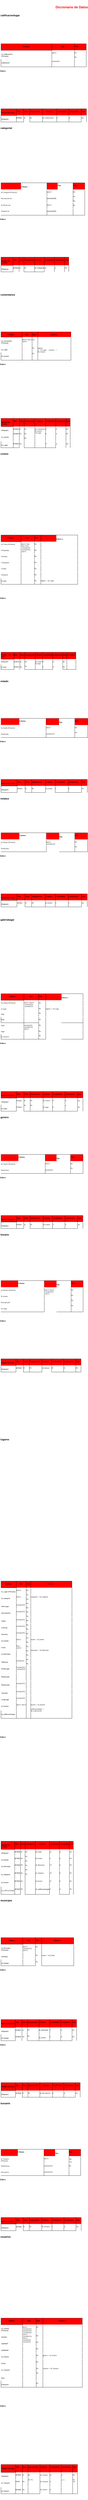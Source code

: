 <mxfile version="21.0.7" type="device"><diagram name="Página-1" id="KIOxbkktAymf1o0LDeyg"><mxGraphModel dx="2693" dy="1936" grid="1" gridSize="10" guides="1" tooltips="1" connect="1" arrows="1" fold="1" page="1" pageScale="1" pageWidth="827" pageHeight="1169" math="0" shadow="0"><root><mxCell id="0"/><mxCell id="1" parent="0"/><mxCell id="i0iu3k4J-61YWzzAniR--1" value="&lt;p style=&quot;margin-bottom:3.7pt;text-align:right&quot; align=&quot;right&quot; class=&quot;MsoNormal&quot;&gt;&lt;b style=&quot;mso-bidi-font-weight:normal&quot;&gt;&lt;span style=&quot;font-size:24.0pt;mso-bidi-font-size:&#10;11.0pt;line-height:107%;font-family:&amp;quot;Yu Gothic UI&amp;quot;,sans-serif;mso-bidi-font-family:&#10;&amp;quot;Yu Gothic UI&amp;quot;;color:red&quot;&gt;&lt;span style=&quot;mso-spacerun:yes&quot;&gt;&amp;nbsp;&amp;nbsp;&amp;nbsp;&amp;nbsp;&amp;nbsp;&amp;nbsp;&amp;nbsp;&amp;nbsp;&amp;nbsp;&amp;nbsp;&amp;nbsp;&#10;&lt;/span&gt;Diccionario de Datos&lt;/span&gt;&lt;/b&gt;&lt;b style=&quot;mso-bidi-font-weight:normal&quot;&gt;&lt;span style=&quot;color:red&quot;&gt; &lt;/span&gt;&lt;/b&gt;&lt;/p&gt;&#10;&#10;&lt;h1 style=&quot;margin-left:2.4pt&quot;&gt;calificacionlugar&lt;span style=&quot;mso-spacerun:yes&quot;&gt;&amp;nbsp;&#10;&lt;/span&gt;&lt;/h1&gt;&#10;&#10;&lt;table style=&quot;width:630.4pt;margin-left:5.35pt;border-collapse:collapse;mso-yfti-tbllook:&#10; 1184;mso-padding-alt:1.2pt 5.75pt 0cm 1.85pt&quot; width=&quot;841&quot; cellpadding=&quot;0&quot; cellspacing=&quot;0&quot; border=&quot;0&quot; class=&quot;TableGrid&quot;&gt;&#10; &lt;tbody&gt;&lt;tr style=&quot;mso-yfti-irow:0;mso-yfti-firstrow:yes;height:19.6pt&quot;&gt;&#10;  &lt;td style=&quot;width:384.05pt;border:solid black 1.5pt;&#10;  border-bottom:double white 4.5pt;background:red;padding:1.2pt 5.75pt 0cm 1.85pt;&#10;  height:19.6pt&quot; valign=&quot;top&quot; width=&quot;512&quot;&gt;&#10;  &lt;p style=&quot;margin-top:0cm;margin-right:0cm;&#10;  margin-bottom:0cm;margin-left:2.8pt;margin-bottom:.0001pt;text-align:center;&#10;  line-height:normal&quot; align=&quot;center&quot; class=&quot;MsoNormal&quot;&gt;&lt;b style=&quot;mso-bidi-font-weight:normal&quot;&gt;&lt;span style=&quot;font-size:12.0pt;mso-bidi-font-size:11.0pt;font-family:&amp;quot;Times New Roman&amp;quot;,serif;&#10;  mso-fareast-font-family:&amp;quot;Times New Roman&amp;quot;&quot;&gt;Columna &lt;/span&gt;&lt;/b&gt;&lt;span style=&quot;mso-spacerun:yes&quot;&gt;&amp;nbsp;&lt;/span&gt;&lt;/p&gt;&#10;  &lt;/td&gt;&#10;  &lt;td style=&quot;width:165.0pt;border-top:solid black 1.5pt;&#10;  border-left:none;border-bottom:solid white 1.5pt;border-right:solid black 1.5pt;&#10;  mso-border-left-alt:solid black 1.5pt;background:red;padding:1.2pt 5.75pt 0cm 1.85pt;&#10;  height:19.6pt&quot; valign=&quot;top&quot; width=&quot;220&quot;&gt;&#10;  &lt;p style=&quot;margin-top:0cm;margin-right:0cm;&#10;  margin-bottom:0cm;margin-left:3.55pt;margin-bottom:.0001pt;text-align:center;&#10;  line-height:normal&quot; align=&quot;center&quot; class=&quot;MsoNormal&quot;&gt;&lt;b style=&quot;mso-bidi-font-weight:normal&quot;&gt;&lt;span style=&quot;font-size:12.0pt;mso-bidi-font-size:11.0pt;font-family:&amp;quot;Times New Roman&amp;quot;,serif;&#10;  mso-fareast-font-family:&amp;quot;Times New Roman&amp;quot;&quot;&gt;Tipo &lt;/span&gt;&lt;/b&gt;&lt;span style=&quot;mso-spacerun:yes&quot;&gt;&amp;nbsp;&lt;/span&gt;&lt;/p&gt;&#10;  &lt;/td&gt;&#10;  &lt;td style=&quot;width:81.35pt;border-top:solid black 1.5pt;&#10;  border-left:none;border-bottom:solid white 1.5pt;border-right:solid black 1.5pt;&#10;  mso-border-left-alt:solid black 1.5pt;background:red;padding:1.2pt 5.75pt 0cm 1.85pt;&#10;  height:19.6pt&quot; valign=&quot;top&quot; width=&quot;108&quot;&gt;&#10;  &lt;p style=&quot;margin-top:0cm;margin-right:0cm;margin-bottom:0cm;&#10;  margin-left:.6pt;margin-bottom:.0001pt;line-height:normal&quot; class=&quot;MsoNormal&quot;&gt;&lt;b style=&quot;mso-bidi-font-weight:normal&quot;&gt;&lt;span style=&quot;font-size:12.0pt;mso-bidi-font-size:&#10;  11.0pt;font-family:&amp;quot;Times New Roman&amp;quot;,serif;mso-fareast-font-family:&amp;quot;Times New Roman&amp;quot;&quot;&gt;Nulo&#10;  &lt;/span&gt;&lt;/b&gt;&lt;span style=&quot;mso-spacerun:yes&quot;&gt;&amp;nbsp;&lt;/span&gt;&lt;/p&gt;&#10;  &lt;/td&gt;&#10; &lt;/tr&gt;&#10; &lt;tr style=&quot;mso-yfti-irow:1;height:22.8pt&quot;&gt;&#10;  &lt;td style=&quot;width:384.05pt;border-top:none;border-left:&#10;  solid black 1.5pt;border-bottom:solid white 2.25pt;border-right:solid black 1.5pt;&#10;  mso-border-top-alt:double white 4.5pt;padding:1.2pt 5.75pt 0cm 1.85pt;&#10;  height:22.8pt&quot; valign=&quot;top&quot; width=&quot;512&quot;&gt;&#10;  &lt;p style=&quot;margin-bottom:0cm;margin-bottom:.0001pt;line-height:&#10;  normal&quot; class=&quot;MsoNormal&quot;&gt;&lt;span style=&quot;font-size:12.0pt;mso-bidi-font-size:11.0pt;font-family:&#10;  &amp;quot;Times New Roman&amp;quot;,serif;mso-fareast-font-family:&amp;quot;Times New Roman&amp;quot;&quot;&gt;Id_CalificacionL&#10;  &lt;i style=&quot;mso-bidi-font-style:normal&quot;&gt;(Primaria)&lt;/i&gt; &lt;/span&gt;&lt;span style=&quot;mso-spacerun:yes&quot;&gt;&amp;nbsp;&lt;/span&gt;&lt;/p&gt;&#10;  &lt;/td&gt;&#10;  &lt;td style=&quot;width:165.0pt;border-top:none;border-left:&#10;  none;border-bottom:solid white 2.25pt;border-right:solid black 1.5pt;&#10;  mso-border-top-alt:solid white 1.5pt;mso-border-left-alt:solid black 1.5pt;&#10;  padding:1.2pt 5.75pt 0cm 1.85pt;height:22.8pt&quot; valign=&quot;top&quot; width=&quot;220&quot;&gt;&#10;  &lt;p style=&quot;margin-top:0cm;margin-right:0cm;margin-bottom:0cm;&#10;  margin-left:.35pt;margin-bottom:.0001pt;line-height:normal&quot; class=&quot;MsoNormal&quot;&gt;&lt;span style=&quot;font-size:12.0pt;mso-bidi-font-size:11.0pt;font-family:&amp;quot;Times New Roman&amp;quot;,serif;&#10;  mso-fareast-font-family:&amp;quot;Times New Roman&amp;quot;&quot;&gt;int(11) &lt;/span&gt;&lt;span style=&quot;mso-spacerun:yes&quot;&gt;&amp;nbsp;&lt;/span&gt;&lt;/p&gt;&#10;  &lt;/td&gt;&#10;  &lt;td style=&quot;width:81.35pt;border-top:none;&#10;  border-left:none;border-bottom:solid black 1.5pt;border-right:solid black 1.5pt;&#10;  mso-border-top-alt:solid white 1.5pt;mso-border-left-alt:solid black 1.5pt;&#10;  padding:1.2pt 5.75pt 0cm 1.85pt;height:22.8pt&quot; valign=&quot;top&quot; rowspan=&quot;2&quot; width=&quot;108&quot;&gt;&#10;  &lt;p style=&quot;margin-top:0cm;margin-right:0cm;margin-bottom:7.45pt;&#10;  margin-left:.35pt;line-height:normal&quot; class=&quot;MsoNormal&quot;&gt;&lt;span style=&quot;font-size:12.0pt;&#10;  mso-bidi-font-size:11.0pt;font-family:&amp;quot;Times New Roman&amp;quot;,serif;mso-fareast-font-family:&#10;  &amp;quot;Times New Roman&amp;quot;&quot;&gt;No &lt;/span&gt;&lt;span style=&quot;mso-spacerun:yes&quot;&gt;&amp;nbsp;&lt;/span&gt;&lt;/p&gt;&#10;  &lt;p style=&quot;margin-top:0cm;margin-right:0cm;margin-bottom:0cm;&#10;  margin-left:.35pt;margin-bottom:.0001pt;line-height:normal&quot; class=&quot;MsoNormal&quot;&gt;&lt;span style=&quot;font-size:12.0pt;mso-bidi-font-size:11.0pt;font-family:&amp;quot;Times New Roman&amp;quot;,serif;&#10;  mso-fareast-font-family:&amp;quot;Times New Roman&amp;quot;&quot;&gt;No &lt;/span&gt;&lt;span style=&quot;mso-spacerun:yes&quot;&gt;&amp;nbsp;&lt;/span&gt;&lt;/p&gt;&#10;  &lt;/td&gt;&#10; &lt;/tr&gt;&#10; &lt;tr style=&quot;mso-yfti-irow:2;mso-yfti-lastrow:yes;height:19.45pt&quot;&gt;&#10;  &lt;td style=&quot;width:384.05pt;border:solid black 1.5pt;&#10;  border-top:none;mso-border-top-alt:solid white 2.25pt;padding:1.2pt 5.75pt 0cm 1.85pt;&#10;  height:19.45pt&quot; valign=&quot;top&quot; width=&quot;512&quot;&gt;&#10;  &lt;p style=&quot;margin-bottom:0cm;margin-bottom:.0001pt;line-height:&#10;  normal&quot; class=&quot;MsoNormal&quot;&gt;&lt;span style=&quot;font-size:12.0pt;mso-bidi-font-size:11.0pt;font-family:&#10;  &amp;quot;Times New Roman&amp;quot;,serif;mso-fareast-font-family:&amp;quot;Times New Roman&amp;quot;&quot;&gt;Calificacion&#10;  &lt;/span&gt;&lt;span style=&quot;mso-spacerun:yes&quot;&gt;&amp;nbsp;&lt;/span&gt;&lt;/p&gt;&#10;  &lt;/td&gt;&#10;  &lt;td style=&quot;width:165.0pt;border-top:none;border-left:&#10;  none;border-bottom:solid black 1.5pt;border-right:solid black 1.5pt;&#10;  mso-border-top-alt:solid white 2.25pt;mso-border-left-alt:solid black 1.5pt;&#10;  padding:1.2pt 5.75pt 0cm 1.85pt;height:19.45pt&quot; valign=&quot;top&quot; width=&quot;220&quot;&gt;&#10;  &lt;p style=&quot;margin-top:0cm;margin-right:0cm;margin-bottom:0cm;&#10;  margin-left:.35pt;margin-bottom:.0001pt;line-height:normal&quot; class=&quot;MsoNormal&quot;&gt;&lt;span style=&quot;font-size:12.0pt;mso-bidi-font-size:11.0pt;font-family:&amp;quot;Times New Roman&amp;quot;,serif;&#10;  mso-fareast-font-family:&amp;quot;Times New Roman&amp;quot;&quot;&gt;varchar(50) &lt;/span&gt;&lt;span style=&quot;mso-spacerun:yes&quot;&gt;&amp;nbsp;&lt;/span&gt;&lt;/p&gt;&#10;  &lt;/td&gt;&#10; &lt;/tr&gt;&#10;&lt;/tbody&gt;&lt;/table&gt;&#10;&#10;&lt;p style=&quot;margin-top:0cm;margin-right:0cm;margin-bottom:0cm;&#10;margin-left:2.4pt;margin-bottom:.0001pt;text-indent:-.5pt&quot; class=&quot;MsoNormal&quot;&gt;&lt;b style=&quot;mso-bidi-font-weight:&#10;normal&quot;&gt;&lt;span style=&quot;font-size:13.5pt;mso-bidi-font-size:11.0pt;line-height:&#10;107%;font-family:&amp;quot;Times New Roman&amp;quot;,serif;mso-fareast-font-family:&amp;quot;Times New Roman&amp;quot;&quot;&gt;Índices&#10;&lt;/span&gt;&lt;/b&gt;&lt;sub&gt;&lt;span style=&quot;font-size:17.0pt;mso-bidi-font-size:11.0pt;&#10;line-height:107%&quot;&gt;&lt;span style=&quot;mso-spacerun:yes&quot;&gt;&amp;nbsp;&lt;/span&gt;&lt;/span&gt;&lt;/sub&gt;&lt;/p&gt;&#10;&#10;&lt;table style=&quot;width:632.45pt;margin-left:5.35pt;border-collapse:collapse;mso-yfti-tbllook:&#10; 1184;mso-padding-alt:1.0pt 3.0pt 0cm 1.85pt&quot; width=&quot;843&quot; cellpadding=&quot;0&quot; cellspacing=&quot;0&quot; border=&quot;0&quot; class=&quot;TableGrid&quot;&gt;&#10; &lt;tbody&gt;&lt;tr style=&quot;mso-yfti-irow:0;mso-yfti-firstrow:yes;height:25.35pt&quot;&gt;&#10;  &lt;td style=&quot;width:125.05pt;border:solid black 1.5pt;&#10;  border-bottom:double white 4.5pt;background:red;padding:1.0pt 3.0pt 0cm 1.85pt;&#10;  height:25.35pt&quot; valign=&quot;top&quot; width=&quot;167&quot;&gt;&#10;  &lt;p style=&quot;margin-bottom:0cm;margin-bottom:.0001pt;line-height:&#10;  normal&quot; class=&quot;MsoNormal&quot;&gt;&lt;b style=&quot;mso-bidi-font-weight:normal&quot;&gt;&lt;span style=&quot;font-size:12.0pt;&#10;  mso-bidi-font-size:11.0pt;font-family:&amp;quot;Times New Roman&amp;quot;,serif;mso-fareast-font-family:&#10;  &amp;quot;Times New Roman&amp;quot;&quot;&gt;Nombre de la clave &lt;/span&gt;&lt;/b&gt;&lt;span style=&quot;mso-spacerun:yes&quot;&gt;&amp;nbsp;&lt;/span&gt;&lt;/p&gt;&#10;  &lt;/td&gt;&#10;  &lt;td style=&quot;width:51.85pt;border-top:solid black 1.5pt;&#10;  border-left:none;border-bottom:solid white 1.5pt;border-right:solid black 1.5pt;&#10;  mso-border-left-alt:solid black 1.5pt;background:red;padding:1.0pt 3.0pt 0cm 1.85pt;&#10;  height:25.35pt&quot; valign=&quot;top&quot; width=&quot;69&quot;&gt;&#10;  &lt;p style=&quot;margin-top:0cm;margin-right:0cm;margin-bottom:0cm;&#10;  margin-left:7.3pt;margin-bottom:.0001pt;line-height:normal&quot; class=&quot;MsoNormal&quot;&gt;&lt;b style=&quot;mso-bidi-font-weight:normal&quot;&gt;&lt;span style=&quot;font-size:12.0pt;mso-bidi-font-size:&#10;  11.0pt;font-family:&amp;quot;Times New Roman&amp;quot;,serif;mso-fareast-font-family:&amp;quot;Times New Roman&amp;quot;&quot;&gt;Tipo&#10;  &lt;/span&gt;&lt;/b&gt;&lt;span style=&quot;mso-spacerun:yes&quot;&gt;&amp;nbsp;&lt;/span&gt;&lt;/p&gt;&#10;  &lt;/td&gt;&#10;  &lt;td style=&quot;width:42.2pt;border-top:solid black 1.5pt;&#10;  border-left:none;border-bottom:solid white 1.5pt;border-right:solid black 1.5pt;&#10;  mso-border-left-alt:solid black 1.5pt;background:red;padding:1.0pt 3.0pt 0cm 1.85pt;&#10;  height:25.35pt&quot; valign=&quot;top&quot; width=&quot;56&quot;&gt;&#10;  &lt;p style=&quot;margin-top:0cm;margin-right:0cm;margin-bottom:0cm;&#10;  margin-left:.35pt;margin-bottom:.0001pt;text-align:justify;text-justify:inter-ideograph;&#10;  line-height:normal&quot; class=&quot;MsoNormal&quot;&gt;&lt;b style=&quot;mso-bidi-font-weight:normal&quot;&gt;&lt;span style=&quot;font-size:12.0pt;mso-bidi-font-size:11.0pt;font-family:&amp;quot;Times New Roman&amp;quot;,serif;&#10;  mso-fareast-font-family:&amp;quot;Times New Roman&amp;quot;&quot;&gt;Único &lt;/span&gt;&lt;/b&gt;&lt;span style=&quot;mso-spacerun:yes&quot;&gt;&amp;nbsp;&lt;/span&gt;&lt;/p&gt;&#10;  &lt;/td&gt;&#10;  &lt;td style=&quot;width:93.35pt;border-top:solid black 1.5pt;&#10;  border-left:none;border-bottom:solid white 1.5pt;border-right:solid black 1.5pt;&#10;  mso-border-left-alt:solid black 1.5pt;background:red;padding:1.0pt 3.0pt 0cm 1.85pt;&#10;  height:25.35pt&quot; valign=&quot;top&quot; width=&quot;124&quot;&gt;&#10;  &lt;p style=&quot;margin-top:0cm;margin-right:0cm;margin-bottom:0cm;&#10;  margin-left:.35pt;margin-bottom:.0001pt;line-height:normal&quot; class=&quot;MsoNormal&quot;&gt;&lt;b style=&quot;mso-bidi-font-weight:normal&quot;&gt;&lt;span style=&quot;font-size:12.0pt;mso-bidi-font-size:&#10;  11.0pt;font-family:&amp;quot;Times New Roman&amp;quot;,serif;mso-fareast-font-family:&amp;quot;Times New Roman&amp;quot;&quot;&gt;Empaquetado&#10;  &lt;/span&gt;&lt;/b&gt;&lt;span style=&quot;mso-spacerun:yes&quot;&gt;&amp;nbsp;&lt;/span&gt;&lt;/p&gt;&#10;  &lt;/td&gt;&#10;  &lt;td style=&quot;width:105.25pt;border-top:solid black 1.5pt;&#10;  border-left:none;border-bottom:solid white 1.5pt;border-right:solid black 1.5pt;&#10;  mso-border-left-alt:solid black 1.5pt;background:red;padding:1.0pt 3.0pt 0cm 1.85pt;&#10;  height:25.35pt&quot; valign=&quot;top&quot; width=&quot;140&quot;&gt;&#10;  &lt;p style=&quot;margin-top:0cm;margin-right:0cm;&#10;  margin-bottom:0cm;margin-left:.65pt;margin-bottom:.0001pt;text-align:center;&#10;  line-height:normal&quot; align=&quot;center&quot; class=&quot;MsoNormal&quot;&gt;&lt;b style=&quot;mso-bidi-font-weight:normal&quot;&gt;&lt;span style=&quot;font-size:12.0pt;mso-bidi-font-size:11.0pt;font-family:&amp;quot;Times New Roman&amp;quot;,serif;&#10;  mso-fareast-font-family:&amp;quot;Times New Roman&amp;quot;&quot;&gt;Columna &lt;/span&gt;&lt;/b&gt;&lt;span style=&quot;mso-spacerun:yes&quot;&gt;&amp;nbsp;&lt;/span&gt;&lt;/p&gt;&#10;  &lt;/td&gt;&#10;  &lt;td style=&quot;width:89.2pt;border-top:solid black 1.5pt;&#10;  border-left:none;border-bottom:solid white 1.5pt;border-right:solid black 1.5pt;&#10;  mso-border-left-alt:solid black 1.5pt;background:red;padding:1.0pt 3.0pt 0cm 1.85pt;&#10;  height:25.35pt&quot; valign=&quot;top&quot; width=&quot;119&quot;&gt;&#10;  &lt;p style=&quot;margin-top:0cm;margin-right:0cm;margin-bottom:0cm;&#10;  margin-left:.35pt;margin-bottom:.0001pt;line-height:normal&quot; class=&quot;MsoNormal&quot;&gt;&lt;b style=&quot;mso-bidi-font-weight:normal&quot;&gt;&lt;span style=&quot;font-size:12.0pt;mso-bidi-font-size:&#10;  11.0pt;font-family:&amp;quot;Times New Roman&amp;quot;,serif;mso-fareast-font-family:&amp;quot;Times New Roman&amp;quot;&quot;&gt;Cardinalidad&#10;  &lt;/span&gt;&lt;/b&gt;&lt;span style=&quot;mso-spacerun:yes&quot;&gt;&amp;nbsp;&lt;/span&gt;&lt;/p&gt;&#10;  &lt;/td&gt;&#10;  &lt;td style=&quot;width:90.05pt;border-top:solid black 1.5pt;&#10;  border-left:none;border-bottom:solid white 1.5pt;border-right:solid black 1.5pt;&#10;  mso-border-left-alt:solid black 1.5pt;background:red;padding:1.0pt 3.0pt 0cm 1.85pt;&#10;  height:25.35pt&quot; valign=&quot;top&quot; width=&quot;120&quot;&gt;&#10;  &lt;p style=&quot;margin-top:0cm;margin-right:0cm;margin-bottom:0cm;&#10;  margin-left:.4pt;margin-bottom:.0001pt;line-height:normal&quot; class=&quot;MsoNormal&quot;&gt;&lt;b style=&quot;mso-bidi-font-weight:normal&quot;&gt;&lt;span style=&quot;font-size:12.0pt;mso-bidi-font-size:&#10;  11.0pt;font-family:&amp;quot;Times New Roman&amp;quot;,serif;mso-fareast-font-family:&amp;quot;Times New Roman&amp;quot;&quot;&gt;Cotejamiento&#10;  &lt;/span&gt;&lt;/b&gt;&lt;span style=&quot;mso-spacerun:yes&quot;&gt;&amp;nbsp;&lt;/span&gt;&lt;/p&gt;&#10;  &lt;/td&gt;&#10;  &lt;td style=&quot;width:35.5pt;border-top:solid black 1.5pt;&#10;  border-left:none;border-bottom:solid white 1.5pt;border-right:solid black 1.5pt;&#10;  mso-border-left-alt:solid black 1.5pt;background:red;padding:1.0pt 3.0pt 0cm 1.85pt;&#10;  height:25.35pt&quot; valign=&quot;top&quot; width=&quot;47&quot;&gt;&#10;  &lt;p style=&quot;margin-top:0cm;margin-right:0cm;margin-bottom:0cm;&#10;  margin-left:.4pt;margin-bottom:.0001pt;text-align:justify;text-justify:inter-ideograph;&#10;  line-height:normal&quot; class=&quot;MsoNormal&quot;&gt;&lt;b style=&quot;mso-bidi-font-weight:normal&quot;&gt;&lt;span style=&quot;font-size:12.0pt;mso-bidi-font-size:11.0pt;font-family:&amp;quot;Times New Roman&amp;quot;,serif;&#10;  mso-fareast-font-family:&amp;quot;Times New Roman&amp;quot;&quot;&gt;Nulo &lt;/span&gt;&lt;/b&gt;&lt;span style=&quot;mso-spacerun:yes&quot;&gt;&amp;nbsp;&lt;/span&gt;&lt;/p&gt;&#10;  &lt;/td&gt;&#10; &lt;/tr&gt;&#10; &lt;tr style=&quot;mso-yfti-irow:1;mso-yfti-lastrow:yes;height:27.45pt&quot;&gt;&#10;  &lt;td style=&quot;width:125.05pt;border:solid black 1.5pt;&#10;  border-top:none;mso-border-top-alt:double white 4.5pt;padding:1.0pt 3.0pt 0cm 1.85pt;&#10;  height:27.45pt&quot; valign=&quot;top&quot; width=&quot;167&quot;&gt;&#10;  &lt;p style=&quot;margin-bottom:0cm;margin-bottom:.0001pt;line-height:&#10;  normal&quot; class=&quot;MsoNormal&quot;&gt;&lt;span style=&quot;font-size:12.0pt;mso-bidi-font-size:11.0pt;font-family:&#10;  &amp;quot;Times New Roman&amp;quot;,serif;mso-fareast-font-family:&amp;quot;Times New Roman&amp;quot;&quot;&gt;PRIMARY &lt;/span&gt;&lt;span style=&quot;mso-spacerun:yes&quot;&gt;&amp;nbsp;&lt;/span&gt;&lt;/p&gt;&#10;  &lt;/td&gt;&#10;  &lt;td style=&quot;width:51.85pt;border-top:none;border-left:&#10;  none;border-bottom:solid black 1.5pt;border-right:solid black 1.5pt;&#10;  mso-border-top-alt:solid white 1.5pt;mso-border-left-alt:solid black 1.5pt;&#10;  padding:1.0pt 3.0pt 0cm 1.85pt;height:27.45pt&quot; valign=&quot;top&quot; width=&quot;69&quot;&gt;&#10;  &lt;p style=&quot;margin-top:0cm;margin-right:0cm;margin-bottom:0cm;&#10;  margin-left:.35pt;margin-bottom:.0001pt;text-align:justify;text-justify:inter-ideograph;&#10;  line-height:normal&quot; class=&quot;MsoNormal&quot;&gt;&lt;span style=&quot;font-size:12.0pt;mso-bidi-font-size:11.0pt;&#10;  font-family:&amp;quot;Times New Roman&amp;quot;,serif;mso-fareast-font-family:&amp;quot;Times New Roman&amp;quot;&quot;&gt;BTREE&#10;  &lt;/span&gt;&lt;span style=&quot;mso-spacerun:yes&quot;&gt;&amp;nbsp;&lt;/span&gt;&lt;/p&gt;&#10;  &lt;/td&gt;&#10;  &lt;td style=&quot;width:42.2pt;border-top:none;border-left:none;&#10;  border-bottom:solid black 1.5pt;border-right:solid black 1.5pt;mso-border-top-alt:&#10;  solid white 1.5pt;mso-border-left-alt:solid black 1.5pt;padding:1.0pt 3.0pt 0cm 1.85pt;&#10;  height:27.45pt&quot; valign=&quot;top&quot; width=&quot;56&quot;&gt;&#10;  &lt;p style=&quot;margin-top:0cm;margin-right:0cm;margin-bottom:0cm;&#10;  margin-left:.35pt;margin-bottom:.0001pt;line-height:normal&quot; class=&quot;MsoNormal&quot;&gt;&lt;span style=&quot;font-size:12.0pt;mso-bidi-font-size:11.0pt;font-family:&amp;quot;Times New Roman&amp;quot;,serif;&#10;  mso-fareast-font-family:&amp;quot;Times New Roman&amp;quot;&quot;&gt;Sí &lt;/span&gt;&lt;span style=&quot;mso-spacerun:yes&quot;&gt;&amp;nbsp;&lt;/span&gt;&lt;/p&gt;&#10;  &lt;/td&gt;&#10;  &lt;td style=&quot;width:93.35pt;border-top:none;border-left:&#10;  none;border-bottom:solid black 1.5pt;border-right:solid black 1.5pt;&#10;  mso-border-top-alt:solid white 1.5pt;mso-border-left-alt:solid black 1.5pt;&#10;  padding:1.0pt 3.0pt 0cm 1.85pt;height:27.45pt&quot; valign=&quot;top&quot; width=&quot;124&quot;&gt;&#10;  &lt;p style=&quot;margin-top:0cm;margin-right:0cm;margin-bottom:0cm;&#10;  margin-left:.35pt;margin-bottom:.0001pt;line-height:normal&quot; class=&quot;MsoNormal&quot;&gt;&lt;span style=&quot;font-size:12.0pt;mso-bidi-font-size:11.0pt;font-family:&amp;quot;Times New Roman&amp;quot;,serif;&#10;  mso-fareast-font-family:&amp;quot;Times New Roman&amp;quot;&quot;&gt;No &lt;/span&gt;&lt;span style=&quot;mso-spacerun:yes&quot;&gt;&amp;nbsp;&lt;/span&gt;&lt;/p&gt;&#10;  &lt;/td&gt;&#10;  &lt;td style=&quot;width:105.25pt;border-top:none;border-left:&#10;  none;border-bottom:solid black 1.5pt;border-right:solid black 1.5pt;&#10;  mso-border-top-alt:solid white 1.5pt;mso-border-left-alt:solid black 1.5pt;&#10;  padding:1.0pt 3.0pt 0cm 1.85pt;height:27.45pt&quot; valign=&quot;top&quot; width=&quot;140&quot;&gt;&#10;  &lt;p style=&quot;margin-top:0cm;margin-right:0cm;margin-bottom:0cm;&#10;  margin-left:.35pt;margin-bottom:.0001pt;line-height:normal&quot; class=&quot;MsoNormal&quot;&gt;&lt;span style=&quot;font-size:12.0pt;mso-bidi-font-size:11.0pt;font-family:&amp;quot;Times New Roman&amp;quot;,serif;&#10;  mso-fareast-font-family:&amp;quot;Times New Roman&amp;quot;&quot;&gt;Id_CalificacionL &lt;/span&gt;&lt;span style=&quot;mso-spacerun:yes&quot;&gt;&amp;nbsp;&lt;/span&gt;&lt;/p&gt;&#10;  &lt;/td&gt;&#10;  &lt;td style=&quot;width:89.2pt;border-top:none;border-left:&#10;  none;border-bottom:solid black 1.5pt;border-right:solid black 1.5pt;&#10;  mso-border-top-alt:solid white 1.5pt;mso-border-left-alt:solid black 1.5pt;&#10;  padding:1.0pt 3.0pt 0cm 1.85pt;height:27.45pt&quot; valign=&quot;top&quot; width=&quot;119&quot;&gt;&#10;  &lt;p style=&quot;margin-top:0cm;margin-right:0cm;margin-bottom:0cm;&#10;  margin-left:.35pt;margin-bottom:.0001pt;line-height:normal&quot; class=&quot;MsoNormal&quot;&gt;&lt;span style=&quot;font-size:12.0pt;mso-bidi-font-size:11.0pt;font-family:&amp;quot;Times New Roman&amp;quot;,serif;&#10;  mso-fareast-font-family:&amp;quot;Times New Roman&amp;quot;&quot;&gt;5 &lt;/span&gt;&lt;span style=&quot;mso-spacerun:yes&quot;&gt;&amp;nbsp;&lt;/span&gt;&lt;/p&gt;&#10;  &lt;/td&gt;&#10;  &lt;td style=&quot;width:90.05pt;border-top:none;border-left:&#10;  none;border-bottom:solid black 1.5pt;border-right:solid black 1.5pt;&#10;  mso-border-top-alt:solid white 1.5pt;mso-border-left-alt:solid black 1.5pt;&#10;  padding:1.0pt 3.0pt 0cm 1.85pt;height:27.45pt&quot; valign=&quot;top&quot; width=&quot;120&quot;&gt;&#10;  &lt;p style=&quot;margin-top:0cm;margin-right:0cm;margin-bottom:0cm;&#10;  margin-left:.4pt;margin-bottom:.0001pt;line-height:normal&quot; class=&quot;MsoNormal&quot;&gt;&lt;span style=&quot;font-size:12.0pt;mso-bidi-font-size:11.0pt;font-family:&amp;quot;Times New Roman&amp;quot;,serif;&#10;  mso-fareast-font-family:&amp;quot;Times New Roman&amp;quot;&quot;&gt;A &lt;/span&gt;&lt;span style=&quot;mso-spacerun:yes&quot;&gt;&amp;nbsp;&lt;/span&gt;&lt;/p&gt;&#10;  &lt;/td&gt;&#10;  &lt;td style=&quot;width:35.5pt;border-top:none;border-left:none;&#10;  border-bottom:solid black 1.5pt;border-right:solid black 1.5pt;mso-border-top-alt:&#10;  solid white 1.5pt;mso-border-left-alt:solid black 1.5pt;padding:1.0pt 3.0pt 0cm 1.85pt;&#10;  height:27.45pt&quot; valign=&quot;top&quot; width=&quot;47&quot;&gt;&#10;  &lt;p style=&quot;margin-top:0cm;margin-right:0cm;margin-bottom:0cm;&#10;  margin-left:.4pt;margin-bottom:.0001pt;line-height:normal&quot; class=&quot;MsoNormal&quot;&gt;&lt;span style=&quot;font-size:12.0pt;mso-bidi-font-size:11.0pt;font-family:&amp;quot;Times New Roman&amp;quot;,serif;&#10;  mso-fareast-font-family:&amp;quot;Times New Roman&amp;quot;&quot;&gt;No &lt;/span&gt;&lt;span style=&quot;mso-spacerun:yes&quot;&gt;&amp;nbsp;&lt;/span&gt;&lt;/p&gt;&#10;  &lt;/td&gt;&#10; &lt;/tr&gt;&#10;&lt;/tbody&gt;&lt;/table&gt;&#10;&#10;&lt;h1 style=&quot;margin-left:2.4pt&quot;&gt;categorial&lt;span style=&quot;mso-spacerun:yes&quot;&gt;&amp;nbsp;&#10;&lt;/span&gt;&lt;/h1&gt;&#10;&#10;&lt;table style=&quot;width:619.5pt;margin-left:5.35pt;border-collapse:collapse;mso-yfti-tbllook:&#10; 1184;mso-padding-alt:1.1pt 4.6pt 0cm .6pt&quot; width=&quot;826&quot; cellpadding=&quot;0&quot; cellspacing=&quot;0&quot; border=&quot;0&quot; class=&quot;TableGrid&quot;&gt;&#10; &lt;tbody&gt;&lt;tr style=&quot;mso-yfti-irow:0;mso-yfti-firstrow:yes;height:20.7pt&quot;&gt;&#10;  &lt;td style=&quot;width:147.9pt;border-top:solid black 1.5pt;&#10;  border-left:solid black 1.5pt;border-bottom:double white 4.5pt;border-right:&#10;  none;background:red;padding:1.1pt 4.6pt 0cm .6pt;height:20.7pt&quot; valign=&quot;top&quot; width=&quot;197&quot;&gt;&#10;  &lt;p style=&quot;margin-bottom:0cm;margin-bottom:.0001pt;line-height:&#10;  normal&quot; class=&quot;MsoNormal&quot;&gt;&amp;nbsp;&lt;/p&gt;&#10;  &lt;/td&gt;&#10;  &lt;td style=&quot;width:197.75pt;border-top:solid black 1.5pt;&#10;  border-left:none;border-bottom:double white 4.5pt;border-right:solid black 1.5pt;&#10;  background:red;padding:1.1pt 4.6pt 0cm .6pt;height:20.7pt&quot; valign=&quot;top&quot; width=&quot;264&quot;&gt;&#10;  &lt;p style=&quot;margin-bottom:0cm;margin-bottom:.0001pt;line-height:&#10;  normal&quot; class=&quot;MsoNormal&quot;&gt;&lt;b style=&quot;mso-bidi-font-weight:normal&quot;&gt;&lt;span style=&quot;font-size:12.0pt;&#10;  mso-bidi-font-size:11.0pt;font-family:&amp;quot;Times New Roman&amp;quot;,serif;mso-fareast-font-family:&#10;  &amp;quot;Times New Roman&amp;quot;&quot;&gt;Columna &lt;/span&gt;&lt;/b&gt;&lt;span style=&quot;mso-spacerun:yes&quot;&gt;&amp;nbsp;&lt;/span&gt;&lt;/p&gt;&#10;  &lt;/td&gt;&#10;  &lt;td style=&quot;width:74.25pt;border-top:solid black 1.5pt;&#10;  border-left:none;border-bottom:solid white 1.5pt;border-right:none;&#10;  mso-border-left-alt:solid black 1.5pt;background:red;padding:1.1pt 4.6pt 0cm .6pt;&#10;  height:20.7pt&quot; valign=&quot;top&quot; width=&quot;99&quot;&gt;&#10;  &lt;p style=&quot;margin-bottom:0cm;margin-bottom:.0001pt;line-height:&#10;  normal&quot; class=&quot;MsoNormal&quot;&gt;&amp;nbsp;&lt;/p&gt;&#10;  &lt;/td&gt;&#10;  &lt;td style=&quot;width:114.8pt;border-top:solid black 1.5pt;&#10;  border-left:none;border-bottom:solid white 1.5pt;border-right:solid black 1.5pt;&#10;  background:red;padding:1.1pt 4.6pt 0cm .6pt;height:20.7pt&quot; valign=&quot;top&quot; width=&quot;153&quot;&gt;&#10;  &lt;p style=&quot;margin-top:0cm;margin-right:0cm;margin-bottom:0cm;&#10;  margin-left:7.3pt;margin-bottom:.0001pt;line-height:normal&quot; class=&quot;MsoNormal&quot;&gt;&lt;b style=&quot;mso-bidi-font-weight:normal&quot;&gt;&lt;span style=&quot;font-size:12.0pt;mso-bidi-font-size:&#10;  11.0pt;font-family:&amp;quot;Times New Roman&amp;quot;,serif;mso-fareast-font-family:&amp;quot;Times New Roman&amp;quot;&quot;&gt;Tipo&#10;  &lt;/span&gt;&lt;/b&gt;&lt;span style=&quot;mso-spacerun:yes&quot;&gt;&amp;nbsp;&lt;/span&gt;&lt;/p&gt;&#10;  &lt;/td&gt;&#10;  &lt;td style=&quot;width:84.8pt;border-top:solid black 1.5pt;&#10;  border-left:none;border-bottom:solid white 1.5pt;border-right:solid black 1.5pt;&#10;  mso-border-left-alt:solid black 1.5pt;background:red;padding:1.1pt 4.6pt 0cm .6pt;&#10;  height:20.7pt&quot; valign=&quot;top&quot; width=&quot;113&quot;&gt;&#10;  &lt;p style=&quot;margin-top:0cm;margin-right:0cm;margin-bottom:0cm;&#10;  margin-left:1.75pt;margin-bottom:.0001pt;line-height:normal&quot; class=&quot;MsoNormal&quot;&gt;&lt;b style=&quot;mso-bidi-font-weight:normal&quot;&gt;&lt;span style=&quot;font-size:12.0pt;mso-bidi-font-size:&#10;  11.0pt;font-family:&amp;quot;Times New Roman&amp;quot;,serif;mso-fareast-font-family:&amp;quot;Times New Roman&amp;quot;&quot;&gt;Nulo&#10;  &lt;/span&gt;&lt;/b&gt;&lt;span style=&quot;mso-spacerun:yes&quot;&gt;&amp;nbsp;&lt;/span&gt;&lt;/p&gt;&#10;  &lt;/td&gt;&#10; &lt;/tr&gt;&#10; &lt;tr style=&quot;mso-yfti-irow:1;height:24.2pt&quot;&gt;&#10;  &lt;td style=&quot;width:147.9pt;border-top:none;border-left:&#10;  solid black 1.5pt;border-bottom:solid white 2.25pt;border-right:none;&#10;  mso-border-top-alt:double white 4.5pt;padding:1.1pt 4.6pt 0cm .6pt;&#10;  height:24.2pt&quot; valign=&quot;top&quot; width=&quot;197&quot;&gt;&#10;  &lt;p style=&quot;margin-top:0cm;margin-right:0cm;margin-bottom:0cm;&#10;  margin-left:1.25pt;margin-bottom:.0001pt;line-height:normal&quot; class=&quot;MsoNormal&quot;&gt;&lt;span style=&quot;font-size:12.0pt;mso-bidi-font-size:11.0pt;font-family:&amp;quot;Times New Roman&amp;quot;,serif;&#10;  mso-fareast-font-family:&amp;quot;Times New Roman&amp;quot;&quot;&gt;Id_Categoria &lt;i style=&quot;mso-bidi-font-style:&#10;  normal&quot;&gt;(Primaria)&lt;/i&gt; &lt;/span&gt;&lt;span style=&quot;mso-spacerun:yes&quot;&gt;&amp;nbsp;&lt;/span&gt;&lt;/p&gt;&#10;  &lt;/td&gt;&#10;  &lt;td style=&quot;width:197.75pt;border-top:none;border-left:&#10;  none;border-bottom:solid white 2.25pt;border-right:solid black 1.5pt;&#10;  mso-border-top-alt:double white 4.5pt;padding:1.1pt 4.6pt 0cm .6pt;&#10;  height:24.2pt&quot; valign=&quot;top&quot; width=&quot;264&quot;&gt;&#10;  &lt;p style=&quot;margin-bottom:0cm;margin-bottom:.0001pt;line-height:&#10;  normal&quot; class=&quot;MsoNormal&quot;&gt;&amp;nbsp;&lt;/p&gt;&#10;  &lt;/td&gt;&#10;  &lt;td style=&quot;width:74.25pt;border:none;border-bottom:solid white 2.25pt;&#10;  mso-border-top-alt:solid white 1.5pt;mso-border-left-alt:solid black 1.5pt;&#10;  padding:1.1pt 4.6pt 0cm .6pt;height:24.2pt&quot; valign=&quot;top&quot; width=&quot;99&quot;&gt;&#10;  &lt;p style=&quot;margin-top:0cm;margin-right:0cm;margin-bottom:0cm;&#10;  margin-left:1.6pt;margin-bottom:.0001pt;line-height:normal&quot; class=&quot;MsoNormal&quot;&gt;&lt;span style=&quot;font-size:12.0pt;mso-bidi-font-size:11.0pt;font-family:&amp;quot;Times New Roman&amp;quot;,serif;&#10;  mso-fareast-font-family:&amp;quot;Times New Roman&amp;quot;&quot;&gt;int(11) &lt;/span&gt;&lt;span style=&quot;mso-spacerun:yes&quot;&gt;&amp;nbsp;&lt;/span&gt;&lt;/p&gt;&#10;  &lt;/td&gt;&#10;  &lt;td style=&quot;width:114.8pt;border-top:none;border-left:&#10;  none;border-bottom:solid white 2.25pt;border-right:solid black 1.5pt;&#10;  mso-border-top-alt:solid white 1.5pt;padding:1.1pt 4.6pt 0cm .6pt;height:&#10;  24.2pt&quot; valign=&quot;top&quot; width=&quot;153&quot;&gt;&#10;  &lt;p style=&quot;margin-bottom:0cm;margin-bottom:.0001pt;line-height:&#10;  normal&quot; class=&quot;MsoNormal&quot;&gt;&amp;nbsp;&lt;/p&gt;&#10;  &lt;/td&gt;&#10;  &lt;td style=&quot;width:84.8pt;border-top:none;&#10;  border-left:none;border-bottom:solid black 1.5pt;border-right:solid black 1.5pt;&#10;  mso-border-top-alt:solid white 1.5pt;mso-border-left-alt:solid black 1.5pt;&#10;  padding:1.1pt 4.6pt 0cm .6pt;height:24.2pt&quot; valign=&quot;top&quot; rowspan=&quot;4&quot; width=&quot;113&quot;&gt;&#10;  &lt;p style=&quot;margin-top:0cm;margin-right:0cm;margin-bottom:8.9pt;&#10;  margin-left:1.6pt;line-height:normal&quot; class=&quot;MsoNormal&quot;&gt;&lt;span style=&quot;font-size:12.0pt;&#10;  mso-bidi-font-size:11.0pt;font-family:&amp;quot;Times New Roman&amp;quot;,serif;mso-fareast-font-family:&#10;  &amp;quot;Times New Roman&amp;quot;&quot;&gt;No &lt;/span&gt;&lt;span style=&quot;mso-spacerun:yes&quot;&gt;&amp;nbsp;&lt;/span&gt;&lt;/p&gt;&#10;  &lt;p style=&quot;margin-top:0cm;margin-right:0cm;margin-bottom:7.7pt;&#10;  margin-left:1.6pt;line-height:normal&quot; class=&quot;MsoNormal&quot;&gt;&lt;span style=&quot;font-size:12.0pt;&#10;  mso-bidi-font-size:11.0pt;font-family:&amp;quot;Times New Roman&amp;quot;,serif;mso-fareast-font-family:&#10;  &amp;quot;Times New Roman&amp;quot;&quot;&gt;No &lt;/span&gt;&lt;span style=&quot;mso-spacerun:yes&quot;&gt;&amp;nbsp;&lt;/span&gt;&lt;/p&gt;&#10;  &lt;p style=&quot;margin-top:0cm;margin-right:0cm;margin-bottom:7.7pt;&#10;  margin-left:1.6pt;line-height:normal&quot; class=&quot;MsoNormal&quot;&gt;&lt;span style=&quot;font-size:12.0pt;&#10;  mso-bidi-font-size:11.0pt;font-family:&amp;quot;Times New Roman&amp;quot;,serif;mso-fareast-font-family:&#10;  &amp;quot;Times New Roman&amp;quot;&quot;&gt;No &lt;/span&gt;&lt;span style=&quot;mso-spacerun:yes&quot;&gt;&amp;nbsp;&lt;/span&gt;&lt;/p&gt;&#10;  &lt;p style=&quot;margin-top:0cm;margin-right:0cm;margin-bottom:0cm;&#10;  margin-left:1.6pt;margin-bottom:.0001pt;line-height:normal&quot; class=&quot;MsoNormal&quot;&gt;&lt;span style=&quot;font-size:12.0pt;mso-bidi-font-size:11.0pt;font-family:&amp;quot;Times New Roman&amp;quot;,serif;&#10;  mso-fareast-font-family:&amp;quot;Times New Roman&amp;quot;&quot;&gt;No &lt;/span&gt;&lt;span style=&quot;mso-spacerun:yes&quot;&gt;&amp;nbsp;&lt;/span&gt;&lt;/p&gt;&#10;  &lt;/td&gt;&#10; &lt;/tr&gt;&#10; &lt;tr style=&quot;mso-yfti-irow:2;height:22.1pt&quot;&gt;&#10;  &lt;td style=&quot;width:147.9pt;border-top:none;border-left:&#10;  solid black 1.5pt;border-bottom:solid white 2.25pt;border-right:none;&#10;  mso-border-top-alt:solid white 2.25pt;padding:1.1pt 4.6pt 0cm .6pt;&#10;  height:22.1pt&quot; valign=&quot;top&quot; width=&quot;197&quot;&gt;&#10;  &lt;p style=&quot;margin-top:0cm;margin-right:0cm;margin-bottom:0cm;&#10;  margin-left:1.25pt;margin-bottom:.0001pt;line-height:normal&quot; class=&quot;MsoNormal&quot;&gt;&lt;span style=&quot;font-size:12.0pt;mso-bidi-font-size:11.0pt;font-family:&amp;quot;Times New Roman&amp;quot;,serif;&#10;  mso-fareast-font-family:&amp;quot;Times New Roman&amp;quot;&quot;&gt;DescripcionCate &lt;/span&gt;&lt;span style=&quot;mso-spacerun:yes&quot;&gt;&amp;nbsp;&lt;/span&gt;&lt;/p&gt;&#10;  &lt;/td&gt;&#10;  &lt;td style=&quot;width:197.75pt;border-top:none;border-left:&#10;  none;border-bottom:solid white 2.25pt;border-right:solid black 1.5pt;&#10;  mso-border-top-alt:solid white 2.25pt;padding:1.1pt 4.6pt 0cm .6pt;&#10;  height:22.1pt&quot; valign=&quot;top&quot; width=&quot;264&quot;&gt;&#10;  &lt;p style=&quot;margin-bottom:0cm;margin-bottom:.0001pt;line-height:&#10;  normal&quot; class=&quot;MsoNormal&quot;&gt;&amp;nbsp;&lt;/p&gt;&#10;  &lt;/td&gt;&#10;  &lt;td style=&quot;width:74.25pt;border:none;border-bottom:solid white 2.25pt;&#10;  mso-border-top-alt:solid white 2.25pt;mso-border-left-alt:solid black 1.5pt;&#10;  padding:1.1pt 4.6pt 0cm .6pt;height:22.1pt&quot; valign=&quot;top&quot; width=&quot;99&quot;&gt;&#10;  &lt;p style=&quot;margin-top:0cm;margin-right:0cm;margin-bottom:0cm;&#10;  margin-left:1.6pt;margin-bottom:.0001pt;text-align:justify;text-justify:inter-ideograph;&#10;  line-height:normal&quot; class=&quot;MsoNormal&quot;&gt;&lt;span style=&quot;font-size:12.0pt;mso-bidi-font-size:11.0pt;&#10;  font-family:&amp;quot;Times New Roman&amp;quot;,serif;mso-fareast-font-family:&amp;quot;Times New Roman&amp;quot;&quot;&gt;varchar(255)&#10;  &lt;/span&gt;&lt;span style=&quot;mso-spacerun:yes&quot;&gt;&amp;nbsp;&lt;/span&gt;&lt;/p&gt;&#10;  &lt;/td&gt;&#10;  &lt;td style=&quot;width:114.8pt;border-top:none;border-left:&#10;  none;border-bottom:solid white 2.25pt;border-right:solid black 1.5pt;&#10;  mso-border-top-alt:solid white 2.25pt;padding:1.1pt 4.6pt 0cm .6pt;&#10;  height:22.1pt&quot; valign=&quot;top&quot; width=&quot;153&quot;&gt;&#10;  &lt;p style=&quot;margin-bottom:0cm;margin-bottom:.0001pt;line-height:&#10;  normal&quot; class=&quot;MsoNormal&quot;&gt;&amp;nbsp;&lt;/p&gt;&#10;  &lt;/td&gt;&#10; &lt;/tr&gt;&#10; &lt;tr style=&quot;mso-yfti-irow:3;height:22.1pt&quot;&gt;&#10;  &lt;td style=&quot;width:147.9pt;border-top:none;border-left:&#10;  solid black 1.5pt;border-bottom:solid white 2.25pt;border-right:none;&#10;  mso-border-top-alt:solid white 2.25pt;padding:1.1pt 4.6pt 0cm .6pt;&#10;  height:22.1pt&quot; valign=&quot;top&quot; width=&quot;197&quot;&gt;&#10;  &lt;p style=&quot;margin-top:0cm;margin-right:0cm;margin-bottom:0cm;&#10;  margin-left:1.25pt;margin-bottom:.0001pt;line-height:normal&quot; class=&quot;MsoNormal&quot;&gt;&lt;span style=&quot;font-size:12.0pt;mso-bidi-font-size:11.0pt;font-family:&amp;quot;Times New Roman&amp;quot;,serif;&#10;  mso-fareast-font-family:&amp;quot;Times New Roman&amp;quot;&quot;&gt;Id_Restriccion &lt;/span&gt;&lt;span style=&quot;mso-spacerun:yes&quot;&gt;&amp;nbsp;&lt;/span&gt;&lt;/p&gt;&#10;  &lt;/td&gt;&#10;  &lt;td style=&quot;width:197.75pt;border-top:none;border-left:&#10;  none;border-bottom:solid white 2.25pt;border-right:solid black 1.5pt;&#10;  mso-border-top-alt:solid white 2.25pt;padding:1.1pt 4.6pt 0cm .6pt;&#10;  height:22.1pt&quot; valign=&quot;top&quot; width=&quot;264&quot;&gt;&#10;  &lt;p style=&quot;margin-bottom:0cm;margin-bottom:.0001pt;line-height:&#10;  normal&quot; class=&quot;MsoNormal&quot;&gt;&amp;nbsp;&lt;/p&gt;&#10;  &lt;/td&gt;&#10;  &lt;td style=&quot;width:74.25pt;border:none;border-bottom:solid white 2.25pt;&#10;  mso-border-top-alt:solid white 2.25pt;mso-border-left-alt:solid black 1.5pt;&#10;  padding:1.1pt 4.6pt 0cm .6pt;height:22.1pt&quot; valign=&quot;top&quot; width=&quot;99&quot;&gt;&#10;  &lt;p style=&quot;margin-top:0cm;margin-right:0cm;margin-bottom:0cm;&#10;  margin-left:1.6pt;margin-bottom:.0001pt;line-height:normal&quot; class=&quot;MsoNormal&quot;&gt;&lt;span style=&quot;font-size:12.0pt;mso-bidi-font-size:11.0pt;font-family:&amp;quot;Times New Roman&amp;quot;,serif;&#10;  mso-fareast-font-family:&amp;quot;Times New Roman&amp;quot;&quot;&gt;int(11) &lt;/span&gt;&lt;span style=&quot;mso-spacerun:yes&quot;&gt;&amp;nbsp;&lt;/span&gt;&lt;/p&gt;&#10;  &lt;/td&gt;&#10;  &lt;td style=&quot;width:114.8pt;border-top:none;border-left:&#10;  none;border-bottom:solid white 2.25pt;border-right:solid black 1.5pt;&#10;  mso-border-top-alt:solid white 2.25pt;padding:1.1pt 4.6pt 0cm .6pt;&#10;  height:22.1pt&quot; valign=&quot;top&quot; width=&quot;153&quot;&gt;&#10;  &lt;p style=&quot;margin-bottom:0cm;margin-bottom:.0001pt;line-height:&#10;  normal&quot; class=&quot;MsoNormal&quot;&gt;&amp;nbsp;&lt;/p&gt;&#10;  &lt;/td&gt;&#10; &lt;/tr&gt;&#10; &lt;tr style=&quot;mso-yfti-irow:4;mso-yfti-lastrow:yes;height:20.65pt&quot;&gt;&#10;  &lt;td style=&quot;width:147.9pt;border-top:none;border-left:&#10;  solid black 1.5pt;border-bottom:solid black 1.5pt;border-right:none;&#10;  mso-border-top-alt:solid white 2.25pt;padding:1.1pt 4.6pt 0cm .6pt;&#10;  height:20.65pt&quot; valign=&quot;top&quot; width=&quot;197&quot;&gt;&#10;  &lt;p style=&quot;margin-top:0cm;margin-right:0cm;margin-bottom:0cm;&#10;  margin-left:1.25pt;margin-bottom:.0001pt;line-height:normal&quot; class=&quot;MsoNormal&quot;&gt;&lt;span style=&quot;font-size:12.0pt;mso-bidi-font-size:11.0pt;font-family:&amp;quot;Times New Roman&amp;quot;,serif;&#10;  mso-fareast-font-family:&amp;quot;Times New Roman&amp;quot;&quot;&gt;NombreCate &lt;/span&gt;&lt;span style=&quot;mso-spacerun:yes&quot;&gt;&amp;nbsp;&lt;/span&gt;&lt;/p&gt;&#10;  &lt;/td&gt;&#10;  &lt;td style=&quot;width:197.75pt;border-top:none;border-left:&#10;  none;border-bottom:solid black 1.5pt;border-right:solid black 1.5pt;&#10;  mso-border-top-alt:solid white 2.25pt;padding:1.1pt 4.6pt 0cm .6pt;&#10;  height:20.65pt&quot; valign=&quot;top&quot; width=&quot;264&quot;&gt;&#10;  &lt;p style=&quot;margin-bottom:0cm;margin-bottom:.0001pt;line-height:&#10;  normal&quot; class=&quot;MsoNormal&quot;&gt;&amp;nbsp;&lt;/p&gt;&#10;  &lt;/td&gt;&#10;  &lt;td style=&quot;width:74.25pt;border:none;border-bottom:solid black 1.5pt;&#10;  mso-border-top-alt:solid white 2.25pt;mso-border-left-alt:solid black 1.5pt;&#10;  padding:1.1pt 4.6pt 0cm .6pt;height:20.65pt&quot; valign=&quot;top&quot; width=&quot;99&quot;&gt;&#10;  &lt;p style=&quot;margin-top:0cm;margin-right:0cm;margin-bottom:0cm;&#10;  margin-left:1.6pt;margin-bottom:.0001pt;text-align:justify;text-justify:inter-ideograph;&#10;  line-height:normal&quot; class=&quot;MsoNormal&quot;&gt;&lt;span style=&quot;font-size:12.0pt;mso-bidi-font-size:11.0pt;&#10;  font-family:&amp;quot;Times New Roman&amp;quot;,serif;mso-fareast-font-family:&amp;quot;Times New Roman&amp;quot;&quot;&gt;varchar(255)&#10;  &lt;/span&gt;&lt;span style=&quot;mso-spacerun:yes&quot;&gt;&amp;nbsp;&lt;/span&gt;&lt;/p&gt;&#10;  &lt;/td&gt;&#10;  &lt;td style=&quot;width:114.8pt;border-top:none;border-left:&#10;  none;border-bottom:solid black 1.5pt;border-right:solid black 1.5pt;&#10;  mso-border-top-alt:solid white 2.25pt;padding:1.1pt 4.6pt 0cm .6pt;&#10;  height:20.65pt&quot; valign=&quot;top&quot; width=&quot;153&quot;&gt;&#10;  &lt;p style=&quot;margin-bottom:0cm;margin-bottom:.0001pt;line-height:&#10;  normal&quot; class=&quot;MsoNormal&quot;&gt;&amp;nbsp;&lt;/p&gt;&#10;  &lt;/td&gt;&#10; &lt;/tr&gt;&#10;&lt;/tbody&gt;&lt;/table&gt;&#10;&#10;&lt;p style=&quot;margin-top:0cm;margin-right:0cm;margin-bottom:0cm;&#10;margin-left:2.4pt;margin-bottom:.0001pt;text-indent:-.5pt&quot; class=&quot;MsoNormal&quot;&gt;&lt;b style=&quot;mso-bidi-font-weight:&#10;normal&quot;&gt;&lt;span style=&quot;font-size:13.5pt;mso-bidi-font-size:11.0pt;line-height:&#10;107%;font-family:&amp;quot;Times New Roman&amp;quot;,serif;mso-fareast-font-family:&amp;quot;Times New Roman&amp;quot;&quot;&gt;Índices&#10;&lt;/span&gt;&lt;/b&gt;&lt;sub&gt;&lt;span style=&quot;font-size:17.0pt;mso-bidi-font-size:11.0pt;&#10;line-height:107%&quot;&gt;&lt;span style=&quot;mso-spacerun:yes&quot;&gt;&amp;nbsp;&lt;/span&gt;&lt;/span&gt;&lt;/sub&gt;&lt;/p&gt;&#10;&#10;&lt;table style=&quot;width:501.85pt;margin-left:5.35pt;border-collapse:collapse;mso-yfti-tbllook:&#10; 1184;mso-padding-alt:1.05pt 0cm 0cm 1.85pt&quot; width=&quot;669&quot; cellpadding=&quot;0&quot; cellspacing=&quot;0&quot; border=&quot;0&quot; class=&quot;TableGrid&quot;&gt;&#10; &lt;tbody&gt;&lt;tr style=&quot;mso-yfti-irow:0;mso-yfti-firstrow:yes;height:21.4pt&quot;&gt;&#10;  &lt;td style=&quot;width:102.9pt;border:solid black 1.5pt;&#10;  border-bottom:double white 4.5pt;background:red;padding:1.05pt 0cm 0cm 1.85pt;&#10;  height:21.4pt&quot; valign=&quot;top&quot; width=&quot;137&quot;&gt;&#10;  &lt;p style=&quot;margin-bottom:0cm;margin-bottom:.0001pt;text-align:&#10;  justify;text-justify:inter-ideograph;line-height:normal&quot; class=&quot;MsoNormal&quot;&gt;&lt;b style=&quot;mso-bidi-font-weight:&#10;  normal&quot;&gt;&lt;span style=&quot;font-size:12.0pt;mso-bidi-font-size:11.0pt;font-family:&#10;  &amp;quot;Times New Roman&amp;quot;,serif;mso-fareast-font-family:&amp;quot;Times New Roman&amp;quot;&quot;&gt;Nombre de&#10;  la clave &lt;/span&gt;&lt;/b&gt;&lt;/p&gt;&#10;  &lt;/td&gt;&#10;  &lt;td style=&quot;width:42.8pt;border-top:solid black 1.5pt;&#10;  border-left:none;border-bottom:solid white 1.5pt;border-right:solid black 1.5pt;&#10;  mso-border-left-alt:solid black 1.5pt;background:red;padding:1.05pt 0cm 0cm 1.85pt;&#10;  height:21.4pt&quot; valign=&quot;top&quot; width=&quot;57&quot;&gt;&#10;  &lt;p style=&quot;margin-top:0cm;margin-right:0cm;margin-bottom:0cm;&#10;  margin-left:7.25pt;margin-bottom:.0001pt;line-height:normal&quot; class=&quot;MsoNormal&quot;&gt;&lt;b style=&quot;mso-bidi-font-weight:normal&quot;&gt;&lt;span style=&quot;font-size:12.0pt;mso-bidi-font-size:&#10;  11.0pt;font-family:&amp;quot;Times New Roman&amp;quot;,serif;mso-fareast-font-family:&amp;quot;Times New Roman&amp;quot;&quot;&gt;Tipo&#10;  &lt;/span&gt;&lt;/b&gt;&lt;span style=&quot;mso-spacerun:yes&quot;&gt;&amp;nbsp;&lt;/span&gt;&lt;/p&gt;&#10;  &lt;/td&gt;&#10;  &lt;td style=&quot;width:34.8pt;border-top:solid black 1.5pt;&#10;  border-left:none;border-bottom:solid white 1.5pt;border-right:solid black 1.5pt;&#10;  mso-border-left-alt:solid black 1.5pt;background:red;padding:1.05pt 0cm 0cm 1.85pt;&#10;  height:21.4pt&quot; valign=&quot;top&quot; width=&quot;46&quot;&gt;&#10;  &lt;p style=&quot;margin-top:0cm;margin-right:0cm;margin-bottom:0cm;&#10;  margin-left:.35pt;margin-bottom:.0001pt;text-align:justify;text-justify:inter-ideograph;&#10;  line-height:normal&quot; class=&quot;MsoNormal&quot;&gt;&lt;b style=&quot;mso-bidi-font-weight:normal&quot;&gt;&lt;span style=&quot;font-size:12.0pt;mso-bidi-font-size:11.0pt;font-family:&amp;quot;Times New Roman&amp;quot;,serif;&#10;  mso-fareast-font-family:&amp;quot;Times New Roman&amp;quot;&quot;&gt;Único &lt;/span&gt;&lt;/b&gt;&lt;/p&gt;&#10;  &lt;/td&gt;&#10;  &lt;td style=&quot;width:76.95pt;border-top:solid black 1.5pt;&#10;  border-left:none;border-bottom:solid white 1.5pt;border-right:solid black 1.5pt;&#10;  mso-border-left-alt:solid black 1.5pt;background:red;padding:1.05pt 0cm 0cm 1.85pt;&#10;  height:21.4pt&quot; valign=&quot;top&quot; width=&quot;103&quot;&gt;&#10;  &lt;p style=&quot;margin-top:0cm;margin-right:0cm;margin-bottom:0cm;&#10;  margin-left:.35pt;margin-bottom:.0001pt;text-align:justify;text-justify:inter-ideograph;&#10;  line-height:normal&quot; class=&quot;MsoNormal&quot;&gt;&lt;b style=&quot;mso-bidi-font-weight:normal&quot;&gt;&lt;span style=&quot;font-size:12.0pt;mso-bidi-font-size:11.0pt;font-family:&amp;quot;Times New Roman&amp;quot;,serif;&#10;  mso-fareast-font-family:&amp;quot;Times New Roman&amp;quot;&quot;&gt;Empaquetado &lt;/span&gt;&lt;/b&gt;&lt;/p&gt;&#10;  &lt;/td&gt;&#10;  &lt;td style=&quot;width:67.45pt;border-top:solid black 1.5pt;&#10;  border-left:none;border-bottom:solid white 1.5pt;border-right:solid black 1.5pt;&#10;  mso-border-left-alt:solid black 1.5pt;background:red;padding:1.05pt 0cm 0cm 1.85pt;&#10;  height:21.4pt&quot; valign=&quot;top&quot; width=&quot;90&quot;&gt;&#10;  &lt;p style=&quot;margin-top:0cm;margin-right:0cm;margin-bottom:0cm;&#10;  margin-left:7.9pt;margin-bottom:.0001pt;line-height:normal&quot; class=&quot;MsoNormal&quot;&gt;&lt;b style=&quot;mso-bidi-font-weight:normal&quot;&gt;&lt;span style=&quot;font-size:12.0pt;mso-bidi-font-size:&#10;  11.0pt;font-family:&amp;quot;Times New Roman&amp;quot;,serif;mso-fareast-font-family:&amp;quot;Times New Roman&amp;quot;&quot;&gt;Columna&#10;  &lt;/span&gt;&lt;/b&gt;&lt;span style=&quot;mso-spacerun:yes&quot;&gt;&amp;nbsp;&lt;/span&gt;&lt;/p&gt;&#10;  &lt;/td&gt;&#10;  &lt;td style=&quot;width:73.6pt;border-top:solid black 1.5pt;&#10;  border-left:none;border-bottom:solid white 1.5pt;border-right:solid black 1.5pt;&#10;  mso-border-left-alt:solid black 1.5pt;background:red;padding:1.05pt 0cm 0cm 1.85pt;&#10;  height:21.4pt&quot; valign=&quot;top&quot; width=&quot;98&quot;&gt;&#10;  &lt;p style=&quot;margin-top:0cm;margin-right:0cm;margin-bottom:0cm;&#10;  margin-left:.35pt;margin-bottom:.0001pt;text-align:justify;text-justify:inter-ideograph;&#10;  line-height:normal&quot; class=&quot;MsoNormal&quot;&gt;&lt;b style=&quot;mso-bidi-font-weight:normal&quot;&gt;&lt;span style=&quot;font-size:12.0pt;mso-bidi-font-size:11.0pt;font-family:&amp;quot;Times New Roman&amp;quot;,serif;&#10;  mso-fareast-font-family:&amp;quot;Times New Roman&amp;quot;&quot;&gt;Cardinalidad &lt;/span&gt;&lt;/b&gt;&lt;/p&gt;&#10;  &lt;/td&gt;&#10;  &lt;td style=&quot;width:74.1pt;border-top:solid black 1.5pt;&#10;  border-left:none;border-bottom:solid white 1.5pt;border-right:solid black 1.5pt;&#10;  mso-border-left-alt:solid black 1.5pt;background:red;padding:1.05pt 0cm 0cm 1.85pt;&#10;  height:21.4pt&quot; valign=&quot;top&quot; width=&quot;99&quot;&gt;&#10;  &lt;p style=&quot;margin-top:0cm;margin-right:0cm;margin-bottom:0cm;&#10;  margin-left:.25pt;margin-bottom:.0001pt;text-align:justify;text-justify:inter-ideograph;&#10;  line-height:normal&quot; class=&quot;MsoNormal&quot;&gt;&lt;b style=&quot;mso-bidi-font-weight:normal&quot;&gt;&lt;span style=&quot;font-size:12.0pt;mso-bidi-font-size:11.0pt;font-family:&amp;quot;Times New Roman&amp;quot;,serif;&#10;  mso-fareast-font-family:&amp;quot;Times New Roman&amp;quot;&quot;&gt;Cotejamiento &lt;/span&gt;&lt;/b&gt;&lt;/p&gt;&#10;  &lt;/td&gt;&#10;  &lt;td style=&quot;width:29.3pt;border-top:solid black 1.5pt;&#10;  border-left:none;border-bottom:solid white 1.5pt;border-right:solid black 1.5pt;&#10;  mso-border-left-alt:solid black 1.5pt;background:red;padding:1.05pt 0cm 0cm 1.85pt;&#10;  height:21.4pt&quot; valign=&quot;top&quot; width=&quot;39&quot;&gt;&#10;  &lt;p style=&quot;margin-top:0cm;margin-right:0cm;margin-bottom:0cm;&#10;  margin-left:.3pt;margin-bottom:.0001pt;text-align:justify;text-justify:inter-ideograph;&#10;  line-height:normal&quot; class=&quot;MsoNormal&quot;&gt;&lt;b style=&quot;mso-bidi-font-weight:normal&quot;&gt;&lt;span style=&quot;font-size:12.0pt;mso-bidi-font-size:11.0pt;font-family:&amp;quot;Times New Roman&amp;quot;,serif;&#10;  mso-fareast-font-family:&amp;quot;Times New Roman&amp;quot;&quot;&gt;Nulo &lt;/span&gt;&lt;/b&gt;&lt;/p&gt;&#10;  &lt;/td&gt;&#10; &lt;/tr&gt;&#10; &lt;tr style=&quot;mso-yfti-irow:1;mso-yfti-lastrow:yes;height:23.25pt&quot;&gt;&#10;  &lt;td style=&quot;width:102.9pt;border:solid black 1.5pt;&#10;  border-top:none;mso-border-top-alt:double white 4.5pt;padding:1.05pt 0cm 0cm 1.85pt;&#10;  height:23.25pt&quot; valign=&quot;top&quot; width=&quot;137&quot;&gt;&#10;  &lt;p style=&quot;margin-bottom:0cm;margin-bottom:.0001pt;line-height:&#10;  normal&quot; class=&quot;MsoNormal&quot;&gt;&lt;span style=&quot;font-size:12.0pt;mso-bidi-font-size:11.0pt;font-family:&#10;  &amp;quot;Times New Roman&amp;quot;,serif;mso-fareast-font-family:&amp;quot;Times New Roman&amp;quot;&quot;&gt;PRIMARY &lt;/span&gt;&lt;span style=&quot;mso-spacerun:yes&quot;&gt;&amp;nbsp;&lt;/span&gt;&lt;/p&gt;&#10;  &lt;/td&gt;&#10;  &lt;td style=&quot;width:42.8pt;border-top:none;border-left:none;&#10;  border-bottom:solid black 1.5pt;border-right:solid black 1.5pt;mso-border-top-alt:&#10;  solid white 1.5pt;mso-border-left-alt:solid black 1.5pt;padding:1.05pt 0cm 0cm 1.85pt;&#10;  height:23.25pt&quot; valign=&quot;top&quot; width=&quot;57&quot;&gt;&#10;  &lt;p style=&quot;margin-top:0cm;margin-right:0cm;margin-bottom:0cm;&#10;  margin-left:.3pt;margin-bottom:.0001pt;text-align:justify;text-justify:inter-ideograph;&#10;  line-height:normal&quot; class=&quot;MsoNormal&quot;&gt;&lt;span style=&quot;font-size:12.0pt;mso-bidi-font-size:11.0pt;&#10;  font-family:&amp;quot;Times New Roman&amp;quot;,serif;mso-fareast-font-family:&amp;quot;Times New Roman&amp;quot;&quot;&gt;BTREE&#10;  &lt;/span&gt;&lt;/p&gt;&#10;  &lt;/td&gt;&#10;  &lt;td style=&quot;width:34.8pt;border-top:none;border-left:none;&#10;  border-bottom:solid black 1.5pt;border-right:solid black 1.5pt;mso-border-top-alt:&#10;  solid white 1.5pt;mso-border-left-alt:solid black 1.5pt;padding:1.05pt 0cm 0cm 1.85pt;&#10;  height:23.25pt&quot; valign=&quot;top&quot; width=&quot;46&quot;&gt;&#10;  &lt;p style=&quot;margin-top:0cm;margin-right:0cm;margin-bottom:0cm;&#10;  margin-left:.35pt;margin-bottom:.0001pt;line-height:normal&quot; class=&quot;MsoNormal&quot;&gt;&lt;span style=&quot;font-size:12.0pt;mso-bidi-font-size:11.0pt;font-family:&amp;quot;Times New Roman&amp;quot;,serif;&#10;  mso-fareast-font-family:&amp;quot;Times New Roman&amp;quot;&quot;&gt;Sí &lt;/span&gt;&lt;span style=&quot;mso-spacerun:yes&quot;&gt;&amp;nbsp;&lt;/span&gt;&lt;/p&gt;&#10;  &lt;/td&gt;&#10;  &lt;td style=&quot;width:76.95pt;border-top:none;border-left:&#10;  none;border-bottom:solid black 1.5pt;border-right:solid black 1.5pt;&#10;  mso-border-top-alt:solid white 1.5pt;mso-border-left-alt:solid black 1.5pt;&#10;  padding:1.05pt 0cm 0cm 1.85pt;height:23.25pt&quot; valign=&quot;top&quot; width=&quot;103&quot;&gt;&#10;  &lt;p style=&quot;margin-top:0cm;margin-right:0cm;margin-bottom:0cm;&#10;  margin-left:.35pt;margin-bottom:.0001pt;line-height:normal&quot; class=&quot;MsoNormal&quot;&gt;&lt;span style=&quot;font-size:12.0pt;mso-bidi-font-size:11.0pt;font-family:&amp;quot;Times New Roman&amp;quot;,serif;&#10;  mso-fareast-font-family:&amp;quot;Times New Roman&amp;quot;&quot;&gt;No &lt;/span&gt;&lt;span style=&quot;mso-spacerun:yes&quot;&gt;&amp;nbsp;&lt;/span&gt;&lt;/p&gt;&#10;  &lt;/td&gt;&#10;  &lt;td style=&quot;width:67.45pt;border-top:none;border-left:&#10;  none;border-bottom:solid black 1.5pt;border-right:solid black 1.5pt;&#10;  mso-border-top-alt:solid white 1.5pt;mso-border-left-alt:solid black 1.5pt;&#10;  padding:1.05pt 0cm 0cm 1.85pt;height:23.25pt&quot; valign=&quot;top&quot; width=&quot;90&quot;&gt;&#10;  &lt;p style=&quot;margin-top:0cm;margin-right:0cm;margin-bottom:0cm;&#10;  margin-left:.35pt;margin-bottom:.0001pt;text-align:justify;text-justify:inter-ideograph;&#10;  line-height:normal&quot; class=&quot;MsoNormal&quot;&gt;&lt;span style=&quot;font-size:12.0pt;mso-bidi-font-size:11.0pt;&#10;  font-family:&amp;quot;Times New Roman&amp;quot;,serif;mso-fareast-font-family:&amp;quot;Times New Roman&amp;quot;&quot;&gt;Id_Categoria&#10;  &lt;/span&gt;&lt;/p&gt;&#10;  &lt;/td&gt;&#10;  &lt;td style=&quot;width:73.6pt;border-top:none;border-left:none;&#10;  border-bottom:solid black 1.5pt;border-right:solid black 1.5pt;mso-border-top-alt:&#10;  solid white 1.5pt;mso-border-left-alt:solid black 1.5pt;padding:1.05pt 0cm 0cm 1.85pt;&#10;  height:23.25pt&quot; valign=&quot;top&quot; width=&quot;98&quot;&gt;&#10;  &lt;p style=&quot;margin-top:0cm;margin-right:0cm;margin-bottom:0cm;&#10;  margin-left:.35pt;margin-bottom:.0001pt;line-height:normal&quot; class=&quot;MsoNormal&quot;&gt;&lt;span style=&quot;font-size:12.0pt;mso-bidi-font-size:11.0pt;font-family:&amp;quot;Times New Roman&amp;quot;,serif;&#10;  mso-fareast-font-family:&amp;quot;Times New Roman&amp;quot;&quot;&gt;10 &lt;/span&gt;&lt;span style=&quot;mso-spacerun:yes&quot;&gt;&amp;nbsp;&lt;/span&gt;&lt;/p&gt;&#10;  &lt;/td&gt;&#10;  &lt;td style=&quot;width:74.1pt;border-top:none;border-left:none;&#10;  border-bottom:solid black 1.5pt;border-right:solid black 1.5pt;mso-border-top-alt:&#10;  solid white 1.5pt;mso-border-left-alt:solid black 1.5pt;padding:1.05pt 0cm 0cm 1.85pt;&#10;  height:23.25pt&quot; valign=&quot;top&quot; width=&quot;99&quot;&gt;&#10;  &lt;p style=&quot;margin-top:0cm;margin-right:0cm;margin-bottom:0cm;&#10;  margin-left:.25pt;margin-bottom:.0001pt;line-height:normal&quot; class=&quot;MsoNormal&quot;&gt;&lt;span style=&quot;font-size:12.0pt;mso-bidi-font-size:11.0pt;font-family:&amp;quot;Times New Roman&amp;quot;,serif;&#10;  mso-fareast-font-family:&amp;quot;Times New Roman&amp;quot;&quot;&gt;A &lt;/span&gt;&lt;span style=&quot;mso-spacerun:yes&quot;&gt;&amp;nbsp;&lt;/span&gt;&lt;/p&gt;&#10;  &lt;/td&gt;&#10;  &lt;td style=&quot;width:29.3pt;border-top:none;border-left:none;&#10;  border-bottom:solid black 1.5pt;border-right:solid black 1.5pt;mso-border-top-alt:&#10;  solid white 1.5pt;mso-border-left-alt:solid black 1.5pt;padding:1.05pt 0cm 0cm 1.85pt;&#10;  height:23.25pt&quot; valign=&quot;top&quot; width=&quot;39&quot;&gt;&#10;  &lt;p style=&quot;margin-top:0cm;margin-right:0cm;margin-bottom:0cm;&#10;  margin-left:.3pt;margin-bottom:.0001pt;line-height:normal&quot; class=&quot;MsoNormal&quot;&gt;&lt;span style=&quot;font-size:12.0pt;mso-bidi-font-size:11.0pt;font-family:&amp;quot;Times New Roman&amp;quot;,serif;&#10;  mso-fareast-font-family:&amp;quot;Times New Roman&amp;quot;&quot;&gt;No &lt;/span&gt;&lt;span style=&quot;mso-spacerun:yes&quot;&gt;&amp;nbsp;&lt;/span&gt;&lt;/p&gt;&#10;  &lt;/td&gt;&#10; &lt;/tr&gt;&#10;&lt;/tbody&gt;&lt;/table&gt;&#10;&#10;&lt;p style=&quot;margin-top:0cm;margin-right:0cm;margin-bottom:0cm;&#10;margin-left:2.65pt;margin-bottom:.0001pt&quot; class=&quot;MsoNormal&quot;&gt;&lt;b style=&quot;mso-bidi-font-weight:normal&quot;&gt;&lt;span style=&quot;font-size:18.0pt;mso-bidi-font-size:11.0pt;line-height:107%;font-family:&#10;&amp;quot;Times New Roman&amp;quot;,serif;mso-fareast-font-family:&amp;quot;Times New Roman&amp;quot;&quot;&gt;&lt;span style=&quot;mso-spacerun:yes&quot;&gt;&amp;nbsp;&lt;/span&gt;&lt;/span&gt;&lt;/b&gt;&lt;/p&gt;&#10;&#10;&lt;p style=&quot;margin-top:0cm;margin-right:0cm;margin-bottom:0cm;&#10;margin-left:2.65pt;margin-bottom:.0001pt&quot; class=&quot;MsoNormal&quot;&gt;&lt;b style=&quot;mso-bidi-font-weight:normal&quot;&gt;&lt;span style=&quot;font-size:18.0pt;mso-bidi-font-size:11.0pt;line-height:107%;font-family:&#10;&amp;quot;Times New Roman&amp;quot;,serif;mso-fareast-font-family:&amp;quot;Times New Roman&amp;quot;&quot;&gt;&lt;span style=&quot;mso-spacerun:yes&quot;&gt;&amp;nbsp;&lt;/span&gt;&lt;/span&gt;&lt;/b&gt;&lt;/p&gt;&#10;&#10;&lt;p style=&quot;margin-bottom:0cm;margin-bottom:.0001pt&quot; class=&quot;MsoNormal&quot;&gt;&lt;span style=&quot;mso-spacerun:yes&quot;&gt;&amp;nbsp;&lt;/span&gt;&lt;/p&gt;&#10;&#10;&lt;h1 style=&quot;margin-left:2.4pt&quot;&gt;comentarios&lt;span style=&quot;mso-spacerun:yes&quot;&gt;&amp;nbsp;&#10;&lt;/span&gt;&lt;/h1&gt;&#10;&#10;&lt;table style=&quot;width:517.1pt;margin-left:5.35pt;border-collapse:collapse;mso-yfti-tbllook:&#10; 1184;mso-padding-alt:1.2pt 3.65pt 0cm 1.85pt&quot; width=&quot;689&quot; cellpadding=&quot;0&quot; cellspacing=&quot;0&quot; border=&quot;0&quot; class=&quot;TableGrid&quot;&gt;&#10; &lt;tbody&gt;&lt;tr style=&quot;mso-yfti-irow:0;mso-yfti-firstrow:yes;height:29.3pt&quot;&gt;&#10;  &lt;td style=&quot;width:158.9pt;border:solid black 1.5pt;&#10;  border-bottom:double white 4.5pt;background:red;padding:1.2pt 3.65pt 0cm 1.85pt;&#10;  height:29.3pt&quot; valign=&quot;top&quot; width=&quot;212&quot;&gt;&#10;  &lt;p style=&quot;margin-top:0cm;margin-right:0cm;&#10;  margin-bottom:0cm;margin-left:.7pt;margin-bottom:.0001pt;text-align:center;&#10;  line-height:normal&quot; align=&quot;center&quot; class=&quot;MsoNormal&quot;&gt;&lt;b style=&quot;mso-bidi-font-weight:normal&quot;&gt;&lt;span style=&quot;font-size:12.0pt;mso-bidi-font-size:11.0pt;font-family:&amp;quot;Times New Roman&amp;quot;,serif;&#10;  mso-fareast-font-family:&amp;quot;Times New Roman&amp;quot;&quot;&gt;Columna &lt;/span&gt;&lt;/b&gt;&lt;span style=&quot;mso-spacerun:yes&quot;&gt;&amp;nbsp;&lt;/span&gt;&lt;/p&gt;&#10;  &lt;/td&gt;&#10;  &lt;td style=&quot;width:72.35pt;border-top:solid black 1.5pt;&#10;  border-left:none;border-bottom:solid white 1.5pt;border-right:solid black 1.5pt;&#10;  mso-border-left-alt:solid black 1.5pt;background:red;padding:1.2pt 3.65pt 0cm 1.85pt;&#10;  height:29.3pt&quot; valign=&quot;top&quot; width=&quot;96&quot;&gt;&#10;  &lt;p style=&quot;margin-top:0cm;margin-right:0cm;&#10;  margin-bottom:0cm;margin-left:1.15pt;margin-bottom:.0001pt;text-align:center;&#10;  line-height:normal&quot; align=&quot;center&quot; class=&quot;MsoNormal&quot;&gt;&lt;b style=&quot;mso-bidi-font-weight:normal&quot;&gt;&lt;span style=&quot;font-size:12.0pt;mso-bidi-font-size:11.0pt;font-family:&amp;quot;Times New Roman&amp;quot;,serif;&#10;  mso-fareast-font-family:&amp;quot;Times New Roman&amp;quot;&quot;&gt;Tipo &lt;/span&gt;&lt;/b&gt;&lt;span style=&quot;mso-spacerun:yes&quot;&gt;&amp;nbsp;&lt;/span&gt;&lt;/p&gt;&#10;  &lt;/td&gt;&#10;  &lt;td style=&quot;width:36.0pt;border-top:solid black 1.5pt;&#10;  border-left:none;border-bottom:solid white 1.5pt;border-right:solid black 1.5pt;&#10;  mso-border-left-alt:solid black 1.5pt;background:red;padding:1.2pt 3.65pt 0cm 1.85pt;&#10;  height:29.3pt&quot; valign=&quot;top&quot; width=&quot;48&quot;&gt;&#10;  &lt;p style=&quot;margin-top:0cm;margin-right:0cm;margin-bottom:0cm;&#10;  margin-left:.3pt;margin-bottom:.0001pt;text-align:justify;text-justify:inter-ideograph;&#10;  line-height:normal&quot; class=&quot;MsoNormal&quot;&gt;&lt;b style=&quot;mso-bidi-font-weight:normal&quot;&gt;&lt;span style=&quot;font-size:12.0pt;mso-bidi-font-size:11.0pt;font-family:&amp;quot;Times New Roman&amp;quot;,serif;&#10;  mso-fareast-font-family:&amp;quot;Times New Roman&amp;quot;&quot;&gt;Nulo &lt;/span&gt;&lt;/b&gt;&lt;span style=&quot;mso-spacerun:yes&quot;&gt;&amp;nbsp;&lt;/span&gt;&lt;/p&gt;&#10;  &lt;/td&gt;&#10;  &lt;td style=&quot;width:249.85pt;border-top:solid black 1.5pt;&#10;  border-left:none;border-bottom:solid white 1.5pt;border-right:solid black 1.5pt;&#10;  mso-border-left-alt:solid black 1.5pt;background:red;padding:1.2pt 3.65pt 0cm 1.85pt;&#10;  height:29.3pt&quot; valign=&quot;top&quot; width=&quot;333&quot;&gt;&#10;  &lt;p style=&quot;margin-top:0cm;margin-right:0cm;&#10;  margin-bottom:0cm;margin-left:1.1pt;margin-bottom:.0001pt;text-align:center;&#10;  line-height:normal&quot; align=&quot;center&quot; class=&quot;MsoNormal&quot;&gt;&lt;b style=&quot;mso-bidi-font-weight:normal&quot;&gt;&lt;span style=&quot;font-size:12.0pt;mso-bidi-font-size:11.0pt;font-family:&amp;quot;Times New Roman&amp;quot;,serif;&#10;  mso-fareast-font-family:&amp;quot;Times New Roman&amp;quot;&quot;&gt;Enlaces a &lt;/span&gt;&lt;/b&gt;&lt;span style=&quot;mso-spacerun:yes&quot;&gt;&amp;nbsp;&lt;/span&gt;&lt;/p&gt;&#10;  &lt;/td&gt;&#10; &lt;/tr&gt;&#10; &lt;tr style=&quot;mso-yfti-irow:1;height:33.85pt&quot;&gt;&#10;  &lt;td style=&quot;width:158.9pt;border-top:none;border-left:&#10;  solid black 1.5pt;border-bottom:solid white 2.25pt;border-right:solid black 1.5pt;&#10;  mso-border-top-alt:double white 4.5pt;padding:1.2pt 3.65pt 0cm 1.85pt;&#10;  height:33.85pt&quot; valign=&quot;top&quot; width=&quot;212&quot;&gt;&#10;  &lt;p style=&quot;margin-bottom:0cm;margin-bottom:.0001pt;line-height:&#10;  normal&quot; class=&quot;MsoNormal&quot;&gt;&lt;span style=&quot;font-size:12.0pt;mso-bidi-font-size:11.0pt;font-family:&#10;  &amp;quot;Times New Roman&amp;quot;,serif;mso-fareast-font-family:&amp;quot;Times New Roman&amp;quot;&quot;&gt;Id_Comentario&#10;  &lt;i style=&quot;mso-bidi-font-style:normal&quot;&gt;(Primaria)&lt;/i&gt; &lt;/span&gt;&lt;span style=&quot;mso-spacerun:yes&quot;&gt;&amp;nbsp;&lt;/span&gt;&lt;/p&gt;&#10;  &lt;/td&gt;&#10;  &lt;td style=&quot;width:72.35pt;border-top:none;&#10;  border-left:none;border-bottom:solid black 1.5pt;border-right:solid black 1.5pt;&#10;  mso-border-top-alt:solid white 1.5pt;mso-border-left-alt:solid black 1.5pt;&#10;  padding:1.2pt 3.65pt 0cm 1.85pt;height:33.85pt&quot; valign=&quot;top&quot; rowspan=&quot;3&quot; width=&quot;96&quot;&gt;&#10;  &lt;p style=&quot;margin-top:0cm;margin-right:0cm;margin-bottom:0cm;&#10;  margin-left:.35pt;margin-bottom:.0001pt;line-height:normal&quot; class=&quot;MsoNormal&quot;&gt;&lt;span style=&quot;font-size:12.0pt;mso-bidi-font-size:11.0pt;font-family:&amp;quot;Times New Roman&amp;quot;,serif;&#10;  mso-fareast-font-family:&amp;quot;Times New Roman&amp;quot;&quot;&gt;int(11) &lt;/span&gt;&lt;span style=&quot;mso-spacerun:yes&quot;&gt;&amp;nbsp;&lt;/span&gt;&lt;span style=&quot;font-size:12.0pt;mso-bidi-font-size:&#10;  11.0pt;font-family:&amp;quot;Times New Roman&amp;quot;,serif;mso-fareast-font-family:&amp;quot;Times New Roman&amp;quot;&quot;&gt;int(11)&#10;  &lt;/span&gt;&lt;span style=&quot;mso-spacerun:yes&quot;&gt;&amp;nbsp;&lt;/span&gt;&lt;span style=&quot;font-size:12.0pt;&#10;  mso-bidi-font-size:11.0pt;font-family:&amp;quot;Times New Roman&amp;quot;,serif;mso-fareast-font-family:&#10;  &amp;quot;Times New Roman&amp;quot;&quot;&gt;int(11) &lt;/span&gt;&lt;span style=&quot;mso-spacerun:yes&quot;&gt;&amp;nbsp;&lt;/span&gt;&lt;/p&gt;&#10;  &lt;/td&gt;&#10;  &lt;td style=&quot;width:36.0pt;border-top:none;border-left:none;&#10;  border-bottom:solid white 2.25pt;border-right:solid black 1.5pt;mso-border-top-alt:&#10;  solid white 1.5pt;mso-border-left-alt:solid black 1.5pt;padding:1.2pt 3.65pt 0cm 1.85pt;&#10;  height:33.85pt&quot; valign=&quot;top&quot; width=&quot;48&quot;&gt;&#10;  &lt;p style=&quot;margin-top:0cm;margin-right:0cm;margin-bottom:0cm;&#10;  margin-left:.05pt;margin-bottom:.0001pt;line-height:normal&quot; class=&quot;MsoNormal&quot;&gt;&lt;span style=&quot;font-size:12.0pt;mso-bidi-font-size:11.0pt;font-family:&amp;quot;Times New Roman&amp;quot;,serif;&#10;  mso-fareast-font-family:&amp;quot;Times New Roman&amp;quot;&quot;&gt;No &lt;/span&gt;&lt;span style=&quot;mso-spacerun:yes&quot;&gt;&amp;nbsp;&lt;/span&gt;&lt;/p&gt;&#10;  &lt;/td&gt;&#10;  &lt;td style=&quot;width:249.85pt;border-top:none;border-left:&#10;  none;border-bottom:solid white 2.25pt;border-right:solid black 1.5pt;&#10;  mso-border-top-alt:solid white 1.5pt;mso-border-left-alt:solid black 1.5pt;&#10;  padding:1.2pt 3.65pt 0cm 1.85pt;height:33.85pt&quot; valign=&quot;top&quot; width=&quot;333&quot;&gt;&#10;  &lt;p style=&quot;margin-top:0cm;margin-right:0cm;margin-bottom:0cm;&#10;  margin-left:.3pt;margin-bottom:.0001pt;line-height:normal&quot; class=&quot;MsoNormal&quot;&gt;&lt;span style=&quot;font-size:10.0pt;mso-bidi-font-size:11.0pt;font-family:&amp;quot;Times New Roman&amp;quot;,serif;&#10;  mso-fareast-font-family:&amp;quot;Times New Roman&amp;quot;&quot;&gt;&lt;span style=&quot;mso-spacerun:yes&quot;&gt;&amp;nbsp;&lt;/span&gt;&lt;/span&gt;&lt;span style=&quot;mso-spacerun:yes&quot;&gt;&amp;nbsp;&lt;/span&gt;&lt;/p&gt;&#10;  &lt;/td&gt;&#10; &lt;/tr&gt;&#10; &lt;tr style=&quot;mso-yfti-irow:2;height:31.1pt&quot;&gt;&#10;  &lt;td style=&quot;width:158.9pt;border-top:none;border-left:&#10;  solid black 1.5pt;border-bottom:solid white 2.25pt;border-right:solid black 1.5pt;&#10;  mso-border-top-alt:solid white 2.25pt;padding:1.2pt 3.65pt 0cm 1.85pt;&#10;  height:31.1pt&quot; valign=&quot;top&quot; width=&quot;212&quot;&gt;&#10;  &lt;p style=&quot;margin-bottom:0cm;margin-bottom:.0001pt;line-height:&#10;  normal&quot; class=&quot;MsoNormal&quot;&gt;&lt;span style=&quot;font-size:12.0pt;mso-bidi-font-size:11.0pt;font-family:&#10;  &amp;quot;Times New Roman&amp;quot;,serif;mso-fareast-font-family:&amp;quot;Times New Roman&amp;quot;&quot;&gt;id_Lugar &lt;/span&gt;&lt;span style=&quot;mso-spacerun:yes&quot;&gt;&amp;nbsp;&lt;/span&gt;&lt;/p&gt;&#10;  &lt;/td&gt;&#10;  &lt;td style=&quot;width:36.0pt;border-top:none;&#10;  border-left:none;border-bottom:solid black 1.5pt;border-right:solid black 1.5pt;&#10;  mso-border-top-alt:solid white 2.25pt;mso-border-left-alt:solid black 1.5pt;&#10;  padding:1.2pt 3.65pt 0cm 1.85pt;height:31.1pt&quot; valign=&quot;top&quot; rowspan=&quot;2&quot; width=&quot;48&quot;&gt;&#10;  &lt;p style=&quot;margin-top:0cm;margin-right:0cm;margin-bottom:16.7pt;&#10;  margin-left:.05pt;line-height:normal&quot; class=&quot;MsoNormal&quot;&gt;&lt;span style=&quot;font-size:12.0pt;&#10;  mso-bidi-font-size:11.0pt;font-family:&amp;quot;Times New Roman&amp;quot;,serif;mso-fareast-font-family:&#10;  &amp;quot;Times New Roman&amp;quot;&quot;&gt;No &lt;/span&gt;&lt;span style=&quot;mso-spacerun:yes&quot;&gt;&amp;nbsp;&lt;/span&gt;&lt;/p&gt;&#10;  &lt;p style=&quot;margin-top:0cm;margin-right:0cm;margin-bottom:0cm;&#10;  margin-left:.05pt;margin-bottom:.0001pt;line-height:normal&quot; class=&quot;MsoNormal&quot;&gt;&lt;span style=&quot;font-size:12.0pt;mso-bidi-font-size:11.0pt;font-family:&amp;quot;Times New Roman&amp;quot;,serif;&#10;  mso-fareast-font-family:&amp;quot;Times New Roman&amp;quot;&quot;&gt;No &lt;/span&gt;&lt;span style=&quot;mso-spacerun:yes&quot;&gt;&amp;nbsp;&lt;/span&gt;&lt;/p&gt;&#10;  &lt;/td&gt;&#10;  &lt;td style=&quot;width:249.85pt;border-top:none;&#10;  border-left:none;border-bottom:solid black 1.5pt;border-right:solid black 1.5pt;&#10;  mso-border-top-alt:solid white 2.25pt;mso-border-left-alt:solid black 1.5pt;&#10;  padding:1.2pt 3.65pt 0cm 1.85pt;height:31.1pt&quot; valign=&quot;top&quot; rowspan=&quot;2&quot; width=&quot;333&quot;&gt;&#10;  &lt;p style=&quot;margin-top:0cm;margin-right:102.5pt;margin-bottom:&#10;  0cm;margin-left:.3pt;margin-bottom:.0001pt;text-align:justify;text-justify:&#10;  inter-ideograph;line-height:normal&quot; class=&quot;MsoNormal&quot;&gt;&lt;span style=&quot;font-size:12.0pt;mso-bidi-font-size:&#10;  11.0pt;font-family:&amp;quot;Times New Roman&amp;quot;,serif;mso-fareast-font-family:&amp;quot;Times New Roman&amp;quot;&quot;&gt;lugares&#10;  -&amp;gt; Id_Lugar &lt;/span&gt;&lt;span style=&quot;mso-spacerun:yes&quot;&gt;&amp;nbsp;&lt;/span&gt;&lt;span style=&quot;font-size:12.0pt;mso-bidi-font-size:11.0pt;font-family:&amp;quot;Times New Roman&amp;quot;,serif;&#10;  mso-fareast-font-family:&amp;quot;Times New Roman&amp;quot;&quot;&gt;usuarios -&amp;gt; Id_Usuario &lt;/span&gt;&lt;span style=&quot;mso-spacerun:yes&quot;&gt;&amp;nbsp;&lt;/span&gt;&lt;/p&gt;&#10;  &lt;/td&gt;&#10; &lt;/tr&gt;&#10; &lt;tr style=&quot;mso-yfti-irow:3;mso-yfti-lastrow:yes;height:29.3pt&quot;&gt;&#10;  &lt;td style=&quot;width:158.9pt;border:solid black 1.5pt;&#10;  border-top:none;mso-border-top-alt:solid white 2.25pt;padding:1.2pt 3.65pt 0cm 1.85pt;&#10;  height:29.3pt&quot; valign=&quot;top&quot; width=&quot;212&quot;&gt;&#10;  &lt;p style=&quot;margin-bottom:0cm;margin-bottom:.0001pt;line-height:&#10;  normal&quot; class=&quot;MsoNormal&quot;&gt;&lt;span style=&quot;font-size:12.0pt;mso-bidi-font-size:11.0pt;font-family:&#10;  &amp;quot;Times New Roman&amp;quot;,serif;mso-fareast-font-family:&amp;quot;Times New Roman&amp;quot;&quot;&gt;id_usuario&#10;  &lt;/span&gt;&lt;span style=&quot;mso-spacerun:yes&quot;&gt;&amp;nbsp;&lt;/span&gt;&lt;/p&gt;&#10;  &lt;/td&gt;&#10; &lt;/tr&gt;&#10;&lt;/tbody&gt;&lt;/table&gt;&#10;&#10;&lt;p style=&quot;margin-top:0cm;margin-right:0cm;margin-bottom:0cm;&#10;margin-left:2.4pt;margin-bottom:.0001pt;text-indent:-.5pt&quot; class=&quot;MsoNormal&quot;&gt;&lt;b style=&quot;mso-bidi-font-weight:&#10;normal&quot;&gt;&lt;span style=&quot;font-size:13.5pt;mso-bidi-font-size:11.0pt;line-height:&#10;107%;font-family:&amp;quot;Times New Roman&amp;quot;,serif;mso-fareast-font-family:&amp;quot;Times New Roman&amp;quot;&quot;&gt;Índices&#10;&lt;/span&gt;&lt;/b&gt;&lt;sub&gt;&lt;span style=&quot;font-size:17.0pt;mso-bidi-font-size:11.0pt;&#10;line-height:107%&quot;&gt;&lt;span style=&quot;mso-spacerun:yes&quot;&gt;&amp;nbsp;&lt;/span&gt;&lt;/span&gt;&lt;/sub&gt;&lt;/p&gt;&#10;&#10;&lt;table style=&quot;width:511.95pt;margin-left:5.35pt;border-collapse:collapse;mso-yfti-tbllook:&#10; 1184;mso-padding-alt:1.05pt 0cm 0cm 1.85pt&quot; width=&quot;683&quot; cellpadding=&quot;0&quot; cellspacing=&quot;0&quot; border=&quot;0&quot; class=&quot;TableGrid&quot;&gt;&#10; &lt;tbody&gt;&lt;tr style=&quot;mso-yfti-irow:0;mso-yfti-firstrow:yes;height:21.4pt&quot;&gt;&#10;  &lt;td style=&quot;width:103.05pt;border:solid black 1.5pt;&#10;  border-bottom:double white 4.5pt;background:red;padding:1.05pt 0cm 0cm 1.85pt;&#10;  height:21.4pt&quot; valign=&quot;top&quot; width=&quot;137&quot;&gt;&#10;  &lt;p style=&quot;margin-bottom:0cm;margin-bottom:.0001pt;text-align:&#10;  justify;text-justify:inter-ideograph;line-height:normal&quot; class=&quot;MsoNormal&quot;&gt;&lt;b style=&quot;mso-bidi-font-weight:&#10;  normal&quot;&gt;&lt;span style=&quot;font-size:12.0pt;mso-bidi-font-size:11.0pt;font-family:&#10;  &amp;quot;Times New Roman&amp;quot;,serif;mso-fareast-font-family:&amp;quot;Times New Roman&amp;quot;&quot;&gt;Nombre de&#10;  la clave &lt;/span&gt;&lt;/b&gt;&lt;/p&gt;&#10;  &lt;/td&gt;&#10;  &lt;td style=&quot;width:42.95pt;border-top:solid black 1.5pt;&#10;  border-left:none;border-bottom:solid white 1.5pt;border-right:solid black 1.5pt;&#10;  mso-border-left-alt:solid black 1.5pt;background:red;padding:1.05pt 0cm 0cm 1.85pt;&#10;  height:21.4pt&quot; valign=&quot;top&quot; width=&quot;57&quot;&gt;&#10;  &lt;p style=&quot;margin-top:0cm;margin-right:0cm;margin-bottom:0cm;&#10;  margin-left:7.25pt;margin-bottom:.0001pt;line-height:normal&quot; class=&quot;MsoNormal&quot;&gt;&lt;b style=&quot;mso-bidi-font-weight:normal&quot;&gt;&lt;span style=&quot;font-size:12.0pt;mso-bidi-font-size:&#10;  11.0pt;font-family:&amp;quot;Times New Roman&amp;quot;,serif;mso-fareast-font-family:&amp;quot;Times New Roman&amp;quot;&quot;&gt;Tipo&#10;  &lt;/span&gt;&lt;/b&gt;&lt;span style=&quot;mso-spacerun:yes&quot;&gt;&amp;nbsp;&lt;/span&gt;&lt;/p&gt;&#10;  &lt;/td&gt;&#10;  &lt;td style=&quot;width:34.8pt;border-top:solid black 1.5pt;&#10;  border-left:none;border-bottom:solid white 1.5pt;border-right:solid black 1.5pt;&#10;  mso-border-left-alt:solid black 1.5pt;background:red;padding:1.05pt 0cm 0cm 1.85pt;&#10;  height:21.4pt&quot; valign=&quot;top&quot; width=&quot;46&quot;&gt;&#10;  &lt;p style=&quot;margin-top:0cm;margin-right:0cm;margin-bottom:0cm;&#10;  margin-left:.2pt;margin-bottom:.0001pt;text-align:justify;text-justify:inter-ideograph;&#10;  line-height:normal&quot; class=&quot;MsoNormal&quot;&gt;&lt;b style=&quot;mso-bidi-font-weight:normal&quot;&gt;&lt;span style=&quot;font-size:12.0pt;mso-bidi-font-size:11.0pt;font-family:&amp;quot;Times New Roman&amp;quot;,serif;&#10;  mso-fareast-font-family:&amp;quot;Times New Roman&amp;quot;&quot;&gt;Único &lt;/span&gt;&lt;/b&gt;&lt;/p&gt;&#10;  &lt;/td&gt;&#10;  &lt;td style=&quot;width:76.95pt;border-top:solid black 1.5pt;&#10;  border-left:none;border-bottom:solid white 1.5pt;border-right:solid black 1.5pt;&#10;  mso-border-left-alt:solid black 1.5pt;background:red;padding:1.05pt 0cm 0cm 1.85pt;&#10;  height:21.4pt&quot; valign=&quot;top&quot; width=&quot;103&quot;&gt;&#10;  &lt;p style=&quot;margin-top:0cm;margin-right:0cm;margin-bottom:0cm;&#10;  margin-left:.2pt;margin-bottom:.0001pt;text-align:justify;text-justify:inter-ideograph;&#10;  line-height:normal&quot; class=&quot;MsoNormal&quot;&gt;&lt;b style=&quot;mso-bidi-font-weight:normal&quot;&gt;&lt;span style=&quot;font-size:12.0pt;mso-bidi-font-size:11.0pt;font-family:&amp;quot;Times New Roman&amp;quot;,serif;&#10;  mso-fareast-font-family:&amp;quot;Times New Roman&amp;quot;&quot;&gt;Empaquetado &lt;/span&gt;&lt;/b&gt;&lt;/p&gt;&#10;  &lt;/td&gt;&#10;  &lt;td style=&quot;width:77.5pt;border-top:solid black 1.5pt;&#10;  border-left:none;border-bottom:solid white 1.5pt;border-right:solid black 1.5pt;&#10;  mso-border-left-alt:solid black 1.5pt;background:red;padding:1.05pt 0cm 0cm 1.85pt;&#10;  height:21.4pt&quot; valign=&quot;top&quot; width=&quot;103&quot;&gt;&#10;  &lt;p style=&quot;margin-top:0cm;margin-right:2.85pt;&#10;  margin-bottom:0cm;margin-left:0cm;margin-bottom:.0001pt;text-align:center;&#10;  line-height:normal&quot; align=&quot;center&quot; class=&quot;MsoNormal&quot;&gt;&lt;b style=&quot;mso-bidi-font-weight:normal&quot;&gt;&lt;span style=&quot;font-size:12.0pt;mso-bidi-font-size:11.0pt;font-family:&amp;quot;Times New Roman&amp;quot;,serif;&#10;  mso-fareast-font-family:&amp;quot;Times New Roman&amp;quot;&quot;&gt;Columna &lt;/span&gt;&lt;/b&gt;&lt;span style=&quot;mso-spacerun:yes&quot;&gt;&amp;nbsp;&lt;/span&gt;&lt;/p&gt;&#10;  &lt;/td&gt;&#10;  &lt;td style=&quot;width:73.45pt;border-top:solid black 1.5pt;&#10;  border-left:none;border-bottom:solid white 1.5pt;border-right:solid black 1.5pt;&#10;  mso-border-left-alt:solid black 1.5pt;background:red;padding:1.05pt 0cm 0cm 1.85pt;&#10;  height:21.4pt&quot; valign=&quot;top&quot; width=&quot;98&quot;&gt;&#10;  &lt;p style=&quot;margin-top:0cm;margin-right:0cm;margin-bottom:0cm;&#10;  margin-left:.2pt;margin-bottom:.0001pt;text-align:justify;text-justify:inter-ideograph;&#10;  line-height:normal&quot; class=&quot;MsoNormal&quot;&gt;&lt;b style=&quot;mso-bidi-font-weight:normal&quot;&gt;&lt;span style=&quot;font-size:12.0pt;mso-bidi-font-size:11.0pt;font-family:&amp;quot;Times New Roman&amp;quot;,serif;&#10;  mso-fareast-font-family:&amp;quot;Times New Roman&amp;quot;&quot;&gt;Cardinalidad &lt;/span&gt;&lt;/b&gt;&lt;/p&gt;&#10;  &lt;/td&gt;&#10;  &lt;td style=&quot;width:74.0pt;border-top:solid black 1.5pt;&#10;  border-left:none;border-bottom:solid white 1.5pt;border-right:solid black 1.5pt;&#10;  mso-border-left-alt:solid black 1.5pt;background:red;padding:1.05pt 0cm 0cm 1.85pt;&#10;  height:21.4pt&quot; valign=&quot;top&quot; width=&quot;99&quot;&gt;&#10;  &lt;p style=&quot;margin-top:0cm;margin-right:0cm;margin-bottom:0cm;&#10;  margin-left:.2pt;margin-bottom:.0001pt;text-align:justify;text-justify:inter-ideograph;&#10;  line-height:normal&quot; class=&quot;MsoNormal&quot;&gt;&lt;b style=&quot;mso-bidi-font-weight:normal&quot;&gt;&lt;span style=&quot;font-size:12.0pt;mso-bidi-font-size:11.0pt;font-family:&amp;quot;Times New Roman&amp;quot;,serif;&#10;  mso-fareast-font-family:&amp;quot;Times New Roman&amp;quot;&quot;&gt;Cotejamiento &lt;/span&gt;&lt;/b&gt;&lt;/p&gt;&#10;  &lt;/td&gt;&#10;  &lt;td style=&quot;width:29.2pt;border-top:solid black 1.5pt;&#10;  border-left:none;border-bottom:solid white 1.5pt;border-right:solid black 1.5pt;&#10;  mso-border-left-alt:solid black 1.5pt;background:red;padding:1.05pt 0cm 0cm 1.85pt;&#10;  height:21.4pt&quot; valign=&quot;top&quot; width=&quot;39&quot;&gt;&#10;  &lt;p style=&quot;margin-top:0cm;margin-right:0cm;margin-bottom:0cm;&#10;  margin-left:.35pt;margin-bottom:.0001pt;text-align:justify;text-justify:inter-ideograph;&#10;  line-height:normal&quot; class=&quot;MsoNormal&quot;&gt;&lt;b style=&quot;mso-bidi-font-weight:normal&quot;&gt;&lt;span style=&quot;font-size:12.0pt;mso-bidi-font-size:11.0pt;font-family:&amp;quot;Times New Roman&amp;quot;,serif;&#10;  mso-fareast-font-family:&amp;quot;Times New Roman&amp;quot;&quot;&gt;Nulo &lt;/span&gt;&lt;/b&gt;&lt;/p&gt;&#10;  &lt;/td&gt;&#10; &lt;/tr&gt;&#10; &lt;tr style=&quot;mso-yfti-irow:1;height:24.7pt&quot;&gt;&#10;  &lt;td style=&quot;width:103.05pt;border-top:none;border-left:&#10;  solid black 1.5pt;border-bottom:solid white 2.25pt;border-right:solid black 1.5pt;&#10;  mso-border-top-alt:double white 4.5pt;padding:1.05pt 0cm 0cm 1.85pt;&#10;  height:24.7pt&quot; valign=&quot;top&quot; width=&quot;137&quot;&gt;&#10;  &lt;p style=&quot;margin-bottom:0cm;margin-bottom:.0001pt;line-height:&#10;  normal&quot; class=&quot;MsoNormal&quot;&gt;&lt;span style=&quot;font-size:12.0pt;mso-bidi-font-size:11.0pt;font-family:&#10;  &amp;quot;Times New Roman&amp;quot;,serif;mso-fareast-font-family:&amp;quot;Times New Roman&amp;quot;&quot;&gt;PRIMARY &lt;/span&gt;&lt;span style=&quot;mso-spacerun:yes&quot;&gt;&amp;nbsp;&lt;/span&gt;&lt;/p&gt;&#10;  &lt;/td&gt;&#10;  &lt;td style=&quot;width:42.95pt;border-top:none;&#10;  border-left:none;border-bottom:solid white 2.25pt;border-right:solid black 1.5pt;&#10;  mso-border-top-alt:solid white 1.5pt;mso-border-left-alt:solid black 1.5pt;&#10;  padding:1.05pt 0cm 0cm 1.85pt;height:24.7pt&quot; valign=&quot;top&quot; rowspan=&quot;2&quot; width=&quot;57&quot;&gt;&#10;  &lt;p style=&quot;margin-top:0cm;margin-right:0cm;margin-bottom:8.75pt;&#10;  margin-left:.3pt;text-align:justify;text-justify:inter-ideograph;line-height:&#10;  normal&quot; class=&quot;MsoNormal&quot;&gt;&lt;span style=&quot;font-size:12.0pt;mso-bidi-font-size:11.0pt;font-family:&#10;  &amp;quot;Times New Roman&amp;quot;,serif;mso-fareast-font-family:&amp;quot;Times New Roman&amp;quot;&quot;&gt;BTREE &lt;/span&gt;&lt;/p&gt;&#10;  &lt;p style=&quot;margin-top:0cm;margin-right:0cm;margin-bottom:0cm;&#10;  margin-left:.3pt;margin-bottom:.0001pt;text-align:justify;text-justify:inter-ideograph;&#10;  line-height:normal&quot; class=&quot;MsoNormal&quot;&gt;&lt;span style=&quot;font-size:12.0pt;mso-bidi-font-size:11.0pt;&#10;  font-family:&amp;quot;Times New Roman&amp;quot;,serif;mso-fareast-font-family:&amp;quot;Times New Roman&amp;quot;&quot;&gt;BTREE&#10;  &lt;/span&gt;&lt;/p&gt;&#10;  &lt;/td&gt;&#10;  &lt;td style=&quot;width:34.8pt;border-top:none;&#10;  border-left:none;border-bottom:solid white 2.25pt;border-right:solid black 1.5pt;&#10;  mso-border-top-alt:solid white 1.5pt;mso-border-left-alt:solid black 1.5pt;&#10;  padding:1.05pt 0cm 0cm 1.85pt;height:24.7pt&quot; valign=&quot;top&quot; rowspan=&quot;2&quot; width=&quot;46&quot;&gt;&#10;  &lt;p style=&quot;margin-top:0cm;margin-right:0cm;margin-bottom:9.35pt;&#10;  margin-left:.2pt;line-height:normal&quot; class=&quot;MsoNormal&quot;&gt;&lt;span style=&quot;font-size:12.0pt;&#10;  mso-bidi-font-size:11.0pt;font-family:&amp;quot;Times New Roman&amp;quot;,serif;mso-fareast-font-family:&#10;  &amp;quot;Times New Roman&amp;quot;&quot;&gt;Sí &lt;/span&gt;&lt;span style=&quot;mso-spacerun:yes&quot;&gt;&amp;nbsp;&lt;/span&gt;&lt;/p&gt;&#10;  &lt;p style=&quot;margin-top:0cm;margin-right:0cm;margin-bottom:0cm;&#10;  margin-left:.2pt;margin-bottom:.0001pt;line-height:normal&quot; class=&quot;MsoNormal&quot;&gt;&lt;span style=&quot;font-size:12.0pt;mso-bidi-font-size:11.0pt;font-family:&amp;quot;Times New Roman&amp;quot;,serif;&#10;  mso-fareast-font-family:&amp;quot;Times New Roman&amp;quot;&quot;&gt;No &lt;/span&gt;&lt;span style=&quot;mso-spacerun:yes&quot;&gt;&amp;nbsp;&lt;/span&gt;&lt;/p&gt;&#10;  &lt;/td&gt;&#10;  &lt;td style=&quot;width:76.95pt;border-top:none;&#10;  border-left:none;border-bottom:solid black 1.5pt;border-right:solid black 1.5pt;&#10;  mso-border-top-alt:solid white 1.5pt;mso-border-left-alt:solid black 1.5pt;&#10;  padding:1.05pt 0cm 0cm 1.85pt;height:24.7pt&quot; valign=&quot;top&quot; rowspan=&quot;3&quot; width=&quot;103&quot;&gt;&#10;  &lt;p style=&quot;margin-top:0cm;margin-right:0cm;margin-bottom:9.35pt;&#10;  margin-left:.2pt;line-height:normal&quot; class=&quot;MsoNormal&quot;&gt;&lt;span style=&quot;font-size:12.0pt;&#10;  mso-bidi-font-size:11.0pt;font-family:&amp;quot;Times New Roman&amp;quot;,serif;mso-fareast-font-family:&#10;  &amp;quot;Times New Roman&amp;quot;&quot;&gt;No &lt;/span&gt;&lt;span style=&quot;mso-spacerun:yes&quot;&gt;&amp;nbsp;&lt;/span&gt;&lt;/p&gt;&#10;  &lt;p style=&quot;margin-top:0cm;margin-right:0cm;margin-bottom:8.15pt;&#10;  margin-left:.2pt;line-height:normal&quot; class=&quot;MsoNormal&quot;&gt;&lt;span style=&quot;font-size:12.0pt;&#10;  mso-bidi-font-size:11.0pt;font-family:&amp;quot;Times New Roman&amp;quot;,serif;mso-fareast-font-family:&#10;  &amp;quot;Times New Roman&amp;quot;&quot;&gt;No &lt;/span&gt;&lt;span style=&quot;mso-spacerun:yes&quot;&gt;&amp;nbsp;&lt;/span&gt;&lt;/p&gt;&#10;  &lt;p style=&quot;margin-top:0cm;margin-right:0cm;margin-bottom:0cm;&#10;  margin-left:.2pt;margin-bottom:.0001pt;line-height:normal&quot; class=&quot;MsoNormal&quot;&gt;&lt;span style=&quot;font-size:12.0pt;mso-bidi-font-size:11.0pt;font-family:&amp;quot;Times New Roman&amp;quot;,serif;&#10;  mso-fareast-font-family:&amp;quot;Times New Roman&amp;quot;&quot;&gt;No &lt;/span&gt;&lt;span style=&quot;mso-spacerun:yes&quot;&gt;&amp;nbsp;&lt;/span&gt;&lt;/p&gt;&#10;  &lt;/td&gt;&#10;  &lt;td style=&quot;width:77.5pt;border-top:none;&#10;  border-left:none;border-bottom:solid black 1.5pt;border-right:solid black 1.5pt;&#10;  mso-border-top-alt:solid white 1.5pt;mso-border-left-alt:solid black 1.5pt;&#10;  padding:1.05pt 0cm 0cm 1.85pt;height:24.7pt&quot; valign=&quot;top&quot; rowspan=&quot;3&quot; width=&quot;103&quot;&gt;&#10;  &lt;p style=&quot;margin-top:0cm;margin-right:0cm;margin-bottom:0cm;&#10;  margin-left:.2pt;margin-bottom:.0001pt;line-height:normal&quot; class=&quot;MsoNormal&quot;&gt;&lt;span style=&quot;font-size:12.0pt;mso-bidi-font-size:11.0pt;font-family:&amp;quot;Times New Roman&amp;quot;,serif;&#10;  mso-fareast-font-family:&amp;quot;Times New Roman&amp;quot;&quot;&gt;Id_Comentario id_usuario &lt;/span&gt;&lt;span style=&quot;mso-spacerun:yes&quot;&gt;&amp;nbsp;&lt;/span&gt;&lt;span style=&quot;font-size:12.0pt;mso-bidi-font-size:&#10;  11.0pt;font-family:&amp;quot;Times New Roman&amp;quot;,serif;mso-fareast-font-family:&amp;quot;Times New Roman&amp;quot;&quot;&gt;id_Lugar&#10;  &lt;/span&gt;&lt;span style=&quot;mso-spacerun:yes&quot;&gt;&amp;nbsp;&lt;/span&gt;&lt;/p&gt;&#10;  &lt;/td&gt;&#10;  &lt;td style=&quot;width:73.45pt;border-top:none;&#10;  border-left:none;border-bottom:solid white 2.25pt;border-right:solid black 1.5pt;&#10;  mso-border-top-alt:solid white 1.5pt;mso-border-left-alt:solid black 1.5pt;&#10;  padding:1.05pt 0cm 0cm 1.85pt;height:24.7pt&quot; valign=&quot;top&quot; rowspan=&quot;2&quot; width=&quot;98&quot;&gt;&#10;  &lt;p style=&quot;margin-top:0cm;margin-right:0cm;margin-bottom:9.55pt;&#10;  margin-left:.2pt;line-height:normal&quot; class=&quot;MsoNormal&quot;&gt;&lt;span style=&quot;font-size:12.0pt;&#10;  mso-bidi-font-size:11.0pt;font-family:&amp;quot;Times New Roman&amp;quot;,serif;mso-fareast-font-family:&#10;  &amp;quot;Times New Roman&amp;quot;&quot;&gt;0 &lt;/span&gt;&lt;span style=&quot;mso-spacerun:yes&quot;&gt;&amp;nbsp;&lt;/span&gt;&lt;/p&gt;&#10;  &lt;p style=&quot;margin-top:0cm;margin-right:0cm;margin-bottom:0cm;&#10;  margin-left:.2pt;margin-bottom:.0001pt;line-height:normal&quot; class=&quot;MsoNormal&quot;&gt;&lt;span style=&quot;font-size:12.0pt;mso-bidi-font-size:11.0pt;font-family:&amp;quot;Times New Roman&amp;quot;,serif;&#10;  mso-fareast-font-family:&amp;quot;Times New Roman&amp;quot;&quot;&gt;0 &lt;/span&gt;&lt;span style=&quot;mso-spacerun:yes&quot;&gt;&amp;nbsp;&lt;/span&gt;&lt;/p&gt;&#10;  &lt;/td&gt;&#10;  &lt;td style=&quot;width:74.0pt;border-top:none;&#10;  border-left:none;border-bottom:solid white 2.25pt;border-right:solid black 1.5pt;&#10;  mso-border-top-alt:solid white 1.5pt;mso-border-left-alt:solid black 1.5pt;&#10;  padding:1.05pt 0cm 0cm 1.85pt;height:24.7pt&quot; valign=&quot;top&quot; rowspan=&quot;2&quot; width=&quot;99&quot;&gt;&#10;  &lt;p style=&quot;margin-top:0cm;margin-right:0cm;margin-bottom:9.5pt;&#10;  margin-left:.2pt;line-height:normal&quot; class=&quot;MsoNormal&quot;&gt;&lt;span style=&quot;font-size:12.0pt;&#10;  mso-bidi-font-size:11.0pt;font-family:&amp;quot;Times New Roman&amp;quot;,serif;mso-fareast-font-family:&#10;  &amp;quot;Times New Roman&amp;quot;&quot;&gt;A &lt;/span&gt;&lt;span style=&quot;mso-spacerun:yes&quot;&gt;&amp;nbsp;&lt;/span&gt;&lt;/p&gt;&#10;  &lt;p style=&quot;margin-top:0cm;margin-right:0cm;margin-bottom:0cm;&#10;  margin-left:.2pt;margin-bottom:.0001pt;line-height:normal&quot; class=&quot;MsoNormal&quot;&gt;&lt;span style=&quot;font-size:12.0pt;mso-bidi-font-size:11.0pt;font-family:&amp;quot;Times New Roman&amp;quot;,serif;&#10;  mso-fareast-font-family:&amp;quot;Times New Roman&amp;quot;&quot;&gt;A &lt;/span&gt;&lt;span style=&quot;mso-spacerun:yes&quot;&gt;&amp;nbsp;&lt;/span&gt;&lt;/p&gt;&#10;  &lt;/td&gt;&#10;  &lt;td style=&quot;width:29.2pt;border-top:none;&#10;  border-left:none;border-bottom:solid white 2.25pt;border-right:solid black 1.5pt;&#10;  mso-border-top-alt:solid white 1.5pt;mso-border-left-alt:solid black 1.5pt;&#10;  padding:1.05pt 0cm 0cm 1.85pt;height:24.7pt&quot; valign=&quot;top&quot; rowspan=&quot;2&quot; width=&quot;39&quot;&gt;&#10;  &lt;p style=&quot;margin-top:0cm;margin-right:0cm;margin-bottom:9.35pt;&#10;  margin-left:.35pt;line-height:normal&quot; class=&quot;MsoNormal&quot;&gt;&lt;span style=&quot;font-size:12.0pt;&#10;  mso-bidi-font-size:11.0pt;font-family:&amp;quot;Times New Roman&amp;quot;,serif;mso-fareast-font-family:&#10;  &amp;quot;Times New Roman&amp;quot;&quot;&gt;No &lt;/span&gt;&lt;span style=&quot;mso-spacerun:yes&quot;&gt;&amp;nbsp;&lt;/span&gt;&lt;/p&gt;&#10;  &lt;p style=&quot;margin-top:0cm;margin-right:0cm;margin-bottom:0cm;&#10;  margin-left:.35pt;margin-bottom:.0001pt;line-height:normal&quot; class=&quot;MsoNormal&quot;&gt;&lt;span style=&quot;font-size:12.0pt;mso-bidi-font-size:11.0pt;font-family:&amp;quot;Times New Roman&amp;quot;,serif;&#10;  mso-fareast-font-family:&amp;quot;Times New Roman&amp;quot;&quot;&gt;No &lt;/span&gt;&lt;span style=&quot;mso-spacerun:yes&quot;&gt;&amp;nbsp;&lt;/span&gt;&lt;/p&gt;&#10;  &lt;/td&gt;&#10; &lt;/tr&gt;&#10; &lt;tr style=&quot;mso-yfti-irow:2;height:22.55pt&quot;&gt;&#10;  &lt;td style=&quot;width:103.05pt;border-top:none;border-left:&#10;  solid black 1.5pt;border-bottom:solid white 2.25pt;border-right:solid black 1.5pt;&#10;  mso-border-top-alt:solid white 2.25pt;padding:1.05pt 0cm 0cm 1.85pt;&#10;  height:22.55pt&quot; valign=&quot;top&quot; width=&quot;137&quot;&gt;&#10;  &lt;p style=&quot;margin-bottom:0cm;margin-bottom:.0001pt;line-height:&#10;  normal&quot; class=&quot;MsoNormal&quot;&gt;&lt;span style=&quot;font-size:12.0pt;mso-bidi-font-size:11.0pt;font-family:&#10;  &amp;quot;Times New Roman&amp;quot;,serif;mso-fareast-font-family:&amp;quot;Times New Roman&amp;quot;&quot;&gt;id_usuario&#10;  &lt;/span&gt;&lt;span style=&quot;mso-spacerun:yes&quot;&gt;&amp;nbsp;&lt;/span&gt;&lt;/p&gt;&#10;  &lt;/td&gt;&#10; &lt;/tr&gt;&#10; &lt;tr style=&quot;mso-yfti-irow:3;mso-yfti-lastrow:yes;height:21.25pt&quot;&gt;&#10;  &lt;td style=&quot;width:103.05pt;border:solid black 1.5pt;&#10;  border-top:none;mso-border-top-alt:solid white 2.25pt;padding:1.05pt 0cm 0cm 1.85pt;&#10;  height:21.25pt&quot; valign=&quot;top&quot; width=&quot;137&quot;&gt;&#10;  &lt;p style=&quot;margin-bottom:0cm;margin-bottom:.0001pt;line-height:&#10;  normal&quot; class=&quot;MsoNormal&quot;&gt;&lt;span style=&quot;font-size:12.0pt;mso-bidi-font-size:11.0pt;font-family:&#10;  &amp;quot;Times New Roman&amp;quot;,serif;mso-fareast-font-family:&amp;quot;Times New Roman&amp;quot;&quot;&gt;id_Lugar &lt;/span&gt;&lt;span style=&quot;mso-spacerun:yes&quot;&gt;&amp;nbsp;&lt;/span&gt;&lt;/p&gt;&#10;  &lt;/td&gt;&#10;  &lt;td style=&quot;width:42.95pt;border-top:none;border-left:&#10;  none;border-bottom:solid black 1.5pt;border-right:solid black 1.5pt;&#10;  mso-border-top-alt:solid white 2.25pt;mso-border-left-alt:solid black 1.5pt;&#10;  padding:1.05pt 0cm 0cm 1.85pt;height:21.25pt&quot; valign=&quot;top&quot; width=&quot;57&quot;&gt;&#10;  &lt;p style=&quot;margin-top:0cm;margin-right:0cm;margin-bottom:0cm;&#10;  margin-left:.3pt;margin-bottom:.0001pt;text-align:justify;text-justify:inter-ideograph;&#10;  line-height:normal&quot; class=&quot;MsoNormal&quot;&gt;&lt;span style=&quot;font-size:12.0pt;mso-bidi-font-size:11.0pt;&#10;  font-family:&amp;quot;Times New Roman&amp;quot;,serif;mso-fareast-font-family:&amp;quot;Times New Roman&amp;quot;&quot;&gt;BTREE&#10;  &lt;/span&gt;&lt;/p&gt;&#10;  &lt;/td&gt;&#10;  &lt;td style=&quot;width:34.8pt;border-top:none;border-left:none;&#10;  border-bottom:solid black 1.5pt;border-right:solid black 1.5pt;mso-border-top-alt:&#10;  solid white 2.25pt;mso-border-left-alt:solid black 1.5pt;padding:1.05pt 0cm 0cm 1.85pt;&#10;  height:21.25pt&quot; valign=&quot;top&quot; width=&quot;46&quot;&gt;&#10;  &lt;p style=&quot;margin-top:0cm;margin-right:0cm;margin-bottom:0cm;&#10;  margin-left:.2pt;margin-bottom:.0001pt;line-height:normal&quot; class=&quot;MsoNormal&quot;&gt;&lt;span style=&quot;font-size:12.0pt;mso-bidi-font-size:11.0pt;font-family:&amp;quot;Times New Roman&amp;quot;,serif;&#10;  mso-fareast-font-family:&amp;quot;Times New Roman&amp;quot;&quot;&gt;No &lt;/span&gt;&lt;span style=&quot;mso-spacerun:yes&quot;&gt;&amp;nbsp;&lt;/span&gt;&lt;/p&gt;&#10;  &lt;/td&gt;&#10;  &lt;td style=&quot;width:73.45pt;border-top:none;border-left:&#10;  none;border-bottom:solid black 1.5pt;border-right:solid black 1.5pt;&#10;  mso-border-top-alt:solid white 2.25pt;mso-border-left-alt:solid black 1.5pt;&#10;  padding:1.05pt 0cm 0cm 1.85pt;height:21.25pt&quot; valign=&quot;top&quot; width=&quot;98&quot;&gt;&#10;  &lt;p style=&quot;margin-top:0cm;margin-right:0cm;margin-bottom:0cm;&#10;  margin-left:.2pt;margin-bottom:.0001pt;line-height:normal&quot; class=&quot;MsoNormal&quot;&gt;&lt;span style=&quot;font-size:12.0pt;mso-bidi-font-size:11.0pt;font-family:&amp;quot;Times New Roman&amp;quot;,serif;&#10;  mso-fareast-font-family:&amp;quot;Times New Roman&amp;quot;&quot;&gt;0 &lt;/span&gt;&lt;span style=&quot;mso-spacerun:yes&quot;&gt;&amp;nbsp;&lt;/span&gt;&lt;/p&gt;&#10;  &lt;/td&gt;&#10;  &lt;td style=&quot;width:74.0pt;border-top:none;border-left:none;&#10;  border-bottom:solid black 1.5pt;border-right:solid black 1.5pt;mso-border-top-alt:&#10;  solid white 2.25pt;mso-border-left-alt:solid black 1.5pt;padding:1.05pt 0cm 0cm 1.85pt;&#10;  height:21.25pt&quot; valign=&quot;top&quot; width=&quot;99&quot;&gt;&#10;  &lt;p style=&quot;margin-top:0cm;margin-right:0cm;margin-bottom:0cm;&#10;  margin-left:.2pt;margin-bottom:.0001pt;line-height:normal&quot; class=&quot;MsoNormal&quot;&gt;&lt;span style=&quot;font-size:12.0pt;mso-bidi-font-size:11.0pt;font-family:&amp;quot;Times New Roman&amp;quot;,serif;&#10;  mso-fareast-font-family:&amp;quot;Times New Roman&amp;quot;&quot;&gt;A &lt;/span&gt;&lt;span style=&quot;mso-spacerun:yes&quot;&gt;&amp;nbsp;&lt;/span&gt;&lt;/p&gt;&#10;  &lt;/td&gt;&#10;  &lt;td style=&quot;width:29.2pt;border-top:none;border-left:none;&#10;  border-bottom:solid black 1.5pt;border-right:solid black 1.5pt;mso-border-top-alt:&#10;  solid white 2.25pt;mso-border-left-alt:solid black 1.5pt;padding:1.05pt 0cm 0cm 1.85pt;&#10;  height:21.25pt&quot; valign=&quot;top&quot; width=&quot;39&quot;&gt;&#10;  &lt;p style=&quot;margin-top:0cm;margin-right:0cm;margin-bottom:0cm;&#10;  margin-left:.35pt;margin-bottom:.0001pt;line-height:normal&quot; class=&quot;MsoNormal&quot;&gt;&lt;span style=&quot;font-size:12.0pt;mso-bidi-font-size:11.0pt;font-family:&amp;quot;Times New Roman&amp;quot;,serif;&#10;  mso-fareast-font-family:&amp;quot;Times New Roman&amp;quot;&quot;&gt;No &lt;/span&gt;&lt;span style=&quot;mso-spacerun:yes&quot;&gt;&amp;nbsp;&lt;/span&gt;&lt;/p&gt;&#10;  &lt;/td&gt;&#10; &lt;/tr&gt;&#10;&lt;/tbody&gt;&lt;/table&gt;&#10;&#10;&lt;h1 style=&quot;margin-left:2.4pt&quot;&gt;costos&lt;span style=&quot;mso-spacerun:yes&quot;&gt;&amp;nbsp; &lt;/span&gt;&lt;/h1&gt;&#10;&#10;&lt;table style=&quot;width:566.9pt;margin-left:5.35pt;border-collapse:collapse;mso-yfti-tbllook:&#10; 1184;mso-padding-alt:1.15pt 5.75pt 0cm 0cm&quot; width=&quot;756&quot; cellpadding=&quot;0&quot; cellspacing=&quot;0&quot; border=&quot;0&quot; class=&quot;TableGrid&quot;&gt;&#10; &lt;tbody&gt;&lt;tr style=&quot;mso-yfti-irow:0;mso-yfti-firstrow:yes;height:19.9pt&quot;&gt;&#10;  &lt;td style=&quot;width:150.6pt;border:solid black 1.5pt;&#10;  border-bottom:double white 4.5pt;background:red;padding:1.15pt 5.75pt 0cm 0cm;&#10;  height:19.9pt&quot; valign=&quot;top&quot; width=&quot;201&quot;&gt;&#10;  &lt;p style=&quot;margin-top:0cm;margin-right:0cm;&#10;  margin-bottom:0cm;margin-left:4.55pt;margin-bottom:.0001pt;text-align:center;&#10;  line-height:normal&quot; align=&quot;center&quot; class=&quot;MsoNormal&quot;&gt;&lt;b style=&quot;mso-bidi-font-weight:normal&quot;&gt;&lt;span style=&quot;font-size:12.0pt;mso-bidi-font-size:11.0pt;font-family:&amp;quot;Times New Roman&amp;quot;,serif;&#10;  mso-fareast-font-family:&amp;quot;Times New Roman&amp;quot;&quot;&gt;Columna &lt;/span&gt;&lt;/b&gt;&lt;span style=&quot;mso-spacerun:yes&quot;&gt;&amp;nbsp;&lt;/span&gt;&lt;/p&gt;&#10;  &lt;/td&gt;&#10;  &lt;td style=&quot;width:93.05pt;border-top:solid black 1.5pt;&#10;  border-left:none;border-bottom:solid white 1.5pt;border-right:solid black 1.5pt;&#10;  mso-border-left-alt:solid black 1.5pt;background:red;padding:1.15pt 5.75pt 0cm 0cm;&#10;  height:19.9pt&quot; valign=&quot;top&quot; width=&quot;124&quot;&gt;&#10;  &lt;p style=&quot;margin-top:0cm;margin-right:0cm;&#10;  margin-bottom:0cm;margin-left:5.1pt;margin-bottom:.0001pt;text-align:center;&#10;  line-height:normal&quot; align=&quot;center&quot; class=&quot;MsoNormal&quot;&gt;&lt;b style=&quot;mso-bidi-font-weight:normal&quot;&gt;&lt;span style=&quot;font-size:12.0pt;mso-bidi-font-size:11.0pt;font-family:&amp;quot;Times New Roman&amp;quot;,serif;&#10;  mso-fareast-font-family:&amp;quot;Times New Roman&amp;quot;&quot;&gt;Tipo &lt;/span&gt;&lt;/b&gt;&lt;span style=&quot;mso-spacerun:yes&quot;&gt;&amp;nbsp;&lt;/span&gt;&lt;/p&gt;&#10;  &lt;/td&gt;&#10;  &lt;td style=&quot;width:41.65pt;border-top:solid black 1.5pt;&#10;  border-left:none;border-bottom:solid white 1.5pt;border-right:solid black 1.5pt;&#10;  mso-border-left-alt:solid black 1.5pt;background:red;padding:1.15pt 5.75pt 0cm 0cm;&#10;  height:19.9pt&quot; valign=&quot;top&quot; width=&quot;56&quot;&gt;&#10;  &lt;p style=&quot;margin-top:0cm;margin-right:0cm;margin-bottom:0cm;&#10;  margin-left:2.35pt;margin-bottom:.0001pt;line-height:normal&quot; class=&quot;MsoNormal&quot;&gt;&lt;b style=&quot;mso-bidi-font-weight:normal&quot;&gt;&lt;span style=&quot;font-size:12.0pt;mso-bidi-font-size:&#10;  11.0pt;font-family:&amp;quot;Times New Roman&amp;quot;,serif;mso-fareast-font-family:&amp;quot;Times New Roman&amp;quot;&quot;&gt;Nulo&#10;  &lt;/span&gt;&lt;/b&gt;&lt;span style=&quot;mso-spacerun:yes&quot;&gt;&amp;nbsp;&lt;/span&gt;&lt;/p&gt;&#10;  &lt;/td&gt;&#10;  &lt;td style=&quot;width:116.5pt;border-top:solid black 1.5pt;&#10;  border-left:none;border-bottom:solid white 1.5pt;border-right:none;&#10;  mso-border-left-alt:solid black 1.5pt;background:red;padding:1.15pt 5.75pt 0cm 0cm;&#10;  height:19.9pt&quot; valign=&quot;top&quot; width=&quot;155&quot;&gt;&#10;  &lt;p style=&quot;margin-bottom:0cm;margin-bottom:.0001pt;line-height:&#10;  normal&quot; class=&quot;MsoNormal&quot;&gt;&amp;nbsp;&lt;/p&gt;&#10;  &lt;/td&gt;&#10;  &lt;td style=&quot;width:165.15pt;border-top:solid black 1.5pt;&#10;  border-left:none;border-bottom:solid white 1.5pt;border-right:solid black 1.5pt;&#10;  background:red;padding:1.15pt 5.75pt 0cm 0cm;height:19.9pt&quot; valign=&quot;top&quot; width=&quot;220&quot;&gt;&#10;  &lt;p style=&quot;margin-bottom:0cm;margin-bottom:.0001pt;line-height:&#10;  normal&quot; class=&quot;MsoNormal&quot;&gt;&lt;b style=&quot;mso-bidi-font-weight:normal&quot;&gt;&lt;span style=&quot;font-size:12.0pt;&#10;  mso-bidi-font-size:11.0pt;font-family:&amp;quot;Times New Roman&amp;quot;,serif;mso-fareast-font-family:&#10;  &amp;quot;Times New Roman&amp;quot;&quot;&gt;Enlaces a &lt;/span&gt;&lt;/b&gt;&lt;span style=&quot;mso-spacerun:yes&quot;&gt;&amp;nbsp;&lt;/span&gt;&lt;/p&gt;&#10;  &lt;/td&gt;&#10; &lt;/tr&gt;&#10; &lt;tr style=&quot;mso-yfti-irow:1;height:22.9pt&quot;&gt;&#10;  &lt;td style=&quot;width:150.6pt;border-top:none;border-left:&#10;  solid black 1.5pt;border-bottom:solid white 2.25pt;border-right:solid black 1.5pt;&#10;  mso-border-top-alt:double white 4.5pt;padding:1.15pt 5.75pt 0cm 0cm;&#10;  height:22.9pt&quot; valign=&quot;top&quot; width=&quot;201&quot;&gt;&#10;  &lt;p style=&quot;margin-top:0cm;margin-right:0cm;margin-bottom:0cm;&#10;  margin-left:1.85pt;margin-bottom:.0001pt;line-height:normal&quot; class=&quot;MsoNormal&quot;&gt;&lt;span style=&quot;font-size:12.0pt;mso-bidi-font-size:11.0pt;font-family:&amp;quot;Times New Roman&amp;quot;,serif;&#10;  mso-fareast-font-family:&amp;quot;Times New Roman&amp;quot;&quot;&gt;Id_Costos &lt;i style=&quot;mso-bidi-font-style:&#10;  normal&quot;&gt;(Primaria)&lt;/i&gt; &lt;/span&gt;&lt;span style=&quot;mso-spacerun:yes&quot;&gt;&amp;nbsp;&lt;/span&gt;&lt;/p&gt;&#10;  &lt;/td&gt;&#10;  &lt;td style=&quot;width:93.05pt;border-top:none;&#10;  border-left:none;border-bottom:solid black 1.5pt;border-right:solid black 1.5pt;&#10;  mso-border-top-alt:solid white 1.5pt;mso-border-left-alt:solid black 1.5pt;&#10;  padding:1.15pt 5.75pt 0cm 0cm;height:22.9pt&quot; valign=&quot;top&quot; rowspan=&quot;7&quot; width=&quot;124&quot;&gt;&#10;  &lt;p style=&quot;margin-top:0cm;margin-right:23.25pt;margin-bottom:&#10;  0cm;margin-left:2.2pt;margin-bottom:.0001pt;line-height:normal&quot; class=&quot;MsoNormal&quot;&gt;&lt;span style=&quot;font-size:12.0pt;mso-bidi-font-size:11.0pt;font-family:&amp;quot;Times New Roman&amp;quot;,serif;&#10;  mso-fareast-font-family:&amp;quot;Times New Roman&amp;quot;&quot;&gt;int(11) &lt;/span&gt;&lt;span style=&quot;mso-spacerun:yes&quot;&gt;&amp;nbsp;&lt;/span&gt;&lt;span style=&quot;font-size:12.0pt;mso-bidi-font-size:&#10;  11.0pt;font-family:&amp;quot;Times New Roman&amp;quot;,serif;mso-fareast-font-family:&amp;quot;Times New Roman&amp;quot;&quot;&gt;float&#10;  &lt;/span&gt;&lt;span style=&quot;mso-spacerun:yes&quot;&gt;&amp;nbsp;&lt;/span&gt;&lt;span style=&quot;font-size:12.0pt;&#10;  mso-bidi-font-size:11.0pt;font-family:&amp;quot;Times New Roman&amp;quot;,serif;mso-fareast-font-family:&#10;  &amp;quot;Times New Roman&amp;quot;&quot;&gt;float &lt;/span&gt;&lt;span style=&quot;mso-spacerun:yes&quot;&gt;&amp;nbsp;&lt;/span&gt;&lt;span style=&quot;font-size:12.0pt;mso-bidi-font-size:11.0pt;font-family:&amp;quot;Times New Roman&amp;quot;,serif;&#10;  mso-fareast-font-family:&amp;quot;Times New Roman&amp;quot;&quot;&gt;float &lt;/span&gt;&lt;span style=&quot;mso-spacerun:yes&quot;&gt;&amp;nbsp;&lt;/span&gt;&lt;span style=&quot;font-size:12.0pt;mso-bidi-font-size:&#10;  11.0pt;font-family:&amp;quot;Times New Roman&amp;quot;,serif;mso-fareast-font-family:&amp;quot;Times New Roman&amp;quot;&quot;&gt;varchar(255)&#10;  &lt;/span&gt;&lt;span style=&quot;mso-spacerun:yes&quot;&gt;&amp;nbsp;&lt;/span&gt;&lt;span style=&quot;font-size:12.0pt;&#10;  mso-bidi-font-size:11.0pt;font-family:&amp;quot;Times New Roman&amp;quot;,serif;mso-fareast-font-family:&#10;  &amp;quot;Times New Roman&amp;quot;&quot;&gt;varchar(255) &lt;/span&gt;&lt;span style=&quot;mso-spacerun:yes&quot;&gt;&amp;nbsp;&lt;/span&gt;&lt;span style=&quot;font-size:12.0pt;mso-bidi-font-size:&#10;  11.0pt;font-family:&amp;quot;Times New Roman&amp;quot;,serif;mso-fareast-font-family:&amp;quot;Times New Roman&amp;quot;&quot;&gt;int(11)&#10;  &lt;/span&gt;&lt;span style=&quot;mso-spacerun:yes&quot;&gt;&amp;nbsp;&lt;/span&gt;&lt;/p&gt;&#10;  &lt;/td&gt;&#10;  &lt;td style=&quot;width:41.65pt;border-top:none;border-left:&#10;  none;border-bottom:solid white 2.25pt;border-right:solid black 1.5pt;&#10;  mso-border-top-alt:solid white 1.5pt;mso-border-left-alt:solid black 1.5pt;&#10;  padding:1.15pt 5.75pt 0cm 0cm;height:22.9pt&quot; valign=&quot;top&quot; width=&quot;56&quot;&gt;&#10;  &lt;p style=&quot;margin-top:0cm;margin-right:0cm;margin-bottom:0cm;&#10;  margin-left:2.1pt;margin-bottom:.0001pt;line-height:normal&quot; class=&quot;MsoNormal&quot;&gt;&lt;span style=&quot;font-size:12.0pt;mso-bidi-font-size:11.0pt;font-family:&amp;quot;Times New Roman&amp;quot;,serif;&#10;  mso-fareast-font-family:&amp;quot;Times New Roman&amp;quot;&quot;&gt;No &lt;/span&gt;&lt;span style=&quot;mso-spacerun:yes&quot;&gt;&amp;nbsp;&lt;/span&gt;&lt;/p&gt;&#10;  &lt;/td&gt;&#10;  &lt;td style=&quot;width:116.5pt;border:none;border-bottom:solid white 2.25pt;&#10;  mso-border-top-alt:solid white 1.5pt;mso-border-left-alt:solid black 1.5pt;&#10;  padding:1.15pt 5.75pt 0cm 0cm;height:22.9pt&quot; valign=&quot;top&quot; width=&quot;155&quot;&gt;&#10;  &lt;p style=&quot;margin-top:0cm;margin-right:0cm;margin-bottom:0cm;&#10;  margin-left:2.35pt;margin-bottom:.0001pt;line-height:normal&quot; class=&quot;MsoNormal&quot;&gt;&lt;span style=&quot;font-size:10.0pt;mso-bidi-font-size:11.0pt;font-family:&amp;quot;Times New Roman&amp;quot;,serif;&#10;  mso-fareast-font-family:&amp;quot;Times New Roman&amp;quot;&quot;&gt;&lt;span style=&quot;mso-spacerun:yes&quot;&gt;&amp;nbsp;&lt;/span&gt;&lt;/span&gt;&lt;span style=&quot;mso-spacerun:yes&quot;&gt;&amp;nbsp;&lt;/span&gt;&lt;/p&gt;&#10;  &lt;/td&gt;&#10;  &lt;td style=&quot;width:165.15pt;border-top:none;border-left:&#10;  none;border-bottom:solid white 2.25pt;border-right:solid black 1.5pt;&#10;  mso-border-top-alt:solid white 1.5pt;padding:1.15pt 5.75pt 0cm 0cm;&#10;  height:22.9pt&quot; valign=&quot;top&quot; width=&quot;220&quot;&gt;&#10;  &lt;p style=&quot;margin-bottom:0cm;margin-bottom:.0001pt;line-height:&#10;  normal&quot; class=&quot;MsoNormal&quot;&gt;&amp;nbsp;&lt;/p&gt;&#10;  &lt;/td&gt;&#10; &lt;/tr&gt;&#10; &lt;tr style=&quot;mso-yfti-irow:2;height:21.1pt&quot;&gt;&#10;  &lt;td style=&quot;width:150.6pt;border-top:none;border-left:&#10;  solid black 1.5pt;border-bottom:solid white 2.25pt;border-right:solid black 1.5pt;&#10;  mso-border-top-alt:solid white 2.25pt;padding:1.15pt 5.75pt 0cm 0cm;&#10;  height:21.1pt&quot; valign=&quot;top&quot; width=&quot;201&quot;&gt;&#10;  &lt;p style=&quot;margin-top:0cm;margin-right:0cm;margin-bottom:0cm;&#10;  margin-left:1.85pt;margin-bottom:.0001pt;line-height:normal&quot; class=&quot;MsoNormal&quot;&gt;&lt;span style=&quot;font-size:12.0pt;mso-bidi-font-size:11.0pt;font-family:&amp;quot;Times New Roman&amp;quot;,serif;&#10;  mso-fareast-font-family:&amp;quot;Times New Roman&amp;quot;&quot;&gt;CHospedaje &lt;/span&gt;&lt;span style=&quot;mso-spacerun:yes&quot;&gt;&amp;nbsp;&lt;/span&gt;&lt;/p&gt;&#10;  &lt;/td&gt;&#10;  &lt;td style=&quot;width:41.65pt;border-top:none;border-left:&#10;  none;border-bottom:solid white 2.25pt;border-right:solid black 1.5pt;&#10;  mso-border-top-alt:solid white 2.25pt;mso-border-left-alt:solid black 1.5pt;&#10;  padding:1.15pt 5.75pt 0cm 0cm;height:21.1pt&quot; valign=&quot;top&quot; width=&quot;56&quot;&gt;&#10;  &lt;p style=&quot;margin-top:0cm;margin-right:0cm;margin-bottom:0cm;&#10;  margin-left:2.1pt;margin-bottom:.0001pt;line-height:normal&quot; class=&quot;MsoNormal&quot;&gt;&lt;span style=&quot;font-size:12.0pt;mso-bidi-font-size:11.0pt;font-family:&amp;quot;Times New Roman&amp;quot;,serif;&#10;  mso-fareast-font-family:&amp;quot;Times New Roman&amp;quot;&quot;&gt;No &lt;/span&gt;&lt;span style=&quot;mso-spacerun:yes&quot;&gt;&amp;nbsp;&lt;/span&gt;&lt;/p&gt;&#10;  &lt;/td&gt;&#10;  &lt;td style=&quot;width:116.5pt;border:none;border-bottom:solid white 2.25pt;&#10;  mso-border-top-alt:solid white 2.25pt;mso-border-left-alt:solid black 1.5pt;&#10;  padding:1.15pt 5.75pt 0cm 0cm;height:21.1pt&quot; valign=&quot;top&quot; width=&quot;155&quot;&gt;&#10;  &lt;p style=&quot;margin-top:0cm;margin-right:0cm;margin-bottom:0cm;&#10;  margin-left:2.35pt;margin-bottom:.0001pt;line-height:normal&quot; class=&quot;MsoNormal&quot;&gt;&lt;span style=&quot;font-size:10.0pt;mso-bidi-font-size:11.0pt;font-family:&amp;quot;Times New Roman&amp;quot;,serif;&#10;  mso-fareast-font-family:&amp;quot;Times New Roman&amp;quot;&quot;&gt;&lt;span style=&quot;mso-spacerun:yes&quot;&gt;&amp;nbsp;&lt;/span&gt;&lt;/span&gt;&lt;span style=&quot;mso-spacerun:yes&quot;&gt;&amp;nbsp;&lt;/span&gt;&lt;/p&gt;&#10;  &lt;/td&gt;&#10;  &lt;td style=&quot;width:165.15pt;border-top:none;border-left:&#10;  none;border-bottom:solid white 2.25pt;border-right:solid black 1.5pt;&#10;  mso-border-top-alt:solid white 2.25pt;padding:1.15pt 5.75pt 0cm 0cm;&#10;  height:21.1pt&quot; valign=&quot;top&quot; width=&quot;220&quot;&gt;&#10;  &lt;p style=&quot;margin-bottom:0cm;margin-bottom:.0001pt;line-height:&#10;  normal&quot; class=&quot;MsoNormal&quot;&gt;&amp;nbsp;&lt;/p&gt;&#10;  &lt;/td&gt;&#10; &lt;/tr&gt;&#10; &lt;tr style=&quot;mso-yfti-irow:3;height:20.9pt&quot;&gt;&#10;  &lt;td style=&quot;width:150.6pt;border-top:none;border-left:&#10;  solid black 1.5pt;border-bottom:solid white 2.25pt;border-right:solid black 1.5pt;&#10;  mso-border-top-alt:solid white 2.25pt;padding:1.15pt 5.75pt 0cm 0cm;&#10;  height:20.9pt&quot; valign=&quot;top&quot; width=&quot;201&quot;&gt;&#10;  &lt;p style=&quot;margin-top:0cm;margin-right:0cm;margin-bottom:0cm;&#10;  margin-left:1.85pt;margin-bottom:.0001pt;line-height:normal&quot; class=&quot;MsoNormal&quot;&gt;&lt;span style=&quot;font-size:12.0pt;mso-bidi-font-size:11.0pt;font-family:&amp;quot;Times New Roman&amp;quot;,serif;&#10;  mso-fareast-font-family:&amp;quot;Times New Roman&amp;quot;&quot;&gt;CEntrada &lt;/span&gt;&lt;span style=&quot;mso-spacerun:yes&quot;&gt;&amp;nbsp;&lt;/span&gt;&lt;/p&gt;&#10;  &lt;/td&gt;&#10;  &lt;td style=&quot;width:41.65pt;border-top:none;border-left:&#10;  none;border-bottom:solid white 2.25pt;border-right:solid black 1.5pt;&#10;  mso-border-top-alt:solid white 2.25pt;mso-border-left-alt:solid black 1.5pt;&#10;  padding:1.15pt 5.75pt 0cm 0cm;height:20.9pt&quot; valign=&quot;top&quot; width=&quot;56&quot;&gt;&#10;  &lt;p style=&quot;margin-top:0cm;margin-right:0cm;margin-bottom:0cm;&#10;  margin-left:2.1pt;margin-bottom:.0001pt;line-height:normal&quot; class=&quot;MsoNormal&quot;&gt;&lt;span style=&quot;font-size:12.0pt;mso-bidi-font-size:11.0pt;font-family:&amp;quot;Times New Roman&amp;quot;,serif;&#10;  mso-fareast-font-family:&amp;quot;Times New Roman&amp;quot;&quot;&gt;No &lt;/span&gt;&lt;span style=&quot;mso-spacerun:yes&quot;&gt;&amp;nbsp;&lt;/span&gt;&lt;/p&gt;&#10;  &lt;/td&gt;&#10;  &lt;td style=&quot;width:116.5pt;border:none;border-bottom:solid white 2.25pt;&#10;  mso-border-top-alt:solid white 2.25pt;mso-border-left-alt:solid black 1.5pt;&#10;  padding:1.15pt 5.75pt 0cm 0cm;height:20.9pt&quot; valign=&quot;top&quot; width=&quot;155&quot;&gt;&#10;  &lt;p style=&quot;margin-top:0cm;margin-right:0cm;margin-bottom:0cm;&#10;  margin-left:2.35pt;margin-bottom:.0001pt;line-height:normal&quot; class=&quot;MsoNormal&quot;&gt;&lt;span style=&quot;font-size:10.0pt;mso-bidi-font-size:11.0pt;font-family:&amp;quot;Times New Roman&amp;quot;,serif;&#10;  mso-fareast-font-family:&amp;quot;Times New Roman&amp;quot;&quot;&gt;&lt;span style=&quot;mso-spacerun:yes&quot;&gt;&amp;nbsp;&lt;/span&gt;&lt;/span&gt;&lt;span style=&quot;mso-spacerun:yes&quot;&gt;&amp;nbsp;&lt;/span&gt;&lt;/p&gt;&#10;  &lt;/td&gt;&#10;  &lt;td style=&quot;width:165.15pt;border-top:none;border-left:&#10;  none;border-bottom:solid white 2.25pt;border-right:solid black 1.5pt;&#10;  mso-border-top-alt:solid white 2.25pt;padding:1.15pt 5.75pt 0cm 0cm;&#10;  height:20.9pt&quot; valign=&quot;top&quot; width=&quot;220&quot;&gt;&#10;  &lt;p style=&quot;margin-bottom:0cm;margin-bottom:.0001pt;line-height:&#10;  normal&quot; class=&quot;MsoNormal&quot;&gt;&amp;nbsp;&lt;/p&gt;&#10;  &lt;/td&gt;&#10; &lt;/tr&gt;&#10; &lt;tr style=&quot;mso-yfti-irow:4;height:21.1pt&quot;&gt;&#10;  &lt;td style=&quot;width:150.6pt;border-top:none;border-left:&#10;  solid black 1.5pt;border-bottom:solid white 2.25pt;border-right:solid black 1.5pt;&#10;  mso-border-top-alt:solid white 2.25pt;padding:1.15pt 5.75pt 0cm 0cm;&#10;  height:21.1pt&quot; valign=&quot;top&quot; width=&quot;201&quot;&gt;&#10;  &lt;p style=&quot;margin-top:0cm;margin-right:0cm;margin-bottom:0cm;&#10;  margin-left:1.85pt;margin-bottom:.0001pt;line-height:normal&quot; class=&quot;MsoNormal&quot;&gt;&lt;span style=&quot;font-size:12.0pt;mso-bidi-font-size:11.0pt;font-family:&amp;quot;Times New Roman&amp;quot;,serif;&#10;  mso-fareast-font-family:&amp;quot;Times New Roman&amp;quot;&quot;&gt;CTransporte &lt;/span&gt;&lt;span style=&quot;mso-spacerun:yes&quot;&gt;&amp;nbsp;&lt;/span&gt;&lt;/p&gt;&#10;  &lt;/td&gt;&#10;  &lt;td style=&quot;width:41.65pt;border-top:none;border-left:&#10;  none;border-bottom:solid white 2.25pt;border-right:solid black 1.5pt;&#10;  mso-border-top-alt:solid white 2.25pt;mso-border-left-alt:solid black 1.5pt;&#10;  padding:1.15pt 5.75pt 0cm 0cm;height:21.1pt&quot; valign=&quot;top&quot; width=&quot;56&quot;&gt;&#10;  &lt;p style=&quot;margin-top:0cm;margin-right:0cm;margin-bottom:0cm;&#10;  margin-left:2.1pt;margin-bottom:.0001pt;line-height:normal&quot; class=&quot;MsoNormal&quot;&gt;&lt;span style=&quot;font-size:12.0pt;mso-bidi-font-size:11.0pt;font-family:&amp;quot;Times New Roman&amp;quot;,serif;&#10;  mso-fareast-font-family:&amp;quot;Times New Roman&amp;quot;&quot;&gt;No &lt;/span&gt;&lt;span style=&quot;mso-spacerun:yes&quot;&gt;&amp;nbsp;&lt;/span&gt;&lt;/p&gt;&#10;  &lt;/td&gt;&#10;  &lt;td style=&quot;width:116.5pt;border:none;border-bottom:solid white 2.25pt;&#10;  mso-border-top-alt:solid white 2.25pt;mso-border-left-alt:solid black 1.5pt;&#10;  padding:1.15pt 5.75pt 0cm 0cm;height:21.1pt&quot; valign=&quot;top&quot; width=&quot;155&quot;&gt;&#10;  &lt;p style=&quot;margin-top:0cm;margin-right:0cm;margin-bottom:0cm;&#10;  margin-left:2.35pt;margin-bottom:.0001pt;line-height:normal&quot; class=&quot;MsoNormal&quot;&gt;&lt;span style=&quot;font-size:10.0pt;mso-bidi-font-size:11.0pt;font-family:&amp;quot;Times New Roman&amp;quot;,serif;&#10;  mso-fareast-font-family:&amp;quot;Times New Roman&amp;quot;&quot;&gt;&lt;span style=&quot;mso-spacerun:yes&quot;&gt;&amp;nbsp;&lt;/span&gt;&lt;/span&gt;&lt;span style=&quot;mso-spacerun:yes&quot;&gt;&amp;nbsp;&lt;/span&gt;&lt;/p&gt;&#10;  &lt;/td&gt;&#10;  &lt;td style=&quot;width:165.15pt;border-top:none;border-left:&#10;  none;border-bottom:solid white 2.25pt;border-right:solid black 1.5pt;&#10;  mso-border-top-alt:solid white 2.25pt;padding:1.15pt 5.75pt 0cm 0cm;&#10;  height:21.1pt&quot; valign=&quot;top&quot; width=&quot;220&quot;&gt;&#10;  &lt;p style=&quot;margin-bottom:0cm;margin-bottom:.0001pt;line-height:&#10;  normal&quot; class=&quot;MsoNormal&quot;&gt;&amp;nbsp;&lt;/p&gt;&#10;  &lt;/td&gt;&#10; &lt;/tr&gt;&#10; &lt;tr style=&quot;mso-yfti-irow:5;height:20.9pt&quot;&gt;&#10;  &lt;td style=&quot;width:150.6pt;border-top:none;border-left:&#10;  solid black 1.5pt;border-bottom:solid white 2.25pt;border-right:solid black 1.5pt;&#10;  mso-border-top-alt:solid white 2.25pt;padding:1.15pt 5.75pt 0cm 0cm;&#10;  height:20.9pt&quot; valign=&quot;top&quot; width=&quot;201&quot;&gt;&#10;  &lt;p style=&quot;margin-top:0cm;margin-right:0cm;margin-bottom:0cm;&#10;  margin-left:1.85pt;margin-bottom:.0001pt;line-height:normal&quot; class=&quot;MsoNormal&quot;&gt;&lt;span style=&quot;font-size:12.0pt;mso-bidi-font-size:11.0pt;font-family:&amp;quot;Times New Roman&amp;quot;,serif;&#10;  mso-fareast-font-family:&amp;quot;Times New Roman&amp;quot;&quot;&gt;Comida &lt;/span&gt;&lt;span style=&quot;mso-spacerun:yes&quot;&gt;&amp;nbsp;&lt;/span&gt;&lt;/p&gt;&#10;  &lt;/td&gt;&#10;  &lt;td style=&quot;width:41.65pt;border-top:none;border-left:&#10;  none;border-bottom:solid white 2.25pt;border-right:solid black 1.5pt;&#10;  mso-border-top-alt:solid white 2.25pt;mso-border-left-alt:solid black 1.5pt;&#10;  padding:1.15pt 5.75pt 0cm 0cm;height:20.9pt&quot; valign=&quot;top&quot; width=&quot;56&quot;&gt;&#10;  &lt;p style=&quot;margin-top:0cm;margin-right:0cm;margin-bottom:0cm;&#10;  margin-left:2.1pt;margin-bottom:.0001pt;line-height:normal&quot; class=&quot;MsoNormal&quot;&gt;&lt;span style=&quot;font-size:12.0pt;mso-bidi-font-size:11.0pt;font-family:&amp;quot;Times New Roman&amp;quot;,serif;&#10;  mso-fareast-font-family:&amp;quot;Times New Roman&amp;quot;&quot;&gt;No &lt;/span&gt;&lt;span style=&quot;mso-spacerun:yes&quot;&gt;&amp;nbsp;&lt;/span&gt;&lt;/p&gt;&#10;  &lt;/td&gt;&#10;  &lt;td style=&quot;width:116.5pt;border:none;border-bottom:solid white 2.25pt;&#10;  mso-border-top-alt:solid white 2.25pt;mso-border-left-alt:solid black 1.5pt;&#10;  padding:1.15pt 5.75pt 0cm 0cm;height:20.9pt&quot; valign=&quot;top&quot; width=&quot;155&quot;&gt;&#10;  &lt;p style=&quot;margin-top:0cm;margin-right:0cm;margin-bottom:0cm;&#10;  margin-left:2.35pt;margin-bottom:.0001pt;line-height:normal&quot; class=&quot;MsoNormal&quot;&gt;&lt;span style=&quot;font-size:10.0pt;mso-bidi-font-size:11.0pt;font-family:&amp;quot;Times New Roman&amp;quot;,serif;&#10;  mso-fareast-font-family:&amp;quot;Times New Roman&amp;quot;&quot;&gt;&lt;span style=&quot;mso-spacerun:yes&quot;&gt;&amp;nbsp;&lt;/span&gt;&lt;/span&gt;&lt;span style=&quot;mso-spacerun:yes&quot;&gt;&amp;nbsp;&lt;/span&gt;&lt;/p&gt;&#10;  &lt;/td&gt;&#10;  &lt;td style=&quot;width:165.15pt;border-top:none;border-left:&#10;  none;border-bottom:solid white 2.25pt;border-right:solid black 1.5pt;&#10;  mso-border-top-alt:solid white 2.25pt;padding:1.15pt 5.75pt 0cm 0cm;&#10;  height:20.9pt&quot; valign=&quot;top&quot; width=&quot;220&quot;&gt;&#10;  &lt;p style=&quot;margin-bottom:0cm;margin-bottom:.0001pt;line-height:&#10;  normal&quot; class=&quot;MsoNormal&quot;&gt;&amp;nbsp;&lt;/p&gt;&#10;  &lt;/td&gt;&#10; &lt;/tr&gt;&#10; &lt;tr style=&quot;mso-yfti-irow:6;height:21.15pt&quot;&gt;&#10;  &lt;td style=&quot;width:150.6pt;border-top:none;border-left:&#10;  solid black 1.5pt;border-bottom:solid white 2.25pt;border-right:solid black 1.5pt;&#10;  mso-border-top-alt:solid white 2.25pt;padding:1.15pt 5.75pt 0cm 0cm;&#10;  height:21.15pt&quot; valign=&quot;top&quot; width=&quot;201&quot;&gt;&#10;  &lt;p style=&quot;margin-top:0cm;margin-right:0cm;margin-bottom:0cm;&#10;  margin-left:1.85pt;margin-bottom:.0001pt;line-height:normal&quot; class=&quot;MsoNormal&quot;&gt;&lt;span style=&quot;font-size:12.0pt;mso-bidi-font-size:11.0pt;font-family:&amp;quot;Times New Roman&amp;quot;,serif;&#10;  mso-fareast-font-family:&amp;quot;Times New Roman&amp;quot;&quot;&gt;Transporte &lt;/span&gt;&lt;span style=&quot;mso-spacerun:yes&quot;&gt;&amp;nbsp;&lt;/span&gt;&lt;/p&gt;&#10;  &lt;/td&gt;&#10;  &lt;td style=&quot;width:41.65pt;border-top:none;border-left:&#10;  none;border-bottom:solid white 2.25pt;border-right:solid black 1.5pt;&#10;  mso-border-top-alt:solid white 2.25pt;mso-border-left-alt:solid black 1.5pt;&#10;  padding:1.15pt 5.75pt 0cm 0cm;height:21.15pt&quot; valign=&quot;top&quot; width=&quot;56&quot;&gt;&#10;  &lt;p style=&quot;margin-top:0cm;margin-right:0cm;margin-bottom:0cm;&#10;  margin-left:2.1pt;margin-bottom:.0001pt;line-height:normal&quot; class=&quot;MsoNormal&quot;&gt;&lt;span style=&quot;font-size:12.0pt;mso-bidi-font-size:11.0pt;font-family:&amp;quot;Times New Roman&amp;quot;,serif;&#10;  mso-fareast-font-family:&amp;quot;Times New Roman&amp;quot;&quot;&gt;No &lt;/span&gt;&lt;span style=&quot;mso-spacerun:yes&quot;&gt;&amp;nbsp;&lt;/span&gt;&lt;/p&gt;&#10;  &lt;/td&gt;&#10;  &lt;td style=&quot;width:116.5pt;border:none;border-bottom:solid white 2.25pt;&#10;  mso-border-top-alt:solid white 2.25pt;mso-border-left-alt:solid black 1.5pt;&#10;  padding:1.15pt 5.75pt 0cm 0cm;height:21.15pt&quot; valign=&quot;top&quot; width=&quot;155&quot;&gt;&#10;  &lt;p style=&quot;margin-top:0cm;margin-right:0cm;margin-bottom:0cm;&#10;  margin-left:2.35pt;margin-bottom:.0001pt;line-height:normal&quot; class=&quot;MsoNormal&quot;&gt;&lt;span style=&quot;font-size:10.0pt;mso-bidi-font-size:11.0pt;font-family:&amp;quot;Times New Roman&amp;quot;,serif;&#10;  mso-fareast-font-family:&amp;quot;Times New Roman&amp;quot;&quot;&gt;&lt;span style=&quot;mso-spacerun:yes&quot;&gt;&amp;nbsp;&lt;/span&gt;&lt;/span&gt;&lt;span style=&quot;mso-spacerun:yes&quot;&gt;&amp;nbsp;&lt;/span&gt;&lt;/p&gt;&#10;  &lt;/td&gt;&#10;  &lt;td style=&quot;width:165.15pt;border-top:none;border-left:&#10;  none;border-bottom:solid white 2.25pt;border-right:solid black 1.5pt;&#10;  mso-border-top-alt:solid white 2.25pt;padding:1.15pt 5.75pt 0cm 0cm;&#10;  height:21.15pt&quot; valign=&quot;top&quot; width=&quot;220&quot;&gt;&#10;  &lt;p style=&quot;margin-bottom:0cm;margin-bottom:.0001pt;line-height:&#10;  normal&quot; class=&quot;MsoNormal&quot;&gt;&amp;nbsp;&lt;/p&gt;&#10;  &lt;/td&gt;&#10; &lt;/tr&gt;&#10; &lt;tr style=&quot;mso-yfti-irow:7;mso-yfti-lastrow:yes;height:19.55pt&quot;&gt;&#10;  &lt;td style=&quot;width:150.6pt;border:solid black 1.5pt;&#10;  border-top:none;mso-border-top-alt:solid white 2.25pt;padding:1.15pt 5.75pt 0cm 0cm;&#10;  height:19.55pt&quot; valign=&quot;top&quot; width=&quot;201&quot;&gt;&#10;  &lt;p style=&quot;margin-top:0cm;margin-right:0cm;margin-bottom:0cm;&#10;  margin-left:1.85pt;margin-bottom:.0001pt;line-height:normal&quot; class=&quot;MsoNormal&quot;&gt;&lt;span style=&quot;font-size:12.0pt;mso-bidi-font-size:11.0pt;font-family:&amp;quot;Times New Roman&amp;quot;,serif;&#10;  mso-fareast-font-family:&amp;quot;Times New Roman&amp;quot;&quot;&gt;id_lugar &lt;/span&gt;&lt;span style=&quot;mso-spacerun:yes&quot;&gt;&amp;nbsp;&lt;/span&gt;&lt;/p&gt;&#10;  &lt;/td&gt;&#10;  &lt;td style=&quot;width:41.65pt;border-top:none;border-left:&#10;  none;border-bottom:solid black 1.5pt;border-right:solid black 1.5pt;&#10;  mso-border-top-alt:solid white 2.25pt;mso-border-left-alt:solid black 1.5pt;&#10;  padding:1.15pt 5.75pt 0cm 0cm;height:19.55pt&quot; valign=&quot;top&quot; width=&quot;56&quot;&gt;&#10;  &lt;p style=&quot;margin-top:0cm;margin-right:0cm;margin-bottom:0cm;&#10;  margin-left:2.1pt;margin-bottom:.0001pt;line-height:normal&quot; class=&quot;MsoNormal&quot;&gt;&lt;span style=&quot;font-size:12.0pt;mso-bidi-font-size:11.0pt;font-family:&amp;quot;Times New Roman&amp;quot;,serif;&#10;  mso-fareast-font-family:&amp;quot;Times New Roman&amp;quot;&quot;&gt;No &lt;/span&gt;&lt;span style=&quot;mso-spacerun:yes&quot;&gt;&amp;nbsp;&lt;/span&gt;&lt;/p&gt;&#10;  &lt;/td&gt;&#10;  &lt;td style=&quot;width:116.5pt;border:none;border-bottom:solid black 1.5pt;&#10;  mso-border-top-alt:solid white 2.25pt;mso-border-left-alt:solid black 1.5pt;&#10;  padding:1.15pt 5.75pt 0cm 0cm;height:19.55pt&quot; valign=&quot;top&quot; width=&quot;155&quot;&gt;&#10;  &lt;p style=&quot;margin-top:0cm;margin-right:0cm;margin-bottom:0cm;&#10;  margin-left:2.35pt;margin-bottom:.0001pt;line-height:normal&quot; class=&quot;MsoNormal&quot;&gt;&lt;span style=&quot;font-size:12.0pt;mso-bidi-font-size:11.0pt;font-family:&amp;quot;Times New Roman&amp;quot;,serif;&#10;  mso-fareast-font-family:&amp;quot;Times New Roman&amp;quot;&quot;&gt;lugares -&amp;gt; Id_Lugar &lt;/span&gt;&lt;span style=&quot;mso-spacerun:yes&quot;&gt;&amp;nbsp;&lt;/span&gt;&lt;/p&gt;&#10;  &lt;/td&gt;&#10;  &lt;td style=&quot;width:165.15pt;border-top:none;border-left:&#10;  none;border-bottom:solid black 1.5pt;border-right:solid black 1.5pt;&#10;  mso-border-top-alt:solid white 2.25pt;padding:1.15pt 5.75pt 0cm 0cm;&#10;  height:19.55pt&quot; valign=&quot;top&quot; width=&quot;220&quot;&gt;&#10;  &lt;p style=&quot;margin-bottom:0cm;margin-bottom:.0001pt;line-height:&#10;  normal&quot; class=&quot;MsoNormal&quot;&gt;&amp;nbsp;&lt;/p&gt;&#10;  &lt;/td&gt;&#10; &lt;/tr&gt;&#10;&lt;/tbody&gt;&lt;/table&gt;&#10;&#10;&lt;p style=&quot;margin-top:0cm;margin-right:0cm;margin-bottom:0cm;&#10;margin-left:2.65pt;margin-bottom:.0001pt&quot; class=&quot;MsoNormal&quot;&gt;&lt;b style=&quot;mso-bidi-font-weight:normal&quot;&gt;&lt;span style=&quot;font-size:13.5pt;mso-bidi-font-size:11.0pt;line-height:107%;font-family:&#10;&amp;quot;Times New Roman&amp;quot;,serif;mso-fareast-font-family:&amp;quot;Times New Roman&amp;quot;&quot;&gt;&lt;span style=&quot;mso-spacerun:yes&quot;&gt;&amp;nbsp;&lt;/span&gt;&lt;/span&gt;&lt;/b&gt;&lt;/p&gt;&#10;&#10;&lt;p style=&quot;margin-top:0cm;margin-right:449.75pt;margin-bottom:&#10;0cm;margin-left:2.65pt;margin-bottom:.0001pt;line-height:106%&quot; class=&quot;MsoNormal&quot;&gt;&lt;b style=&quot;mso-bidi-font-weight:normal&quot;&gt;&lt;span style=&quot;font-size:13.5pt;mso-bidi-font-size:&#10;11.0pt;line-height:106%;font-family:&amp;quot;Times New Roman&amp;quot;,serif;mso-fareast-font-family:&#10;&amp;quot;Times New Roman&amp;quot;&quot;&gt;&lt;span style=&quot;mso-spacerun:yes&quot;&gt;&amp;nbsp; &lt;/span&gt;&lt;/span&gt;&lt;/b&gt;&lt;/p&gt;&#10;&#10;&lt;p style=&quot;margin-top:0cm;margin-right:0cm;margin-bottom:0cm;&#10;margin-left:2.4pt;margin-bottom:.0001pt;text-indent:-.5pt&quot; class=&quot;MsoNormal&quot;&gt;&lt;b style=&quot;mso-bidi-font-weight:&#10;normal&quot;&gt;&lt;span style=&quot;font-size:13.5pt;mso-bidi-font-size:11.0pt;line-height:&#10;107%;font-family:&amp;quot;Times New Roman&amp;quot;,serif;mso-fareast-font-family:&amp;quot;Times New Roman&amp;quot;&quot;&gt;Índices&#10;&lt;/span&gt;&lt;/b&gt;&lt;sub&gt;&lt;span style=&quot;font-size:17.0pt;mso-bidi-font-size:11.0pt;&#10;line-height:107%&quot;&gt;&lt;span style=&quot;mso-spacerun:yes&quot;&gt;&amp;nbsp;&lt;/span&gt;&lt;/span&gt;&lt;/sub&gt;&lt;/p&gt;&#10;&#10;&lt;table style=&quot;width:553.95pt;margin-left:5.35pt;border-collapse:collapse;mso-yfti-tbllook:&#10; 1184;mso-padding-alt:.95pt 0cm 0cm 0cm&quot; width=&quot;739&quot; cellpadding=&quot;0&quot; cellspacing=&quot;0&quot; border=&quot;0&quot; class=&quot;TableGrid&quot;&gt;&#10; &lt;tbody&gt;&lt;tr style=&quot;mso-yfti-irow:0;mso-yfti-firstrow:yes;height:21.25pt&quot;&gt;&#10;  &lt;td style=&quot;width:103.05pt;border:solid black 1.5pt;&#10;  border-bottom:double white 4.5pt;background:red;padding:.95pt 0cm 0cm 0cm;&#10;  height:21.25pt&quot; valign=&quot;top&quot; width=&quot;137&quot;&gt;&#10;  &lt;p style=&quot;margin-top:0cm;margin-right:0cm;margin-bottom:0cm;&#10;  margin-left:1.85pt;margin-bottom:.0001pt;text-align:justify;text-justify:&#10;  inter-ideograph;line-height:normal&quot; class=&quot;MsoNormal&quot;&gt;&lt;b style=&quot;mso-bidi-font-weight:normal&quot;&gt;&lt;span style=&quot;font-size:12.0pt;mso-bidi-font-size:11.0pt;font-family:&amp;quot;Times New Roman&amp;quot;,serif;&#10;  mso-fareast-font-family:&amp;quot;Times New Roman&amp;quot;&quot;&gt;Nombre de la clave &lt;/span&gt;&lt;/b&gt;&lt;/p&gt;&#10;  &lt;/td&gt;&#10;  &lt;td style=&quot;width:42.8pt;border-top:solid black 1.5pt;&#10;  border-left:none;border-bottom:solid white 1.5pt;border-right:solid black 1.5pt;&#10;  mso-border-left-alt:solid black 1.5pt;background:red;padding:.95pt 0cm 0cm 0cm;&#10;  height:21.25pt&quot; valign=&quot;top&quot; width=&quot;57&quot;&gt;&#10;  &lt;p style=&quot;margin-top:0cm;margin-right:0cm;margin-bottom:0cm;&#10;  margin-left:9.1pt;margin-bottom:.0001pt;line-height:normal&quot; class=&quot;MsoNormal&quot;&gt;&lt;b style=&quot;mso-bidi-font-weight:normal&quot;&gt;&lt;span style=&quot;font-size:12.0pt;mso-bidi-font-size:&#10;  11.0pt;font-family:&amp;quot;Times New Roman&amp;quot;,serif;mso-fareast-font-family:&amp;quot;Times New Roman&amp;quot;&quot;&gt;Tipo&#10;  &lt;/span&gt;&lt;/b&gt;&lt;span style=&quot;mso-spacerun:yes&quot;&gt;&amp;nbsp;&lt;/span&gt;&lt;/p&gt;&#10;  &lt;/td&gt;&#10;  &lt;td style=&quot;width:34.8pt;border-top:solid black 1.5pt;&#10;  border-left:none;border-bottom:solid white 1.5pt;border-right:solid black 1.5pt;&#10;  mso-border-left-alt:solid black 1.5pt;background:red;padding:.95pt 0cm 0cm 0cm;&#10;  height:21.25pt&quot; valign=&quot;top&quot; width=&quot;46&quot;&gt;&#10;  &lt;p style=&quot;margin-top:0cm;margin-right:0cm;margin-bottom:0cm;&#10;  margin-left:2.2pt;margin-bottom:.0001pt;text-align:justify;text-justify:inter-ideograph;&#10;  line-height:normal&quot; class=&quot;MsoNormal&quot;&gt;&lt;b style=&quot;mso-bidi-font-weight:normal&quot;&gt;&lt;span style=&quot;font-size:12.0pt;mso-bidi-font-size:11.0pt;font-family:&amp;quot;Times New Roman&amp;quot;,serif;&#10;  mso-fareast-font-family:&amp;quot;Times New Roman&amp;quot;&quot;&gt;Único &lt;/span&gt;&lt;/b&gt;&lt;/p&gt;&#10;  &lt;/td&gt;&#10;  &lt;td style=&quot;width:77.15pt;border-top:solid black 1.5pt;&#10;  border-left:none;border-bottom:solid white 1.5pt;border-right:solid black 1.5pt;&#10;  mso-border-left-alt:solid black 1.5pt;background:red;padding:.95pt 0cm 0cm 0cm;&#10;  height:21.25pt&quot; valign=&quot;top&quot; width=&quot;103&quot;&gt;&#10;  &lt;p style=&quot;margin-top:0cm;margin-right:0cm;margin-bottom:0cm;&#10;  margin-left:2.2pt;margin-bottom:.0001pt;text-align:justify;text-justify:inter-ideograph;&#10;  line-height:normal&quot; class=&quot;MsoNormal&quot;&gt;&lt;b style=&quot;mso-bidi-font-weight:normal&quot;&gt;&lt;span style=&quot;font-size:12.0pt;mso-bidi-font-size:11.0pt;font-family:&amp;quot;Times New Roman&amp;quot;,serif;&#10;  mso-fareast-font-family:&amp;quot;Times New Roman&amp;quot;&quot;&gt;Empaquetado &lt;/span&gt;&lt;/b&gt;&lt;/p&gt;&#10;  &lt;/td&gt;&#10;  &lt;td style=&quot;width:53.35pt;border-top:solid black 1.5pt;&#10;  border-left:none;border-bottom:solid white 1.5pt;border-right:solid black 1.5pt;&#10;  mso-border-left-alt:solid black 1.5pt;background:red;padding:.95pt 0cm 0cm 0cm;&#10;  height:21.25pt&quot; valign=&quot;top&quot; width=&quot;71&quot;&gt;&#10;  &lt;p style=&quot;margin-top:0cm;margin-right:0cm;margin-bottom:0cm;&#10;  margin-left:2.65pt;margin-bottom:.0001pt;text-align:justify;text-justify:&#10;  inter-ideograph;line-height:normal&quot; class=&quot;MsoNormal&quot;&gt;&lt;b style=&quot;mso-bidi-font-weight:normal&quot;&gt;&lt;span style=&quot;font-size:12.0pt;mso-bidi-font-size:11.0pt;font-family:&amp;quot;Times New Roman&amp;quot;,serif;&#10;  mso-fareast-font-family:&amp;quot;Times New Roman&amp;quot;&quot;&gt;Columna &lt;/span&gt;&lt;/b&gt;&lt;/p&gt;&#10;  &lt;/td&gt;&#10;  &lt;td style=&quot;width:73.45pt;border-top:solid black 1.5pt;&#10;  border-left:none;border-bottom:solid white 1.5pt;border-right:solid black 1.5pt;&#10;  mso-border-left-alt:solid black 1.5pt;background:red;padding:.95pt 0cm 0cm 0cm;&#10;  height:21.25pt&quot; valign=&quot;top&quot; width=&quot;98&quot;&gt;&#10;  &lt;p style=&quot;margin-top:0cm;margin-right:0cm;margin-bottom:0cm;&#10;  margin-left:-.3pt;margin-bottom:.0001pt;text-align:justify;text-justify:inter-ideograph;&#10;  line-height:normal&quot; class=&quot;MsoNormal&quot;&gt;&lt;span style=&quot;mso-spacerun:yes&quot;&gt;&amp;nbsp;&lt;/span&gt;&lt;b style=&quot;mso-bidi-font-weight:normal&quot;&gt;&lt;span style=&quot;font-size:12.0pt;mso-bidi-font-size:&#10;  11.0pt;font-family:&amp;quot;Times New Roman&amp;quot;,serif;mso-fareast-font-family:&amp;quot;Times New Roman&amp;quot;&quot;&gt;Cardinalidad&#10;  &lt;/span&gt;&lt;/b&gt;&lt;/p&gt;&#10;  &lt;/td&gt;&#10;  &lt;td style=&quot;width:74.2pt;border-top:solid black 1.5pt;&#10;  border-left:none;border-bottom:solid white 1.5pt;border-right:solid black 1.5pt;&#10;  mso-border-left-alt:solid black 1.5pt;background:red;padding:.95pt 0cm 0cm 0cm;&#10;  height:21.25pt&quot; valign=&quot;top&quot; width=&quot;99&quot;&gt;&#10;  &lt;p style=&quot;margin-top:0cm;margin-right:0cm;margin-bottom:0cm;&#10;  margin-left:2.2pt;margin-bottom:.0001pt;text-align:justify;text-justify:inter-ideograph;&#10;  line-height:normal&quot; class=&quot;MsoNormal&quot;&gt;&lt;b style=&quot;mso-bidi-font-weight:normal&quot;&gt;&lt;span style=&quot;font-size:12.0pt;mso-bidi-font-size:11.0pt;font-family:&amp;quot;Times New Roman&amp;quot;,serif;&#10;  mso-fareast-font-family:&amp;quot;Times New Roman&amp;quot;&quot;&gt;Cotejamiento &lt;/span&gt;&lt;/b&gt;&lt;/p&gt;&#10;  &lt;/td&gt;&#10;  &lt;td style=&quot;width:29.45pt;border-top:solid black 1.5pt;&#10;  border-left:none;border-bottom:solid white 1.5pt;border-right:solid black 1.5pt;&#10;  mso-border-left-alt:solid black 1.5pt;background:red;padding:.95pt 0cm 0cm 0cm;&#10;  height:21.25pt&quot; valign=&quot;top&quot; width=&quot;39&quot;&gt;&#10;  &lt;p style=&quot;margin-top:0cm;margin-right:0cm;margin-bottom:0cm;&#10;  margin-left:2.2pt;margin-bottom:.0001pt;text-align:justify;text-justify:inter-ideograph;&#10;  line-height:normal&quot; class=&quot;MsoNormal&quot;&gt;&lt;b style=&quot;mso-bidi-font-weight:normal&quot;&gt;&lt;span style=&quot;font-size:12.0pt;mso-bidi-font-size:11.0pt;font-family:&amp;quot;Times New Roman&amp;quot;,serif;&#10;  mso-fareast-font-family:&amp;quot;Times New Roman&amp;quot;&quot;&gt;Nulo &lt;/span&gt;&lt;/b&gt;&lt;/p&gt;&#10;  &lt;/td&gt;&#10;  &lt;td style=&quot;width:65.75pt;border-top:solid black 1.5pt;&#10;  border-left:none;border-bottom:solid white 1.5pt;border-right:solid black 1.5pt;&#10;  mso-border-left-alt:solid black 1.5pt;background:red;padding:.95pt 0cm 0cm 0cm;&#10;  height:21.25pt&quot; valign=&quot;top&quot; width=&quot;88&quot;&gt;&#10;  &lt;p style=&quot;margin-top:0cm;margin-right:0cm;margin-bottom:0cm;&#10;  margin-left:2.15pt;margin-bottom:.0001pt;text-align:justify;text-justify:&#10;  inter-ideograph;line-height:normal&quot; class=&quot;MsoNormal&quot;&gt;&lt;b style=&quot;mso-bidi-font-weight:normal&quot;&gt;&lt;span style=&quot;font-size:12.0pt;mso-bidi-font-size:11.0pt;font-family:&amp;quot;Times New Roman&amp;quot;,serif;&#10;  mso-fareast-font-family:&amp;quot;Times New Roman&amp;quot;&quot;&gt;Comentario&lt;/span&gt;&lt;/b&gt; &lt;/p&gt;&#10;  &lt;/td&gt;&#10; &lt;/tr&gt;&#10; &lt;tr style=&quot;mso-yfti-irow:1;height:24.7pt&quot;&gt;&#10;  &lt;td style=&quot;width:103.05pt;border-top:none;border-left:&#10;  solid black 1.5pt;border-bottom:solid white 2.25pt;border-right:solid black 1.5pt;&#10;  mso-border-top-alt:double white 4.5pt;padding:.95pt 0cm 0cm 0cm;height:24.7pt&quot; valign=&quot;top&quot; width=&quot;137&quot;&gt;&#10;  &lt;p style=&quot;margin-top:0cm;margin-right:0cm;margin-bottom:0cm;&#10;  margin-left:1.85pt;margin-bottom:.0001pt;line-height:normal&quot; class=&quot;MsoNormal&quot;&gt;&lt;span style=&quot;font-size:12.0pt;mso-bidi-font-size:11.0pt;font-family:&amp;quot;Times New Roman&amp;quot;,serif;&#10;  mso-fareast-font-family:&amp;quot;Times New Roman&amp;quot;&quot;&gt;PRIMARY &lt;/span&gt;&lt;span style=&quot;mso-spacerun:yes&quot;&gt;&amp;nbsp;&lt;/span&gt;&lt;/p&gt;&#10;  &lt;/td&gt;&#10;  &lt;td style=&quot;width:42.8pt;border-top:none;border-left:none;&#10;  border-bottom:solid white 2.25pt;border-right:solid black 1.5pt;mso-border-top-alt:&#10;  solid white 1.5pt;mso-border-left-alt:solid black 1.5pt;padding:.95pt 0cm 0cm 0cm;&#10;  height:24.7pt&quot; valign=&quot;top&quot; width=&quot;57&quot;&gt;&#10;  &lt;p style=&quot;margin-top:0cm;margin-right:0cm;margin-bottom:0cm;&#10;  margin-left:2.15pt;margin-bottom:.0001pt;text-align:justify;text-justify:&#10;  inter-ideograph;line-height:normal&quot; class=&quot;MsoNormal&quot;&gt;&lt;span style=&quot;font-size:12.0pt;mso-bidi-font-size:&#10;  11.0pt;font-family:&amp;quot;Times New Roman&amp;quot;,serif;mso-fareast-font-family:&amp;quot;Times New Roman&amp;quot;&quot;&gt;BTREE&#10;  &lt;/span&gt;&lt;/p&gt;&#10;  &lt;/td&gt;&#10;  &lt;td style=&quot;width:34.8pt;border-top:none;border-left:none;&#10;  border-bottom:solid white 2.25pt;border-right:solid black 1.5pt;mso-border-top-alt:&#10;  solid white 1.5pt;mso-border-left-alt:solid black 1.5pt;padding:.95pt 0cm 0cm 0cm;&#10;  height:24.7pt&quot; valign=&quot;top&quot; width=&quot;46&quot;&gt;&#10;  &lt;p style=&quot;margin-top:0cm;margin-right:0cm;margin-bottom:0cm;&#10;  margin-left:2.2pt;margin-bottom:.0001pt;line-height:normal&quot; class=&quot;MsoNormal&quot;&gt;&lt;span style=&quot;font-size:12.0pt;mso-bidi-font-size:11.0pt;font-family:&amp;quot;Times New Roman&amp;quot;,serif;&#10;  mso-fareast-font-family:&amp;quot;Times New Roman&amp;quot;&quot;&gt;Sí &lt;/span&gt;&lt;span style=&quot;mso-spacerun:yes&quot;&gt;&amp;nbsp;&lt;/span&gt;&lt;/p&gt;&#10;  &lt;/td&gt;&#10;  &lt;td style=&quot;width:77.15pt;border-top:none;&#10;  border-left:none;border-bottom:solid black 1.5pt;border-right:solid black 1.5pt;&#10;  mso-border-top-alt:solid white 1.5pt;mso-border-left-alt:solid black 1.5pt;&#10;  padding:.95pt 0cm 0cm 0cm;height:24.7pt&quot; valign=&quot;top&quot; rowspan=&quot;2&quot; width=&quot;103&quot;&gt;&#10;  &lt;p style=&quot;margin-top:0cm;margin-right:0cm;margin-bottom:9.5pt;&#10;  margin-left:2.2pt;line-height:normal&quot; class=&quot;MsoNormal&quot;&gt;&lt;span style=&quot;font-size:12.0pt;&#10;  mso-bidi-font-size:11.0pt;font-family:&amp;quot;Times New Roman&amp;quot;,serif;mso-fareast-font-family:&#10;  &amp;quot;Times New Roman&amp;quot;&quot;&gt;No &lt;/span&gt;&lt;span style=&quot;mso-spacerun:yes&quot;&gt;&amp;nbsp;&lt;/span&gt;&lt;/p&gt;&#10;  &lt;p style=&quot;margin-top:0cm;margin-right:0cm;margin-bottom:0cm;&#10;  margin-left:2.2pt;margin-bottom:.0001pt;line-height:normal&quot; class=&quot;MsoNormal&quot;&gt;&lt;span style=&quot;font-size:12.0pt;mso-bidi-font-size:11.0pt;font-family:&amp;quot;Times New Roman&amp;quot;,serif;&#10;  mso-fareast-font-family:&amp;quot;Times New Roman&amp;quot;&quot;&gt;No &lt;/span&gt;&lt;span style=&quot;mso-spacerun:yes&quot;&gt;&amp;nbsp;&lt;/span&gt;&lt;/p&gt;&#10;  &lt;/td&gt;&#10;  &lt;td style=&quot;width:53.35pt;border-top:none;&#10;  border-left:none;border-bottom:solid black 1.5pt;border-right:solid black 1.5pt;&#10;  mso-border-top-alt:solid white 1.5pt;mso-border-left-alt:solid black 1.5pt;&#10;  padding:.95pt 0cm 0cm 0cm;height:24.7pt&quot; valign=&quot;top&quot; rowspan=&quot;2&quot; width=&quot;71&quot;&gt;&#10;  &lt;p style=&quot;margin-top:0cm;margin-right:0cm;margin-bottom:0cm;&#10;  margin-left:2.05pt;margin-bottom:.0001pt;line-height:normal&quot; class=&quot;MsoNormal&quot;&gt;&lt;span style=&quot;font-size:12.0pt;mso-bidi-font-size:11.0pt;font-family:&amp;quot;Times New Roman&amp;quot;,serif;&#10;  mso-fareast-font-family:&amp;quot;Times New Roman&amp;quot;&quot;&gt;Id_Costos id_lugar &lt;/span&gt;&lt;span style=&quot;mso-spacerun:yes&quot;&gt;&amp;nbsp;&lt;/span&gt;&lt;/p&gt;&#10;  &lt;/td&gt;&#10;  &lt;td style=&quot;width:73.45pt;border-top:none;border-left:&#10;  none;border-bottom:solid white 2.25pt;border-right:solid black 1.5pt;&#10;  mso-border-top-alt:solid white 1.5pt;mso-border-left-alt:solid black 1.5pt;&#10;  padding:.95pt 0cm 0cm 0cm;height:24.7pt&quot; valign=&quot;top&quot; width=&quot;98&quot;&gt;&#10;  &lt;p style=&quot;margin-top:0cm;margin-right:0cm;margin-bottom:0cm;&#10;  margin-left:2.2pt;margin-bottom:.0001pt;line-height:normal&quot; class=&quot;MsoNormal&quot;&gt;&lt;span style=&quot;font-size:12.0pt;mso-bidi-font-size:11.0pt;font-family:&amp;quot;Times New Roman&amp;quot;,serif;&#10;  mso-fareast-font-family:&amp;quot;Times New Roman&amp;quot;&quot;&gt;0 &lt;/span&gt;&lt;span style=&quot;mso-spacerun:yes&quot;&gt;&amp;nbsp;&lt;/span&gt;&lt;/p&gt;&#10;  &lt;/td&gt;&#10;  &lt;td style=&quot;width:74.2pt;border-top:none;border-left:none;&#10;  border-bottom:solid white 2.25pt;border-right:solid black 1.5pt;mso-border-top-alt:&#10;  solid white 1.5pt;mso-border-left-alt:solid black 1.5pt;padding:.95pt 0cm 0cm 0cm;&#10;  height:24.7pt&quot; valign=&quot;top&quot; width=&quot;99&quot;&gt;&#10;  &lt;p style=&quot;margin-top:0cm;margin-right:0cm;margin-bottom:0cm;&#10;  margin-left:2.2pt;margin-bottom:.0001pt;line-height:normal&quot; class=&quot;MsoNormal&quot;&gt;&lt;span style=&quot;font-size:12.0pt;mso-bidi-font-size:11.0pt;font-family:&amp;quot;Times New Roman&amp;quot;,serif;&#10;  mso-fareast-font-family:&amp;quot;Times New Roman&amp;quot;&quot;&gt;A &lt;/span&gt;&lt;span style=&quot;mso-spacerun:yes&quot;&gt;&amp;nbsp;&lt;/span&gt;&lt;/p&gt;&#10;  &lt;/td&gt;&#10;  &lt;td style=&quot;width:29.45pt;border-top:none;border-left:&#10;  none;border-bottom:solid white 2.25pt;border-right:solid black 1.5pt;&#10;  mso-border-top-alt:solid white 1.5pt;mso-border-left-alt:solid black 1.5pt;&#10;  padding:.95pt 0cm 0cm 0cm;height:24.7pt&quot; valign=&quot;top&quot; width=&quot;39&quot;&gt;&#10;  &lt;p style=&quot;margin-top:0cm;margin-right:0cm;margin-bottom:0cm;&#10;  margin-left:2.2pt;margin-bottom:.0001pt;line-height:normal&quot; class=&quot;MsoNormal&quot;&gt;&lt;span style=&quot;font-size:12.0pt;mso-bidi-font-size:11.0pt;font-family:&amp;quot;Times New Roman&amp;quot;,serif;&#10;  mso-fareast-font-family:&amp;quot;Times New Roman&amp;quot;&quot;&gt;No &lt;/span&gt;&lt;span style=&quot;mso-spacerun:yes&quot;&gt;&amp;nbsp;&lt;/span&gt;&lt;/p&gt;&#10;  &lt;/td&gt;&#10;  &lt;td style=&quot;width:65.75pt;border-top:none;border-left:&#10;  none;border-bottom:solid white 2.25pt;border-right:solid black 1.5pt;&#10;  mso-border-top-alt:solid white 1.5pt;mso-border-left-alt:solid black 1.5pt;&#10;  padding:.95pt 0cm 0cm 0cm;height:24.7pt&quot; valign=&quot;top&quot; width=&quot;88&quot;&gt;&#10;  &lt;p style=&quot;margin-top:0cm;margin-right:0cm;margin-bottom:0cm;&#10;  margin-left:2.15pt;margin-bottom:.0001pt;line-height:normal&quot; class=&quot;MsoNormal&quot;&gt;&lt;span style=&quot;font-size:12.0pt;mso-bidi-font-size:11.0pt;font-family:&amp;quot;Times New Roman&amp;quot;,serif;&#10;  mso-fareast-font-family:&amp;quot;Times New Roman&amp;quot;&quot;&gt;&lt;span style=&quot;mso-spacerun:yes&quot;&gt;&amp;nbsp;&lt;/span&gt;&lt;/span&gt;&lt;span style=&quot;mso-spacerun:yes&quot;&gt;&amp;nbsp;&lt;/span&gt;&lt;/p&gt;&#10;  &lt;/td&gt;&#10; &lt;/tr&gt;&#10; &lt;tr style=&quot;mso-yfti-irow:2;mso-yfti-lastrow:yes;height:21.0pt&quot;&gt;&#10;  &lt;td style=&quot;width:103.05pt;border:solid black 1.5pt;&#10;  border-top:none;mso-border-top-alt:solid white 2.25pt;padding:.95pt 0cm 0cm 0cm;&#10;  height:21.0pt&quot; valign=&quot;top&quot; width=&quot;137&quot;&gt;&#10;  &lt;p style=&quot;margin-top:0cm;margin-right:0cm;margin-bottom:0cm;&#10;  margin-left:1.85pt;margin-bottom:.0001pt;line-height:normal&quot; class=&quot;MsoNormal&quot;&gt;&lt;span style=&quot;font-size:12.0pt;mso-bidi-font-size:11.0pt;font-family:&amp;quot;Times New Roman&amp;quot;,serif;&#10;  mso-fareast-font-family:&amp;quot;Times New Roman&amp;quot;&quot;&gt;id_lugar &lt;/span&gt;&lt;span style=&quot;mso-spacerun:yes&quot;&gt;&amp;nbsp;&lt;/span&gt;&lt;/p&gt;&#10;  &lt;/td&gt;&#10;  &lt;td style=&quot;width:42.8pt;border-top:none;border-left:none;&#10;  border-bottom:solid black 1.5pt;border-right:solid black 1.5pt;mso-border-top-alt:&#10;  solid white 2.25pt;mso-border-left-alt:solid black 1.5pt;padding:.95pt 0cm 0cm 0cm;&#10;  height:21.0pt&quot; valign=&quot;top&quot; width=&quot;57&quot;&gt;&#10;  &lt;p style=&quot;margin-top:0cm;margin-right:0cm;margin-bottom:0cm;&#10;  margin-left:2.15pt;margin-bottom:.0001pt;text-align:justify;text-justify:&#10;  inter-ideograph;line-height:normal&quot; class=&quot;MsoNormal&quot;&gt;&lt;span style=&quot;font-size:12.0pt;mso-bidi-font-size:&#10;  11.0pt;font-family:&amp;quot;Times New Roman&amp;quot;,serif;mso-fareast-font-family:&amp;quot;Times New Roman&amp;quot;&quot;&gt;BTREE&#10;  &lt;/span&gt;&lt;/p&gt;&#10;  &lt;/td&gt;&#10;  &lt;td style=&quot;width:34.8pt;border-top:none;border-left:none;&#10;  border-bottom:solid black 1.5pt;border-right:solid black 1.5pt;mso-border-top-alt:&#10;  solid white 2.25pt;mso-border-left-alt:solid black 1.5pt;padding:.95pt 0cm 0cm 0cm;&#10;  height:21.0pt&quot; valign=&quot;top&quot; width=&quot;46&quot;&gt;&#10;  &lt;p style=&quot;margin-top:0cm;margin-right:0cm;margin-bottom:0cm;&#10;  margin-left:2.2pt;margin-bottom:.0001pt;line-height:normal&quot; class=&quot;MsoNormal&quot;&gt;&lt;span style=&quot;font-size:12.0pt;mso-bidi-font-size:11.0pt;font-family:&amp;quot;Times New Roman&amp;quot;,serif;&#10;  mso-fareast-font-family:&amp;quot;Times New Roman&amp;quot;&quot;&gt;No &lt;/span&gt;&lt;span style=&quot;mso-spacerun:yes&quot;&gt;&amp;nbsp;&lt;/span&gt;&lt;/p&gt;&#10;  &lt;/td&gt;&#10;  &lt;td style=&quot;width:73.45pt;border-top:none;border-left:&#10;  none;border-bottom:solid black 1.5pt;border-right:solid black 1.5pt;&#10;  mso-border-top-alt:solid white 2.25pt;mso-border-left-alt:solid black 1.5pt;&#10;  padding:.95pt 0cm 0cm 0cm;height:21.0pt&quot; valign=&quot;top&quot; width=&quot;98&quot;&gt;&#10;  &lt;p style=&quot;margin-top:0cm;margin-right:0cm;margin-bottom:0cm;&#10;  margin-left:2.2pt;margin-bottom:.0001pt;line-height:normal&quot; class=&quot;MsoNormal&quot;&gt;&lt;span style=&quot;font-size:12.0pt;mso-bidi-font-size:11.0pt;font-family:&amp;quot;Times New Roman&amp;quot;,serif;&#10;  mso-fareast-font-family:&amp;quot;Times New Roman&amp;quot;&quot;&gt;0 &lt;/span&gt;&lt;span style=&quot;mso-spacerun:yes&quot;&gt;&amp;nbsp;&lt;/span&gt;&lt;/p&gt;&#10;  &lt;/td&gt;&#10;  &lt;td style=&quot;width:74.2pt;border-top:none;border-left:none;&#10;  border-bottom:solid black 1.5pt;border-right:solid black 1.5pt;mso-border-top-alt:&#10;  solid white 2.25pt;mso-border-left-alt:solid black 1.5pt;padding:.95pt 0cm 0cm 0cm;&#10;  height:21.0pt&quot; valign=&quot;top&quot; width=&quot;99&quot;&gt;&#10;  &lt;p style=&quot;margin-top:0cm;margin-right:0cm;margin-bottom:0cm;&#10;  margin-left:2.2pt;margin-bottom:.0001pt;line-height:normal&quot; class=&quot;MsoNormal&quot;&gt;&lt;span style=&quot;font-size:12.0pt;mso-bidi-font-size:11.0pt;font-family:&amp;quot;Times New Roman&amp;quot;,serif;&#10;  mso-fareast-font-family:&amp;quot;Times New Roman&amp;quot;&quot;&gt;A &lt;/span&gt;&lt;span style=&quot;mso-spacerun:yes&quot;&gt;&amp;nbsp;&lt;/span&gt;&lt;/p&gt;&#10;  &lt;/td&gt;&#10;  &lt;td style=&quot;width:29.45pt;border-top:none;border-left:&#10;  none;border-bottom:solid black 1.5pt;border-right:solid black 1.5pt;&#10;  mso-border-top-alt:solid white 2.25pt;mso-border-left-alt:solid black 1.5pt;&#10;  padding:.95pt 0cm 0cm 0cm;height:21.0pt&quot; valign=&quot;top&quot; width=&quot;39&quot;&gt;&#10;  &lt;p style=&quot;margin-top:0cm;margin-right:0cm;margin-bottom:0cm;&#10;  margin-left:2.2pt;margin-bottom:.0001pt;line-height:normal&quot; class=&quot;MsoNormal&quot;&gt;&lt;span style=&quot;font-size:12.0pt;mso-bidi-font-size:11.0pt;font-family:&amp;quot;Times New Roman&amp;quot;,serif;&#10;  mso-fareast-font-family:&amp;quot;Times New Roman&amp;quot;&quot;&gt;No &lt;/span&gt;&lt;span style=&quot;mso-spacerun:yes&quot;&gt;&amp;nbsp;&lt;/span&gt;&lt;/p&gt;&#10;  &lt;/td&gt;&#10;  &lt;td style=&quot;width:65.75pt;border-top:none;border-left:&#10;  none;border-bottom:solid black 1.5pt;border-right:solid black 1.5pt;&#10;  mso-border-top-alt:solid white 2.25pt;mso-border-left-alt:solid black 1.5pt;&#10;  padding:.95pt 0cm 0cm 0cm;height:21.0pt&quot; valign=&quot;top&quot; width=&quot;88&quot;&gt;&#10;  &lt;p style=&quot;margin-top:0cm;margin-right:0cm;margin-bottom:0cm;&#10;  margin-left:2.15pt;margin-bottom:.0001pt;line-height:normal&quot; class=&quot;MsoNormal&quot;&gt;&lt;span style=&quot;font-size:12.0pt;mso-bidi-font-size:11.0pt;font-family:&amp;quot;Times New Roman&amp;quot;,serif;&#10;  mso-fareast-font-family:&amp;quot;Times New Roman&amp;quot;&quot;&gt;&lt;span style=&quot;mso-spacerun:yes&quot;&gt;&amp;nbsp;&lt;/span&gt;&lt;/span&gt;&lt;span style=&quot;mso-spacerun:yes&quot;&gt;&amp;nbsp;&lt;/span&gt;&lt;/p&gt;&#10;  &lt;/td&gt;&#10; &lt;/tr&gt;&#10;&lt;/tbody&gt;&lt;/table&gt;&#10;&#10;&lt;p style=&quot;margin-top:0cm;margin-right:0cm;margin-bottom:0cm;&#10;margin-left:2.65pt;margin-bottom:.0001pt&quot; class=&quot;MsoNormal&quot;&gt;&lt;b style=&quot;mso-bidi-font-weight:normal&quot;&gt;&lt;span style=&quot;font-size:18.0pt;mso-bidi-font-size:11.0pt;line-height:107%;font-family:&#10;&amp;quot;Times New Roman&amp;quot;,serif;mso-fareast-font-family:&amp;quot;Times New Roman&amp;quot;&quot;&gt;&lt;span style=&quot;mso-spacerun:yes&quot;&gt;&amp;nbsp;&lt;/span&gt;&lt;/span&gt;&lt;/b&gt;&lt;/p&gt;&#10;&#10;&lt;h1 style=&quot;margin-left:2.4pt&quot;&gt;estado&lt;span style=&quot;mso-spacerun:yes&quot;&gt;&amp;nbsp; &lt;/span&gt;&lt;/h1&gt;&#10;&#10;&lt;table style=&quot;width:641.9pt;margin-left:5.35pt;border-collapse:collapse;mso-yfti-tbllook:&#10; 1184;mso-padding-alt:1.2pt 5.75pt 0cm 0cm&quot; width=&quot;856&quot; cellpadding=&quot;0&quot; cellspacing=&quot;0&quot; border=&quot;0&quot; class=&quot;TableGrid&quot;&gt;&#10; &lt;tbody&gt;&lt;tr style=&quot;mso-yfti-irow:0;mso-yfti-firstrow:yes;height:24.15pt&quot;&gt;&#10;  &lt;td style=&quot;width:136.3pt;border-top:solid black 1.5pt;&#10;  border-left:solid black 1.5pt;border-bottom:double white 4.5pt;border-right:&#10;  none;background:red;padding:1.2pt 5.75pt 0cm 0cm;height:24.15pt&quot; valign=&quot;top&quot; width=&quot;182&quot;&gt;&#10;  &lt;p style=&quot;margin-bottom:0cm;margin-bottom:.0001pt;line-height:&#10;  normal&quot; class=&quot;MsoNormal&quot;&gt;&amp;nbsp;&lt;/p&gt;&#10;  &lt;/td&gt;&#10;  &lt;td style=&quot;width:202.75pt;border-top:solid black 1.5pt;&#10;  border-left:none;border-bottom:double white 4.5pt;border-right:solid black 1.5pt;&#10;  background:red;padding:1.2pt 5.75pt 0cm 0cm;height:24.15pt&quot; valign=&quot;top&quot; width=&quot;270&quot;&gt;&#10;  &lt;p style=&quot;margin-top:0cm;margin-right:0cm;margin-bottom:0cm;&#10;  margin-left:9.0pt;margin-bottom:.0001pt;line-height:normal&quot; class=&quot;MsoNormal&quot;&gt;&lt;b style=&quot;mso-bidi-font-weight:normal&quot;&gt;&lt;span style=&quot;font-size:12.0pt;mso-bidi-font-size:&#10;  11.0pt;font-family:&amp;quot;Times New Roman&amp;quot;,serif;mso-fareast-font-family:&amp;quot;Times New Roman&amp;quot;&quot;&gt;Columna&#10;  &lt;/span&gt;&lt;/b&gt;&lt;span style=&quot;mso-spacerun:yes&quot;&gt;&amp;nbsp;&lt;/span&gt;&lt;/p&gt;&#10;  &lt;/td&gt;&#10;  &lt;td style=&quot;width:92.25pt;border-top:solid black 1.5pt;&#10;  border-left:none;border-bottom:solid white 1.5pt;border-right:none;&#10;  mso-border-left-alt:solid black 1.5pt;background:red;padding:1.2pt 5.75pt 0cm 0cm;&#10;  height:24.15pt&quot; valign=&quot;top&quot; width=&quot;123&quot;&gt;&#10;  &lt;p style=&quot;margin-bottom:0cm;margin-bottom:.0001pt;line-height:&#10;  normal&quot; class=&quot;MsoNormal&quot;&gt;&amp;nbsp;&lt;/p&gt;&#10;  &lt;/td&gt;&#10;  &lt;td style=&quot;width:116.9pt;border-top:solid black 1.5pt;&#10;  border-left:none;border-bottom:solid white 1.5pt;border-right:solid black 1.5pt;&#10;  background:red;padding:1.2pt 5.75pt 0cm 0cm;height:24.15pt&quot; valign=&quot;top&quot; width=&quot;156&quot;&gt;&#10;  &lt;p style=&quot;margin-bottom:0cm;margin-bottom:.0001pt;line-height:&#10;  normal&quot; class=&quot;MsoNormal&quot;&gt;&lt;b style=&quot;mso-bidi-font-weight:normal&quot;&gt;&lt;span style=&quot;font-size:12.0pt;&#10;  mso-bidi-font-size:11.0pt;font-family:&amp;quot;Times New Roman&amp;quot;,serif;mso-fareast-font-family:&#10;  &amp;quot;Times New Roman&amp;quot;&quot;&gt;Tipo &lt;/span&gt;&lt;/b&gt;&lt;span style=&quot;mso-spacerun:yes&quot;&gt;&amp;nbsp;&lt;/span&gt;&lt;/p&gt;&#10;  &lt;/td&gt;&#10;  &lt;td style=&quot;width:93.75pt;border-top:solid black 1.5pt;&#10;  border-left:none;border-bottom:solid white 1.5pt;border-right:solid black 1.5pt;&#10;  mso-border-left-alt:solid black 1.5pt;background:red;padding:1.2pt 5.75pt 0cm 0cm;&#10;  height:24.15pt&quot; valign=&quot;top&quot; width=&quot;125&quot;&gt;&#10;  &lt;p style=&quot;margin-top:0cm;margin-right:0cm;margin-bottom:0cm;&#10;  margin-left:2.4pt;margin-bottom:.0001pt;line-height:normal&quot; class=&quot;MsoNormal&quot;&gt;&lt;b style=&quot;mso-bidi-font-weight:normal&quot;&gt;&lt;span style=&quot;font-size:12.0pt;mso-bidi-font-size:&#10;  11.0pt;font-family:&amp;quot;Times New Roman&amp;quot;,serif;mso-fareast-font-family:&amp;quot;Times New Roman&amp;quot;&quot;&gt;Nulo&#10;  &lt;/span&gt;&lt;/b&gt;&lt;span style=&quot;mso-spacerun:yes&quot;&gt;&amp;nbsp;&lt;/span&gt;&lt;/p&gt;&#10;  &lt;/td&gt;&#10; &lt;/tr&gt;&#10; &lt;tr style=&quot;mso-yfti-irow:1;height:27.6pt&quot;&gt;&#10;  &lt;td style=&quot;width:136.3pt;border-top:none;border-left:&#10;  solid black 1.5pt;border-bottom:solid white 2.25pt;border-right:none;&#10;  mso-border-top-alt:double white 4.5pt;padding:1.2pt 5.75pt 0cm 0cm;&#10;  height:27.6pt&quot; valign=&quot;top&quot; width=&quot;182&quot;&gt;&#10;  &lt;p style=&quot;margin-top:0cm;margin-right:0cm;margin-bottom:0cm;&#10;  margin-left:1.85pt;margin-bottom:.0001pt;line-height:normal&quot; class=&quot;MsoNormal&quot;&gt;&lt;span style=&quot;font-size:12.0pt;mso-bidi-font-size:11.0pt;font-family:&amp;quot;Times New Roman&amp;quot;,serif;&#10;  mso-fareast-font-family:&amp;quot;Times New Roman&amp;quot;&quot;&gt;Id_Estado &lt;i style=&quot;mso-bidi-font-style:&#10;  normal&quot;&gt;(Primaria)&lt;/i&gt; &lt;/span&gt;&lt;span style=&quot;mso-spacerun:yes&quot;&gt;&amp;nbsp;&lt;/span&gt;&lt;/p&gt;&#10;  &lt;/td&gt;&#10;  &lt;td style=&quot;width:202.75pt;border-top:none;border-left:&#10;  none;border-bottom:solid white 2.25pt;border-right:solid black 1.5pt;&#10;  mso-border-top-alt:double white 4.5pt;padding:1.2pt 5.75pt 0cm 0cm;&#10;  height:27.6pt&quot; valign=&quot;top&quot; width=&quot;270&quot;&gt;&#10;  &lt;p style=&quot;margin-bottom:0cm;margin-bottom:.0001pt;line-height:&#10;  normal&quot; class=&quot;MsoNormal&quot;&gt;&amp;nbsp;&lt;/p&gt;&#10;  &lt;/td&gt;&#10;  &lt;td style=&quot;width:92.25pt;border:none;border-bottom:solid white 2.25pt;&#10;  mso-border-top-alt:solid white 1.5pt;mso-border-left-alt:solid black 1.5pt;&#10;  padding:1.2pt 5.75pt 0cm 0cm;height:27.6pt&quot; valign=&quot;top&quot; width=&quot;123&quot;&gt;&#10;  &lt;p style=&quot;margin-top:0cm;margin-right:0cm;margin-bottom:0cm;&#10;  margin-left:2.2pt;margin-bottom:.0001pt;line-height:normal&quot; class=&quot;MsoNormal&quot;&gt;&lt;span style=&quot;font-size:12.0pt;mso-bidi-font-size:11.0pt;font-family:&amp;quot;Times New Roman&amp;quot;,serif;&#10;  mso-fareast-font-family:&amp;quot;Times New Roman&amp;quot;&quot;&gt;int(11) &lt;/span&gt;&lt;span style=&quot;mso-spacerun:yes&quot;&gt;&amp;nbsp;&lt;/span&gt;&lt;/p&gt;&#10;  &lt;/td&gt;&#10;  &lt;td style=&quot;width:116.9pt;border-top:none;border-left:&#10;  none;border-bottom:solid white 2.25pt;border-right:solid black 1.5pt;&#10;  mso-border-top-alt:solid white 1.5pt;padding:1.2pt 5.75pt 0cm 0cm;height:&#10;  27.6pt&quot; valign=&quot;top&quot; width=&quot;156&quot;&gt;&#10;  &lt;p style=&quot;margin-bottom:0cm;margin-bottom:.0001pt;line-height:&#10;  normal&quot; class=&quot;MsoNormal&quot;&gt;&amp;nbsp;&lt;/p&gt;&#10;  &lt;/td&gt;&#10;  &lt;td style=&quot;width:93.75pt;border-top:none;&#10;  border-left:none;border-bottom:solid black 1.5pt;border-right:solid black 1.5pt;&#10;  mso-border-top-alt:solid white 1.5pt;mso-border-left-alt:solid black 1.5pt;&#10;  padding:1.2pt 5.75pt 0cm 0cm;height:27.6pt&quot; valign=&quot;top&quot; rowspan=&quot;2&quot; width=&quot;125&quot;&gt;&#10;  &lt;p style=&quot;margin-top:0cm;margin-right:0cm;margin-bottom:12.35pt;&#10;  margin-left:2.15pt;line-height:normal&quot; class=&quot;MsoNormal&quot;&gt;&lt;span style=&quot;font-size:12.0pt;&#10;  mso-bidi-font-size:11.0pt;font-family:&amp;quot;Times New Roman&amp;quot;,serif;mso-fareast-font-family:&#10;  &amp;quot;Times New Roman&amp;quot;&quot;&gt;No &lt;/span&gt;&lt;span style=&quot;mso-spacerun:yes&quot;&gt;&amp;nbsp;&lt;/span&gt;&lt;/p&gt;&#10;  &lt;p style=&quot;margin-top:0cm;margin-right:0cm;margin-bottom:0cm;&#10;  margin-left:2.15pt;margin-bottom:.0001pt;line-height:normal&quot; class=&quot;MsoNormal&quot;&gt;&lt;span style=&quot;font-size:12.0pt;mso-bidi-font-size:11.0pt;font-family:&amp;quot;Times New Roman&amp;quot;,serif;&#10;  mso-fareast-font-family:&amp;quot;Times New Roman&amp;quot;&quot;&gt;No &lt;/span&gt;&lt;span style=&quot;mso-spacerun:yes&quot;&gt;&amp;nbsp;&lt;/span&gt;&lt;/p&gt;&#10;  &lt;/td&gt;&#10; &lt;/tr&gt;&#10; &lt;tr style=&quot;mso-yfti-irow:2;mso-yfti-lastrow:yes;height:23.9pt&quot;&gt;&#10;  &lt;td style=&quot;width:136.3pt;border-top:none;border-left:&#10;  solid black 1.5pt;border-bottom:solid black 1.5pt;border-right:none;&#10;  mso-border-top-alt:solid white 2.25pt;padding:1.2pt 5.75pt 0cm 0cm;&#10;  height:23.9pt&quot; valign=&quot;top&quot; width=&quot;182&quot;&gt;&#10;  &lt;p style=&quot;margin-top:0cm;margin-right:0cm;margin-bottom:0cm;&#10;  margin-left:1.85pt;margin-bottom:.0001pt;line-height:normal&quot; class=&quot;MsoNormal&quot;&gt;&lt;span style=&quot;font-size:12.0pt;mso-bidi-font-size:11.0pt;font-family:&amp;quot;Times New Roman&amp;quot;,serif;&#10;  mso-fareast-font-family:&amp;quot;Times New Roman&amp;quot;&quot;&gt;NomEstado &lt;/span&gt;&lt;span style=&quot;mso-spacerun:yes&quot;&gt;&amp;nbsp;&lt;/span&gt;&lt;/p&gt;&#10;  &lt;/td&gt;&#10;  &lt;td style=&quot;width:202.75pt;border-top:none;border-left:&#10;  none;border-bottom:solid black 1.5pt;border-right:solid black 1.5pt;&#10;  mso-border-top-alt:solid white 2.25pt;padding:1.2pt 5.75pt 0cm 0cm;&#10;  height:23.9pt&quot; valign=&quot;top&quot; width=&quot;270&quot;&gt;&#10;  &lt;p style=&quot;margin-bottom:0cm;margin-bottom:.0001pt;line-height:&#10;  normal&quot; class=&quot;MsoNormal&quot;&gt;&amp;nbsp;&lt;/p&gt;&#10;  &lt;/td&gt;&#10;  &lt;td style=&quot;width:92.25pt;border:none;border-bottom:solid black 1.5pt;&#10;  mso-border-top-alt:solid white 2.25pt;mso-border-left-alt:solid black 1.5pt;&#10;  padding:1.2pt 5.75pt 0cm 0cm;height:23.9pt&quot; valign=&quot;top&quot; width=&quot;123&quot;&gt;&#10;  &lt;p style=&quot;margin-top:0cm;margin-right:0cm;margin-bottom:0cm;&#10;  margin-left:2.2pt;margin-bottom:.0001pt;line-height:normal&quot; class=&quot;MsoNormal&quot;&gt;&lt;span style=&quot;font-size:12.0pt;mso-bidi-font-size:11.0pt;font-family:&amp;quot;Times New Roman&amp;quot;,serif;&#10;  mso-fareast-font-family:&amp;quot;Times New Roman&amp;quot;&quot;&gt;varchar(255) &lt;/span&gt;&lt;span style=&quot;mso-spacerun:yes&quot;&gt;&amp;nbsp;&lt;/span&gt;&lt;/p&gt;&#10;  &lt;/td&gt;&#10;  &lt;td style=&quot;width:116.9pt;border-top:none;border-left:&#10;  none;border-bottom:solid black 1.5pt;border-right:solid black 1.5pt;&#10;  mso-border-top-alt:solid white 2.25pt;padding:1.2pt 5.75pt 0cm 0cm;&#10;  height:23.9pt&quot; valign=&quot;top&quot; width=&quot;156&quot;&gt;&#10;  &lt;p style=&quot;margin-bottom:0cm;margin-bottom:.0001pt;line-height:&#10;  normal&quot; class=&quot;MsoNormal&quot;&gt;&amp;nbsp;&lt;/p&gt;&#10;  &lt;/td&gt;&#10; &lt;/tr&gt;&#10;&lt;/tbody&gt;&lt;/table&gt;&#10;&#10;&lt;p style=&quot;margin-top:0cm;margin-right:0cm;margin-bottom:0cm;&#10;margin-left:2.4pt;margin-bottom:.0001pt;text-indent:-.5pt&quot; class=&quot;MsoNormal&quot;&gt;&lt;b style=&quot;mso-bidi-font-weight:&#10;normal&quot;&gt;&lt;span style=&quot;font-size:13.5pt;mso-bidi-font-size:11.0pt;line-height:&#10;107%;font-family:&amp;quot;Times New Roman&amp;quot;,serif;mso-fareast-font-family:&amp;quot;Times New Roman&amp;quot;&quot;&gt;Índices&#10;&lt;/span&gt;&lt;/b&gt;&lt;sub&gt;&lt;span style=&quot;font-size:17.0pt;mso-bidi-font-size:11.0pt;&#10;line-height:107%&quot;&gt;&lt;span style=&quot;mso-spacerun:yes&quot;&gt;&amp;nbsp;&lt;/span&gt;&lt;/span&gt;&lt;/sub&gt;&lt;/p&gt;&#10;&#10;&lt;table style=&quot;width:638.3pt;margin-left:5.35pt;border-collapse:collapse;mso-yfti-tbllook:&#10; 1184;mso-padding-alt:1.15pt 5.75pt 0cm 1.85pt&quot; width=&quot;851&quot; cellpadding=&quot;0&quot; cellspacing=&quot;0&quot; border=&quot;0&quot; class=&quot;TableGrid&quot;&gt;&#10; &lt;tbody&gt;&lt;tr style=&quot;mso-yfti-irow:0;mso-yfti-firstrow:yes;height:26.9pt&quot;&gt;&#10;  &lt;td style=&quot;width:134.8pt;border:solid black 1.5pt;&#10;  border-bottom:double white 4.5pt;background:red;padding:1.15pt 5.75pt 0cm 1.85pt;&#10;  height:26.9pt&quot; valign=&quot;top&quot; width=&quot;180&quot;&gt;&#10;  &lt;p style=&quot;margin-bottom:0cm;margin-bottom:.0001pt;line-height:&#10;  normal&quot; class=&quot;MsoNormal&quot;&gt;&lt;b style=&quot;mso-bidi-font-weight:normal&quot;&gt;&lt;span style=&quot;font-size:12.0pt;&#10;  mso-bidi-font-size:11.0pt;font-family:&amp;quot;Times New Roman&amp;quot;,serif;mso-fareast-font-family:&#10;  &amp;quot;Times New Roman&amp;quot;&quot;&gt;Nombre de la clave &lt;/span&gt;&lt;/b&gt;&lt;span style=&quot;mso-spacerun:yes&quot;&gt;&amp;nbsp;&lt;/span&gt;&lt;/p&gt;&#10;  &lt;/td&gt;&#10;  &lt;td style=&quot;width:55.9pt;border-top:solid black 1.5pt;&#10;  border-left:none;border-bottom:solid white 1.5pt;border-right:solid black 1.5pt;&#10;  mso-border-left-alt:solid black 1.5pt;background:red;padding:1.15pt 5.75pt 0cm 1.85pt;&#10;  height:26.9pt&quot; valign=&quot;top&quot; width=&quot;75&quot;&gt;&#10;  &lt;p style=&quot;margin-top:0cm;margin-right:0cm;margin-bottom:0cm;&#10;  margin-left:7.3pt;margin-bottom:.0001pt;line-height:normal&quot; class=&quot;MsoNormal&quot;&gt;&lt;b style=&quot;mso-bidi-font-weight:normal&quot;&gt;&lt;span style=&quot;font-size:12.0pt;mso-bidi-font-size:&#10;  11.0pt;font-family:&amp;quot;Times New Roman&amp;quot;,serif;mso-fareast-font-family:&amp;quot;Times New Roman&amp;quot;&quot;&gt;Tipo&#10;  &lt;/span&gt;&lt;/b&gt;&lt;span style=&quot;mso-spacerun:yes&quot;&gt;&amp;nbsp;&lt;/span&gt;&lt;/p&gt;&#10;  &lt;/td&gt;&#10;  &lt;td style=&quot;width:45.55pt;border-top:solid black 1.5pt;&#10;  border-left:none;border-bottom:solid white 1.5pt;border-right:solid black 1.5pt;&#10;  mso-border-left-alt:solid black 1.5pt;background:red;padding:1.15pt 5.75pt 0cm 1.85pt;&#10;  height:26.9pt&quot; valign=&quot;top&quot; width=&quot;61&quot;&gt;&#10;  &lt;p style=&quot;margin-top:0cm;margin-right:0cm;margin-bottom:0cm;&#10;  margin-left:.35pt;margin-bottom:.0001pt;line-height:normal&quot; class=&quot;MsoNormal&quot;&gt;&lt;b style=&quot;mso-bidi-font-weight:normal&quot;&gt;&lt;span style=&quot;font-size:12.0pt;mso-bidi-font-size:&#10;  11.0pt;font-family:&amp;quot;Times New Roman&amp;quot;,serif;mso-fareast-font-family:&amp;quot;Times New Roman&amp;quot;&quot;&gt;Único&#10;  &lt;/span&gt;&lt;/b&gt;&lt;span style=&quot;mso-spacerun:yes&quot;&gt;&amp;nbsp;&lt;/span&gt;&lt;/p&gt;&#10;  &lt;/td&gt;&#10;  &lt;td style=&quot;width:100.6pt;border-top:solid black 1.5pt;&#10;  border-left:none;border-bottom:solid white 1.5pt;border-right:solid black 1.5pt;&#10;  mso-border-left-alt:solid black 1.5pt;background:red;padding:1.15pt 5.75pt 0cm 1.85pt;&#10;  height:26.9pt&quot; valign=&quot;top&quot; width=&quot;134&quot;&gt;&#10;  &lt;p style=&quot;margin-top:0cm;margin-right:0cm;margin-bottom:0cm;&#10;  margin-left:.3pt;margin-bottom:.0001pt;line-height:normal&quot; class=&quot;MsoNormal&quot;&gt;&lt;b style=&quot;mso-bidi-font-weight:normal&quot;&gt;&lt;span style=&quot;font-size:12.0pt;mso-bidi-font-size:&#10;  11.0pt;font-family:&amp;quot;Times New Roman&amp;quot;,serif;mso-fareast-font-family:&amp;quot;Times New Roman&amp;quot;&quot;&gt;Empaquetado&#10;  &lt;/span&gt;&lt;/b&gt;&lt;span style=&quot;mso-spacerun:yes&quot;&gt;&amp;nbsp;&lt;/span&gt;&lt;/p&gt;&#10;  &lt;/td&gt;&#10;  &lt;td style=&quot;width:70.0pt;border-top:solid black 1.5pt;&#10;  border-left:none;border-bottom:solid white 1.5pt;border-right:solid black 1.5pt;&#10;  mso-border-left-alt:solid black 1.5pt;background:red;padding:1.15pt 5.75pt 0cm 1.85pt;&#10;  height:26.9pt&quot; valign=&quot;top&quot; width=&quot;93&quot;&gt;&#10;  &lt;p style=&quot;margin-top:0cm;margin-right:0cm;margin-bottom:0cm;&#10;  margin-left:.95pt;margin-bottom:.0001pt;line-height:normal&quot; class=&quot;MsoNormal&quot;&gt;&lt;b style=&quot;mso-bidi-font-weight:normal&quot;&gt;&lt;span style=&quot;font-size:12.0pt;mso-bidi-font-size:&#10;  11.0pt;font-family:&amp;quot;Times New Roman&amp;quot;,serif;mso-fareast-font-family:&amp;quot;Times New Roman&amp;quot;&quot;&gt;Columna&#10;  &lt;/span&gt;&lt;/b&gt;&lt;span style=&quot;mso-spacerun:yes&quot;&gt;&amp;nbsp;&lt;/span&gt;&lt;/p&gt;&#10;  &lt;/td&gt;&#10;  &lt;td style=&quot;width:96.1pt;border-top:solid black 1.5pt;&#10;  border-left:none;border-bottom:solid white 1.5pt;border-right:solid black 1.5pt;&#10;  mso-border-left-alt:solid black 1.5pt;background:red;padding:1.15pt 5.75pt 0cm 1.85pt;&#10;  height:26.9pt&quot; valign=&quot;top&quot; width=&quot;128&quot;&gt;&#10;  &lt;p style=&quot;margin-top:0cm;margin-right:0cm;margin-bottom:0cm;&#10;  margin-left:.25pt;margin-bottom:.0001pt;line-height:normal&quot; class=&quot;MsoNormal&quot;&gt;&lt;b style=&quot;mso-bidi-font-weight:normal&quot;&gt;&lt;span style=&quot;font-size:12.0pt;mso-bidi-font-size:&#10;  11.0pt;font-family:&amp;quot;Times New Roman&amp;quot;,serif;mso-fareast-font-family:&amp;quot;Times New Roman&amp;quot;&quot;&gt;Cardinalidad&#10;  &lt;/span&gt;&lt;/b&gt;&lt;span style=&quot;mso-spacerun:yes&quot;&gt;&amp;nbsp;&lt;/span&gt;&lt;/p&gt;&#10;  &lt;/td&gt;&#10;  &lt;td style=&quot;width:96.95pt;border-top:solid black 1.5pt;&#10;  border-left:none;border-bottom:solid white 1.5pt;border-right:solid black 1.5pt;&#10;  mso-border-left-alt:solid black 1.5pt;background:red;padding:1.15pt 5.75pt 0cm 1.85pt;&#10;  height:26.9pt&quot; valign=&quot;top&quot; width=&quot;129&quot;&gt;&#10;  &lt;p style=&quot;margin-top:0cm;margin-right:0cm;margin-bottom:0cm;&#10;  margin-left:.35pt;margin-bottom:.0001pt;line-height:normal&quot; class=&quot;MsoNormal&quot;&gt;&lt;b style=&quot;mso-bidi-font-weight:normal&quot;&gt;&lt;span style=&quot;font-size:12.0pt;mso-bidi-font-size:&#10;  11.0pt;font-family:&amp;quot;Times New Roman&amp;quot;,serif;mso-fareast-font-family:&amp;quot;Times New Roman&amp;quot;&quot;&gt;Cotejamiento&#10;  &lt;/span&gt;&lt;/b&gt;&lt;span style=&quot;mso-spacerun:yes&quot;&gt;&amp;nbsp;&lt;/span&gt;&lt;/p&gt;&#10;  &lt;/td&gt;&#10;  &lt;td style=&quot;width:38.4pt;border-top:solid black 1.5pt;&#10;  border-left:none;border-bottom:solid white 1.5pt;border-right:solid black 1.5pt;&#10;  mso-border-left-alt:solid black 1.5pt;background:red;padding:1.15pt 5.75pt 0cm 1.85pt;&#10;  height:26.9pt&quot; valign=&quot;top&quot; width=&quot;51&quot;&gt;&#10;  &lt;p style=&quot;margin-top:0cm;margin-right:0cm;margin-bottom:0cm;&#10;  margin-left:.3pt;margin-bottom:.0001pt;line-height:normal&quot; class=&quot;MsoNormal&quot;&gt;&lt;b style=&quot;mso-bidi-font-weight:normal&quot;&gt;&lt;span style=&quot;font-size:12.0pt;mso-bidi-font-size:&#10;  11.0pt;font-family:&amp;quot;Times New Roman&amp;quot;,serif;mso-fareast-font-family:&amp;quot;Times New Roman&amp;quot;&quot;&gt;Nulo&#10;  &lt;/span&gt;&lt;/b&gt;&lt;span style=&quot;mso-spacerun:yes&quot;&gt;&amp;nbsp;&lt;/span&gt;&lt;/p&gt;&#10;  &lt;/td&gt;&#10; &lt;/tr&gt;&#10; &lt;tr style=&quot;mso-yfti-irow:1;mso-yfti-lastrow:yes;height:29.15pt&quot;&gt;&#10;  &lt;td style=&quot;width:134.8pt;border:solid black 1.5pt;&#10;  border-top:none;mso-border-top-alt:double white 4.5pt;padding:1.15pt 5.75pt 0cm 1.85pt;&#10;  height:29.15pt&quot; valign=&quot;top&quot; width=&quot;180&quot;&gt;&#10;  &lt;p style=&quot;margin-bottom:0cm;margin-bottom:.0001pt;line-height:&#10;  normal&quot; class=&quot;MsoNormal&quot;&gt;&lt;span style=&quot;font-size:12.0pt;mso-bidi-font-size:11.0pt;font-family:&#10;  &amp;quot;Times New Roman&amp;quot;,serif;mso-fareast-font-family:&amp;quot;Times New Roman&amp;quot;&quot;&gt;PRIMARY &lt;/span&gt;&lt;span style=&quot;mso-spacerun:yes&quot;&gt;&amp;nbsp;&lt;/span&gt;&lt;/p&gt;&#10;  &lt;/td&gt;&#10;  &lt;td style=&quot;width:55.9pt;border-top:none;border-left:none;&#10;  border-bottom:solid black 1.5pt;border-right:solid black 1.5pt;mso-border-top-alt:&#10;  solid white 1.5pt;mso-border-left-alt:solid black 1.5pt;padding:1.15pt 5.75pt 0cm 1.85pt;&#10;  height:29.15pt&quot; valign=&quot;top&quot; width=&quot;75&quot;&gt;&#10;  &lt;p style=&quot;margin-top:0cm;margin-right:0cm;margin-bottom:0cm;&#10;  margin-left:.35pt;margin-bottom:.0001pt;line-height:normal&quot; class=&quot;MsoNormal&quot;&gt;&lt;span style=&quot;font-size:12.0pt;mso-bidi-font-size:11.0pt;font-family:&amp;quot;Times New Roman&amp;quot;,serif;&#10;  mso-fareast-font-family:&amp;quot;Times New Roman&amp;quot;&quot;&gt;BTREE &lt;/span&gt;&lt;span style=&quot;mso-spacerun:yes&quot;&gt;&amp;nbsp;&lt;/span&gt;&lt;/p&gt;&#10;  &lt;/td&gt;&#10;  &lt;td style=&quot;width:45.55pt;border-top:none;border-left:&#10;  none;border-bottom:solid black 1.5pt;border-right:solid black 1.5pt;&#10;  mso-border-top-alt:solid white 1.5pt;mso-border-left-alt:solid black 1.5pt;&#10;  padding:1.15pt 5.75pt 0cm 1.85pt;height:29.15pt&quot; valign=&quot;top&quot; width=&quot;61&quot;&gt;&#10;  &lt;p style=&quot;margin-top:0cm;margin-right:0cm;margin-bottom:0cm;&#10;  margin-left:.35pt;margin-bottom:.0001pt;line-height:normal&quot; class=&quot;MsoNormal&quot;&gt;&lt;span style=&quot;font-size:12.0pt;mso-bidi-font-size:11.0pt;font-family:&amp;quot;Times New Roman&amp;quot;,serif;&#10;  mso-fareast-font-family:&amp;quot;Times New Roman&amp;quot;&quot;&gt;Sí &lt;/span&gt;&lt;span style=&quot;mso-spacerun:yes&quot;&gt;&amp;nbsp;&lt;/span&gt;&lt;/p&gt;&#10;  &lt;/td&gt;&#10;  &lt;td style=&quot;width:100.6pt;border-top:none;border-left:&#10;  none;border-bottom:solid black 1.5pt;border-right:solid black 1.5pt;&#10;  mso-border-top-alt:solid white 1.5pt;mso-border-left-alt:solid black 1.5pt;&#10;  padding:1.15pt 5.75pt 0cm 1.85pt;height:29.15pt&quot; valign=&quot;top&quot; width=&quot;134&quot;&gt;&#10;  &lt;p style=&quot;margin-top:0cm;margin-right:0cm;margin-bottom:0cm;&#10;  margin-left:.3pt;margin-bottom:.0001pt;line-height:normal&quot; class=&quot;MsoNormal&quot;&gt;&lt;span style=&quot;font-size:12.0pt;mso-bidi-font-size:11.0pt;font-family:&amp;quot;Times New Roman&amp;quot;,serif;&#10;  mso-fareast-font-family:&amp;quot;Times New Roman&amp;quot;&quot;&gt;No &lt;/span&gt;&lt;span style=&quot;mso-spacerun:yes&quot;&gt;&amp;nbsp;&lt;/span&gt;&lt;/p&gt;&#10;  &lt;/td&gt;&#10;  &lt;td style=&quot;width:70.0pt;border-top:none;border-left:none;&#10;  border-bottom:solid black 1.5pt;border-right:solid black 1.5pt;mso-border-top-alt:&#10;  solid white 1.5pt;mso-border-left-alt:solid black 1.5pt;padding:1.15pt 5.75pt 0cm 1.85pt;&#10;  height:29.15pt&quot; valign=&quot;top&quot; width=&quot;93&quot;&gt;&#10;  &lt;p style=&quot;margin-top:0cm;margin-right:0cm;margin-bottom:0cm;&#10;  margin-left:.35pt;margin-bottom:.0001pt;line-height:normal&quot; class=&quot;MsoNormal&quot;&gt;&lt;span style=&quot;font-size:12.0pt;mso-bidi-font-size:11.0pt;font-family:&amp;quot;Times New Roman&amp;quot;,serif;&#10;  mso-fareast-font-family:&amp;quot;Times New Roman&amp;quot;&quot;&gt;Id_Estado &lt;/span&gt;&lt;span style=&quot;mso-spacerun:yes&quot;&gt;&amp;nbsp;&lt;/span&gt;&lt;/p&gt;&#10;  &lt;/td&gt;&#10;  &lt;td style=&quot;width:96.1pt;border-top:none;border-left:&#10;  none;border-bottom:solid black 1.5pt;border-right:solid black 1.5pt;&#10;  mso-border-top-alt:solid white 1.5pt;mso-border-left-alt:solid black 1.5pt;&#10;  padding:1.15pt 5.75pt 0cm 1.85pt;height:29.15pt&quot; valign=&quot;top&quot; width=&quot;128&quot;&gt;&#10;  &lt;p style=&quot;margin-top:0cm;margin-right:0cm;margin-bottom:0cm;&#10;  margin-left:.25pt;margin-bottom:.0001pt;line-height:normal&quot; class=&quot;MsoNormal&quot;&gt;&lt;span style=&quot;font-size:12.0pt;mso-bidi-font-size:11.0pt;font-family:&amp;quot;Times New Roman&amp;quot;,serif;&#10;  mso-fareast-font-family:&amp;quot;Times New Roman&amp;quot;&quot;&gt;2 &lt;/span&gt;&lt;span style=&quot;mso-spacerun:yes&quot;&gt;&amp;nbsp;&lt;/span&gt;&lt;/p&gt;&#10;  &lt;/td&gt;&#10;  &lt;td style=&quot;width:96.95pt;border-top:none;border-left:&#10;  none;border-bottom:solid black 1.5pt;border-right:solid black 1.5pt;&#10;  mso-border-top-alt:solid white 1.5pt;mso-border-left-alt:solid black 1.5pt;&#10;  padding:1.15pt 5.75pt 0cm 1.85pt;height:29.15pt&quot; valign=&quot;top&quot; width=&quot;129&quot;&gt;&#10;  &lt;p style=&quot;margin-top:0cm;margin-right:0cm;margin-bottom:0cm;&#10;  margin-left:.35pt;margin-bottom:.0001pt;line-height:normal&quot; class=&quot;MsoNormal&quot;&gt;&lt;span style=&quot;font-size:12.0pt;mso-bidi-font-size:11.0pt;font-family:&amp;quot;Times New Roman&amp;quot;,serif;&#10;  mso-fareast-font-family:&amp;quot;Times New Roman&amp;quot;&quot;&gt;A &lt;/span&gt;&lt;span style=&quot;mso-spacerun:yes&quot;&gt;&amp;nbsp;&lt;/span&gt;&lt;/p&gt;&#10;  &lt;/td&gt;&#10;  &lt;td style=&quot;width:38.4pt;border-top:none;border-left:none;&#10;  border-bottom:solid black 1.5pt;border-right:solid black 1.5pt;mso-border-top-alt:&#10;  solid white 1.5pt;mso-border-left-alt:solid black 1.5pt;padding:1.15pt 5.75pt 0cm 1.85pt;&#10;  height:29.15pt&quot; valign=&quot;top&quot; width=&quot;51&quot;&gt;&#10;  &lt;p style=&quot;margin-top:0cm;margin-right:0cm;margin-bottom:0cm;&#10;  margin-left:.3pt;margin-bottom:.0001pt;line-height:normal&quot; class=&quot;MsoNormal&quot;&gt;&lt;span style=&quot;font-size:12.0pt;mso-bidi-font-size:11.0pt;font-family:&amp;quot;Times New Roman&amp;quot;,serif;&#10;  mso-fareast-font-family:&amp;quot;Times New Roman&amp;quot;&quot;&gt;No &lt;/span&gt;&lt;span style=&quot;mso-spacerun:yes&quot;&gt;&amp;nbsp;&lt;/span&gt;&lt;/p&gt;&#10;  &lt;/td&gt;&#10; &lt;/tr&gt;&#10;&lt;/tbody&gt;&lt;/table&gt;&#10;&#10;&lt;h1 style=&quot;margin-left:2.4pt&quot;&gt;estatus&lt;span style=&quot;mso-spacerun:yes&quot;&gt;&amp;nbsp; &lt;/span&gt;&lt;/h1&gt;&#10;&#10;&lt;table style=&quot;width:640.35pt;margin-left:5.35pt;border-collapse:collapse;mso-yfti-tbllook:&#10; 1184;mso-padding-alt:1.1pt 5.75pt 0cm 0cm&quot; width=&quot;854&quot; cellpadding=&quot;0&quot; cellspacing=&quot;0&quot; border=&quot;0&quot; class=&quot;TableGrid&quot;&gt;&#10; &lt;tbody&gt;&lt;tr style=&quot;mso-yfti-irow:0;mso-yfti-firstrow:yes;height:22.7pt&quot;&gt;&#10;  &lt;td style=&quot;width:136.3pt;border-top:solid black 1.5pt;&#10;  border-left:solid black 1.5pt;border-bottom:double white 4.5pt;border-right:&#10;  none;background:red;padding:1.1pt 5.75pt 0cm 0cm;height:22.7pt&quot; valign=&quot;top&quot; width=&quot;182&quot;&gt;&#10;  &lt;p style=&quot;margin-bottom:0cm;margin-bottom:.0001pt;line-height:&#10;  normal&quot; class=&quot;MsoNormal&quot;&gt;&amp;nbsp;&lt;/p&gt;&#10;  &lt;/td&gt;&#10;  &lt;td style=&quot;width:204.85pt;border-top:solid black 1.5pt;&#10;  border-left:none;border-bottom:double white 4.5pt;border-right:solid black 1.5pt;&#10;  background:red;padding:1.1pt 5.75pt 0cm 0cm;height:22.7pt&quot; valign=&quot;top&quot; width=&quot;273&quot;&gt;&#10;  &lt;p style=&quot;margin-top:0cm;margin-right:0cm;margin-bottom:0cm;&#10;  margin-left:10.1pt;margin-bottom:.0001pt;line-height:normal&quot; class=&quot;MsoNormal&quot;&gt;&lt;b style=&quot;mso-bidi-font-weight:normal&quot;&gt;&lt;span style=&quot;font-size:12.0pt;mso-bidi-font-size:&#10;  11.0pt;font-family:&amp;quot;Times New Roman&amp;quot;,serif;mso-fareast-font-family:&amp;quot;Times New Roman&amp;quot;&quot;&gt;Columna&#10;  &lt;/span&gt;&lt;/b&gt;&lt;span style=&quot;mso-spacerun:yes&quot;&gt;&amp;nbsp;&lt;/span&gt;&lt;/p&gt;&#10;  &lt;/td&gt;&#10;  &lt;td style=&quot;width:91.0pt;border-top:solid black 1.5pt;&#10;  border-left:none;border-bottom:solid white 1.5pt;border-right:none;&#10;  mso-border-left-alt:solid black 1.5pt;background:red;padding:1.1pt 5.75pt 0cm 0cm;&#10;  height:22.7pt&quot; valign=&quot;top&quot; width=&quot;121&quot;&gt;&#10;  &lt;p style=&quot;margin-bottom:0cm;margin-bottom:.0001pt;line-height:&#10;  normal&quot; class=&quot;MsoNormal&quot;&gt;&amp;nbsp;&lt;/p&gt;&#10;  &lt;/td&gt;&#10;  &lt;td style=&quot;width:115.6pt;border-top:solid black 1.5pt;&#10;  border-left:none;border-bottom:solid white 1.5pt;border-right:solid black 1.5pt;&#10;  background:red;padding:1.1pt 5.75pt 0cm 0cm;height:22.7pt&quot; valign=&quot;top&quot; width=&quot;154&quot;&gt;&#10;  &lt;p style=&quot;margin-bottom:0cm;margin-bottom:.0001pt;line-height:&#10;  normal&quot; class=&quot;MsoNormal&quot;&gt;&lt;b style=&quot;mso-bidi-font-weight:normal&quot;&gt;&lt;span style=&quot;font-size:12.0pt;&#10;  mso-bidi-font-size:11.0pt;font-family:&amp;quot;Times New Roman&amp;quot;,serif;mso-fareast-font-family:&#10;  &amp;quot;Times New Roman&amp;quot;&quot;&gt;Tipo &lt;/span&gt;&lt;/b&gt;&lt;span style=&quot;mso-spacerun:yes&quot;&gt;&amp;nbsp;&lt;/span&gt;&lt;/p&gt;&#10;  &lt;/td&gt;&#10;  &lt;td style=&quot;width:92.6pt;border-top:solid black 1.5pt;&#10;  border-left:none;border-bottom:solid white 1.5pt;border-right:solid black 1.5pt;&#10;  mso-border-left-alt:solid black 1.5pt;background:red;padding:1.1pt 5.75pt 0cm 0cm;&#10;  height:22.7pt&quot; valign=&quot;top&quot; width=&quot;123&quot;&gt;&#10;  &lt;p style=&quot;margin-top:0cm;margin-right:0cm;margin-bottom:0cm;&#10;  margin-left:2.45pt;margin-bottom:.0001pt;line-height:normal&quot; class=&quot;MsoNormal&quot;&gt;&lt;b style=&quot;mso-bidi-font-weight:normal&quot;&gt;&lt;span style=&quot;font-size:12.0pt;mso-bidi-font-size:&#10;  11.0pt;font-family:&amp;quot;Times New Roman&amp;quot;,serif;mso-fareast-font-family:&amp;quot;Times New Roman&amp;quot;&quot;&gt;Nulo&#10;  &lt;/span&gt;&lt;/b&gt;&lt;span style=&quot;mso-spacerun:yes&quot;&gt;&amp;nbsp;&lt;/span&gt;&lt;/p&gt;&#10;  &lt;/td&gt;&#10; &lt;/tr&gt;&#10; &lt;tr style=&quot;mso-yfti-irow:1;height:26.25pt&quot;&gt;&#10;  &lt;td style=&quot;width:136.3pt;border-top:none;border-left:&#10;  solid black 1.5pt;border-bottom:solid white 2.25pt;border-right:none;&#10;  mso-border-top-alt:double white 4.5pt;padding:1.1pt 5.75pt 0cm 0cm;&#10;  height:26.25pt&quot; valign=&quot;top&quot; width=&quot;182&quot;&gt;&#10;  &lt;p style=&quot;margin-top:0cm;margin-right:0cm;margin-bottom:0cm;&#10;  margin-left:1.85pt;margin-bottom:.0001pt;line-height:normal&quot; class=&quot;MsoNormal&quot;&gt;&lt;span style=&quot;font-size:12.0pt;mso-bidi-font-size:11.0pt;font-family:&amp;quot;Times New Roman&amp;quot;,serif;&#10;  mso-fareast-font-family:&amp;quot;Times New Roman&amp;quot;&quot;&gt;Id_Estatus &lt;i style=&quot;mso-bidi-font-style:&#10;  normal&quot;&gt;(Primaria)&lt;/i&gt; &lt;/span&gt;&lt;span style=&quot;mso-spacerun:yes&quot;&gt;&amp;nbsp;&lt;/span&gt;&lt;/p&gt;&#10;  &lt;/td&gt;&#10;  &lt;td style=&quot;width:204.85pt;border-top:none;border-left:&#10;  none;border-bottom:solid white 2.25pt;border-right:solid black 1.5pt;&#10;  mso-border-top-alt:double white 4.5pt;padding:1.1pt 5.75pt 0cm 0cm;&#10;  height:26.25pt&quot; valign=&quot;top&quot; width=&quot;273&quot;&gt;&#10;  &lt;p style=&quot;margin-bottom:0cm;margin-bottom:.0001pt;line-height:&#10;  normal&quot; class=&quot;MsoNormal&quot;&gt;&amp;nbsp;&lt;/p&gt;&#10;  &lt;/td&gt;&#10;  &lt;td style=&quot;width:91.0pt;border:none;&#10;  border-bottom:solid black 1.5pt;mso-border-top-alt:solid white 1.5pt;&#10;  mso-border-left-alt:solid black 1.5pt;padding:1.1pt 5.75pt 0cm 0cm;&#10;  height:26.25pt&quot; valign=&quot;top&quot; rowspan=&quot;2&quot; width=&quot;121&quot;&gt;&#10;  &lt;p style=&quot;margin-top:0cm;margin-right:0cm;margin-bottom:0cm;&#10;  margin-left:2.15pt;margin-bottom:.0001pt;line-height:normal&quot; class=&quot;MsoNormal&quot;&gt;&lt;span style=&quot;font-size:12.0pt;mso-bidi-font-size:11.0pt;font-family:&amp;quot;Times New Roman&amp;quot;,serif;&#10;  mso-fareast-font-family:&amp;quot;Times New Roman&amp;quot;&quot;&gt;int(11) &lt;/span&gt;&lt;span style=&quot;mso-spacerun:yes&quot;&gt;&amp;nbsp;&lt;/span&gt;&lt;span style=&quot;font-size:12.0pt;mso-bidi-font-size:&#10;  11.0pt;font-family:&amp;quot;Times New Roman&amp;quot;,serif;mso-fareast-font-family:&amp;quot;Times New Roman&amp;quot;&quot;&gt;varchar(255)&#10;  &lt;/span&gt;&lt;span style=&quot;mso-spacerun:yes&quot;&gt;&amp;nbsp;&lt;/span&gt;&lt;/p&gt;&#10;  &lt;/td&gt;&#10;  &lt;td style=&quot;width:115.6pt;border-top:none;&#10;  border-left:none;border-bottom:solid black 1.5pt;border-right:solid black 1.5pt;&#10;  mso-border-top-alt:solid white 1.5pt;padding:1.1pt 5.75pt 0cm 0cm;height:&#10;  26.25pt&quot; valign=&quot;top&quot; rowspan=&quot;2&quot; width=&quot;154&quot;&gt;&#10;  &lt;p style=&quot;margin-bottom:0cm;margin-bottom:.0001pt;line-height:&#10;  normal&quot; class=&quot;MsoNormal&quot;&gt;&amp;nbsp;&lt;/p&gt;&#10;  &lt;/td&gt;&#10;  &lt;td style=&quot;width:92.6pt;border-top:none;&#10;  border-left:none;border-bottom:solid black 1.5pt;border-right:solid black 1.5pt;&#10;  mso-border-top-alt:solid white 1.5pt;mso-border-left-alt:solid black 1.5pt;&#10;  padding:1.1pt 5.75pt 0cm 0cm;height:26.25pt&quot; valign=&quot;top&quot; rowspan=&quot;2&quot; width=&quot;123&quot;&gt;&#10;  &lt;p style=&quot;margin-top:0cm;margin-right:0cm;margin-bottom:10.95pt;&#10;  margin-left:2.2pt;line-height:normal&quot; class=&quot;MsoNormal&quot;&gt;&lt;span style=&quot;font-size:12.0pt;&#10;  mso-bidi-font-size:11.0pt;font-family:&amp;quot;Times New Roman&amp;quot;,serif;mso-fareast-font-family:&#10;  &amp;quot;Times New Roman&amp;quot;&quot;&gt;No &lt;/span&gt;&lt;span style=&quot;mso-spacerun:yes&quot;&gt;&amp;nbsp;&lt;/span&gt;&lt;/p&gt;&#10;  &lt;p style=&quot;margin-top:0cm;margin-right:0cm;margin-bottom:0cm;&#10;  margin-left:2.2pt;margin-bottom:.0001pt;line-height:normal&quot; class=&quot;MsoNormal&quot;&gt;&lt;span style=&quot;font-size:12.0pt;mso-bidi-font-size:11.0pt;font-family:&amp;quot;Times New Roman&amp;quot;,serif;&#10;  mso-fareast-font-family:&amp;quot;Times New Roman&amp;quot;&quot;&gt;No &lt;/span&gt;&lt;span style=&quot;mso-spacerun:yes&quot;&gt;&amp;nbsp;&lt;/span&gt;&lt;/p&gt;&#10;  &lt;/td&gt;&#10; &lt;/tr&gt;&#10; &lt;tr style=&quot;mso-yfti-irow:2;mso-yfti-lastrow:yes;height:22.55pt&quot;&gt;&#10;  &lt;td style=&quot;width:136.3pt;border-top:none;border-left:&#10;  solid black 1.5pt;border-bottom:solid black 1.5pt;border-right:none;&#10;  mso-border-top-alt:solid white 2.25pt;padding:1.1pt 5.75pt 0cm 0cm;&#10;  height:22.55pt&quot; valign=&quot;top&quot; width=&quot;182&quot;&gt;&#10;  &lt;p style=&quot;margin-top:0cm;margin-right:0cm;margin-bottom:0cm;&#10;  margin-left:1.85pt;margin-bottom:.0001pt;line-height:normal&quot; class=&quot;MsoNormal&quot;&gt;&lt;span style=&quot;font-size:12.0pt;mso-bidi-font-size:11.0pt;font-family:&amp;quot;Times New Roman&amp;quot;,serif;&#10;  mso-fareast-font-family:&amp;quot;Times New Roman&amp;quot;&quot;&gt;NomEstatus &lt;/span&gt;&lt;span style=&quot;mso-spacerun:yes&quot;&gt;&amp;nbsp;&lt;/span&gt;&lt;/p&gt;&#10;  &lt;/td&gt;&#10;  &lt;td style=&quot;width:204.85pt;border-top:none;border-left:&#10;  none;border-bottom:solid black 1.5pt;border-right:solid black 1.5pt;&#10;  mso-border-top-alt:solid white 2.25pt;padding:1.1pt 5.75pt 0cm 0cm;&#10;  height:22.55pt&quot; valign=&quot;top&quot; width=&quot;273&quot;&gt;&#10;  &lt;p style=&quot;margin-bottom:0cm;margin-bottom:.0001pt;line-height:&#10;  normal&quot; class=&quot;MsoNormal&quot;&gt;&amp;nbsp;&lt;/p&gt;&#10;  &lt;/td&gt;&#10; &lt;/tr&gt;&#10;&lt;/tbody&gt;&lt;/table&gt;&#10;&#10;&lt;p style=&quot;margin-top:0cm;margin-right:0cm;margin-bottom:0cm;&#10;margin-left:2.4pt;margin-bottom:.0001pt;text-indent:-.5pt&quot; class=&quot;MsoNormal&quot;&gt;&lt;b style=&quot;mso-bidi-font-weight:&#10;normal&quot;&gt;&lt;span style=&quot;font-size:13.5pt;mso-bidi-font-size:11.0pt;line-height:&#10;107%;font-family:&amp;quot;Times New Roman&amp;quot;,serif;mso-fareast-font-family:&amp;quot;Times New Roman&amp;quot;&quot;&gt;Índices&#10;&lt;/span&gt;&lt;/b&gt;&lt;sub&gt;&lt;span style=&quot;font-size:17.0pt;mso-bidi-font-size:11.0pt;&#10;line-height:107%&quot;&gt;&lt;span style=&quot;mso-spacerun:yes&quot;&gt;&amp;nbsp;&lt;/span&gt;&lt;/span&gt;&lt;/sub&gt;&lt;/p&gt;&#10;&#10;&lt;table style=&quot;width:638.1pt;margin-left:5.35pt;border-collapse:collapse;mso-yfti-tbllook:&#10; 1184;mso-padding-alt:1.15pt 5.65pt 0cm 1.85pt&quot; width=&quot;851&quot; cellpadding=&quot;0&quot; cellspacing=&quot;0&quot; border=&quot;0&quot; class=&quot;TableGrid&quot;&gt;&#10; &lt;tbody&gt;&lt;tr style=&quot;mso-yfti-irow:0;mso-yfti-firstrow:yes;height:25.95pt&quot;&gt;&#10;  &lt;td style=&quot;width:134.05pt;border:solid black 1.5pt;&#10;  border-bottom:double white 4.5pt;background:red;padding:1.15pt 5.65pt 0cm 1.85pt;&#10;  height:25.95pt&quot; valign=&quot;top&quot; width=&quot;179&quot;&gt;&#10;  &lt;p style=&quot;margin-bottom:0cm;margin-bottom:.0001pt;line-height:&#10;  normal&quot; class=&quot;MsoNormal&quot;&gt;&lt;b style=&quot;mso-bidi-font-weight:normal&quot;&gt;&lt;span style=&quot;font-size:12.0pt;&#10;  mso-bidi-font-size:11.0pt;font-family:&amp;quot;Times New Roman&amp;quot;,serif;mso-fareast-font-family:&#10;  &amp;quot;Times New Roman&amp;quot;&quot;&gt;Nombre de la clave &lt;/span&gt;&lt;/b&gt;&lt;span style=&quot;mso-spacerun:yes&quot;&gt;&amp;nbsp;&lt;/span&gt;&lt;/p&gt;&#10;  &lt;/td&gt;&#10;  &lt;td style=&quot;width:55.8pt;border-top:solid black 1.5pt;&#10;  border-left:none;border-bottom:solid white 1.5pt;border-right:solid black 1.5pt;&#10;  mso-border-left-alt:solid black 1.5pt;background:red;padding:1.15pt 5.65pt 0cm 1.85pt;&#10;  height:25.95pt&quot; valign=&quot;top&quot; width=&quot;74&quot;&gt;&#10;  &lt;p style=&quot;margin-top:0cm;margin-right:0cm;margin-bottom:0cm;&#10;  margin-left:7.3pt;margin-bottom:.0001pt;line-height:normal&quot; class=&quot;MsoNormal&quot;&gt;&lt;b style=&quot;mso-bidi-font-weight:normal&quot;&gt;&lt;span style=&quot;font-size:12.0pt;mso-bidi-font-size:&#10;  11.0pt;font-family:&amp;quot;Times New Roman&amp;quot;,serif;mso-fareast-font-family:&amp;quot;Times New Roman&amp;quot;&quot;&gt;Tipo&#10;  &lt;/span&gt;&lt;/b&gt;&lt;span style=&quot;mso-spacerun:yes&quot;&gt;&amp;nbsp;&lt;/span&gt;&lt;/p&gt;&#10;  &lt;/td&gt;&#10;  &lt;td style=&quot;width:45.25pt;border-top:solid black 1.5pt;&#10;  border-left:none;border-bottom:solid white 1.5pt;border-right:solid black 1.5pt;&#10;  mso-border-left-alt:solid black 1.5pt;background:red;padding:1.15pt 5.65pt 0cm 1.85pt;&#10;  height:25.95pt&quot; valign=&quot;top&quot; width=&quot;60&quot;&gt;&#10;  &lt;p style=&quot;margin-top:0cm;margin-right:0cm;margin-bottom:0cm;&#10;  margin-left:.35pt;margin-bottom:.0001pt;line-height:normal&quot; class=&quot;MsoNormal&quot;&gt;&lt;b style=&quot;mso-bidi-font-weight:normal&quot;&gt;&lt;span style=&quot;font-size:12.0pt;mso-bidi-font-size:&#10;  11.0pt;font-family:&amp;quot;Times New Roman&amp;quot;,serif;mso-fareast-font-family:&amp;quot;Times New Roman&amp;quot;&quot;&gt;Único&#10;  &lt;/span&gt;&lt;/b&gt;&lt;span style=&quot;mso-spacerun:yes&quot;&gt;&amp;nbsp;&lt;/span&gt;&lt;/p&gt;&#10;  &lt;/td&gt;&#10;  &lt;td style=&quot;width:100.2pt;border-top:solid black 1.5pt;&#10;  border-left:none;border-bottom:solid white 1.5pt;border-right:solid black 1.5pt;&#10;  mso-border-left-alt:solid black 1.5pt;background:red;padding:1.15pt 5.65pt 0cm 1.85pt;&#10;  height:25.95pt&quot; valign=&quot;top&quot; width=&quot;134&quot;&gt;&#10;  &lt;p style=&quot;margin-top:0cm;margin-right:0cm;margin-bottom:0cm;&#10;  margin-left:.35pt;margin-bottom:.0001pt;line-height:normal&quot; class=&quot;MsoNormal&quot;&gt;&lt;b style=&quot;mso-bidi-font-weight:normal&quot;&gt;&lt;span style=&quot;font-size:12.0pt;mso-bidi-font-size:&#10;  11.0pt;font-family:&amp;quot;Times New Roman&amp;quot;,serif;mso-fareast-font-family:&amp;quot;Times New Roman&amp;quot;&quot;&gt;Empaquetado&#10;  &lt;/span&gt;&lt;/b&gt;&lt;span style=&quot;mso-spacerun:yes&quot;&gt;&amp;nbsp;&lt;/span&gt;&lt;/p&gt;&#10;  &lt;/td&gt;&#10;  &lt;td style=&quot;width:72.25pt;border-top:solid black 1.5pt;&#10;  border-left:none;border-bottom:solid white 1.5pt;border-right:solid black 1.5pt;&#10;  mso-border-left-alt:solid black 1.5pt;background:red;padding:1.15pt 5.65pt 0cm 1.85pt;&#10;  height:25.95pt&quot; valign=&quot;top&quot; width=&quot;96&quot;&gt;&#10;  &lt;p style=&quot;margin-top:0cm;margin-right:0cm;margin-bottom:0cm;&#10;  margin-left:1.9pt;margin-bottom:.0001pt;line-height:normal&quot; class=&quot;MsoNormal&quot;&gt;&lt;b style=&quot;mso-bidi-font-weight:normal&quot;&gt;&lt;span style=&quot;font-size:12.0pt;mso-bidi-font-size:&#10;  11.0pt;font-family:&amp;quot;Times New Roman&amp;quot;,serif;mso-fareast-font-family:&amp;quot;Times New Roman&amp;quot;&quot;&gt;Columna&#10;  &lt;/span&gt;&lt;/b&gt;&lt;span style=&quot;mso-spacerun:yes&quot;&gt;&amp;nbsp;&lt;/span&gt;&lt;/p&gt;&#10;  &lt;/td&gt;&#10;  &lt;td style=&quot;width:95.75pt;border-top:solid black 1.5pt;&#10;  border-left:none;border-bottom:solid white 1.5pt;border-right:solid black 1.5pt;&#10;  mso-border-left-alt:solid black 1.5pt;background:red;padding:1.15pt 5.65pt 0cm 1.85pt;&#10;  height:25.95pt&quot; valign=&quot;top&quot; width=&quot;128&quot;&gt;&#10;  &lt;p style=&quot;margin-top:0cm;margin-right:0cm;margin-bottom:0cm;&#10;  margin-left:.35pt;margin-bottom:.0001pt;line-height:normal&quot; class=&quot;MsoNormal&quot;&gt;&lt;b style=&quot;mso-bidi-font-weight:normal&quot;&gt;&lt;span style=&quot;font-size:12.0pt;mso-bidi-font-size:&#10;  11.0pt;font-family:&amp;quot;Times New Roman&amp;quot;,serif;mso-fareast-font-family:&amp;quot;Times New Roman&amp;quot;&quot;&gt;Cardinalidad&#10;  &lt;/span&gt;&lt;/b&gt;&lt;span style=&quot;mso-spacerun:yes&quot;&gt;&amp;nbsp;&lt;/span&gt;&lt;/p&gt;&#10;  &lt;/td&gt;&#10;  &lt;td style=&quot;width:96.65pt;border-top:solid black 1.5pt;&#10;  border-left:none;border-bottom:solid white 1.5pt;border-right:solid black 1.5pt;&#10;  mso-border-left-alt:solid black 1.5pt;background:red;padding:1.15pt 5.65pt 0cm 1.85pt;&#10;  height:25.95pt&quot; valign=&quot;top&quot; width=&quot;129&quot;&gt;&#10;  &lt;p style=&quot;margin-top:0cm;margin-right:0cm;margin-bottom:0cm;&#10;  margin-left:.35pt;margin-bottom:.0001pt;line-height:normal&quot; class=&quot;MsoNormal&quot;&gt;&lt;b style=&quot;mso-bidi-font-weight:normal&quot;&gt;&lt;span style=&quot;font-size:12.0pt;mso-bidi-font-size:&#10;  11.0pt;font-family:&amp;quot;Times New Roman&amp;quot;,serif;mso-fareast-font-family:&amp;quot;Times New Roman&amp;quot;&quot;&gt;Cotejamiento&#10;  &lt;/span&gt;&lt;/b&gt;&lt;span style=&quot;mso-spacerun:yes&quot;&gt;&amp;nbsp;&lt;/span&gt;&lt;/p&gt;&#10;  &lt;/td&gt;&#10;  &lt;td style=&quot;width:38.1pt;border-top:solid black 1.5pt;&#10;  border-left:none;border-bottom:solid white 1.5pt;border-right:solid black 1.5pt;&#10;  mso-border-left-alt:solid black 1.5pt;background:red;padding:1.15pt 5.65pt 0cm 1.85pt;&#10;  height:25.95pt&quot; valign=&quot;top&quot; width=&quot;51&quot;&gt;&#10;  &lt;p style=&quot;margin-top:0cm;margin-right:0cm;margin-bottom:0cm;&#10;  margin-left:.35pt;margin-bottom:.0001pt;line-height:normal&quot; class=&quot;MsoNormal&quot;&gt;&lt;b style=&quot;mso-bidi-font-weight:normal&quot;&gt;&lt;span style=&quot;font-size:12.0pt;mso-bidi-font-size:&#10;  11.0pt;font-family:&amp;quot;Times New Roman&amp;quot;,serif;mso-fareast-font-family:&amp;quot;Times New Roman&amp;quot;&quot;&gt;Nulo&#10;  &lt;/span&gt;&lt;/b&gt;&lt;span style=&quot;mso-spacerun:yes&quot;&gt;&amp;nbsp;&lt;/span&gt;&lt;/p&gt;&#10;  &lt;/td&gt;&#10; &lt;/tr&gt;&#10; &lt;tr style=&quot;mso-yfti-irow:1;mso-yfti-lastrow:yes;height:28.2pt&quot;&gt;&#10;  &lt;td style=&quot;width:134.05pt;border:solid black 1.5pt;&#10;  border-top:none;mso-border-top-alt:double white 4.5pt;padding:1.15pt 5.65pt 0cm 1.85pt;&#10;  height:28.2pt&quot; valign=&quot;top&quot; width=&quot;179&quot;&gt;&#10;  &lt;p style=&quot;margin-bottom:0cm;margin-bottom:.0001pt;line-height:&#10;  normal&quot; class=&quot;MsoNormal&quot;&gt;&lt;span style=&quot;font-size:12.0pt;mso-bidi-font-size:11.0pt;font-family:&#10;  &amp;quot;Times New Roman&amp;quot;,serif;mso-fareast-font-family:&amp;quot;Times New Roman&amp;quot;&quot;&gt;PRIMARY &lt;/span&gt;&lt;span style=&quot;mso-spacerun:yes&quot;&gt;&amp;nbsp;&lt;/span&gt;&lt;/p&gt;&#10;  &lt;/td&gt;&#10;  &lt;td style=&quot;width:55.8pt;border-top:none;border-left:none;&#10;  border-bottom:solid black 1.5pt;border-right:solid black 1.5pt;mso-border-top-alt:&#10;  solid white 1.5pt;mso-border-left-alt:solid black 1.5pt;padding:1.15pt 5.65pt 0cm 1.85pt;&#10;  height:28.2pt&quot; valign=&quot;top&quot; width=&quot;74&quot;&gt;&#10;  &lt;p style=&quot;margin-top:0cm;margin-right:0cm;margin-bottom:0cm;&#10;  margin-left:.35pt;margin-bottom:.0001pt;line-height:normal&quot; class=&quot;MsoNormal&quot;&gt;&lt;span style=&quot;font-size:12.0pt;mso-bidi-font-size:11.0pt;font-family:&amp;quot;Times New Roman&amp;quot;,serif;&#10;  mso-fareast-font-family:&amp;quot;Times New Roman&amp;quot;&quot;&gt;BTREE &lt;/span&gt;&lt;span style=&quot;mso-spacerun:yes&quot;&gt;&amp;nbsp;&lt;/span&gt;&lt;/p&gt;&#10;  &lt;/td&gt;&#10;  &lt;td style=&quot;width:45.25pt;border-top:none;border-left:&#10;  none;border-bottom:solid black 1.5pt;border-right:solid black 1.5pt;&#10;  mso-border-top-alt:solid white 1.5pt;mso-border-left-alt:solid black 1.5pt;&#10;  padding:1.15pt 5.65pt 0cm 1.85pt;height:28.2pt&quot; valign=&quot;top&quot; width=&quot;60&quot;&gt;&#10;  &lt;p style=&quot;margin-top:0cm;margin-right:0cm;margin-bottom:0cm;&#10;  margin-left:.35pt;margin-bottom:.0001pt;line-height:normal&quot; class=&quot;MsoNormal&quot;&gt;&lt;span style=&quot;font-size:12.0pt;mso-bidi-font-size:11.0pt;font-family:&amp;quot;Times New Roman&amp;quot;,serif;&#10;  mso-fareast-font-family:&amp;quot;Times New Roman&amp;quot;&quot;&gt;Sí &lt;/span&gt;&lt;span style=&quot;mso-spacerun:yes&quot;&gt;&amp;nbsp;&lt;/span&gt;&lt;/p&gt;&#10;  &lt;/td&gt;&#10;  &lt;td style=&quot;width:100.2pt;border-top:none;border-left:&#10;  none;border-bottom:solid black 1.5pt;border-right:solid black 1.5pt;&#10;  mso-border-top-alt:solid white 1.5pt;mso-border-left-alt:solid black 1.5pt;&#10;  padding:1.15pt 5.65pt 0cm 1.85pt;height:28.2pt&quot; valign=&quot;top&quot; width=&quot;134&quot;&gt;&#10;  &lt;p style=&quot;margin-top:0cm;margin-right:0cm;margin-bottom:0cm;&#10;  margin-left:.35pt;margin-bottom:.0001pt;line-height:normal&quot; class=&quot;MsoNormal&quot;&gt;&lt;span style=&quot;font-size:12.0pt;mso-bidi-font-size:11.0pt;font-family:&amp;quot;Times New Roman&amp;quot;,serif;&#10;  mso-fareast-font-family:&amp;quot;Times New Roman&amp;quot;&quot;&gt;No &lt;/span&gt;&lt;span style=&quot;mso-spacerun:yes&quot;&gt;&amp;nbsp;&lt;/span&gt;&lt;/p&gt;&#10;  &lt;/td&gt;&#10;  &lt;td style=&quot;width:72.25pt;border-top:none;border-left:&#10;  none;border-bottom:solid black 1.5pt;border-right:solid black 1.5pt;&#10;  mso-border-top-alt:solid white 1.5pt;mso-border-left-alt:solid black 1.5pt;&#10;  padding:1.15pt 5.65pt 0cm 1.85pt;height:28.2pt&quot; valign=&quot;top&quot; width=&quot;96&quot;&gt;&#10;  &lt;p style=&quot;margin-top:0cm;margin-right:0cm;margin-bottom:0cm;&#10;  margin-left:.35pt;margin-bottom:.0001pt;line-height:normal&quot; class=&quot;MsoNormal&quot;&gt;&lt;span style=&quot;font-size:12.0pt;mso-bidi-font-size:11.0pt;font-family:&amp;quot;Times New Roman&amp;quot;,serif;&#10;  mso-fareast-font-family:&amp;quot;Times New Roman&amp;quot;&quot;&gt;Id_Estatus &lt;/span&gt;&lt;span style=&quot;mso-spacerun:yes&quot;&gt;&amp;nbsp;&lt;/span&gt;&lt;/p&gt;&#10;  &lt;/td&gt;&#10;  &lt;td style=&quot;width:95.75pt;border-top:none;border-left:&#10;  none;border-bottom:solid black 1.5pt;border-right:solid black 1.5pt;&#10;  mso-border-top-alt:solid white 1.5pt;mso-border-left-alt:solid black 1.5pt;&#10;  padding:1.15pt 5.65pt 0cm 1.85pt;height:28.2pt&quot; valign=&quot;top&quot; width=&quot;128&quot;&gt;&#10;  &lt;p style=&quot;margin-top:0cm;margin-right:0cm;margin-bottom:0cm;&#10;  margin-left:.35pt;margin-bottom:.0001pt;line-height:normal&quot; class=&quot;MsoNormal&quot;&gt;&lt;span style=&quot;font-size:12.0pt;mso-bidi-font-size:11.0pt;font-family:&amp;quot;Times New Roman&amp;quot;,serif;&#10;  mso-fareast-font-family:&amp;quot;Times New Roman&amp;quot;&quot;&gt;3 &lt;/span&gt;&lt;span style=&quot;mso-spacerun:yes&quot;&gt;&amp;nbsp;&lt;/span&gt;&lt;/p&gt;&#10;  &lt;/td&gt;&#10;  &lt;td style=&quot;width:96.65pt;border-top:none;border-left:&#10;  none;border-bottom:solid black 1.5pt;border-right:solid black 1.5pt;&#10;  mso-border-top-alt:solid white 1.5pt;mso-border-left-alt:solid black 1.5pt;&#10;  padding:1.15pt 5.65pt 0cm 1.85pt;height:28.2pt&quot; valign=&quot;top&quot; width=&quot;129&quot;&gt;&#10;  &lt;p style=&quot;margin-top:0cm;margin-right:0cm;margin-bottom:0cm;&#10;  margin-left:.35pt;margin-bottom:.0001pt;line-height:normal&quot; class=&quot;MsoNormal&quot;&gt;&lt;span style=&quot;font-size:12.0pt;mso-bidi-font-size:11.0pt;font-family:&amp;quot;Times New Roman&amp;quot;,serif;&#10;  mso-fareast-font-family:&amp;quot;Times New Roman&amp;quot;&quot;&gt;A &lt;/span&gt;&lt;span style=&quot;mso-spacerun:yes&quot;&gt;&amp;nbsp;&lt;/span&gt;&lt;/p&gt;&#10;  &lt;/td&gt;&#10;  &lt;td style=&quot;width:38.1pt;border-top:none;border-left:none;&#10;  border-bottom:solid black 1.5pt;border-right:solid black 1.5pt;mso-border-top-alt:&#10;  solid white 1.5pt;mso-border-left-alt:solid black 1.5pt;padding:1.15pt 5.65pt 0cm 1.85pt;&#10;  height:28.2pt&quot; valign=&quot;top&quot; width=&quot;51&quot;&gt;&#10;  &lt;p style=&quot;margin-top:0cm;margin-right:0cm;margin-bottom:0cm;&#10;  margin-left:.35pt;margin-bottom:.0001pt;line-height:normal&quot; class=&quot;MsoNormal&quot;&gt;&lt;span style=&quot;font-size:12.0pt;mso-bidi-font-size:11.0pt;font-family:&amp;quot;Times New Roman&amp;quot;,serif;&#10;  mso-fareast-font-family:&amp;quot;Times New Roman&amp;quot;&quot;&gt;No &lt;/span&gt;&lt;span style=&quot;mso-spacerun:yes&quot;&gt;&amp;nbsp;&lt;/span&gt;&lt;/p&gt;&#10;  &lt;/td&gt;&#10; &lt;/tr&gt;&#10;&lt;/tbody&gt;&lt;/table&gt;&#10;&#10;&lt;p style=&quot;margin-bottom:0cm;margin-bottom:.0001pt&quot; class=&quot;MsoNormal&quot;&gt;&lt;b style=&quot;mso-bidi-font-weight:normal&quot;&gt;&lt;span style=&quot;font-size:18.0pt;mso-bidi-font-size:&#10;11.0pt;line-height:107%;font-family:&amp;quot;Times New Roman&amp;quot;,serif;mso-fareast-font-family:&#10;&amp;quot;Times New Roman&amp;quot;&quot;&gt;&lt;span style=&quot;mso-spacerun:yes&quot;&gt;&amp;nbsp;&lt;/span&gt;&lt;/span&gt;&lt;/b&gt;&lt;/p&gt;&#10;&#10;&lt;h1 style=&quot;margin-left:2.4pt&quot;&gt;galerialugar&lt;span style=&quot;mso-spacerun:yes&quot;&gt;&amp;nbsp;&#10;&lt;/span&gt;&lt;/h1&gt;&#10;&#10;&lt;table style=&quot;width:606.4pt;margin-left:5.35pt;border-collapse:collapse;mso-yfti-tbllook:&#10; 1184;mso-padding-alt:1.05pt 5.75pt 0cm 0cm&quot; width=&quot;809&quot; cellpadding=&quot;0&quot; cellspacing=&quot;0&quot; border=&quot;0&quot; class=&quot;TableGrid&quot;&gt;&#10; &lt;tbody&gt;&lt;tr style=&quot;mso-yfti-irow:0;mso-yfti-firstrow:yes;height:21.5pt&quot;&gt;&#10;  &lt;td style=&quot;width:173.1pt;border:solid black 1.5pt;&#10;  border-bottom:double white 4.5pt;background:red;padding:1.05pt 5.75pt 0cm 0cm;&#10;  height:21.5pt&quot; valign=&quot;top&quot; width=&quot;231&quot;&gt;&#10;  &lt;p style=&quot;margin-top:0cm;margin-right:0cm;&#10;  margin-bottom:0cm;margin-left:4.6pt;margin-bottom:.0001pt;text-align:center;&#10;  line-height:normal&quot; align=&quot;center&quot; class=&quot;MsoNormal&quot;&gt;&lt;b style=&quot;mso-bidi-font-weight:normal&quot;&gt;&lt;span style=&quot;font-size:12.0pt;mso-bidi-font-size:11.0pt;font-family:&amp;quot;Times New Roman&amp;quot;,serif;&#10;  mso-fareast-font-family:&amp;quot;Times New Roman&amp;quot;&quot;&gt;Columna &lt;/span&gt;&lt;/b&gt;&lt;span style=&quot;mso-spacerun:yes&quot;&gt;&amp;nbsp;&lt;/span&gt;&lt;/p&gt;&#10;  &lt;/td&gt;&#10;  &lt;td style=&quot;width:104.45pt;border-top:solid black 1.5pt;&#10;  border-left:none;border-bottom:solid white 1.5pt;border-right:solid black 1.5pt;&#10;  mso-border-left-alt:solid black 1.5pt;background:red;padding:1.05pt 5.75pt 0cm 0cm;&#10;  height:21.5pt&quot; valign=&quot;top&quot; width=&quot;139&quot;&gt;&#10;  &lt;p style=&quot;margin-top:0cm;margin-right:0cm;&#10;  margin-bottom:0cm;margin-left:4.85pt;margin-bottom:.0001pt;text-align:center;&#10;  line-height:normal&quot; align=&quot;center&quot; class=&quot;MsoNormal&quot;&gt;&lt;b style=&quot;mso-bidi-font-weight:normal&quot;&gt;&lt;span style=&quot;font-size:12.0pt;mso-bidi-font-size:11.0pt;font-family:&amp;quot;Times New Roman&amp;quot;,serif;&#10;  mso-fareast-font-family:&amp;quot;Times New Roman&amp;quot;&quot;&gt;Tipo &lt;/span&gt;&lt;/b&gt;&lt;span style=&quot;mso-spacerun:yes&quot;&gt;&amp;nbsp;&lt;/span&gt;&lt;/p&gt;&#10;  &lt;/td&gt;&#10;  &lt;td style=&quot;width:46.8pt;border-top:solid black 1.5pt;&#10;  border-left:none;border-bottom:solid white 1.5pt;border-right:solid black 1.5pt;&#10;  mso-border-left-alt:solid black 1.5pt;background:red;padding:1.05pt 5.75pt 0cm 0cm;&#10;  height:21.5pt&quot; valign=&quot;top&quot; width=&quot;62&quot;&gt;&#10;  &lt;p style=&quot;margin-top:0cm;margin-right:0cm;margin-bottom:0cm;&#10;  margin-left:2.3pt;margin-bottom:.0001pt;line-height:normal&quot; class=&quot;MsoNormal&quot;&gt;&lt;b style=&quot;mso-bidi-font-weight:normal&quot;&gt;&lt;span style=&quot;font-size:12.0pt;mso-bidi-font-size:&#10;  11.0pt;font-family:&amp;quot;Times New Roman&amp;quot;,serif;mso-fareast-font-family:&amp;quot;Times New Roman&amp;quot;&quot;&gt;Nulo&#10;  &lt;/span&gt;&lt;/b&gt;&lt;span style=&quot;mso-spacerun:yes&quot;&gt;&amp;nbsp;&lt;/span&gt;&lt;/p&gt;&#10;  &lt;/td&gt;&#10;  &lt;td style=&quot;width:116.65pt;border-top:solid black 1.5pt;&#10;  border-left:none;border-bottom:solid white 1.5pt;border-right:none;&#10;  mso-border-left-alt:solid black 1.5pt;background:red;padding:1.05pt 5.75pt 0cm 0cm;&#10;  height:21.5pt&quot; valign=&quot;top&quot; width=&quot;156&quot;&gt;&#10;  &lt;p style=&quot;margin-bottom:0cm;margin-bottom:.0001pt;line-height:&#10;  normal&quot; class=&quot;MsoNormal&quot;&gt;&amp;nbsp;&lt;/p&gt;&#10;  &lt;/td&gt;&#10;  &lt;td style=&quot;width:165.4pt;border-top:solid black 1.5pt;&#10;  border-left:none;border-bottom:solid white 1.5pt;border-right:solid black 1.5pt;&#10;  background:red;padding:1.05pt 5.75pt 0cm 0cm;height:21.5pt&quot; valign=&quot;top&quot; width=&quot;221&quot;&gt;&#10;  &lt;p style=&quot;margin-bottom:0cm;margin-bottom:.0001pt;line-height:&#10;  normal&quot; class=&quot;MsoNormal&quot;&gt;&lt;b style=&quot;mso-bidi-font-weight:normal&quot;&gt;&lt;span style=&quot;font-size:12.0pt;&#10;  mso-bidi-font-size:11.0pt;font-family:&amp;quot;Times New Roman&amp;quot;,serif;mso-fareast-font-family:&#10;  &amp;quot;Times New Roman&amp;quot;&quot;&gt;Enlaces a &lt;/span&gt;&lt;/b&gt;&lt;span style=&quot;mso-spacerun:yes&quot;&gt;&amp;nbsp;&lt;/span&gt;&lt;/p&gt;&#10;  &lt;/td&gt;&#10; &lt;/tr&gt;&#10; &lt;tr style=&quot;mso-yfti-irow:1;height:24.95pt&quot;&gt;&#10;  &lt;td style=&quot;width:173.1pt;border-top:none;border-left:&#10;  solid black 1.5pt;border-bottom:solid white 2.25pt;border-right:solid black 1.5pt;&#10;  mso-border-top-alt:double white 4.5pt;padding:1.05pt 5.75pt 0cm 0cm;&#10;  height:24.95pt&quot; valign=&quot;top&quot; width=&quot;231&quot;&gt;&#10;  &lt;p style=&quot;margin-top:0cm;margin-right:0cm;margin-bottom:0cm;&#10;  margin-left:1.85pt;margin-bottom:.0001pt;line-height:normal&quot; class=&quot;MsoNormal&quot;&gt;&lt;span style=&quot;font-size:12.0pt;mso-bidi-font-size:11.0pt;font-family:&amp;quot;Times New Roman&amp;quot;,serif;&#10;  mso-fareast-font-family:&amp;quot;Times New Roman&amp;quot;&quot;&gt;Id_Galeria &lt;i style=&quot;mso-bidi-font-style:&#10;  normal&quot;&gt;(Primaria)&lt;/i&gt; &lt;/span&gt;&lt;span style=&quot;mso-spacerun:yes&quot;&gt;&amp;nbsp;&lt;/span&gt;&lt;/p&gt;&#10;  &lt;/td&gt;&#10;  &lt;td style=&quot;width:104.45pt;border-top:none;&#10;  border-left:none;border-bottom:solid black 1.5pt;border-right:solid black 1.5pt;&#10;  mso-border-top-alt:solid white 1.5pt;mso-border-left-alt:solid black 1.5pt;&#10;  padding:1.05pt 5.75pt 0cm 0cm;height:24.95pt&quot; valign=&quot;top&quot; rowspan=&quot;4&quot; width=&quot;139&quot;&gt;&#10;  &lt;p style=&quot;margin-top:0cm;margin-right:25.65pt;margin-bottom:&#10;  0cm;margin-left:2.15pt;margin-bottom:.0001pt;line-height:normal&quot; class=&quot;MsoNormal&quot;&gt;&lt;span style=&quot;font-size:12.0pt;mso-bidi-font-size:11.0pt;font-family:&amp;quot;Times New Roman&amp;quot;,serif;&#10;  mso-fareast-font-family:&amp;quot;Times New Roman&amp;quot;&quot;&gt;int(11) &lt;/span&gt;&lt;span style=&quot;mso-spacerun:yes&quot;&gt;&amp;nbsp;&lt;/span&gt;&lt;span style=&quot;font-size:12.0pt;mso-bidi-font-size:&#10;  11.0pt;font-family:&amp;quot;Times New Roman&amp;quot;,serif;mso-fareast-font-family:&amp;quot;Times New Roman&amp;quot;&quot;&gt;int(11)&#10;  &lt;/span&gt;&lt;span style=&quot;mso-spacerun:yes&quot;&gt;&amp;nbsp;&lt;/span&gt;&lt;span style=&quot;font-size:12.0pt;&#10;  mso-bidi-font-size:11.0pt;font-family:&amp;quot;Times New Roman&amp;quot;,serif;mso-fareast-font-family:&#10;  &amp;quot;Times New Roman&amp;quot;&quot;&gt;varchar(255) &lt;/span&gt;&lt;span style=&quot;mso-spacerun:yes&quot;&gt;&amp;nbsp;&lt;/span&gt;&lt;span style=&quot;font-size:12.0pt;mso-bidi-font-size:&#10;  11.0pt;font-family:&amp;quot;Times New Roman&amp;quot;,serif;mso-fareast-font-family:&amp;quot;Times New Roman&amp;quot;&quot;&gt;varchar(255)&#10;  &lt;/span&gt;&lt;span style=&quot;mso-spacerun:yes&quot;&gt;&amp;nbsp;&lt;/span&gt;&lt;/p&gt;&#10;  &lt;/td&gt;&#10;  &lt;td style=&quot;width:46.8pt;border-top:none;border-left:none;&#10;  border-bottom:solid white 2.25pt;border-right:solid black 1.5pt;mso-border-top-alt:&#10;  solid white 1.5pt;mso-border-left-alt:solid black 1.5pt;padding:1.05pt 5.75pt 0cm 0cm;&#10;  height:24.95pt&quot; valign=&quot;top&quot; width=&quot;62&quot;&gt;&#10;  &lt;p style=&quot;margin-top:0cm;margin-right:0cm;margin-bottom:0cm;&#10;  margin-left:2.05pt;margin-bottom:.0001pt;line-height:normal&quot; class=&quot;MsoNormal&quot;&gt;&lt;span style=&quot;font-size:12.0pt;mso-bidi-font-size:11.0pt;font-family:&amp;quot;Times New Roman&amp;quot;,serif;&#10;  mso-fareast-font-family:&amp;quot;Times New Roman&amp;quot;&quot;&gt;No &lt;/span&gt;&lt;span style=&quot;mso-spacerun:yes&quot;&gt;&amp;nbsp;&lt;/span&gt;&lt;/p&gt;&#10;  &lt;/td&gt;&#10;  &lt;td style=&quot;width:116.65pt;border:none;border-bottom:&#10;  solid white 2.25pt;mso-border-top-alt:solid white 1.5pt;mso-border-left-alt:&#10;  solid black 1.5pt;padding:1.05pt 5.75pt 0cm 0cm;height:24.95pt&quot; valign=&quot;top&quot; width=&quot;156&quot;&gt;&#10;  &lt;p style=&quot;margin-top:0cm;margin-right:0cm;margin-bottom:0cm;&#10;  margin-left:2.15pt;margin-bottom:.0001pt;line-height:normal&quot; class=&quot;MsoNormal&quot;&gt;&lt;span style=&quot;font-size:10.0pt;mso-bidi-font-size:11.0pt;font-family:&amp;quot;Times New Roman&amp;quot;,serif;&#10;  mso-fareast-font-family:&amp;quot;Times New Roman&amp;quot;&quot;&gt;&lt;span style=&quot;mso-spacerun:yes&quot;&gt;&amp;nbsp;&lt;/span&gt;&lt;/span&gt;&lt;span style=&quot;mso-spacerun:yes&quot;&gt;&amp;nbsp;&lt;/span&gt;&lt;/p&gt;&#10;  &lt;/td&gt;&#10;  &lt;td style=&quot;width:165.4pt;border-top:none;border-left:&#10;  none;border-bottom:solid white 2.25pt;border-right:solid black 1.5pt;&#10;  mso-border-top-alt:solid white 1.5pt;padding:1.05pt 5.75pt 0cm 0cm;&#10;  height:24.95pt&quot; valign=&quot;top&quot; width=&quot;221&quot;&gt;&#10;  &lt;p style=&quot;margin-bottom:0cm;margin-bottom:.0001pt;line-height:&#10;  normal&quot; class=&quot;MsoNormal&quot;&gt;&amp;nbsp;&lt;/p&gt;&#10;  &lt;/td&gt;&#10; &lt;/tr&gt;&#10; &lt;tr style=&quot;mso-yfti-irow:2;height:22.9pt&quot;&gt;&#10;  &lt;td style=&quot;width:173.1pt;border-top:none;border-left:&#10;  solid black 1.5pt;border-bottom:solid white 2.25pt;border-right:solid black 1.5pt;&#10;  mso-border-top-alt:solid white 2.25pt;padding:1.05pt 5.75pt 0cm 0cm;&#10;  height:22.9pt&quot; valign=&quot;top&quot; width=&quot;231&quot;&gt;&#10;  &lt;p style=&quot;margin-top:0cm;margin-right:0cm;margin-bottom:0cm;&#10;  margin-left:1.85pt;margin-bottom:.0001pt;line-height:normal&quot; class=&quot;MsoNormal&quot;&gt;&lt;span style=&quot;font-size:12.0pt;mso-bidi-font-size:11.0pt;font-family:&amp;quot;Times New Roman&amp;quot;,serif;&#10;  mso-fareast-font-family:&amp;quot;Times New Roman&amp;quot;&quot;&gt;id_lugar &lt;/span&gt;&lt;span style=&quot;mso-spacerun:yes&quot;&gt;&amp;nbsp;&lt;/span&gt;&lt;/p&gt;&#10;  &lt;/td&gt;&#10;  &lt;td style=&quot;width:46.8pt;border-top:none;&#10;  border-left:none;border-bottom:solid white 2.25pt;border-right:solid black 1.5pt;&#10;  mso-border-top-alt:solid white 2.25pt;mso-border-left-alt:solid black 1.5pt;&#10;  padding:1.05pt 5.75pt 0cm 0cm;height:22.9pt&quot; valign=&quot;top&quot; rowspan=&quot;2&quot; width=&quot;62&quot;&gt;&#10;  &lt;p style=&quot;margin-top:0cm;margin-right:0cm;margin-bottom:8.4pt;&#10;  margin-left:2.05pt;line-height:normal&quot; class=&quot;MsoNormal&quot;&gt;&lt;span style=&quot;font-size:12.0pt;&#10;  mso-bidi-font-size:11.0pt;font-family:&amp;quot;Times New Roman&amp;quot;,serif;mso-fareast-font-family:&#10;  &amp;quot;Times New Roman&amp;quot;&quot;&gt;No &lt;/span&gt;&lt;span style=&quot;mso-spacerun:yes&quot;&gt;&amp;nbsp;&lt;/span&gt;&lt;/p&gt;&#10;  &lt;p style=&quot;margin-top:0cm;margin-right:0cm;margin-bottom:0cm;&#10;  margin-left:2.05pt;margin-bottom:.0001pt;line-height:normal&quot; class=&quot;MsoNormal&quot;&gt;&lt;span style=&quot;font-size:12.0pt;mso-bidi-font-size:11.0pt;font-family:&amp;quot;Times New Roman&amp;quot;,serif;&#10;  mso-fareast-font-family:&amp;quot;Times New Roman&amp;quot;&quot;&gt;No &lt;/span&gt;&lt;span style=&quot;mso-spacerun:yes&quot;&gt;&amp;nbsp;&lt;/span&gt;&lt;/p&gt;&#10;  &lt;/td&gt;&#10;  &lt;td style=&quot;width:116.65pt;border:none;&#10;  border-bottom:solid white 2.25pt;mso-border-top-alt:solid white 2.25pt;&#10;  mso-border-left-alt:solid black 1.5pt;padding:1.05pt 5.75pt 0cm 0cm;&#10;  height:22.9pt&quot; valign=&quot;top&quot; rowspan=&quot;2&quot; width=&quot;156&quot;&gt;&#10;  &lt;p style=&quot;margin-top:0cm;margin-right:0cm;margin-bottom:7.85pt;&#10;  margin-left:2.15pt;line-height:normal&quot; class=&quot;MsoNormal&quot;&gt;&lt;span style=&quot;font-size:12.0pt;&#10;  mso-bidi-font-size:11.0pt;font-family:&amp;quot;Times New Roman&amp;quot;,serif;mso-fareast-font-family:&#10;  &amp;quot;Times New Roman&amp;quot;&quot;&gt;lugares -&amp;gt; Id_Lugar &lt;/span&gt;&lt;span style=&quot;mso-spacerun:yes&quot;&gt;&amp;nbsp;&lt;/span&gt;&lt;/p&gt;&#10;  &lt;p style=&quot;margin-top:0cm;margin-right:0cm;margin-bottom:0cm;&#10;  margin-left:2.15pt;margin-bottom:.0001pt;line-height:normal&quot; class=&quot;MsoNormal&quot;&gt;&lt;span style=&quot;font-size:10.0pt;mso-bidi-font-size:11.0pt;font-family:&amp;quot;Times New Roman&amp;quot;,serif;&#10;  mso-fareast-font-family:&amp;quot;Times New Roman&amp;quot;&quot;&gt;&lt;span style=&quot;mso-spacerun:yes&quot;&gt;&amp;nbsp;&lt;/span&gt;&lt;/span&gt;&lt;span style=&quot;mso-spacerun:yes&quot;&gt;&amp;nbsp;&lt;/span&gt;&lt;/p&gt;&#10;  &lt;/td&gt;&#10;  &lt;td style=&quot;width:165.4pt;border-top:none;&#10;  border-left:none;border-bottom:solid white 2.25pt;border-right:solid black 1.5pt;&#10;  mso-border-top-alt:solid white 2.25pt;padding:1.05pt 5.75pt 0cm 0cm;&#10;  height:22.9pt&quot; valign=&quot;top&quot; rowspan=&quot;2&quot; width=&quot;221&quot;&gt;&#10;  &lt;p style=&quot;margin-bottom:0cm;margin-bottom:.0001pt;line-height:&#10;  normal&quot; class=&quot;MsoNormal&quot;&gt;&amp;nbsp;&lt;/p&gt;&#10;  &lt;/td&gt;&#10; &lt;/tr&gt;&#10; &lt;tr style=&quot;mso-yfti-irow:3;height:22.7pt&quot;&gt;&#10;  &lt;td style=&quot;width:173.1pt;border-top:none;border-left:&#10;  solid black 1.5pt;border-bottom:solid white 2.25pt;border-right:solid black 1.5pt;&#10;  mso-border-top-alt:solid white 2.25pt;padding:1.05pt 5.75pt 0cm 0cm;&#10;  height:22.7pt&quot; valign=&quot;top&quot; width=&quot;231&quot;&gt;&#10;  &lt;p style=&quot;margin-top:0cm;margin-right:0cm;margin-bottom:0cm;&#10;  margin-left:1.85pt;margin-bottom:.0001pt;line-height:normal&quot; class=&quot;MsoNormal&quot;&gt;&lt;span style=&quot;font-size:12.0pt;mso-bidi-font-size:11.0pt;font-family:&amp;quot;Times New Roman&amp;quot;,serif;&#10;  mso-fareast-font-family:&amp;quot;Times New Roman&amp;quot;&quot;&gt;Img1 &lt;/span&gt;&lt;span style=&quot;mso-spacerun:yes&quot;&gt;&amp;nbsp;&lt;/span&gt;&lt;/p&gt;&#10;  &lt;/td&gt;&#10; &lt;/tr&gt;&#10; &lt;tr style=&quot;mso-yfti-irow:4;height:21.25pt&quot;&gt;&#10;  &lt;td style=&quot;width:173.1pt;border:solid black 1.5pt;&#10;  border-top:none;mso-border-top-alt:solid white 2.25pt;padding:1.05pt 5.75pt 0cm 0cm;&#10;  height:21.25pt&quot; valign=&quot;top&quot; width=&quot;231&quot;&gt;&#10;  &lt;p style=&quot;margin-top:0cm;margin-right:0cm;margin-bottom:0cm;&#10;  margin-left:1.85pt;margin-bottom:.0001pt;line-height:normal&quot; class=&quot;MsoNormal&quot;&gt;&lt;span style=&quot;font-size:12.0pt;mso-bidi-font-size:11.0pt;font-family:&amp;quot;Times New Roman&amp;quot;,serif;&#10;  mso-fareast-font-family:&amp;quot;Times New Roman&amp;quot;&quot;&gt;Img2 &lt;/span&gt;&lt;span style=&quot;mso-spacerun:yes&quot;&gt;&amp;nbsp;&lt;/span&gt;&lt;/p&gt;&#10;  &lt;/td&gt;&#10;  &lt;td style=&quot;width:46.8pt;border-top:none;border-left:none;&#10;  border-bottom:solid black 1.5pt;border-right:solid black 1.5pt;mso-border-top-alt:&#10;  solid white 2.25pt;mso-border-left-alt:solid black 1.5pt;padding:1.05pt 5.75pt 0cm 0cm;&#10;  height:21.25pt&quot; valign=&quot;top&quot; width=&quot;62&quot;&gt;&#10;  &lt;p style=&quot;margin-top:0cm;margin-right:0cm;margin-bottom:0cm;&#10;  margin-left:2.05pt;margin-bottom:.0001pt;line-height:normal&quot; class=&quot;MsoNormal&quot;&gt;&lt;span style=&quot;font-size:12.0pt;mso-bidi-font-size:11.0pt;font-family:&amp;quot;Times New Roman&amp;quot;,serif;&#10;  mso-fareast-font-family:&amp;quot;Times New Roman&amp;quot;&quot;&gt;No &lt;/span&gt;&lt;span style=&quot;mso-spacerun:yes&quot;&gt;&amp;nbsp;&lt;/span&gt;&lt;/p&gt;&#10;  &lt;/td&gt;&#10;  &lt;td style=&quot;width:116.65pt;border:none;border-bottom:&#10;  solid black 1.5pt;mso-border-top-alt:solid white 2.25pt;mso-border-left-alt:&#10;  solid black 1.5pt;padding:1.05pt 5.75pt 0cm 0cm;height:21.25pt&quot; valign=&quot;top&quot; width=&quot;156&quot;&gt;&#10;  &lt;p style=&quot;margin-top:0cm;margin-right:0cm;margin-bottom:0cm;&#10;  margin-left:2.15pt;margin-bottom:.0001pt;line-height:normal&quot; class=&quot;MsoNormal&quot;&gt;&lt;span style=&quot;font-size:10.0pt;mso-bidi-font-size:11.0pt;font-family:&amp;quot;Times New Roman&amp;quot;,serif;&#10;  mso-fareast-font-family:&amp;quot;Times New Roman&amp;quot;&quot;&gt;&lt;span style=&quot;mso-spacerun:yes&quot;&gt;&amp;nbsp;&lt;/span&gt;&lt;/span&gt;&lt;span style=&quot;mso-spacerun:yes&quot;&gt;&amp;nbsp;&lt;/span&gt;&lt;/p&gt;&#10;  &lt;/td&gt;&#10;  &lt;td style=&quot;width:165.4pt;border-top:none;border-left:&#10;  none;border-bottom:solid black 1.5pt;border-right:solid black 1.5pt;&#10;  mso-border-top-alt:solid white 2.25pt;padding:1.05pt 5.75pt 0cm 0cm;&#10;  height:21.25pt&quot; valign=&quot;top&quot; width=&quot;221&quot;&gt;&#10;  &lt;p style=&quot;margin-bottom:0cm;margin-bottom:.0001pt;line-height:&#10;  normal&quot; class=&quot;MsoNormal&quot;&gt;&amp;nbsp;&lt;/p&gt;&#10;  &lt;/td&gt;&#10; &lt;/tr&gt;&#10; &lt;tr style=&quot;mso-yfti-irow:5;height:22.3pt&quot;&gt;&#10;  &lt;td style=&quot;width:173.1pt;border-top:none;border-left:&#10;  solid black 1.5pt;border-bottom:solid white 2.25pt;border-right:solid black 1.5pt;&#10;  mso-border-top-alt:solid black 1.5pt;padding:1.05pt 5.75pt 0cm 0cm;&#10;  height:22.3pt&quot; valign=&quot;top&quot; width=&quot;231&quot;&gt;&#10;  &lt;p style=&quot;margin-top:0cm;margin-right:0cm;margin-bottom:0cm;&#10;  margin-left:2.0pt;margin-bottom:.0001pt;line-height:normal&quot; class=&quot;MsoNormal&quot;&gt;&lt;span style=&quot;font-size:12.0pt;mso-bidi-font-size:11.0pt;font-family:&amp;quot;Times New Roman&amp;quot;,serif;&#10;  mso-fareast-font-family:&amp;quot;Times New Roman&amp;quot;&quot;&gt;Img3 &lt;/span&gt;&lt;span style=&quot;mso-spacerun:yes&quot;&gt;&amp;nbsp;&lt;/span&gt;&lt;/p&gt;&#10;  &lt;/td&gt;&#10;  &lt;td style=&quot;width:104.45pt;border-top:none;&#10;  border-left:none;border-bottom:solid black 1.5pt;border-right:solid black 1.5pt;&#10;  mso-border-top-alt:solid black 1.5pt;mso-border-left-alt:solid black 1.5pt;&#10;  padding:1.05pt 5.75pt 0cm 0cm;height:22.3pt&quot; valign=&quot;top&quot; rowspan=&quot;3&quot; width=&quot;139&quot;&gt;&#10;  &lt;p style=&quot;margin-top:0cm;margin-right:0cm;margin-bottom:0cm;&#10;  margin-left:1.9pt;margin-bottom:.0001pt;line-height:normal&quot; class=&quot;MsoNormal&quot;&gt;&lt;span style=&quot;font-size:12.0pt;mso-bidi-font-size:11.0pt;font-family:&amp;quot;Times New Roman&amp;quot;,serif;&#10;  mso-fareast-font-family:&amp;quot;Times New Roman&amp;quot;&quot;&gt;varchar(255) &lt;/span&gt;&lt;span style=&quot;mso-spacerun:yes&quot;&gt;&amp;nbsp;&lt;/span&gt;&lt;span style=&quot;font-size:12.0pt;mso-bidi-font-size:&#10;  11.0pt;font-family:&amp;quot;Times New Roman&amp;quot;,serif;mso-fareast-font-family:&amp;quot;Times New Roman&amp;quot;&quot;&gt;varchar(255)&#10;  &lt;/span&gt;&lt;span style=&quot;mso-spacerun:yes&quot;&gt;&amp;nbsp;&lt;/span&gt;&lt;span style=&quot;font-size:12.0pt;&#10;  mso-bidi-font-size:11.0pt;font-family:&amp;quot;Times New Roman&amp;quot;,serif;mso-fareast-font-family:&#10;  &amp;quot;Times New Roman&amp;quot;&quot;&gt;int(11) &lt;/span&gt;&lt;span style=&quot;mso-spacerun:yes&quot;&gt;&amp;nbsp;&lt;/span&gt;&lt;/p&gt;&#10;  &lt;/td&gt;&#10;  &lt;td style=&quot;width:46.8pt;border-top:none;border-left:none;&#10;  border-bottom:solid white 2.25pt;border-right:solid black 1.5pt;mso-border-top-alt:&#10;  solid black 1.5pt;mso-border-left-alt:solid black 1.5pt;padding:1.05pt 5.75pt 0cm 0cm;&#10;  height:22.3pt&quot; valign=&quot;top&quot; width=&quot;62&quot;&gt;&#10;  &lt;p style=&quot;margin-top:0cm;margin-right:0cm;margin-bottom:0cm;&#10;  margin-left:1.9pt;margin-bottom:.0001pt;line-height:normal&quot; class=&quot;MsoNormal&quot;&gt;&lt;span style=&quot;font-size:12.0pt;mso-bidi-font-size:11.0pt;font-family:&amp;quot;Times New Roman&amp;quot;,serif;&#10;  mso-fareast-font-family:&amp;quot;Times New Roman&amp;quot;&quot;&gt;No &lt;/span&gt;&lt;span style=&quot;mso-spacerun:yes&quot;&gt;&amp;nbsp;&lt;/span&gt;&lt;/p&gt;&#10;  &lt;/td&gt;&#10;  &lt;td style=&quot;width:116.65pt;border:none;border-bottom:&#10;  solid white 2.25pt;mso-border-top-alt:solid black 1.5pt;mso-border-left-alt:&#10;  solid black 1.5pt;padding:1.05pt 5.75pt 0cm 0cm;height:22.3pt&quot; valign=&quot;top&quot; width=&quot;156&quot;&gt;&#10;  &lt;p style=&quot;margin-top:0cm;margin-right:0cm;margin-bottom:0cm;&#10;  margin-left:1.9pt;margin-bottom:.0001pt;line-height:normal&quot; class=&quot;MsoNormal&quot;&gt;&lt;span style=&quot;font-size:10.0pt;mso-bidi-font-size:11.0pt;font-family:&amp;quot;Times New Roman&amp;quot;,serif;&#10;  mso-fareast-font-family:&amp;quot;Times New Roman&amp;quot;&quot;&gt;&lt;span style=&quot;mso-spacerun:yes&quot;&gt;&amp;nbsp;&lt;/span&gt;&lt;/span&gt;&lt;span style=&quot;mso-spacerun:yes&quot;&gt;&amp;nbsp;&lt;/span&gt;&lt;/p&gt;&#10;  &lt;/td&gt;&#10;  &lt;td style=&quot;width:165.4pt;border-top:none;border-left:&#10;  none;border-bottom:solid white 2.25pt;border-right:solid black 1.5pt;&#10;  mso-border-top-alt:solid black 1.5pt;padding:1.05pt 5.75pt 0cm 0cm;&#10;  height:22.3pt&quot; valign=&quot;top&quot; width=&quot;221&quot;&gt;&#10;  &lt;p style=&quot;margin-bottom:0cm;margin-bottom:.0001pt;line-height:&#10;  normal&quot; class=&quot;MsoNormal&quot;&gt;&amp;nbsp;&lt;/p&gt;&#10;  &lt;/td&gt;&#10; &lt;/tr&gt;&#10; &lt;tr style=&quot;mso-yfti-irow:6;height:22.9pt&quot;&gt;&#10;  &lt;td style=&quot;width:173.1pt;border-top:none;border-left:&#10;  solid black 1.5pt;border-bottom:solid white 2.25pt;border-right:solid black 1.5pt;&#10;  mso-border-top-alt:solid white 2.25pt;padding:1.05pt 5.75pt 0cm 0cm;&#10;  height:22.9pt&quot; valign=&quot;top&quot; width=&quot;231&quot;&gt;&#10;  &lt;p style=&quot;margin-top:0cm;margin-right:0cm;margin-bottom:0cm;&#10;  margin-left:2.0pt;margin-bottom:.0001pt;line-height:normal&quot; class=&quot;MsoNormal&quot;&gt;&lt;span style=&quot;font-size:12.0pt;mso-bidi-font-size:11.0pt;font-family:&amp;quot;Times New Roman&amp;quot;,serif;&#10;  mso-fareast-font-family:&amp;quot;Times New Roman&amp;quot;&quot;&gt;Img4 &lt;/span&gt;&lt;span style=&quot;mso-spacerun:yes&quot;&gt;&amp;nbsp;&lt;/span&gt;&lt;/p&gt;&#10;  &lt;/td&gt;&#10;  &lt;td style=&quot;width:46.8pt;border-top:none;&#10;  border-left:none;border-bottom:solid black 1.5pt;border-right:solid black 1.5pt;&#10;  mso-border-top-alt:solid white 2.25pt;mso-border-left-alt:solid black 1.5pt;&#10;  padding:1.05pt 5.75pt 0cm 0cm;height:22.9pt&quot; valign=&quot;top&quot; rowspan=&quot;2&quot; width=&quot;62&quot;&gt;&#10;  &lt;p style=&quot;margin-top:0cm;margin-right:0cm;margin-bottom:8.65pt;&#10;  margin-left:1.9pt;line-height:normal&quot; class=&quot;MsoNormal&quot;&gt;&lt;span style=&quot;font-size:12.0pt;&#10;  mso-bidi-font-size:11.0pt;font-family:&amp;quot;Times New Roman&amp;quot;,serif;mso-fareast-font-family:&#10;  &amp;quot;Times New Roman&amp;quot;&quot;&gt;No &lt;/span&gt;&lt;span style=&quot;mso-spacerun:yes&quot;&gt;&amp;nbsp;&lt;/span&gt;&lt;/p&gt;&#10;  &lt;p style=&quot;margin-top:0cm;margin-right:0cm;margin-bottom:0cm;&#10;  margin-left:1.9pt;margin-bottom:.0001pt;line-height:normal&quot; class=&quot;MsoNormal&quot;&gt;&lt;span style=&quot;font-size:12.0pt;mso-bidi-font-size:11.0pt;font-family:&amp;quot;Times New Roman&amp;quot;,serif;&#10;  mso-fareast-font-family:&amp;quot;Times New Roman&amp;quot;&quot;&gt;No &lt;/span&gt;&lt;span style=&quot;mso-spacerun:yes&quot;&gt;&amp;nbsp;&lt;/span&gt;&lt;/p&gt;&#10;  &lt;/td&gt;&#10;  &lt;td style=&quot;width:116.65pt;border:none;&#10;  border-bottom:solid black 1.5pt;mso-border-top-alt:solid white 2.25pt;&#10;  mso-border-left-alt:solid black 1.5pt;padding:1.05pt 5.75pt 0cm 0cm;&#10;  height:22.9pt&quot; valign=&quot;top&quot; rowspan=&quot;2&quot; width=&quot;156&quot;&gt;&#10;  &lt;p style=&quot;margin-top:0cm;margin-right:0cm;margin-bottom:9.2pt;&#10;  margin-left:1.9pt;line-height:normal&quot; class=&quot;MsoNormal&quot;&gt;&lt;span style=&quot;font-size:10.0pt;&#10;  mso-bidi-font-size:11.0pt;font-family:&amp;quot;Times New Roman&amp;quot;,serif;mso-fareast-font-family:&#10;  &amp;quot;Times New Roman&amp;quot;&quot;&gt;&lt;span style=&quot;mso-spacerun:yes&quot;&gt;&amp;nbsp;&lt;/span&gt;&lt;/span&gt;&lt;span style=&quot;mso-spacerun:yes&quot;&gt;&amp;nbsp;&lt;/span&gt;&lt;/p&gt;&#10;  &lt;p style=&quot;margin-top:0cm;margin-right:0cm;margin-bottom:0cm;&#10;  margin-left:1.9pt;margin-bottom:.0001pt;line-height:normal&quot; class=&quot;MsoNormal&quot;&gt;&lt;span style=&quot;font-size:10.0pt;mso-bidi-font-size:11.0pt;font-family:&amp;quot;Times New Roman&amp;quot;,serif;&#10;  mso-fareast-font-family:&amp;quot;Times New Roman&amp;quot;&quot;&gt;&lt;span style=&quot;mso-spacerun:yes&quot;&gt;&amp;nbsp;&lt;/span&gt;&lt;/span&gt;&lt;span style=&quot;mso-spacerun:yes&quot;&gt;&amp;nbsp;&lt;/span&gt;&lt;/p&gt;&#10;  &lt;/td&gt;&#10;  &lt;td style=&quot;width:165.4pt;border-top:none;&#10;  border-left:none;border-bottom:solid black 1.5pt;border-right:solid black 1.5pt;&#10;  mso-border-top-alt:solid white 2.25pt;padding:1.05pt 5.75pt 0cm 0cm;&#10;  height:22.9pt&quot; valign=&quot;top&quot; rowspan=&quot;2&quot; width=&quot;221&quot;&gt;&#10;  &lt;p style=&quot;margin-bottom:0cm;margin-bottom:.0001pt;line-height:&#10;  normal&quot; class=&quot;MsoNormal&quot;&gt;&amp;nbsp;&lt;/p&gt;&#10;  &lt;/td&gt;&#10; &lt;/tr&gt;&#10; &lt;tr style=&quot;mso-yfti-irow:7;mso-yfti-lastrow:yes;height:21.35pt&quot;&gt;&#10;  &lt;td style=&quot;width:173.1pt;border:solid black 1.5pt;&#10;  border-top:none;mso-border-top-alt:solid white 2.25pt;padding:1.05pt 5.75pt 0cm 0cm;&#10;  height:21.35pt&quot; valign=&quot;top&quot; width=&quot;231&quot;&gt;&#10;  &lt;p style=&quot;margin-top:0cm;margin-right:0cm;margin-bottom:0cm;&#10;  margin-left:2.0pt;margin-bottom:.0001pt;line-height:normal&quot; class=&quot;MsoNormal&quot;&gt;&lt;span style=&quot;font-size:12.0pt;mso-bidi-font-size:11.0pt;font-family:&amp;quot;Times New Roman&amp;quot;,serif;&#10;  mso-fareast-font-family:&amp;quot;Times New Roman&amp;quot;&quot;&gt;Id_Tusuario &lt;/span&gt;&lt;span style=&quot;mso-spacerun:yes&quot;&gt;&amp;nbsp;&lt;/span&gt;&lt;/p&gt;&#10;  &lt;/td&gt;&#10; &lt;/tr&gt;&#10;&lt;/tbody&gt;&lt;/table&gt;&#10;&#10;&lt;p style=&quot;margin-top:0cm;margin-right:0cm;margin-bottom:0cm;&#10;margin-left:2.4pt;margin-bottom:.0001pt;text-indent:-.5pt&quot; class=&quot;MsoNormal&quot;&gt;&lt;b style=&quot;mso-bidi-font-weight:&#10;normal&quot;&gt;&lt;span style=&quot;font-size:13.5pt;mso-bidi-font-size:11.0pt;line-height:&#10;107%;font-family:&amp;quot;Times New Roman&amp;quot;,serif;mso-fareast-font-family:&amp;quot;Times New Roman&amp;quot;&quot;&gt;Índices&#10;&lt;/span&gt;&lt;/b&gt;&lt;sub&gt;&lt;span style=&quot;font-size:17.0pt;mso-bidi-font-size:11.0pt;&#10;line-height:107%&quot;&gt;&lt;span style=&quot;mso-spacerun:yes&quot;&gt;&amp;nbsp;&lt;/span&gt;&lt;/span&gt;&lt;/sub&gt;&lt;/p&gt;&#10;&#10;&lt;table style=&quot;width:605.8pt;margin-left:5.35pt;border-collapse:collapse;mso-yfti-tbllook:&#10; 1184;mso-padding-alt:1.15pt 3.75pt 0cm 1.85pt&quot; width=&quot;808&quot; cellpadding=&quot;0&quot; cellspacing=&quot;0&quot; border=&quot;0&quot; class=&quot;TableGrid&quot;&gt;&#10; &lt;tbody&gt;&lt;tr style=&quot;mso-yfti-irow:0;mso-yfti-firstrow:yes;height:22.35pt&quot;&gt;&#10;  &lt;td style=&quot;width:127.2pt;border:solid black 1.5pt;&#10;  border-bottom:double white 4.5pt;background:red;padding:1.15pt 3.75pt 0cm 1.85pt;&#10;  height:22.35pt&quot; valign=&quot;top&quot; width=&quot;170&quot;&gt;&#10;  &lt;p style=&quot;margin-bottom:0cm;margin-bottom:.0001pt;line-height:&#10;  normal&quot; class=&quot;MsoNormal&quot;&gt;&lt;b style=&quot;mso-bidi-font-weight:normal&quot;&gt;&lt;span style=&quot;font-size:12.0pt;&#10;  mso-bidi-font-size:11.0pt;font-family:&amp;quot;Times New Roman&amp;quot;,serif;mso-fareast-font-family:&#10;  &amp;quot;Times New Roman&amp;quot;&quot;&gt;Nombre de la clave &lt;/span&gt;&lt;/b&gt;&lt;span style=&quot;mso-spacerun:yes&quot;&gt;&amp;nbsp;&lt;/span&gt;&lt;/p&gt;&#10;  &lt;/td&gt;&#10;  &lt;td style=&quot;width:52.8pt;border-top:solid black 1.5pt;&#10;  border-left:none;border-bottom:solid white 1.5pt;border-right:solid black 1.5pt;&#10;  mso-border-left-alt:solid black 1.5pt;background:red;padding:1.15pt 3.75pt 0cm 1.85pt;&#10;  height:22.35pt&quot; valign=&quot;top&quot; width=&quot;70&quot;&gt;&#10;  &lt;p style=&quot;margin-top:0cm;margin-right:0cm;margin-bottom:0cm;&#10;  margin-left:7.2pt;margin-bottom:.0001pt;line-height:normal&quot; class=&quot;MsoNormal&quot;&gt;&lt;b style=&quot;mso-bidi-font-weight:normal&quot;&gt;&lt;span style=&quot;font-size:12.0pt;mso-bidi-font-size:&#10;  11.0pt;font-family:&amp;quot;Times New Roman&amp;quot;,serif;mso-fareast-font-family:&amp;quot;Times New Roman&amp;quot;&quot;&gt;Tipo&#10;  &lt;/span&gt;&lt;/b&gt;&lt;span style=&quot;mso-spacerun:yes&quot;&gt;&amp;nbsp;&lt;/span&gt;&lt;/p&gt;&#10;  &lt;/td&gt;&#10;  &lt;td style=&quot;width:43.15pt;border-top:solid black 1.5pt;&#10;  border-left:none;border-bottom:solid white 1.5pt;border-right:solid black 1.5pt;&#10;  mso-border-left-alt:solid black 1.5pt;background:red;padding:1.15pt 3.75pt 0cm 1.85pt;&#10;  height:22.35pt&quot; valign=&quot;top&quot; width=&quot;58&quot;&gt;&#10;  &lt;p style=&quot;margin-top:0cm;margin-right:0cm;margin-bottom:0cm;&#10;  margin-left:.35pt;margin-bottom:.0001pt;line-height:normal&quot; class=&quot;MsoNormal&quot;&gt;&lt;b style=&quot;mso-bidi-font-weight:normal&quot;&gt;&lt;span style=&quot;font-size:12.0pt;mso-bidi-font-size:&#10;  11.0pt;font-family:&amp;quot;Times New Roman&amp;quot;,serif;mso-fareast-font-family:&amp;quot;Times New Roman&amp;quot;&quot;&gt;Único&#10;  &lt;/span&gt;&lt;/b&gt;&lt;span style=&quot;mso-spacerun:yes&quot;&gt;&amp;nbsp;&lt;/span&gt;&lt;/p&gt;&#10;  &lt;/td&gt;&#10;  &lt;td style=&quot;width:94.75pt;border-top:solid black 1.5pt;&#10;  border-left:none;border-bottom:solid white 1.5pt;border-right:solid black 1.5pt;&#10;  mso-border-left-alt:solid black 1.5pt;background:red;padding:1.15pt 3.75pt 0cm 1.85pt;&#10;  height:22.35pt&quot; valign=&quot;top&quot; width=&quot;126&quot;&gt;&#10;  &lt;p style=&quot;margin-top:0cm;margin-right:0cm;margin-bottom:0cm;&#10;  margin-left:.2pt;margin-bottom:.0001pt;line-height:normal&quot; class=&quot;MsoNormal&quot;&gt;&lt;b style=&quot;mso-bidi-font-weight:normal&quot;&gt;&lt;span style=&quot;font-size:12.0pt;mso-bidi-font-size:&#10;  11.0pt;font-family:&amp;quot;Times New Roman&amp;quot;,serif;mso-fareast-font-family:&amp;quot;Times New Roman&amp;quot;&quot;&gt;Empaquetado&#10;  &lt;/span&gt;&lt;/b&gt;&lt;span style=&quot;mso-spacerun:yes&quot;&gt;&amp;nbsp;&lt;/span&gt;&lt;/p&gt;&#10;  &lt;/td&gt;&#10;  &lt;td style=&quot;width:69.35pt;border-top:solid black 1.5pt;&#10;  border-left:none;border-bottom:solid white 1.5pt;border-right:solid black 1.5pt;&#10;  mso-border-left-alt:solid black 1.5pt;background:red;padding:1.15pt 3.75pt 0cm 1.85pt;&#10;  height:22.35pt&quot; valign=&quot;top&quot; width=&quot;92&quot;&gt;&#10;  &lt;p style=&quot;margin-top:0cm;margin-right:0cm;margin-bottom:0cm;&#10;  margin-left:2.3pt;margin-bottom:.0001pt;line-height:normal&quot; class=&quot;MsoNormal&quot;&gt;&lt;b style=&quot;mso-bidi-font-weight:normal&quot;&gt;&lt;span style=&quot;font-size:12.0pt;mso-bidi-font-size:&#10;  11.0pt;font-family:&amp;quot;Times New Roman&amp;quot;,serif;mso-fareast-font-family:&amp;quot;Times New Roman&amp;quot;&quot;&gt;Columna&#10;  &lt;/span&gt;&lt;/b&gt;&lt;span style=&quot;mso-spacerun:yes&quot;&gt;&amp;nbsp;&lt;/span&gt;&lt;/p&gt;&#10;  &lt;/td&gt;&#10;  &lt;td style=&quot;width:90.8pt;border-top:solid black 1.5pt;&#10;  border-left:none;border-bottom:solid white 1.5pt;border-right:solid black 1.5pt;&#10;  mso-border-left-alt:solid black 1.5pt;background:red;padding:1.15pt 3.75pt 0cm 1.85pt;&#10;  height:22.35pt&quot; valign=&quot;top&quot; width=&quot;121&quot;&gt;&#10;  &lt;p style=&quot;margin-top:0cm;margin-right:0cm;margin-bottom:0cm;&#10;  margin-left:.35pt;margin-bottom:.0001pt;line-height:normal&quot; class=&quot;MsoNormal&quot;&gt;&lt;b style=&quot;mso-bidi-font-weight:normal&quot;&gt;&lt;span style=&quot;font-size:12.0pt;mso-bidi-font-size:&#10;  11.0pt;font-family:&amp;quot;Times New Roman&amp;quot;,serif;mso-fareast-font-family:&amp;quot;Times New Roman&amp;quot;&quot;&gt;Cardinalidad&#10;  &lt;/span&gt;&lt;/b&gt;&lt;span style=&quot;mso-spacerun:yes&quot;&gt;&amp;nbsp;&lt;/span&gt;&lt;/p&gt;&#10;  &lt;/td&gt;&#10;  &lt;td style=&quot;width:91.55pt;border-top:solid black 1.5pt;&#10;  border-left:none;border-bottom:solid white 1.5pt;border-right:solid black 1.5pt;&#10;  mso-border-left-alt:solid black 1.5pt;background:red;padding:1.15pt 3.75pt 0cm 1.85pt;&#10;  height:22.35pt&quot; valign=&quot;top&quot; width=&quot;122&quot;&gt;&#10;  &lt;p style=&quot;margin-top:0cm;margin-right:0cm;margin-bottom:0cm;&#10;  margin-left:.3pt;margin-bottom:.0001pt;line-height:normal&quot; class=&quot;MsoNormal&quot;&gt;&lt;b style=&quot;mso-bidi-font-weight:normal&quot;&gt;&lt;span style=&quot;font-size:12.0pt;mso-bidi-font-size:&#10;  11.0pt;font-family:&amp;quot;Times New Roman&amp;quot;,serif;mso-fareast-font-family:&amp;quot;Times New Roman&amp;quot;&quot;&gt;Cotejamiento&#10;  &lt;/span&gt;&lt;/b&gt;&lt;span style=&quot;mso-spacerun:yes&quot;&gt;&amp;nbsp;&lt;/span&gt;&lt;/p&gt;&#10;  &lt;/td&gt;&#10;  &lt;td style=&quot;width:36.2pt;border-top:solid black 1.5pt;&#10;  border-left:none;border-bottom:solid white 1.5pt;border-right:solid black 1.5pt;&#10;  mso-border-left-alt:solid black 1.5pt;background:red;padding:1.15pt 3.75pt 0cm 1.85pt;&#10;  height:22.35pt&quot; valign=&quot;top&quot; width=&quot;48&quot;&gt;&#10;  &lt;p style=&quot;margin-top:0cm;margin-right:0cm;margin-bottom:0cm;&#10;  margin-left:.35pt;margin-bottom:.0001pt;text-align:justify;text-justify:inter-ideograph;&#10;  line-height:normal&quot; class=&quot;MsoNormal&quot;&gt;&lt;b style=&quot;mso-bidi-font-weight:normal&quot;&gt;&lt;span style=&quot;font-size:12.0pt;mso-bidi-font-size:11.0pt;font-family:&amp;quot;Times New Roman&amp;quot;,serif;&#10;  mso-fareast-font-family:&amp;quot;Times New Roman&amp;quot;&quot;&gt;Nulo &lt;/span&gt;&lt;/b&gt;&lt;span style=&quot;mso-spacerun:yes&quot;&gt;&amp;nbsp;&lt;/span&gt;&lt;/p&gt;&#10;  &lt;/td&gt;&#10; &lt;/tr&gt;&#10; &lt;tr style=&quot;mso-yfti-irow:1;height:25.8pt&quot;&gt;&#10;  &lt;td style=&quot;width:127.2pt;border-top:none;border-left:&#10;  solid black 1.5pt;border-bottom:solid white 2.25pt;border-right:solid black 1.5pt;&#10;  mso-border-top-alt:double white 4.5pt;padding:1.15pt 3.75pt 0cm 1.85pt;&#10;  height:25.8pt&quot; valign=&quot;top&quot; width=&quot;170&quot;&gt;&#10;  &lt;p style=&quot;margin-bottom:0cm;margin-bottom:.0001pt;line-height:&#10;  normal&quot; class=&quot;MsoNormal&quot;&gt;&lt;span style=&quot;font-size:12.0pt;mso-bidi-font-size:11.0pt;font-family:&#10;  &amp;quot;Times New Roman&amp;quot;,serif;mso-fareast-font-family:&amp;quot;Times New Roman&amp;quot;&quot;&gt;PRIMARY &lt;/span&gt;&lt;span style=&quot;mso-spacerun:yes&quot;&gt;&amp;nbsp;&lt;/span&gt;&lt;/p&gt;&#10;  &lt;/td&gt;&#10;  &lt;td style=&quot;width:52.8pt;border-top:none;border-left:none;&#10;  border-bottom:solid white 2.25pt;border-right:solid black 1.5pt;mso-border-top-alt:&#10;  solid white 1.5pt;mso-border-left-alt:solid black 1.5pt;padding:1.15pt 3.75pt 0cm 1.85pt;&#10;  height:25.8pt&quot; valign=&quot;top&quot; width=&quot;70&quot;&gt;&#10;  &lt;p style=&quot;margin-top:0cm;margin-right:0cm;margin-bottom:0cm;&#10;  margin-left:.25pt;margin-bottom:.0001pt;line-height:normal&quot; class=&quot;MsoNormal&quot;&gt;&lt;span style=&quot;font-size:12.0pt;mso-bidi-font-size:11.0pt;font-family:&amp;quot;Times New Roman&amp;quot;,serif;&#10;  mso-fareast-font-family:&amp;quot;Times New Roman&amp;quot;&quot;&gt;BTREE &lt;/span&gt;&lt;span style=&quot;mso-spacerun:yes&quot;&gt;&amp;nbsp;&lt;/span&gt;&lt;/p&gt;&#10;  &lt;/td&gt;&#10;  &lt;td style=&quot;width:43.15pt;border-top:none;&#10;  border-left:none;border-bottom:solid black 1.5pt;border-right:solid black 1.5pt;&#10;  mso-border-top-alt:solid white 1.5pt;mso-border-left-alt:solid black 1.5pt;&#10;  padding:1.15pt 3.75pt 0cm 1.85pt;height:25.8pt&quot; valign=&quot;top&quot; rowspan=&quot;2&quot; width=&quot;58&quot;&gt;&#10;  &lt;p style=&quot;margin-top:0cm;margin-right:0cm;margin-bottom:10.6pt;&#10;  margin-left:.35pt;line-height:normal&quot; class=&quot;MsoNormal&quot;&gt;&lt;span style=&quot;font-size:12.0pt;&#10;  mso-bidi-font-size:11.0pt;font-family:&amp;quot;Times New Roman&amp;quot;,serif;mso-fareast-font-family:&#10;  &amp;quot;Times New Roman&amp;quot;&quot;&gt;Sí &lt;/span&gt;&lt;span style=&quot;mso-spacerun:yes&quot;&gt;&amp;nbsp;&lt;/span&gt;&lt;/p&gt;&#10;  &lt;p style=&quot;margin-top:0cm;margin-right:0cm;margin-bottom:0cm;&#10;  margin-left:.35pt;margin-bottom:.0001pt;line-height:normal&quot; class=&quot;MsoNormal&quot;&gt;&lt;span style=&quot;font-size:12.0pt;mso-bidi-font-size:11.0pt;font-family:&amp;quot;Times New Roman&amp;quot;,serif;&#10;  mso-fareast-font-family:&amp;quot;Times New Roman&amp;quot;&quot;&gt;No &lt;/span&gt;&lt;span style=&quot;mso-spacerun:yes&quot;&gt;&amp;nbsp;&lt;/span&gt;&lt;/p&gt;&#10;  &lt;/td&gt;&#10;  &lt;td style=&quot;width:94.75pt;border-top:none;&#10;  border-left:none;border-bottom:solid black 1.5pt;border-right:solid black 1.5pt;&#10;  mso-border-top-alt:solid white 1.5pt;mso-border-left-alt:solid black 1.5pt;&#10;  padding:1.15pt 3.75pt 0cm 1.85pt;height:25.8pt&quot; valign=&quot;top&quot; rowspan=&quot;2&quot; width=&quot;126&quot;&gt;&#10;  &lt;p style=&quot;margin-top:0cm;margin-right:0cm;margin-bottom:10.6pt;&#10;  margin-left:.2pt;line-height:normal&quot; class=&quot;MsoNormal&quot;&gt;&lt;span style=&quot;font-size:12.0pt;&#10;  mso-bidi-font-size:11.0pt;font-family:&amp;quot;Times New Roman&amp;quot;,serif;mso-fareast-font-family:&#10;  &amp;quot;Times New Roman&amp;quot;&quot;&gt;No &lt;/span&gt;&lt;span style=&quot;mso-spacerun:yes&quot;&gt;&amp;nbsp;&lt;/span&gt;&lt;/p&gt;&#10;  &lt;p style=&quot;margin-top:0cm;margin-right:0cm;margin-bottom:0cm;&#10;  margin-left:.2pt;margin-bottom:.0001pt;line-height:normal&quot; class=&quot;MsoNormal&quot;&gt;&lt;span style=&quot;font-size:12.0pt;mso-bidi-font-size:11.0pt;font-family:&amp;quot;Times New Roman&amp;quot;,serif;&#10;  mso-fareast-font-family:&amp;quot;Times New Roman&amp;quot;&quot;&gt;No &lt;/span&gt;&lt;span style=&quot;mso-spacerun:yes&quot;&gt;&amp;nbsp;&lt;/span&gt;&lt;/p&gt;&#10;  &lt;/td&gt;&#10;  &lt;td style=&quot;width:69.35pt;border-top:none;border-left:&#10;  none;border-bottom:solid white 2.25pt;border-right:solid black 1.5pt;&#10;  mso-border-top-alt:solid white 1.5pt;mso-border-left-alt:solid black 1.5pt;&#10;  padding:1.15pt 3.75pt 0cm 1.85pt;height:25.8pt&quot; valign=&quot;top&quot; width=&quot;92&quot;&gt;&#10;  &lt;p style=&quot;margin-top:0cm;margin-right:0cm;margin-bottom:0cm;&#10;  margin-left:.35pt;margin-bottom:.0001pt;line-height:normal&quot; class=&quot;MsoNormal&quot;&gt;&lt;span style=&quot;font-size:12.0pt;mso-bidi-font-size:11.0pt;font-family:&amp;quot;Times New Roman&amp;quot;,serif;&#10;  mso-fareast-font-family:&amp;quot;Times New Roman&amp;quot;&quot;&gt;Id_Galeria &lt;/span&gt;&lt;span style=&quot;mso-spacerun:yes&quot;&gt;&amp;nbsp;&lt;/span&gt;&lt;/p&gt;&#10;  &lt;/td&gt;&#10;  &lt;td style=&quot;width:90.8pt;border-top:none;border-left:&#10;  none;border-bottom:solid white 2.25pt;border-right:solid black 1.5pt;&#10;  mso-border-top-alt:solid white 1.5pt;mso-border-left-alt:solid black 1.5pt;&#10;  padding:1.15pt 3.75pt 0cm 1.85pt;height:25.8pt&quot; valign=&quot;top&quot; width=&quot;121&quot;&gt;&#10;  &lt;p style=&quot;margin-top:0cm;margin-right:0cm;margin-bottom:0cm;&#10;  margin-left:.35pt;margin-bottom:.0001pt;line-height:normal&quot; class=&quot;MsoNormal&quot;&gt;&lt;span style=&quot;font-size:12.0pt;mso-bidi-font-size:11.0pt;font-family:&amp;quot;Times New Roman&amp;quot;,serif;&#10;  mso-fareast-font-family:&amp;quot;Times New Roman&amp;quot;&quot;&gt;0 &lt;/span&gt;&lt;span style=&quot;mso-spacerun:yes&quot;&gt;&amp;nbsp;&lt;/span&gt;&lt;/p&gt;&#10;  &lt;/td&gt;&#10;  &lt;td style=&quot;width:91.55pt;border-top:none;&#10;  border-left:none;border-bottom:solid black 1.5pt;border-right:solid black 1.5pt;&#10;  mso-border-top-alt:solid white 1.5pt;mso-border-left-alt:solid black 1.5pt;&#10;  padding:1.15pt 3.75pt 0cm 1.85pt;height:25.8pt&quot; valign=&quot;top&quot; rowspan=&quot;2&quot; width=&quot;122&quot;&gt;&#10;  &lt;p style=&quot;margin-top:0cm;margin-right:0cm;margin-bottom:10.7pt;&#10;  margin-left:.3pt;line-height:normal&quot; class=&quot;MsoNormal&quot;&gt;&lt;span style=&quot;font-size:12.0pt;&#10;  mso-bidi-font-size:11.0pt;font-family:&amp;quot;Times New Roman&amp;quot;,serif;mso-fareast-font-family:&#10;  &amp;quot;Times New Roman&amp;quot;&quot;&gt;A &lt;/span&gt;&lt;span style=&quot;mso-spacerun:yes&quot;&gt;&amp;nbsp;&lt;/span&gt;&lt;/p&gt;&#10;  &lt;p style=&quot;margin-top:0cm;margin-right:0cm;margin-bottom:0cm;&#10;  margin-left:.3pt;margin-bottom:.0001pt;line-height:normal&quot; class=&quot;MsoNormal&quot;&gt;&lt;span style=&quot;font-size:12.0pt;mso-bidi-font-size:11.0pt;font-family:&amp;quot;Times New Roman&amp;quot;,serif;&#10;  mso-fareast-font-family:&amp;quot;Times New Roman&amp;quot;&quot;&gt;A &lt;/span&gt;&lt;span style=&quot;mso-spacerun:yes&quot;&gt;&amp;nbsp;&lt;/span&gt;&lt;/p&gt;&#10;  &lt;/td&gt;&#10;  &lt;td style=&quot;width:36.2pt;border-top:none;border-left:none;&#10;  border-bottom:solid white 2.25pt;border-right:solid black 1.5pt;mso-border-top-alt:&#10;  solid white 1.5pt;mso-border-left-alt:solid black 1.5pt;padding:1.15pt 3.75pt 0cm 1.85pt;&#10;  height:25.8pt&quot; valign=&quot;top&quot; width=&quot;48&quot;&gt;&#10;  &lt;p style=&quot;margin-top:0cm;margin-right:0cm;margin-bottom:0cm;&#10;  margin-left:.35pt;margin-bottom:.0001pt;line-height:normal&quot; class=&quot;MsoNormal&quot;&gt;&lt;span style=&quot;font-size:12.0pt;mso-bidi-font-size:11.0pt;font-family:&amp;quot;Times New Roman&amp;quot;,serif;&#10;  mso-fareast-font-family:&amp;quot;Times New Roman&amp;quot;&quot;&gt;No &lt;/span&gt;&lt;span style=&quot;mso-spacerun:yes&quot;&gt;&amp;nbsp;&lt;/span&gt;&lt;/p&gt;&#10;  &lt;/td&gt;&#10; &lt;/tr&gt;&#10; &lt;tr style=&quot;mso-yfti-irow:2;mso-yfti-lastrow:yes;height:22.2pt&quot;&gt;&#10;  &lt;td style=&quot;width:127.2pt;border:solid black 1.5pt;&#10;  border-top:none;mso-border-top-alt:solid white 2.25pt;padding:1.15pt 3.75pt 0cm 1.85pt;&#10;  height:22.2pt&quot; valign=&quot;top&quot; width=&quot;170&quot;&gt;&#10;  &lt;p style=&quot;margin-bottom:0cm;margin-bottom:.0001pt;line-height:&#10;  normal&quot; class=&quot;MsoNormal&quot;&gt;&lt;span style=&quot;font-size:12.0pt;mso-bidi-font-size:11.0pt;font-family:&#10;  &amp;quot;Times New Roman&amp;quot;,serif;mso-fareast-font-family:&amp;quot;Times New Roman&amp;quot;&quot;&gt;id_lugar &lt;/span&gt;&lt;span style=&quot;mso-spacerun:yes&quot;&gt;&amp;nbsp;&lt;/span&gt;&lt;/p&gt;&#10;  &lt;/td&gt;&#10;  &lt;td style=&quot;width:52.8pt;border-top:none;border-left:none;&#10;  border-bottom:solid black 1.5pt;border-right:solid black 1.5pt;mso-border-top-alt:&#10;  solid white 2.25pt;mso-border-left-alt:solid black 1.5pt;padding:1.15pt 3.75pt 0cm 1.85pt;&#10;  height:22.2pt&quot; valign=&quot;top&quot; width=&quot;70&quot;&gt;&#10;  &lt;p style=&quot;margin-top:0cm;margin-right:0cm;margin-bottom:0cm;&#10;  margin-left:.25pt;margin-bottom:.0001pt;line-height:normal&quot; class=&quot;MsoNormal&quot;&gt;&lt;span style=&quot;font-size:12.0pt;mso-bidi-font-size:11.0pt;font-family:&amp;quot;Times New Roman&amp;quot;,serif;&#10;  mso-fareast-font-family:&amp;quot;Times New Roman&amp;quot;&quot;&gt;BTREE &lt;/span&gt;&lt;span style=&quot;mso-spacerun:yes&quot;&gt;&amp;nbsp;&lt;/span&gt;&lt;/p&gt;&#10;  &lt;/td&gt;&#10;  &lt;td style=&quot;width:69.35pt;border-top:none;border-left:&#10;  none;border-bottom:solid black 1.5pt;border-right:solid black 1.5pt;&#10;  mso-border-top-alt:solid white 2.25pt;mso-border-left-alt:solid black 1.5pt;&#10;  padding:1.15pt 3.75pt 0cm 1.85pt;height:22.2pt&quot; valign=&quot;top&quot; width=&quot;92&quot;&gt;&#10;  &lt;p style=&quot;margin-top:0cm;margin-right:0cm;margin-bottom:0cm;&#10;  margin-left:.35pt;margin-bottom:.0001pt;line-height:normal&quot; class=&quot;MsoNormal&quot;&gt;&lt;span style=&quot;font-size:12.0pt;mso-bidi-font-size:11.0pt;font-family:&amp;quot;Times New Roman&amp;quot;,serif;&#10;  mso-fareast-font-family:&amp;quot;Times New Roman&amp;quot;&quot;&gt;id_lugar &lt;/span&gt;&lt;span style=&quot;mso-spacerun:yes&quot;&gt;&amp;nbsp;&lt;/span&gt;&lt;/p&gt;&#10;  &lt;/td&gt;&#10;  &lt;td style=&quot;width:90.8pt;border-top:none;border-left:&#10;  none;border-bottom:solid black 1.5pt;border-right:solid black 1.5pt;&#10;  mso-border-top-alt:solid white 2.25pt;mso-border-left-alt:solid black 1.5pt;&#10;  padding:1.15pt 3.75pt 0cm 1.85pt;height:22.2pt&quot; valign=&quot;top&quot; width=&quot;121&quot;&gt;&#10;  &lt;p style=&quot;margin-top:0cm;margin-right:0cm;margin-bottom:0cm;&#10;  margin-left:.35pt;margin-bottom:.0001pt;line-height:normal&quot; class=&quot;MsoNormal&quot;&gt;&lt;span style=&quot;font-size:12.0pt;mso-bidi-font-size:11.0pt;font-family:&amp;quot;Times New Roman&amp;quot;,serif;&#10;  mso-fareast-font-family:&amp;quot;Times New Roman&amp;quot;&quot;&gt;0 &lt;/span&gt;&lt;span style=&quot;mso-spacerun:yes&quot;&gt;&amp;nbsp;&lt;/span&gt;&lt;/p&gt;&#10;  &lt;/td&gt;&#10;  &lt;td style=&quot;width:36.2pt;border-top:none;border-left:none;&#10;  border-bottom:solid black 1.5pt;border-right:solid black 1.5pt;mso-border-top-alt:&#10;  solid white 2.25pt;mso-border-left-alt:solid black 1.5pt;padding:1.15pt 3.75pt 0cm 1.85pt;&#10;  height:22.2pt&quot; valign=&quot;top&quot; width=&quot;48&quot;&gt;&#10;  &lt;p style=&quot;margin-top:0cm;margin-right:0cm;margin-bottom:0cm;&#10;  margin-left:.35pt;margin-bottom:.0001pt;line-height:normal&quot; class=&quot;MsoNormal&quot;&gt;&lt;span style=&quot;font-size:12.0pt;mso-bidi-font-size:11.0pt;font-family:&amp;quot;Times New Roman&amp;quot;,serif;&#10;  mso-fareast-font-family:&amp;quot;Times New Roman&amp;quot;&quot;&gt;No &lt;/span&gt;&lt;span style=&quot;mso-spacerun:yes&quot;&gt;&amp;nbsp;&lt;/span&gt;&lt;/p&gt;&#10;  &lt;/td&gt;&#10; &lt;/tr&gt;&#10;&lt;/tbody&gt;&lt;/table&gt;&#10;&#10;&lt;h1 style=&quot;margin-left:2.4pt&quot;&gt;genero&lt;span style=&quot;mso-spacerun:yes&quot;&gt;&amp;nbsp; &lt;/span&gt;&lt;/h1&gt;&#10;&#10;&lt;table style=&quot;width:606.5pt;margin-left:5.35pt;border-collapse:collapse;mso-yfti-tbllook:&#10; 1184;mso-padding-alt:1.2pt 5.75pt 0cm 0cm&quot; width=&quot;809&quot; cellpadding=&quot;0&quot; cellspacing=&quot;0&quot; border=&quot;0&quot; class=&quot;TableGrid&quot;&gt;&#10; &lt;tbody&gt;&lt;tr style=&quot;mso-yfti-irow:0;mso-yfti-firstrow:yes;height:21.6pt&quot;&gt;&#10;  &lt;td style=&quot;width:129.3pt;border-top:solid black 1.5pt;&#10;  border-left:solid black 1.5pt;border-bottom:double white 4.5pt;border-right:&#10;  none;background:red;padding:1.2pt 5.75pt 0cm 0cm;height:21.6pt&quot; valign=&quot;top&quot; width=&quot;172&quot;&gt;&#10;  &lt;p style=&quot;margin-bottom:0cm;margin-bottom:.0001pt;line-height:&#10;  normal&quot; class=&quot;MsoNormal&quot;&gt;&amp;nbsp;&lt;/p&gt;&#10;  &lt;/td&gt;&#10;  &lt;td style=&quot;width:204.35pt;border-top:solid black 1.5pt;&#10;  border-left:none;border-bottom:double white 4.5pt;border-right:solid black 1.5pt;&#10;  background:red;padding:1.2pt 5.75pt 0cm 0cm;height:21.6pt&quot; valign=&quot;top&quot; width=&quot;272&quot;&gt;&#10;  &lt;p style=&quot;margin-top:0cm;margin-right:0cm;margin-bottom:0cm;&#10;  margin-left:13.2pt;margin-bottom:.0001pt;line-height:normal&quot; class=&quot;MsoNormal&quot;&gt;&lt;b style=&quot;mso-bidi-font-weight:normal&quot;&gt;&lt;span style=&quot;font-size:12.0pt;mso-bidi-font-size:&#10;  11.0pt;font-family:&amp;quot;Times New Roman&amp;quot;,serif;mso-fareast-font-family:&amp;quot;Times New Roman&amp;quot;&quot;&gt;Columna&#10;  &lt;/span&gt;&lt;/b&gt;&lt;span style=&quot;mso-spacerun:yes&quot;&gt;&amp;nbsp;&lt;/span&gt;&lt;/p&gt;&#10;  &lt;/td&gt;&#10;  &lt;td style=&quot;width:79.05pt;border-top:solid black 1.5pt;&#10;  border-left:none;border-bottom:solid white 1.5pt;border-right:none;&#10;  mso-border-left-alt:solid black 1.5pt;background:red;padding:1.2pt 5.75pt 0cm 0cm;&#10;  height:21.6pt&quot; valign=&quot;top&quot; width=&quot;105&quot;&gt;&#10;  &lt;p style=&quot;margin-bottom:0cm;margin-bottom:.0001pt;line-height:&#10;  normal&quot; class=&quot;MsoNormal&quot;&gt;&amp;nbsp;&lt;/p&gt;&#10;  &lt;/td&gt;&#10;  &lt;td style=&quot;width:103.75pt;border-top:solid black 1.5pt;&#10;  border-left:none;border-bottom:solid white 1.5pt;border-right:solid black 1.5pt;&#10;  background:red;padding:1.2pt 5.75pt 0cm 0cm;height:21.6pt&quot; valign=&quot;top&quot; width=&quot;138&quot;&gt;&#10;  &lt;p style=&quot;margin-bottom:0cm;margin-bottom:.0001pt;line-height:&#10;  normal&quot; class=&quot;MsoNormal&quot;&gt;&lt;b style=&quot;mso-bidi-font-weight:normal&quot;&gt;&lt;span style=&quot;font-size:12.0pt;&#10;  mso-bidi-font-size:11.0pt;font-family:&amp;quot;Times New Roman&amp;quot;,serif;mso-fareast-font-family:&#10;  &amp;quot;Times New Roman&amp;quot;&quot;&gt;Tipo &lt;/span&gt;&lt;/b&gt;&lt;span style=&quot;mso-spacerun:yes&quot;&gt;&amp;nbsp;&lt;/span&gt;&lt;/p&gt;&#10;  &lt;/td&gt;&#10;  &lt;td style=&quot;width:90.1pt;border-top:solid black 1.5pt;&#10;  border-left:none;border-bottom:solid white 1.5pt;border-right:solid black 1.5pt;&#10;  mso-border-left-alt:solid black 1.5pt;background:red;padding:1.2pt 5.75pt 0cm 0cm;&#10;  height:21.6pt&quot; valign=&quot;top&quot; width=&quot;120&quot;&gt;&#10;  &lt;p style=&quot;margin-top:0cm;margin-right:0cm;margin-bottom:0cm;&#10;  margin-left:2.45pt;margin-bottom:.0001pt;line-height:normal&quot; class=&quot;MsoNormal&quot;&gt;&lt;b style=&quot;mso-bidi-font-weight:normal&quot;&gt;&lt;span style=&quot;font-size:12.0pt;mso-bidi-font-size:&#10;  11.0pt;font-family:&amp;quot;Times New Roman&amp;quot;,serif;mso-fareast-font-family:&amp;quot;Times New Roman&amp;quot;&quot;&gt;Nulo&#10;  &lt;/span&gt;&lt;/b&gt;&lt;span style=&quot;mso-spacerun:yes&quot;&gt;&amp;nbsp;&lt;/span&gt;&lt;/p&gt;&#10;  &lt;/td&gt;&#10; &lt;/tr&gt;&#10; &lt;tr style=&quot;mso-yfti-irow:1;height:24.8pt&quot;&gt;&#10;  &lt;td style=&quot;width:129.3pt;border-top:none;border-left:&#10;  solid black 1.5pt;border-bottom:solid white 2.25pt;border-right:none;&#10;  mso-border-top-alt:double white 4.5pt;padding:1.2pt 5.75pt 0cm 0cm;&#10;  height:24.8pt&quot; valign=&quot;top&quot; width=&quot;172&quot;&gt;&#10;  &lt;p style=&quot;margin-top:0cm;margin-right:0cm;margin-bottom:0cm;&#10;  margin-left:1.85pt;margin-bottom:.0001pt;line-height:normal&quot; class=&quot;MsoNormal&quot;&gt;&lt;span style=&quot;font-size:12.0pt;mso-bidi-font-size:11.0pt;font-family:&amp;quot;Times New Roman&amp;quot;,serif;&#10;  mso-fareast-font-family:&amp;quot;Times New Roman&amp;quot;&quot;&gt;Id_Genero &lt;i style=&quot;mso-bidi-font-style:&#10;  normal&quot;&gt;(Primaria)&lt;/i&gt; &lt;/span&gt;&lt;span style=&quot;mso-spacerun:yes&quot;&gt;&amp;nbsp;&lt;/span&gt;&lt;/p&gt;&#10;  &lt;/td&gt;&#10;  &lt;td style=&quot;width:204.35pt;border-top:none;border-left:&#10;  none;border-bottom:solid white 2.25pt;border-right:solid black 1.5pt;&#10;  mso-border-top-alt:double white 4.5pt;padding:1.2pt 5.75pt 0cm 0cm;&#10;  height:24.8pt&quot; valign=&quot;top&quot; width=&quot;272&quot;&gt;&#10;  &lt;p style=&quot;margin-bottom:0cm;margin-bottom:.0001pt;line-height:&#10;  normal&quot; class=&quot;MsoNormal&quot;&gt;&amp;nbsp;&lt;/p&gt;&#10;  &lt;/td&gt;&#10;  &lt;td style=&quot;width:79.05pt;border:none;border-bottom:solid white 2.25pt;&#10;  mso-border-top-alt:solid white 1.5pt;mso-border-left-alt:solid black 1.5pt;&#10;  padding:1.2pt 5.75pt 0cm 0cm;height:24.8pt&quot; valign=&quot;top&quot; width=&quot;105&quot;&gt;&#10;  &lt;p style=&quot;margin-top:0cm;margin-right:0cm;margin-bottom:0cm;&#10;  margin-left:2.1pt;margin-bottom:.0001pt;line-height:normal&quot; class=&quot;MsoNormal&quot;&gt;&lt;span style=&quot;font-size:12.0pt;mso-bidi-font-size:11.0pt;font-family:&amp;quot;Times New Roman&amp;quot;,serif;&#10;  mso-fareast-font-family:&amp;quot;Times New Roman&amp;quot;&quot;&gt;int(11) &lt;/span&gt;&lt;span style=&quot;mso-spacerun:yes&quot;&gt;&amp;nbsp;&lt;/span&gt;&lt;/p&gt;&#10;  &lt;/td&gt;&#10;  &lt;td style=&quot;width:103.75pt;border-top:none;border-left:&#10;  none;border-bottom:solid white 2.25pt;border-right:solid black 1.5pt;&#10;  mso-border-top-alt:solid white 1.5pt;padding:1.2pt 5.75pt 0cm 0cm;height:&#10;  24.8pt&quot; valign=&quot;top&quot; width=&quot;138&quot;&gt;&#10;  &lt;p style=&quot;margin-bottom:0cm;margin-bottom:.0001pt;line-height:&#10;  normal&quot; class=&quot;MsoNormal&quot;&gt;&amp;nbsp;&lt;/p&gt;&#10;  &lt;/td&gt;&#10;  &lt;td style=&quot;width:90.1pt;border-top:none;&#10;  border-left:none;border-bottom:solid black 1.5pt;border-right:solid black 1.5pt;&#10;  mso-border-top-alt:solid white 1.5pt;mso-border-left-alt:solid black 1.5pt;&#10;  padding:1.2pt 5.75pt 0cm 0cm;height:24.8pt&quot; valign=&quot;top&quot; rowspan=&quot;2&quot; width=&quot;120&quot;&gt;&#10;  &lt;p style=&quot;margin-top:0cm;margin-right:0cm;margin-bottom:9.6pt;&#10;  margin-left:2.2pt;line-height:normal&quot; class=&quot;MsoNormal&quot;&gt;&lt;span style=&quot;font-size:12.0pt;&#10;  mso-bidi-font-size:11.0pt;font-family:&amp;quot;Times New Roman&amp;quot;,serif;mso-fareast-font-family:&#10;  &amp;quot;Times New Roman&amp;quot;&quot;&gt;No &lt;/span&gt;&lt;span style=&quot;mso-spacerun:yes&quot;&gt;&amp;nbsp;&lt;/span&gt;&lt;/p&gt;&#10;  &lt;p style=&quot;margin-top:0cm;margin-right:0cm;margin-bottom:0cm;&#10;  margin-left:2.2pt;margin-bottom:.0001pt;line-height:normal&quot; class=&quot;MsoNormal&quot;&gt;&lt;span style=&quot;font-size:12.0pt;mso-bidi-font-size:11.0pt;font-family:&amp;quot;Times New Roman&amp;quot;,serif;&#10;  mso-fareast-font-family:&amp;quot;Times New Roman&amp;quot;&quot;&gt;No &lt;/span&gt;&lt;span style=&quot;mso-spacerun:yes&quot;&gt;&amp;nbsp;&lt;/span&gt;&lt;/p&gt;&#10;  &lt;/td&gt;&#10; &lt;/tr&gt;&#10; &lt;tr style=&quot;mso-yfti-irow:2;mso-yfti-lastrow:yes;height:21.35pt&quot;&gt;&#10;  &lt;td style=&quot;width:129.3pt;border-top:none;border-left:&#10;  solid black 1.5pt;border-bottom:solid black 1.5pt;border-right:none;&#10;  mso-border-top-alt:solid white 2.25pt;padding:1.2pt 5.75pt 0cm 0cm;&#10;  height:21.35pt&quot; valign=&quot;top&quot; width=&quot;172&quot;&gt;&#10;  &lt;p style=&quot;margin-top:0cm;margin-right:0cm;margin-bottom:0cm;&#10;  margin-left:1.85pt;margin-bottom:.0001pt;line-height:normal&quot; class=&quot;MsoNormal&quot;&gt;&lt;span style=&quot;font-size:12.0pt;mso-bidi-font-size:11.0pt;font-family:&amp;quot;Times New Roman&amp;quot;,serif;&#10;  mso-fareast-font-family:&amp;quot;Times New Roman&amp;quot;&quot;&gt;NomGenero &lt;/span&gt;&lt;span style=&quot;mso-spacerun:yes&quot;&gt;&amp;nbsp;&lt;/span&gt;&lt;/p&gt;&#10;  &lt;/td&gt;&#10;  &lt;td style=&quot;width:204.35pt;border-top:none;border-left:&#10;  none;border-bottom:solid black 1.5pt;border-right:solid black 1.5pt;&#10;  mso-border-top-alt:solid white 2.25pt;padding:1.2pt 5.75pt 0cm 0cm;&#10;  height:21.35pt&quot; valign=&quot;top&quot; width=&quot;272&quot;&gt;&#10;  &lt;p style=&quot;margin-bottom:0cm;margin-bottom:.0001pt;line-height:&#10;  normal&quot; class=&quot;MsoNormal&quot;&gt;&amp;nbsp;&lt;/p&gt;&#10;  &lt;/td&gt;&#10;  &lt;td style=&quot;width:79.05pt;border:none;border-bottom:solid black 1.5pt;&#10;  mso-border-top-alt:solid white 2.25pt;mso-border-left-alt:solid black 1.5pt;&#10;  padding:1.2pt 5.75pt 0cm 0cm;height:21.35pt&quot; valign=&quot;top&quot; width=&quot;105&quot;&gt;&#10;  &lt;p style=&quot;margin-top:0cm;margin-right:0cm;margin-bottom:0cm;&#10;  margin-left:2.1pt;margin-bottom:.0001pt;line-height:normal&quot; class=&quot;MsoNormal&quot;&gt;&lt;span style=&quot;font-size:12.0pt;mso-bidi-font-size:11.0pt;font-family:&amp;quot;Times New Roman&amp;quot;,serif;&#10;  mso-fareast-font-family:&amp;quot;Times New Roman&amp;quot;&quot;&gt;varchar(55) &lt;/span&gt;&lt;span style=&quot;mso-spacerun:yes&quot;&gt;&amp;nbsp;&lt;/span&gt;&lt;/p&gt;&#10;  &lt;/td&gt;&#10;  &lt;td style=&quot;width:103.75pt;border-top:none;border-left:&#10;  none;border-bottom:solid black 1.5pt;border-right:solid black 1.5pt;&#10;  mso-border-top-alt:solid white 2.25pt;padding:1.2pt 5.75pt 0cm 0cm;&#10;  height:21.35pt&quot; valign=&quot;top&quot; width=&quot;138&quot;&gt;&#10;  &lt;p style=&quot;margin-bottom:0cm;margin-bottom:.0001pt;line-height:&#10;  normal&quot; class=&quot;MsoNormal&quot;&gt;&amp;nbsp;&lt;/p&gt;&#10;  &lt;/td&gt;&#10; &lt;/tr&gt;&#10;&lt;/tbody&gt;&lt;/table&gt;&#10;&#10;&lt;p style=&quot;margin-top:0cm;margin-right:0cm;margin-bottom:0cm;&#10;margin-left:2.4pt;margin-bottom:.0001pt;text-indent:-.5pt&quot; class=&quot;MsoNormal&quot;&gt;&lt;b style=&quot;mso-bidi-font-weight:&#10;normal&quot;&gt;&lt;span style=&quot;font-size:13.5pt;mso-bidi-font-size:11.0pt;line-height:&#10;107%;font-family:&amp;quot;Times New Roman&amp;quot;,serif;mso-fareast-font-family:&amp;quot;Times New Roman&amp;quot;&quot;&gt;Índices&#10;&lt;/span&gt;&lt;/b&gt;&lt;sub&gt;&lt;span style=&quot;font-size:17.0pt;mso-bidi-font-size:11.0pt;&#10;line-height:107%&quot;&gt;&lt;span style=&quot;mso-spacerun:yes&quot;&gt;&amp;nbsp;&lt;/span&gt;&lt;/span&gt;&lt;/sub&gt;&lt;/p&gt;&#10;&#10;&lt;table style=&quot;width:606.05pt;margin-left:5.35pt;border-collapse:collapse;mso-yfti-tbllook:&#10; 1184;mso-padding-alt:1.15pt 3.75pt 0cm 1.85pt&quot; width=&quot;808&quot; cellpadding=&quot;0&quot; cellspacing=&quot;0&quot; border=&quot;0&quot; class=&quot;TableGrid&quot;&gt;&#10; &lt;tbody&gt;&lt;tr style=&quot;mso-yfti-irow:0;mso-yfti-firstrow:yes;height:24.75pt&quot;&gt;&#10;  &lt;td style=&quot;width:127.3pt;border:solid black 1.5pt;&#10;  border-bottom:double white 4.5pt;background:red;padding:1.15pt 3.75pt 0cm 1.85pt;&#10;  height:24.75pt&quot; valign=&quot;top&quot; width=&quot;170&quot;&gt;&#10;  &lt;p style=&quot;margin-bottom:0cm;margin-bottom:.0001pt;line-height:&#10;  normal&quot; class=&quot;MsoNormal&quot;&gt;&lt;b style=&quot;mso-bidi-font-weight:normal&quot;&gt;&lt;span style=&quot;font-size:12.0pt;&#10;  mso-bidi-font-size:11.0pt;font-family:&amp;quot;Times New Roman&amp;quot;,serif;mso-fareast-font-family:&#10;  &amp;quot;Times New Roman&amp;quot;&quot;&gt;Nombre de la clave &lt;/span&gt;&lt;/b&gt;&lt;span style=&quot;mso-spacerun:yes&quot;&gt;&amp;nbsp;&lt;/span&gt;&lt;/p&gt;&#10;  &lt;/td&gt;&#10;  &lt;td style=&quot;width:52.85pt;border-top:solid black 1.5pt;&#10;  border-left:none;border-bottom:solid white 1.5pt;border-right:solid black 1.5pt;&#10;  mso-border-left-alt:solid black 1.5pt;background:red;padding:1.15pt 3.75pt 0cm 1.85pt;&#10;  height:24.75pt&quot; valign=&quot;top&quot; width=&quot;70&quot;&gt;&#10;  &lt;p style=&quot;margin-top:0cm;margin-right:0cm;margin-bottom:0cm;&#10;  margin-left:7.25pt;margin-bottom:.0001pt;line-height:normal&quot; class=&quot;MsoNormal&quot;&gt;&lt;b style=&quot;mso-bidi-font-weight:normal&quot;&gt;&lt;span style=&quot;font-size:12.0pt;mso-bidi-font-size:&#10;  11.0pt;font-family:&amp;quot;Times New Roman&amp;quot;,serif;mso-fareast-font-family:&amp;quot;Times New Roman&amp;quot;&quot;&gt;Tipo&#10;  &lt;/span&gt;&lt;/b&gt;&lt;span style=&quot;mso-spacerun:yes&quot;&gt;&amp;nbsp;&lt;/span&gt;&lt;/p&gt;&#10;  &lt;/td&gt;&#10;  &lt;td style=&quot;width:43.0pt;border-top:solid black 1.5pt;&#10;  border-left:none;border-bottom:solid white 1.5pt;border-right:solid black 1.5pt;&#10;  mso-border-left-alt:solid black 1.5pt;background:red;padding:1.15pt 3.75pt 0cm 1.85pt;&#10;  height:24.75pt&quot; valign=&quot;top&quot; width=&quot;57&quot;&gt;&#10;  &lt;p style=&quot;margin-top:0cm;margin-right:0cm;margin-bottom:0cm;&#10;  margin-left:.35pt;margin-bottom:.0001pt;line-height:normal&quot; class=&quot;MsoNormal&quot;&gt;&lt;b style=&quot;mso-bidi-font-weight:normal&quot;&gt;&lt;span style=&quot;font-size:12.0pt;mso-bidi-font-size:&#10;  11.0pt;font-family:&amp;quot;Times New Roman&amp;quot;,serif;mso-fareast-font-family:&amp;quot;Times New Roman&amp;quot;&quot;&gt;Único&#10;  &lt;/span&gt;&lt;/b&gt;&lt;span style=&quot;mso-spacerun:yes&quot;&gt;&amp;nbsp;&lt;/span&gt;&lt;/p&gt;&#10;  &lt;/td&gt;&#10;  &lt;td style=&quot;width:95.0pt;border-top:solid black 1.5pt;&#10;  border-left:none;border-bottom:solid white 1.5pt;border-right:solid black 1.5pt;&#10;  mso-border-left-alt:solid black 1.5pt;background:red;padding:1.15pt 3.75pt 0cm 1.85pt;&#10;  height:24.75pt&quot; valign=&quot;top&quot; width=&quot;127&quot;&gt;&#10;  &lt;p style=&quot;margin-top:0cm;margin-right:0cm;margin-bottom:0cm;&#10;  margin-left:.35pt;margin-bottom:.0001pt;line-height:normal&quot; class=&quot;MsoNormal&quot;&gt;&lt;b style=&quot;mso-bidi-font-weight:normal&quot;&gt;&lt;span style=&quot;font-size:12.0pt;mso-bidi-font-size:&#10;  11.0pt;font-family:&amp;quot;Times New Roman&amp;quot;,serif;mso-fareast-font-family:&amp;quot;Times New Roman&amp;quot;&quot;&gt;Empaquetado&#10;  &lt;/span&gt;&lt;/b&gt;&lt;span style=&quot;mso-spacerun:yes&quot;&gt;&amp;nbsp;&lt;/span&gt;&lt;/p&gt;&#10;  &lt;/td&gt;&#10;  &lt;td style=&quot;width:69.35pt;border-top:solid black 1.5pt;&#10;  border-left:none;border-bottom:solid white 1.5pt;border-right:solid black 1.5pt;&#10;  mso-border-left-alt:solid black 1.5pt;background:red;padding:1.15pt 3.75pt 0cm 1.85pt;&#10;  height:24.75pt&quot; valign=&quot;top&quot; width=&quot;92&quot;&gt;&#10;  &lt;p style=&quot;margin-top:0cm;margin-right:0cm;margin-bottom:0cm;&#10;  margin-left:2.2pt;margin-bottom:.0001pt;line-height:normal&quot; class=&quot;MsoNormal&quot;&gt;&lt;b style=&quot;mso-bidi-font-weight:normal&quot;&gt;&lt;span style=&quot;font-size:12.0pt;mso-bidi-font-size:&#10;  11.0pt;font-family:&amp;quot;Times New Roman&amp;quot;,serif;mso-fareast-font-family:&amp;quot;Times New Roman&amp;quot;&quot;&gt;Columna&#10;  &lt;/span&gt;&lt;/b&gt;&lt;span style=&quot;mso-spacerun:yes&quot;&gt;&amp;nbsp;&lt;/span&gt;&lt;/p&gt;&#10;  &lt;/td&gt;&#10;  &lt;td style=&quot;width:90.8pt;border-top:solid black 1.5pt;&#10;  border-left:none;border-bottom:solid white 1.5pt;border-right:solid black 1.5pt;&#10;  mso-border-left-alt:solid black 1.5pt;background:red;padding:1.15pt 3.75pt 0cm 1.85pt;&#10;  height:24.75pt&quot; valign=&quot;top&quot; width=&quot;121&quot;&gt;&#10;  &lt;p style=&quot;margin-top:0cm;margin-right:0cm;margin-bottom:0cm;&#10;  margin-left:.3pt;margin-bottom:.0001pt;line-height:normal&quot; class=&quot;MsoNormal&quot;&gt;&lt;b style=&quot;mso-bidi-font-weight:normal&quot;&gt;&lt;span style=&quot;font-size:12.0pt;mso-bidi-font-size:&#10;  11.0pt;font-family:&amp;quot;Times New Roman&amp;quot;,serif;mso-fareast-font-family:&amp;quot;Times New Roman&amp;quot;&quot;&gt;Cardinalidad&#10;  &lt;/span&gt;&lt;/b&gt;&lt;span style=&quot;mso-spacerun:yes&quot;&gt;&amp;nbsp;&lt;/span&gt;&lt;/p&gt;&#10;  &lt;/td&gt;&#10;  &lt;td style=&quot;width:91.6pt;border-top:solid black 1.5pt;&#10;  border-left:none;border-bottom:solid white 1.5pt;border-right:solid black 1.5pt;&#10;  mso-border-left-alt:solid black 1.5pt;background:red;padding:1.15pt 3.75pt 0cm 1.85pt;&#10;  height:24.75pt&quot; valign=&quot;top&quot; width=&quot;122&quot;&gt;&#10;  &lt;p style=&quot;margin-top:0cm;margin-right:0cm;margin-bottom:0cm;&#10;  margin-left:.35pt;margin-bottom:.0001pt;line-height:normal&quot; class=&quot;MsoNormal&quot;&gt;&lt;b style=&quot;mso-bidi-font-weight:normal&quot;&gt;&lt;span style=&quot;font-size:12.0pt;mso-bidi-font-size:&#10;  11.0pt;font-family:&amp;quot;Times New Roman&amp;quot;,serif;mso-fareast-font-family:&amp;quot;Times New Roman&amp;quot;&quot;&gt;Cotejamiento&#10;  &lt;/span&gt;&lt;/b&gt;&lt;span style=&quot;mso-spacerun:yes&quot;&gt;&amp;nbsp;&lt;/span&gt;&lt;/p&gt;&#10;  &lt;/td&gt;&#10;  &lt;td style=&quot;width:36.2pt;border-top:solid black 1.5pt;&#10;  border-left:none;border-bottom:solid white 1.5pt;border-right:solid black 1.5pt;&#10;  mso-border-left-alt:solid black 1.5pt;background:red;padding:1.15pt 3.75pt 0cm 1.85pt;&#10;  height:24.75pt&quot; valign=&quot;top&quot; width=&quot;48&quot;&gt;&#10;  &lt;p style=&quot;margin-top:0cm;margin-right:0cm;margin-bottom:0cm;&#10;  margin-left:.35pt;margin-bottom:.0001pt;text-align:justify;text-justify:inter-ideograph;&#10;  line-height:normal&quot; class=&quot;MsoNormal&quot;&gt;&lt;b style=&quot;mso-bidi-font-weight:normal&quot;&gt;&lt;span style=&quot;font-size:12.0pt;mso-bidi-font-size:11.0pt;font-family:&amp;quot;Times New Roman&amp;quot;,serif;&#10;  mso-fareast-font-family:&amp;quot;Times New Roman&amp;quot;&quot;&gt;Nulo &lt;/span&gt;&lt;/b&gt;&lt;span style=&quot;mso-spacerun:yes&quot;&gt;&amp;nbsp;&lt;/span&gt;&lt;/p&gt;&#10;  &lt;/td&gt;&#10; &lt;/tr&gt;&#10; &lt;tr style=&quot;mso-yfti-irow:1;mso-yfti-lastrow:yes;height:26.85pt&quot;&gt;&#10;  &lt;td style=&quot;width:127.3pt;border:solid black 1.5pt;&#10;  border-top:none;mso-border-top-alt:double white 4.5pt;padding:1.15pt 3.75pt 0cm 1.85pt;&#10;  height:26.85pt&quot; valign=&quot;top&quot; width=&quot;170&quot;&gt;&#10;  &lt;p style=&quot;margin-bottom:0cm;margin-bottom:.0001pt;line-height:&#10;  normal&quot; class=&quot;MsoNormal&quot;&gt;&lt;span style=&quot;font-size:12.0pt;mso-bidi-font-size:11.0pt;font-family:&#10;  &amp;quot;Times New Roman&amp;quot;,serif;mso-fareast-font-family:&amp;quot;Times New Roman&amp;quot;&quot;&gt;PRIMARY &lt;/span&gt;&lt;span style=&quot;mso-spacerun:yes&quot;&gt;&amp;nbsp;&lt;/span&gt;&lt;/p&gt;&#10;  &lt;/td&gt;&#10;  &lt;td style=&quot;width:52.85pt;border-top:none;border-left:&#10;  none;border-bottom:solid black 1.5pt;border-right:solid black 1.5pt;&#10;  mso-border-top-alt:solid white 1.5pt;mso-border-left-alt:solid black 1.5pt;&#10;  padding:1.15pt 3.75pt 0cm 1.85pt;height:26.85pt&quot; valign=&quot;top&quot; width=&quot;70&quot;&gt;&#10;  &lt;p style=&quot;margin-top:0cm;margin-right:0cm;margin-bottom:0cm;&#10;  margin-left:.3pt;margin-bottom:.0001pt;line-height:normal&quot; class=&quot;MsoNormal&quot;&gt;&lt;span style=&quot;font-size:12.0pt;mso-bidi-font-size:11.0pt;font-family:&amp;quot;Times New Roman&amp;quot;,serif;&#10;  mso-fareast-font-family:&amp;quot;Times New Roman&amp;quot;&quot;&gt;BTREE &lt;/span&gt;&lt;span style=&quot;mso-spacerun:yes&quot;&gt;&amp;nbsp;&lt;/span&gt;&lt;/p&gt;&#10;  &lt;/td&gt;&#10;  &lt;td style=&quot;width:43.0pt;border-top:none;border-left:none;&#10;  border-bottom:solid black 1.5pt;border-right:solid black 1.5pt;mso-border-top-alt:&#10;  solid white 1.5pt;mso-border-left-alt:solid black 1.5pt;padding:1.15pt 3.75pt 0cm 1.85pt;&#10;  height:26.85pt&quot; valign=&quot;top&quot; width=&quot;57&quot;&gt;&#10;  &lt;p style=&quot;margin-top:0cm;margin-right:0cm;margin-bottom:0cm;&#10;  margin-left:.35pt;margin-bottom:.0001pt;line-height:normal&quot; class=&quot;MsoNormal&quot;&gt;&lt;span style=&quot;font-size:12.0pt;mso-bidi-font-size:11.0pt;font-family:&amp;quot;Times New Roman&amp;quot;,serif;&#10;  mso-fareast-font-family:&amp;quot;Times New Roman&amp;quot;&quot;&gt;Sí &lt;/span&gt;&lt;span style=&quot;mso-spacerun:yes&quot;&gt;&amp;nbsp;&lt;/span&gt;&lt;/p&gt;&#10;  &lt;/td&gt;&#10;  &lt;td style=&quot;width:95.0pt;border-top:none;border-left:&#10;  none;border-bottom:solid black 1.5pt;border-right:solid black 1.5pt;&#10;  mso-border-top-alt:solid white 1.5pt;mso-border-left-alt:solid black 1.5pt;&#10;  padding:1.15pt 3.75pt 0cm 1.85pt;height:26.85pt&quot; valign=&quot;top&quot; width=&quot;127&quot;&gt;&#10;  &lt;p style=&quot;margin-top:0cm;margin-right:0cm;margin-bottom:0cm;&#10;  margin-left:.35pt;margin-bottom:.0001pt;line-height:normal&quot; class=&quot;MsoNormal&quot;&gt;&lt;span style=&quot;font-size:12.0pt;mso-bidi-font-size:11.0pt;font-family:&amp;quot;Times New Roman&amp;quot;,serif;&#10;  mso-fareast-font-family:&amp;quot;Times New Roman&amp;quot;&quot;&gt;No &lt;/span&gt;&lt;span style=&quot;mso-spacerun:yes&quot;&gt;&amp;nbsp;&lt;/span&gt;&lt;/p&gt;&#10;  &lt;/td&gt;&#10;  &lt;td style=&quot;width:69.35pt;border-top:none;border-left:&#10;  none;border-bottom:solid black 1.5pt;border-right:solid black 1.5pt;&#10;  mso-border-top-alt:solid white 1.5pt;mso-border-left-alt:solid black 1.5pt;&#10;  padding:1.15pt 3.75pt 0cm 1.85pt;height:26.85pt&quot; valign=&quot;top&quot; width=&quot;92&quot;&gt;&#10;  &lt;p style=&quot;margin-top:0cm;margin-right:0cm;margin-bottom:0cm;&#10;  margin-left:.3pt;margin-bottom:.0001pt;line-height:normal&quot; class=&quot;MsoNormal&quot;&gt;&lt;span style=&quot;font-size:12.0pt;mso-bidi-font-size:11.0pt;font-family:&amp;quot;Times New Roman&amp;quot;,serif;&#10;  mso-fareast-font-family:&amp;quot;Times New Roman&amp;quot;&quot;&gt;Id_Genero &lt;/span&gt;&lt;span style=&quot;mso-spacerun:yes&quot;&gt;&amp;nbsp;&lt;/span&gt;&lt;/p&gt;&#10;  &lt;/td&gt;&#10;  &lt;td style=&quot;width:90.8pt;border-top:none;border-left:&#10;  none;border-bottom:solid black 1.5pt;border-right:solid black 1.5pt;&#10;  mso-border-top-alt:solid white 1.5pt;mso-border-left-alt:solid black 1.5pt;&#10;  padding:1.15pt 3.75pt 0cm 1.85pt;height:26.85pt&quot; valign=&quot;top&quot; width=&quot;121&quot;&gt;&#10;  &lt;p style=&quot;margin-top:0cm;margin-right:0cm;margin-bottom:0cm;&#10;  margin-left:.3pt;margin-bottom:.0001pt;line-height:normal&quot; class=&quot;MsoNormal&quot;&gt;&lt;span style=&quot;font-size:12.0pt;mso-bidi-font-size:11.0pt;font-family:&amp;quot;Times New Roman&amp;quot;,serif;&#10;  mso-fareast-font-family:&amp;quot;Times New Roman&amp;quot;&quot;&gt;3 &lt;/span&gt;&lt;span style=&quot;mso-spacerun:yes&quot;&gt;&amp;nbsp;&lt;/span&gt;&lt;/p&gt;&#10;  &lt;/td&gt;&#10;  &lt;td style=&quot;width:91.6pt;border-top:none;border-left:&#10;  none;border-bottom:solid black 1.5pt;border-right:solid black 1.5pt;&#10;  mso-border-top-alt:solid white 1.5pt;mso-border-left-alt:solid black 1.5pt;&#10;  padding:1.15pt 3.75pt 0cm 1.85pt;height:26.85pt&quot; valign=&quot;top&quot; width=&quot;122&quot;&gt;&#10;  &lt;p style=&quot;margin-top:0cm;margin-right:0cm;margin-bottom:0cm;&#10;  margin-left:.35pt;margin-bottom:.0001pt;line-height:normal&quot; class=&quot;MsoNormal&quot;&gt;&lt;span style=&quot;font-size:12.0pt;mso-bidi-font-size:11.0pt;font-family:&amp;quot;Times New Roman&amp;quot;,serif;&#10;  mso-fareast-font-family:&amp;quot;Times New Roman&amp;quot;&quot;&gt;A &lt;/span&gt;&lt;span style=&quot;mso-spacerun:yes&quot;&gt;&amp;nbsp;&lt;/span&gt;&lt;/p&gt;&#10;  &lt;/td&gt;&#10;  &lt;td style=&quot;width:36.2pt;border-top:none;border-left:none;&#10;  border-bottom:solid black 1.5pt;border-right:solid black 1.5pt;mso-border-top-alt:&#10;  solid white 1.5pt;mso-border-left-alt:solid black 1.5pt;padding:1.15pt 3.75pt 0cm 1.85pt;&#10;  height:26.85pt&quot; valign=&quot;top&quot; width=&quot;48&quot;&gt;&#10;  &lt;p style=&quot;margin-top:0cm;margin-right:0cm;margin-bottom:0cm;&#10;  margin-left:.35pt;margin-bottom:.0001pt;line-height:normal&quot; class=&quot;MsoNormal&quot;&gt;&lt;span style=&quot;font-size:12.0pt;mso-bidi-font-size:11.0pt;font-family:&amp;quot;Times New Roman&amp;quot;,serif;&#10;  mso-fareast-font-family:&amp;quot;Times New Roman&amp;quot;&quot;&gt;No &lt;/span&gt;&lt;span style=&quot;mso-spacerun:yes&quot;&gt;&amp;nbsp;&lt;/span&gt;&lt;/p&gt;&#10;  &lt;/td&gt;&#10; &lt;/tr&gt;&#10;&lt;/tbody&gt;&lt;/table&gt;&#10;&#10;&lt;h1 style=&quot;margin-left:2.4pt&quot;&gt;horario&lt;span style=&quot;mso-spacerun:yes&quot;&gt;&amp;nbsp; &lt;/span&gt;&lt;/h1&gt;&#10;&#10;&lt;table style=&quot;width:607.35pt;margin-left:5.35pt;border-collapse:collapse;mso-yfti-tbllook:&#10; 1184;mso-padding-alt:1.2pt 5.75pt 0cm 0cm&quot; width=&quot;810&quot; cellpadding=&quot;0&quot; cellspacing=&quot;0&quot; border=&quot;0&quot; class=&quot;TableGrid&quot;&gt;&#10; &lt;tbody&gt;&lt;tr style=&quot;mso-yfti-irow:0;mso-yfti-firstrow:yes;height:26.4pt&quot;&gt;&#10;  &lt;td style=&quot;width:125.95pt;border-top:solid black 1.5pt;&#10;  border-left:solid black 1.5pt;border-bottom:double white 4.5pt;border-right:&#10;  none;background:red;padding:1.2pt 5.75pt 0cm 0cm;height:26.4pt&quot; valign=&quot;top&quot; width=&quot;168&quot;&gt;&#10;  &lt;p style=&quot;margin-bottom:0cm;margin-bottom:.0001pt;line-height:&#10;  normal&quot; class=&quot;MsoNormal&quot;&gt;&amp;nbsp;&lt;/p&gt;&#10;  &lt;/td&gt;&#10;  &lt;td style=&quot;width:200.95pt;border-top:solid black 1.5pt;&#10;  border-left:none;border-bottom:double white 4.5pt;border-right:solid black 1.5pt;&#10;  background:red;padding:1.2pt 5.75pt 0cm 0cm;height:26.4pt&quot; valign=&quot;top&quot; width=&quot;268&quot;&gt;&#10;  &lt;p style=&quot;margin-top:0cm;margin-right:0cm;margin-bottom:0cm;&#10;  margin-left:13.3pt;margin-bottom:.0001pt;line-height:normal&quot; class=&quot;MsoNormal&quot;&gt;&lt;b style=&quot;mso-bidi-font-weight:normal&quot;&gt;&lt;span style=&quot;font-size:12.0pt;mso-bidi-font-size:&#10;  11.0pt;font-family:&amp;quot;Times New Roman&amp;quot;,serif;mso-fareast-font-family:&amp;quot;Times New Roman&amp;quot;&quot;&gt;Columna&#10;  &lt;/span&gt;&lt;/b&gt;&lt;span style=&quot;mso-spacerun:yes&quot;&gt;&amp;nbsp;&lt;/span&gt;&lt;/p&gt;&#10;  &lt;/td&gt;&#10;  &lt;td style=&quot;width:84.55pt;border-top:solid black 1.5pt;&#10;  border-left:none;border-bottom:solid white 1.5pt;border-right:none;&#10;  mso-border-left-alt:solid black 1.5pt;background:red;padding:1.2pt 5.75pt 0cm 0cm;&#10;  height:26.4pt&quot; valign=&quot;top&quot; width=&quot;113&quot;&gt;&#10;  &lt;p style=&quot;margin-bottom:0cm;margin-bottom:.0001pt;line-height:&#10;  normal&quot; class=&quot;MsoNormal&quot;&gt;&amp;nbsp;&lt;/p&gt;&#10;  &lt;/td&gt;&#10;  &lt;td style=&quot;width:109.1pt;border-top:solid black 1.5pt;&#10;  border-left:none;border-bottom:solid white 1.5pt;border-right:solid black 1.5pt;&#10;  background:red;padding:1.2pt 5.75pt 0cm 0cm;height:26.4pt&quot; valign=&quot;top&quot; width=&quot;145&quot;&gt;&#10;  &lt;p style=&quot;margin-bottom:0cm;margin-bottom:.0001pt;line-height:&#10;  normal&quot; class=&quot;MsoNormal&quot;&gt;&lt;b style=&quot;mso-bidi-font-weight:normal&quot;&gt;&lt;span style=&quot;font-size:12.0pt;&#10;  mso-bidi-font-size:11.0pt;font-family:&amp;quot;Times New Roman&amp;quot;,serif;mso-fareast-font-family:&#10;  &amp;quot;Times New Roman&amp;quot;&quot;&gt;Tipo &lt;/span&gt;&lt;/b&gt;&lt;span style=&quot;mso-spacerun:yes&quot;&gt;&amp;nbsp;&lt;/span&gt;&lt;/p&gt;&#10;  &lt;/td&gt;&#10;  &lt;td style=&quot;width:86.8pt;border-top:solid black 1.5pt;&#10;  border-left:none;border-bottom:solid white 1.5pt;border-right:solid black 1.5pt;&#10;  mso-border-left-alt:solid black 1.5pt;background:red;padding:1.2pt 5.75pt 0cm 0cm;&#10;  height:26.4pt&quot; valign=&quot;top&quot; width=&quot;116&quot;&gt;&#10;  &lt;p style=&quot;margin-top:0cm;margin-right:0cm;margin-bottom:0cm;&#10;  margin-left:2.4pt;margin-bottom:.0001pt;line-height:normal&quot; class=&quot;MsoNormal&quot;&gt;&lt;b style=&quot;mso-bidi-font-weight:normal&quot;&gt;&lt;span style=&quot;font-size:12.0pt;mso-bidi-font-size:&#10;  11.0pt;font-family:&amp;quot;Times New Roman&amp;quot;,serif;mso-fareast-font-family:&amp;quot;Times New Roman&amp;quot;&quot;&gt;Nulo&#10;  &lt;/span&gt;&lt;/b&gt;&lt;span style=&quot;mso-spacerun:yes&quot;&gt;&amp;nbsp;&lt;/span&gt;&lt;/p&gt;&#10;  &lt;/td&gt;&#10; &lt;/tr&gt;&#10; &lt;tr style=&quot;mso-yfti-irow:1;height:30.25pt&quot;&gt;&#10;  &lt;td style=&quot;width:125.95pt;border-top:none;border-left:&#10;  solid black 1.5pt;border-bottom:solid white 2.25pt;border-right:none;&#10;  mso-border-top-alt:double white 4.5pt;padding:1.2pt 5.75pt 0cm 0cm;&#10;  height:30.25pt&quot; valign=&quot;top&quot; width=&quot;168&quot;&gt;&#10;  &lt;p style=&quot;margin-top:0cm;margin-right:0cm;margin-bottom:0cm;&#10;  margin-left:1.85pt;margin-bottom:.0001pt;line-height:normal&quot; class=&quot;MsoNormal&quot;&gt;&lt;span style=&quot;font-size:12.0pt;mso-bidi-font-size:11.0pt;font-family:&amp;quot;Times New Roman&amp;quot;,serif;&#10;  mso-fareast-font-family:&amp;quot;Times New Roman&amp;quot;&quot;&gt;Id_Horario &lt;i style=&quot;mso-bidi-font-style:&#10;  normal&quot;&gt;(Primaria)&lt;/i&gt; &lt;/span&gt;&lt;span style=&quot;mso-spacerun:yes&quot;&gt;&amp;nbsp;&lt;/span&gt;&lt;/p&gt;&#10;  &lt;/td&gt;&#10;  &lt;td style=&quot;width:200.95pt;border-top:none;border-left:&#10;  none;border-bottom:solid white 2.25pt;border-right:solid black 1.5pt;&#10;  mso-border-top-alt:double white 4.5pt;padding:1.2pt 5.75pt 0cm 0cm;&#10;  height:30.25pt&quot; valign=&quot;top&quot; width=&quot;268&quot;&gt;&#10;  &lt;p style=&quot;margin-bottom:0cm;margin-bottom:.0001pt;line-height:&#10;  normal&quot; class=&quot;MsoNormal&quot;&gt;&amp;nbsp;&lt;/p&gt;&#10;  &lt;/td&gt;&#10;  &lt;td style=&quot;width:84.55pt;border:none;&#10;  border-bottom:solid black 1.5pt;mso-border-top-alt:solid white 1.5pt;&#10;  mso-border-left-alt:solid black 1.5pt;padding:1.2pt 5.75pt 0cm 0cm;&#10;  height:30.25pt&quot; valign=&quot;top&quot; rowspan=&quot;4&quot; width=&quot;113&quot;&gt;&#10;  &lt;p style=&quot;margin-top:0cm;margin-right:5.75pt;margin-bottom:&#10;  0cm;margin-left:2.2pt;margin-bottom:.0001pt;line-height:normal&quot; class=&quot;MsoNormal&quot;&gt;&lt;span style=&quot;font-size:12.0pt;mso-bidi-font-size:11.0pt;font-family:&amp;quot;Times New Roman&amp;quot;,serif;&#10;  mso-fareast-font-family:&amp;quot;Times New Roman&amp;quot;&quot;&gt;int(11) &lt;/span&gt;&lt;span style=&quot;mso-spacerun:yes&quot;&gt;&amp;nbsp;&lt;/span&gt;&lt;span style=&quot;font-size:12.0pt;mso-bidi-font-size:&#10;  11.0pt;font-family:&amp;quot;Times New Roman&amp;quot;,serif;mso-fareast-font-family:&amp;quot;Times New Roman&amp;quot;&quot;&gt;int(11)&#10;  &lt;/span&gt;&lt;span style=&quot;mso-spacerun:yes&quot;&gt;&amp;nbsp;&lt;/span&gt;&lt;span style=&quot;font-size:12.0pt;&#10;  mso-bidi-font-size:11.0pt;font-family:&amp;quot;Times New Roman&amp;quot;,serif;mso-fareast-font-family:&#10;  &amp;quot;Times New Roman&amp;quot;&quot;&gt;varchar(255) &lt;/span&gt;&lt;span style=&quot;mso-spacerun:yes&quot;&gt;&amp;nbsp;&lt;/span&gt;&lt;span style=&quot;font-size:12.0pt;mso-bidi-font-size:&#10;  11.0pt;font-family:&amp;quot;Times New Roman&amp;quot;,serif;mso-fareast-font-family:&amp;quot;Times New Roman&amp;quot;&quot;&gt;int(11)&#10;  &lt;/span&gt;&lt;span style=&quot;mso-spacerun:yes&quot;&gt;&amp;nbsp;&lt;/span&gt;&lt;/p&gt;&#10;  &lt;/td&gt;&#10;  &lt;td style=&quot;width:109.1pt;border-top:none;&#10;  border-left:none;border-bottom:solid black 1.5pt;border-right:solid black 1.5pt;&#10;  mso-border-top-alt:solid white 1.5pt;padding:1.2pt 5.75pt 0cm 0cm;height:&#10;  30.25pt&quot; valign=&quot;top&quot; rowspan=&quot;4&quot; width=&quot;145&quot;&gt;&#10;  &lt;p style=&quot;margin-bottom:0cm;margin-bottom:.0001pt;line-height:&#10;  normal&quot; class=&quot;MsoNormal&quot;&gt;&amp;nbsp;&lt;/p&gt;&#10;  &lt;/td&gt;&#10;  &lt;td style=&quot;width:86.8pt;border-top:none;&#10;  border-left:none;border-bottom:solid black 1.5pt;border-right:solid black 1.5pt;&#10;  mso-border-top-alt:solid white 1.5pt;mso-border-left-alt:solid black 1.5pt;&#10;  padding:1.2pt 5.75pt 0cm 0cm;height:30.25pt&quot; valign=&quot;top&quot; rowspan=&quot;4&quot; width=&quot;116&quot;&gt;&#10;  &lt;p style=&quot;margin-top:0cm;margin-right:0cm;margin-bottom:14.9pt;&#10;  margin-left:2.15pt;line-height:normal&quot; class=&quot;MsoNormal&quot;&gt;&lt;span style=&quot;font-size:12.0pt;&#10;  mso-bidi-font-size:11.0pt;font-family:&amp;quot;Times New Roman&amp;quot;,serif;mso-fareast-font-family:&#10;  &amp;quot;Times New Roman&amp;quot;&quot;&gt;No &lt;/span&gt;&lt;span style=&quot;mso-spacerun:yes&quot;&gt;&amp;nbsp;&lt;/span&gt;&lt;/p&gt;&#10;  &lt;p style=&quot;margin-top:0cm;margin-right:0cm;margin-bottom:13.55pt;&#10;  margin-left:2.15pt;line-height:normal&quot; class=&quot;MsoNormal&quot;&gt;&lt;span style=&quot;font-size:12.0pt;&#10;  mso-bidi-font-size:11.0pt;font-family:&amp;quot;Times New Roman&amp;quot;,serif;mso-fareast-font-family:&#10;  &amp;quot;Times New Roman&amp;quot;&quot;&gt;No &lt;/span&gt;&lt;span style=&quot;mso-spacerun:yes&quot;&gt;&amp;nbsp;&lt;/span&gt;&lt;/p&gt;&#10;  &lt;p style=&quot;margin-top:0cm;margin-right:0cm;margin-bottom:13.5pt;&#10;  margin-left:2.15pt;line-height:normal&quot; class=&quot;MsoNormal&quot;&gt;&lt;span style=&quot;font-size:12.0pt;&#10;  mso-bidi-font-size:11.0pt;font-family:&amp;quot;Times New Roman&amp;quot;,serif;mso-fareast-font-family:&#10;  &amp;quot;Times New Roman&amp;quot;&quot;&gt;No &lt;/span&gt;&lt;span style=&quot;mso-spacerun:yes&quot;&gt;&amp;nbsp;&lt;/span&gt;&lt;/p&gt;&#10;  &lt;p style=&quot;margin-top:0cm;margin-right:0cm;margin-bottom:0cm;&#10;  margin-left:2.15pt;margin-bottom:.0001pt;line-height:normal&quot; class=&quot;MsoNormal&quot;&gt;&lt;span style=&quot;font-size:12.0pt;mso-bidi-font-size:11.0pt;font-family:&amp;quot;Times New Roman&amp;quot;,serif;&#10;  mso-fareast-font-family:&amp;quot;Times New Roman&amp;quot;&quot;&gt;No &lt;/span&gt;&lt;span style=&quot;mso-spacerun:yes&quot;&gt;&amp;nbsp;&lt;/span&gt;&lt;/p&gt;&#10;  &lt;/td&gt;&#10; &lt;/tr&gt;&#10; &lt;tr style=&quot;mso-yfti-irow:2;height:27.95pt&quot;&gt;&#10;  &lt;td style=&quot;width:125.95pt;border-top:none;border-left:&#10;  solid black 1.5pt;border-bottom:solid white 2.25pt;border-right:none;&#10;  mso-border-top-alt:solid white 2.25pt;padding:1.2pt 5.75pt 0cm 0cm;&#10;  height:27.95pt&quot; valign=&quot;top&quot; width=&quot;168&quot;&gt;&#10;  &lt;p style=&quot;margin-top:0cm;margin-right:0cm;margin-bottom:0cm;&#10;  margin-left:1.85pt;margin-bottom:.0001pt;line-height:normal&quot; class=&quot;MsoNormal&quot;&gt;&lt;span style=&quot;font-size:12.0pt;mso-bidi-font-size:11.0pt;font-family:&amp;quot;Times New Roman&amp;quot;,serif;&#10;  mso-fareast-font-family:&amp;quot;Times New Roman&amp;quot;&quot;&gt;Id_Estatus &lt;/span&gt;&lt;span style=&quot;mso-spacerun:yes&quot;&gt;&amp;nbsp;&lt;/span&gt;&lt;/p&gt;&#10;  &lt;/td&gt;&#10;  &lt;td style=&quot;width:200.95pt;border-top:none;border-left:&#10;  none;border-bottom:solid white 2.25pt;border-right:solid black 1.5pt;&#10;  mso-border-top-alt:solid white 2.25pt;padding:1.2pt 5.75pt 0cm 0cm;&#10;  height:27.95pt&quot; valign=&quot;top&quot; width=&quot;268&quot;&gt;&#10;  &lt;p style=&quot;margin-bottom:0cm;margin-bottom:.0001pt;line-height:&#10;  normal&quot; class=&quot;MsoNormal&quot;&gt;&amp;nbsp;&lt;/p&gt;&#10;  &lt;/td&gt;&#10; &lt;/tr&gt;&#10; &lt;tr style=&quot;mso-yfti-irow:3;height:27.85pt&quot;&gt;&#10;  &lt;td style=&quot;width:125.95pt;border-top:none;border-left:&#10;  solid black 1.5pt;border-bottom:solid white 2.25pt;border-right:none;&#10;  mso-border-top-alt:solid white 2.25pt;padding:1.2pt 5.75pt 0cm 0cm;&#10;  height:27.85pt&quot; valign=&quot;top&quot; width=&quot;168&quot;&gt;&#10;  &lt;p style=&quot;margin-top:0cm;margin-right:0cm;margin-bottom:0cm;&#10;  margin-left:1.85pt;margin-bottom:.0001pt;line-height:normal&quot; class=&quot;MsoNormal&quot;&gt;&lt;span style=&quot;font-size:12.0pt;mso-bidi-font-size:11.0pt;font-family:&amp;quot;Times New Roman&amp;quot;,serif;&#10;  mso-fareast-font-family:&amp;quot;Times New Roman&amp;quot;&quot;&gt;DescripcionH &lt;/span&gt;&lt;span style=&quot;mso-spacerun:yes&quot;&gt;&amp;nbsp;&lt;/span&gt;&lt;/p&gt;&#10;  &lt;/td&gt;&#10;  &lt;td style=&quot;width:200.95pt;border-top:none;border-left:&#10;  none;border-bottom:solid white 2.25pt;border-right:solid black 1.5pt;&#10;  mso-border-top-alt:solid white 2.25pt;padding:1.2pt 5.75pt 0cm 0cm;&#10;  height:27.85pt&quot; valign=&quot;top&quot; width=&quot;268&quot;&gt;&#10;  &lt;p style=&quot;margin-bottom:0cm;margin-bottom:.0001pt;line-height:&#10;  normal&quot; class=&quot;MsoNormal&quot;&gt;&amp;nbsp;&lt;/p&gt;&#10;  &lt;/td&gt;&#10; &lt;/tr&gt;&#10; &lt;tr style=&quot;mso-yfti-irow:4;mso-yfti-lastrow:yes;height:26.2pt&quot;&gt;&#10;  &lt;td style=&quot;width:125.95pt;border-top:none;border-left:&#10;  solid black 1.5pt;border-bottom:solid black 1.5pt;border-right:none;&#10;  mso-border-top-alt:solid white 2.25pt;padding:1.2pt 5.75pt 0cm 0cm;&#10;  height:26.2pt&quot; valign=&quot;top&quot; width=&quot;168&quot;&gt;&#10;  &lt;p style=&quot;margin-top:0cm;margin-right:0cm;margin-bottom:0cm;&#10;  margin-left:1.85pt;margin-bottom:.0001pt;line-height:normal&quot; class=&quot;MsoNormal&quot;&gt;&lt;span style=&quot;font-size:12.0pt;mso-bidi-font-size:11.0pt;font-family:&amp;quot;Times New Roman&amp;quot;,serif;&#10;  mso-fareast-font-family:&amp;quot;Times New Roman&amp;quot;&quot;&gt;Id_Lugar &lt;/span&gt;&lt;span style=&quot;mso-spacerun:yes&quot;&gt;&amp;nbsp;&lt;/span&gt;&lt;/p&gt;&#10;  &lt;/td&gt;&#10;  &lt;td style=&quot;width:200.95pt;border-top:none;border-left:&#10;  none;border-bottom:solid black 1.5pt;border-right:solid black 1.5pt;&#10;  mso-border-top-alt:solid white 2.25pt;padding:1.2pt 5.75pt 0cm 0cm;&#10;  height:26.2pt&quot; valign=&quot;top&quot; width=&quot;268&quot;&gt;&#10;  &lt;p style=&quot;margin-bottom:0cm;margin-bottom:.0001pt;line-height:&#10;  normal&quot; class=&quot;MsoNormal&quot;&gt;&amp;nbsp;&lt;/p&gt;&#10;  &lt;/td&gt;&#10; &lt;/tr&gt;&#10;&lt;/tbody&gt;&lt;/table&gt;&#10;&#10;&lt;p style=&quot;margin-top:0cm;margin-right:0cm;margin-bottom:.05pt;&#10;margin-left:2.65pt&quot; class=&quot;MsoNormal&quot;&gt;&lt;b style=&quot;mso-bidi-font-weight:normal&quot;&gt;&lt;span style=&quot;font-size:13.5pt;mso-bidi-font-size:11.0pt;line-height:107%;font-family:&#10;&amp;quot;Times New Roman&amp;quot;,serif;mso-fareast-font-family:&amp;quot;Times New Roman&amp;quot;&quot;&gt;&lt;span style=&quot;mso-spacerun:yes&quot;&gt;&amp;nbsp;&lt;/span&gt;&lt;/span&gt;&lt;/b&gt;&lt;/p&gt;&#10;&#10;&lt;p style=&quot;margin-top:0cm;margin-right:0cm;margin-bottom:0cm;&#10;margin-left:2.4pt;margin-bottom:.0001pt;text-indent:-.5pt&quot; class=&quot;MsoNormal&quot;&gt;&lt;b style=&quot;mso-bidi-font-weight:&#10;normal&quot;&gt;&lt;span style=&quot;font-size:13.5pt;mso-bidi-font-size:11.0pt;line-height:&#10;107%;font-family:&amp;quot;Times New Roman&amp;quot;,serif;mso-fareast-font-family:&amp;quot;Times New Roman&amp;quot;&quot;&gt;Índices&#10;&lt;/span&gt;&lt;/b&gt;&lt;sub&gt;&lt;span style=&quot;font-size:17.0pt;mso-bidi-font-size:11.0pt;&#10;line-height:107%&quot;&gt;&lt;span style=&quot;mso-spacerun:yes&quot;&gt;&amp;nbsp;&lt;/span&gt;&lt;/span&gt;&lt;/sub&gt;&lt;/p&gt;&#10;&#10;&lt;table style=&quot;width:592.0pt;margin-left:5.35pt;border-collapse:collapse;mso-yfti-tbllook:&#10; 1184;mso-padding-alt:1.15pt 2.8pt 0cm 1.85pt&quot; width=&quot;789&quot; cellpadding=&quot;0&quot; cellspacing=&quot;0&quot; border=&quot;0&quot; class=&quot;TableGrid&quot;&gt;&#10; &lt;tbody&gt;&lt;tr style=&quot;mso-yfti-irow:0;mso-yfti-firstrow:yes;height:19.2pt&quot;&gt;&#10;  &lt;td style=&quot;width:123.75pt;border:solid black 1.5pt;&#10;  border-bottom:double white 4.5pt;background:red;padding:1.15pt 2.8pt 0cm 1.85pt;&#10;  height:19.2pt&quot; valign=&quot;top&quot; width=&quot;165&quot;&gt;&#10;  &lt;p style=&quot;margin-bottom:0cm;margin-bottom:.0001pt;line-height:&#10;  normal&quot; class=&quot;MsoNormal&quot;&gt;&lt;b style=&quot;mso-bidi-font-weight:normal&quot;&gt;&lt;span style=&quot;font-size:12.0pt;&#10;  mso-bidi-font-size:11.0pt;font-family:&amp;quot;Times New Roman&amp;quot;,serif;mso-fareast-font-family:&#10;  &amp;quot;Times New Roman&amp;quot;&quot;&gt;Nombre de la clave &lt;/span&gt;&lt;/b&gt;&lt;span style=&quot;mso-spacerun:yes&quot;&gt;&amp;nbsp;&lt;/span&gt;&lt;/p&gt;&#10;  &lt;/td&gt;&#10;  &lt;td style=&quot;width:51.5pt;border-top:solid black 1.5pt;&#10;  border-left:none;border-bottom:solid white 1.5pt;border-right:solid black 1.5pt;&#10;  mso-border-left-alt:solid black 1.5pt;background:red;padding:1.15pt 2.8pt 0cm 1.85pt;&#10;  height:19.2pt&quot; valign=&quot;top&quot; width=&quot;69&quot;&gt;&#10;  &lt;p style=&quot;margin-top:0cm;margin-right:0cm;margin-bottom:0cm;&#10;  margin-left:7.3pt;margin-bottom:.0001pt;line-height:normal&quot; class=&quot;MsoNormal&quot;&gt;&lt;b style=&quot;mso-bidi-font-weight:normal&quot;&gt;&lt;span style=&quot;font-size:12.0pt;mso-bidi-font-size:&#10;  11.0pt;font-family:&amp;quot;Times New Roman&amp;quot;,serif;mso-fareast-font-family:&amp;quot;Times New Roman&amp;quot;&quot;&gt;Tipo&#10;  &lt;/span&gt;&lt;/b&gt;&lt;span style=&quot;mso-spacerun:yes&quot;&gt;&amp;nbsp;&lt;/span&gt;&lt;/p&gt;&#10;  &lt;/td&gt;&#10;  &lt;td style=&quot;width:41.75pt;border-top:solid black 1.5pt;&#10;  border-left:none;border-bottom:solid white 1.5pt;border-right:solid black 1.5pt;&#10;  mso-border-left-alt:solid black 1.5pt;background:red;padding:1.15pt 2.8pt 0cm 1.85pt;&#10;  height:19.2pt&quot; valign=&quot;top&quot; width=&quot;56&quot;&gt;&#10;  &lt;p style=&quot;margin-top:0cm;margin-right:0cm;margin-bottom:0cm;&#10;  margin-left:.25pt;margin-bottom:.0001pt;text-align:justify;text-justify:inter-ideograph;&#10;  line-height:normal&quot; class=&quot;MsoNormal&quot;&gt;&lt;b style=&quot;mso-bidi-font-weight:normal&quot;&gt;&lt;span style=&quot;font-size:12.0pt;mso-bidi-font-size:11.0pt;font-family:&amp;quot;Times New Roman&amp;quot;,serif;&#10;  mso-fareast-font-family:&amp;quot;Times New Roman&amp;quot;&quot;&gt;Único &lt;/span&gt;&lt;/b&gt;&lt;span style=&quot;mso-spacerun:yes&quot;&gt;&amp;nbsp;&lt;/span&gt;&lt;/p&gt;&#10;  &lt;/td&gt;&#10;  &lt;td style=&quot;width:92.45pt;border-top:solid black 1.5pt;&#10;  border-left:none;border-bottom:solid white 1.5pt;border-right:solid black 1.5pt;&#10;  mso-border-left-alt:solid black 1.5pt;background:red;padding:1.15pt 2.8pt 0cm 1.85pt;&#10;  height:19.2pt&quot; valign=&quot;top&quot; width=&quot;123&quot;&gt;&#10;  &lt;p style=&quot;margin-top:0cm;margin-right:0cm;margin-bottom:0cm;&#10;  margin-left:.35pt;margin-bottom:.0001pt;line-height:normal&quot; class=&quot;MsoNormal&quot;&gt;&lt;b style=&quot;mso-bidi-font-weight:normal&quot;&gt;&lt;span style=&quot;font-size:12.0pt;mso-bidi-font-size:&#10;  11.0pt;font-family:&amp;quot;Times New Roman&amp;quot;,serif;mso-fareast-font-family:&amp;quot;Times New Roman&amp;quot;&quot;&gt;Empaquetado&#10;  &lt;/span&gt;&lt;/b&gt;&lt;span style=&quot;mso-spacerun:yes&quot;&gt;&amp;nbsp;&lt;/span&gt;&lt;/p&gt;&#10;  &lt;/td&gt;&#10;  &lt;td style=&quot;width:69.9pt;border-top:solid black 1.5pt;&#10;  border-left:none;border-bottom:solid white 1.5pt;border-right:solid black 1.5pt;&#10;  mso-border-left-alt:solid black 1.5pt;background:red;padding:1.15pt 2.8pt 0cm 1.85pt;&#10;  height:19.2pt&quot; valign=&quot;top&quot; width=&quot;93&quot;&gt;&#10;  &lt;p style=&quot;margin-top:0cm;margin-right:0cm;margin-bottom:0cm;&#10;  margin-left:3.35pt;margin-bottom:.0001pt;line-height:normal&quot; class=&quot;MsoNormal&quot;&gt;&lt;b style=&quot;mso-bidi-font-weight:normal&quot;&gt;&lt;span style=&quot;font-size:12.0pt;mso-bidi-font-size:&#10;  11.0pt;font-family:&amp;quot;Times New Roman&amp;quot;,serif;mso-fareast-font-family:&amp;quot;Times New Roman&amp;quot;&quot;&gt;Columna&#10;  &lt;/span&gt;&lt;/b&gt;&lt;span style=&quot;mso-spacerun:yes&quot;&gt;&amp;nbsp;&lt;/span&gt;&lt;/p&gt;&#10;  &lt;/td&gt;&#10;  &lt;td style=&quot;width:88.4pt;border-top:solid black 1.5pt;&#10;  border-left:none;border-bottom:solid white 1.5pt;border-right:solid black 1.5pt;&#10;  mso-border-left-alt:solid black 1.5pt;background:red;padding:1.15pt 2.8pt 0cm 1.85pt;&#10;  height:19.2pt&quot; valign=&quot;top&quot; width=&quot;118&quot;&gt;&#10;  &lt;p style=&quot;margin-top:0cm;margin-right:0cm;margin-bottom:0cm;&#10;  margin-left:.3pt;margin-bottom:.0001pt;line-height:normal&quot; class=&quot;MsoNormal&quot;&gt;&lt;b style=&quot;mso-bidi-font-weight:normal&quot;&gt;&lt;span style=&quot;font-size:12.0pt;mso-bidi-font-size:&#10;  11.0pt;font-family:&amp;quot;Times New Roman&amp;quot;,serif;mso-fareast-font-family:&amp;quot;Times New Roman&amp;quot;&quot;&gt;Cardinalidad&#10;  &lt;/span&gt;&lt;/b&gt;&lt;span style=&quot;mso-spacerun:yes&quot;&gt;&amp;nbsp;&lt;/span&gt;&lt;/p&gt;&#10;  &lt;/td&gt;&#10;  &lt;td style=&quot;width:89.05pt;border-top:solid black 1.5pt;&#10;  border-left:none;border-bottom:solid white 1.5pt;border-right:solid black 1.5pt;&#10;  mso-border-left-alt:solid black 1.5pt;background:red;padding:1.15pt 2.8pt 0cm 1.85pt;&#10;  height:19.2pt&quot; valign=&quot;top&quot; width=&quot;119&quot;&gt;&#10;  &lt;p style=&quot;margin-top:0cm;margin-right:0cm;margin-bottom:0cm;&#10;  margin-left:.35pt;margin-bottom:.0001pt;line-height:normal&quot; class=&quot;MsoNormal&quot;&gt;&lt;b style=&quot;mso-bidi-font-weight:normal&quot;&gt;&lt;span style=&quot;font-size:12.0pt;mso-bidi-font-size:&#10;  11.0pt;font-family:&amp;quot;Times New Roman&amp;quot;,serif;mso-fareast-font-family:&amp;quot;Times New Roman&amp;quot;&quot;&gt;Cotejamiento&#10;  &lt;/span&gt;&lt;/b&gt;&lt;span style=&quot;mso-spacerun:yes&quot;&gt;&amp;nbsp;&lt;/span&gt;&lt;/p&gt;&#10;  &lt;/td&gt;&#10;  &lt;td style=&quot;width:35.25pt;border-top:solid black 1.5pt;&#10;  border-left:none;border-bottom:solid white 1.5pt;border-right:solid black 1.5pt;&#10;  mso-border-left-alt:solid black 1.5pt;background:red;padding:1.15pt 2.8pt 0cm 1.85pt;&#10;  height:19.2pt&quot; valign=&quot;top&quot; width=&quot;47&quot;&gt;&#10;  &lt;p style=&quot;margin-top:0cm;margin-right:0cm;margin-bottom:0cm;&#10;  margin-left:.35pt;margin-bottom:.0001pt;text-align:justify;text-justify:inter-ideograph;&#10;  line-height:normal&quot; class=&quot;MsoNormal&quot;&gt;&lt;b style=&quot;mso-bidi-font-weight:normal&quot;&gt;&lt;span style=&quot;font-size:12.0pt;mso-bidi-font-size:11.0pt;font-family:&amp;quot;Times New Roman&amp;quot;,serif;&#10;  mso-fareast-font-family:&amp;quot;Times New Roman&amp;quot;&quot;&gt;Nulo &lt;/span&gt;&lt;/b&gt;&lt;span style=&quot;mso-spacerun:yes&quot;&gt;&amp;nbsp;&lt;/span&gt;&lt;/p&gt;&#10;  &lt;/td&gt;&#10; &lt;/tr&gt;&#10; &lt;tr style=&quot;mso-yfti-irow:1;mso-yfti-lastrow:yes;height:20.85pt&quot;&gt;&#10;  &lt;td style=&quot;width:123.75pt;border:solid black 1.5pt;&#10;  border-top:none;mso-border-top-alt:double white 4.5pt;padding:1.15pt 2.8pt 0cm 1.85pt;&#10;  height:20.85pt&quot; valign=&quot;top&quot; width=&quot;165&quot;&gt;&#10;  &lt;p style=&quot;margin-bottom:0cm;margin-bottom:.0001pt;line-height:&#10;  normal&quot; class=&quot;MsoNormal&quot;&gt;&lt;span style=&quot;font-size:12.0pt;mso-bidi-font-size:11.0pt;font-family:&#10;  &amp;quot;Times New Roman&amp;quot;,serif;mso-fareast-font-family:&amp;quot;Times New Roman&amp;quot;&quot;&gt;PRIMARY &lt;/span&gt;&lt;span style=&quot;mso-spacerun:yes&quot;&gt;&amp;nbsp;&lt;/span&gt;&lt;/p&gt;&#10;  &lt;/td&gt;&#10;  &lt;td style=&quot;width:51.5pt;border-top:none;border-left:none;&#10;  border-bottom:solid black 1.5pt;border-right:solid black 1.5pt;mso-border-top-alt:&#10;  solid white 1.5pt;mso-border-left-alt:solid black 1.5pt;padding:1.15pt 2.8pt 0cm 1.85pt;&#10;  height:20.85pt&quot; valign=&quot;top&quot; width=&quot;69&quot;&gt;&#10;  &lt;p style=&quot;margin-top:0cm;margin-right:0cm;margin-bottom:0cm;&#10;  margin-left:.35pt;margin-bottom:.0001pt;text-align:justify;text-justify:inter-ideograph;&#10;  line-height:normal&quot; class=&quot;MsoNormal&quot;&gt;&lt;span style=&quot;font-size:12.0pt;mso-bidi-font-size:11.0pt;&#10;  font-family:&amp;quot;Times New Roman&amp;quot;,serif;mso-fareast-font-family:&amp;quot;Times New Roman&amp;quot;&quot;&gt;BTREE&#10;  &lt;/span&gt;&lt;span style=&quot;mso-spacerun:yes&quot;&gt;&amp;nbsp;&lt;/span&gt;&lt;/p&gt;&#10;  &lt;/td&gt;&#10;  &lt;td style=&quot;width:41.75pt;border-top:none;border-left:&#10;  none;border-bottom:solid black 1.5pt;border-right:solid black 1.5pt;&#10;  mso-border-top-alt:solid white 1.5pt;mso-border-left-alt:solid black 1.5pt;&#10;  padding:1.15pt 2.8pt 0cm 1.85pt;height:20.85pt&quot; valign=&quot;top&quot; width=&quot;56&quot;&gt;&#10;  &lt;p style=&quot;margin-top:0cm;margin-right:0cm;margin-bottom:0cm;&#10;  margin-left:.25pt;margin-bottom:.0001pt;line-height:normal&quot; class=&quot;MsoNormal&quot;&gt;&lt;span style=&quot;font-size:12.0pt;mso-bidi-font-size:11.0pt;font-family:&amp;quot;Times New Roman&amp;quot;,serif;&#10;  mso-fareast-font-family:&amp;quot;Times New Roman&amp;quot;&quot;&gt;Sí &lt;/span&gt;&lt;span style=&quot;mso-spacerun:yes&quot;&gt;&amp;nbsp;&lt;/span&gt;&lt;/p&gt;&#10;  &lt;/td&gt;&#10;  &lt;td style=&quot;width:92.45pt;border-top:none;border-left:&#10;  none;border-bottom:solid black 1.5pt;border-right:solid black 1.5pt;&#10;  mso-border-top-alt:solid white 1.5pt;mso-border-left-alt:solid black 1.5pt;&#10;  padding:1.15pt 2.8pt 0cm 1.85pt;height:20.85pt&quot; valign=&quot;top&quot; width=&quot;123&quot;&gt;&#10;  &lt;p style=&quot;margin-top:0cm;margin-right:0cm;margin-bottom:0cm;&#10;  margin-left:.35pt;margin-bottom:.0001pt;line-height:normal&quot; class=&quot;MsoNormal&quot;&gt;&lt;span style=&quot;font-size:12.0pt;mso-bidi-font-size:11.0pt;font-family:&amp;quot;Times New Roman&amp;quot;,serif;&#10;  mso-fareast-font-family:&amp;quot;Times New Roman&amp;quot;&quot;&gt;No &lt;/span&gt;&lt;span style=&quot;mso-spacerun:yes&quot;&gt;&amp;nbsp;&lt;/span&gt;&lt;/p&gt;&#10;  &lt;/td&gt;&#10;  &lt;td style=&quot;width:69.9pt;border-top:none;border-left:none;&#10;  border-bottom:solid black 1.5pt;border-right:solid black 1.5pt;mso-border-top-alt:&#10;  solid white 1.5pt;mso-border-left-alt:solid black 1.5pt;padding:1.15pt 2.8pt 0cm 1.85pt;&#10;  height:20.85pt&quot; valign=&quot;top&quot; width=&quot;93&quot;&gt;&#10;  &lt;p style=&quot;margin-top:0cm;margin-right:0cm;margin-bottom:0cm;&#10;  margin-left:.35pt;margin-bottom:.0001pt;line-height:normal&quot; class=&quot;MsoNormal&quot;&gt;&lt;span style=&quot;font-size:12.0pt;mso-bidi-font-size:11.0pt;font-family:&amp;quot;Times New Roman&amp;quot;,serif;&#10;  mso-fareast-font-family:&amp;quot;Times New Roman&amp;quot;&quot;&gt;Id_Horario &lt;/span&gt;&lt;span style=&quot;mso-spacerun:yes&quot;&gt;&amp;nbsp;&lt;/span&gt;&lt;/p&gt;&#10;  &lt;/td&gt;&#10;  &lt;td style=&quot;width:88.4pt;border-top:none;border-left:&#10;  none;border-bottom:solid black 1.5pt;border-right:solid black 1.5pt;&#10;  mso-border-top-alt:solid white 1.5pt;mso-border-left-alt:solid black 1.5pt;&#10;  padding:1.15pt 2.8pt 0cm 1.85pt;height:20.85pt&quot; valign=&quot;top&quot; width=&quot;118&quot;&gt;&#10;  &lt;p style=&quot;margin-top:0cm;margin-right:0cm;margin-bottom:0cm;&#10;  margin-left:.3pt;margin-bottom:.0001pt;line-height:normal&quot; class=&quot;MsoNormal&quot;&gt;&lt;span style=&quot;font-size:12.0pt;mso-bidi-font-size:11.0pt;font-family:&amp;quot;Times New Roman&amp;quot;,serif;&#10;  mso-fareast-font-family:&amp;quot;Times New Roman&amp;quot;&quot;&gt;41 &lt;/span&gt;&lt;span style=&quot;mso-spacerun:yes&quot;&gt;&amp;nbsp;&lt;/span&gt;&lt;/p&gt;&#10;  &lt;/td&gt;&#10;  &lt;td style=&quot;width:89.05pt;border-top:none;border-left:&#10;  none;border-bottom:solid black 1.5pt;border-right:solid black 1.5pt;&#10;  mso-border-top-alt:solid white 1.5pt;mso-border-left-alt:solid black 1.5pt;&#10;  padding:1.15pt 2.8pt 0cm 1.85pt;height:20.85pt&quot; valign=&quot;top&quot; width=&quot;119&quot;&gt;&#10;  &lt;p style=&quot;margin-top:0cm;margin-right:0cm;margin-bottom:0cm;&#10;  margin-left:.35pt;margin-bottom:.0001pt;line-height:normal&quot; class=&quot;MsoNormal&quot;&gt;&lt;span style=&quot;font-size:12.0pt;mso-bidi-font-size:11.0pt;font-family:&amp;quot;Times New Roman&amp;quot;,serif;&#10;  mso-fareast-font-family:&amp;quot;Times New Roman&amp;quot;&quot;&gt;A &lt;/span&gt;&lt;span style=&quot;mso-spacerun:yes&quot;&gt;&amp;nbsp;&lt;/span&gt;&lt;/p&gt;&#10;  &lt;/td&gt;&#10;  &lt;td style=&quot;width:35.25pt;border-top:none;border-left:&#10;  none;border-bottom:solid black 1.5pt;border-right:solid black 1.5pt;&#10;  mso-border-top-alt:solid white 1.5pt;mso-border-left-alt:solid black 1.5pt;&#10;  padding:1.15pt 2.8pt 0cm 1.85pt;height:20.85pt&quot; valign=&quot;top&quot; width=&quot;47&quot;&gt;&#10;  &lt;p style=&quot;margin-top:0cm;margin-right:0cm;margin-bottom:0cm;&#10;  margin-left:.35pt;margin-bottom:.0001pt;line-height:normal&quot; class=&quot;MsoNormal&quot;&gt;&lt;span style=&quot;font-size:12.0pt;mso-bidi-font-size:11.0pt;font-family:&amp;quot;Times New Roman&amp;quot;,serif;&#10;  mso-fareast-font-family:&amp;quot;Times New Roman&amp;quot;&quot;&gt;No &lt;/span&gt;&lt;span style=&quot;mso-spacerun:yes&quot;&gt;&amp;nbsp;&lt;/span&gt;&lt;/p&gt;&#10;  &lt;/td&gt;&#10; &lt;/tr&gt;&#10;&lt;/tbody&gt;&lt;/table&gt;&#10;&#10;&lt;p style=&quot;margin-top:0cm;margin-right:0cm;margin-bottom:0cm;&#10;margin-left:2.65pt;margin-bottom:.0001pt&quot; class=&quot;MsoNormal&quot;&gt;&lt;b style=&quot;mso-bidi-font-weight:normal&quot;&gt;&lt;span style=&quot;font-size:18.0pt;mso-bidi-font-size:11.0pt;line-height:107%;font-family:&#10;&amp;quot;Times New Roman&amp;quot;,serif;mso-fareast-font-family:&amp;quot;Times New Roman&amp;quot;&quot;&gt;&lt;span style=&quot;mso-spacerun:yes&quot;&gt;&amp;nbsp;&lt;/span&gt;&lt;/span&gt;&lt;/b&gt;&lt;/p&gt;&#10;&#10;&lt;p style=&quot;margin-top:0cm;margin-right:0cm;margin-bottom:.05pt;&#10;margin-left:2.65pt&quot; class=&quot;MsoNormal&quot;&gt;&lt;b style=&quot;mso-bidi-font-weight:normal&quot;&gt;&lt;span style=&quot;font-size:18.0pt;mso-bidi-font-size:11.0pt;line-height:107%;font-family:&#10;&amp;quot;Times New Roman&amp;quot;,serif;mso-fareast-font-family:&amp;quot;Times New Roman&amp;quot;&quot;&gt;&lt;span style=&quot;mso-spacerun:yes&quot;&gt;&amp;nbsp;&lt;/span&gt;&lt;/span&gt;&lt;/b&gt;&lt;/p&gt;&#10;&#10;&lt;p style=&quot;margin-top:0cm;margin-right:0cm;margin-bottom:0cm;&#10;margin-left:2.65pt;margin-bottom:.0001pt&quot; class=&quot;MsoNormal&quot;&gt;&lt;b style=&quot;mso-bidi-font-weight:normal&quot;&gt;&lt;span style=&quot;font-size:18.0pt;mso-bidi-font-size:11.0pt;line-height:107%;font-family:&#10;&amp;quot;Times New Roman&amp;quot;,serif;mso-fareast-font-family:&amp;quot;Times New Roman&amp;quot;&quot;&gt;&lt;span style=&quot;mso-spacerun:yes&quot;&gt;&amp;nbsp;&lt;/span&gt;&lt;/span&gt;&lt;/b&gt;&lt;/p&gt;&#10;&#10;&lt;p style=&quot;margin-top:0cm;margin-right:0cm;margin-bottom:0cm;&#10;margin-left:2.65pt;margin-bottom:.0001pt&quot; class=&quot;MsoNormal&quot;&gt;&lt;b style=&quot;mso-bidi-font-weight:normal&quot;&gt;&lt;span style=&quot;font-size:18.0pt;mso-bidi-font-size:11.0pt;line-height:107%;font-family:&#10;&amp;quot;Times New Roman&amp;quot;,serif;mso-fareast-font-family:&amp;quot;Times New Roman&amp;quot;&quot;&gt;&lt;span style=&quot;mso-spacerun:yes&quot;&gt;&amp;nbsp;&lt;/span&gt;&lt;/span&gt;&lt;/b&gt;&lt;/p&gt;&#10;&#10;&lt;p style=&quot;margin-top:0cm;margin-right:0cm;margin-bottom:.05pt;&#10;margin-left:2.65pt&quot; class=&quot;MsoNormal&quot;&gt;&lt;b style=&quot;mso-bidi-font-weight:normal&quot;&gt;&lt;span style=&quot;font-size:18.0pt;mso-bidi-font-size:11.0pt;line-height:107%;font-family:&#10;&amp;quot;Times New Roman&amp;quot;,serif;mso-fareast-font-family:&amp;quot;Times New Roman&amp;quot;&quot;&gt;&lt;span style=&quot;mso-spacerun:yes&quot;&gt;&amp;nbsp;&lt;/span&gt;&lt;/span&gt;&lt;/b&gt;&lt;/p&gt;&#10;&#10;&lt;p style=&quot;margin-top:0cm;margin-right:0cm;margin-bottom:0cm;&#10;margin-left:2.65pt;margin-bottom:.0001pt&quot; class=&quot;MsoNormal&quot;&gt;&lt;b style=&quot;mso-bidi-font-weight:normal&quot;&gt;&lt;span style=&quot;font-size:18.0pt;mso-bidi-font-size:11.0pt;line-height:107%;font-family:&#10;&amp;quot;Times New Roman&amp;quot;,serif;mso-fareast-font-family:&amp;quot;Times New Roman&amp;quot;&quot;&gt;&lt;span style=&quot;mso-spacerun:yes&quot;&gt;&amp;nbsp;&lt;/span&gt;&lt;/span&gt;&lt;/b&gt;&lt;/p&gt;&#10;&#10;&lt;p style=&quot;margin-top:0cm;margin-right:0cm;margin-bottom:.05pt;&#10;margin-left:2.65pt&quot; class=&quot;MsoNormal&quot;&gt;&lt;b style=&quot;mso-bidi-font-weight:normal&quot;&gt;&lt;span style=&quot;font-size:18.0pt;mso-bidi-font-size:11.0pt;line-height:107%;font-family:&#10;&amp;quot;Times New Roman&amp;quot;,serif;mso-fareast-font-family:&amp;quot;Times New Roman&amp;quot;&quot;&gt;&lt;span style=&quot;mso-spacerun:yes&quot;&gt;&amp;nbsp;&lt;/span&gt;&lt;/span&gt;&lt;/b&gt;&lt;/p&gt;&#10;&#10;&lt;p style=&quot;margin-top:0cm;margin-right:0cm;margin-bottom:0cm;&#10;margin-left:2.65pt;margin-bottom:.0001pt&quot; class=&quot;MsoNormal&quot;&gt;&lt;b style=&quot;mso-bidi-font-weight:normal&quot;&gt;&lt;span style=&quot;font-size:18.0pt;mso-bidi-font-size:11.0pt;line-height:107%;font-family:&#10;&amp;quot;Times New Roman&amp;quot;,serif;mso-fareast-font-family:&amp;quot;Times New Roman&amp;quot;&quot;&gt;&lt;span style=&quot;mso-spacerun:yes&quot;&gt;&amp;nbsp;&lt;/span&gt;&lt;/span&gt;&lt;/b&gt;&lt;/p&gt;&#10;&#10;&lt;p style=&quot;margin-top:0cm;margin-right:0cm;margin-bottom:0cm;&#10;margin-left:2.65pt;margin-bottom:.0001pt&quot; class=&quot;MsoNormal&quot;&gt;&lt;b style=&quot;mso-bidi-font-weight:normal&quot;&gt;&lt;span style=&quot;font-size:18.0pt;mso-bidi-font-size:11.0pt;line-height:107%;font-family:&#10;&amp;quot;Times New Roman&amp;quot;,serif;mso-fareast-font-family:&amp;quot;Times New Roman&amp;quot;&quot;&gt;&lt;span style=&quot;mso-spacerun:yes&quot;&gt;&amp;nbsp;&lt;/span&gt;&lt;/span&gt;&lt;/b&gt;&lt;/p&gt;&#10;&#10;&lt;p style=&quot;margin-top:0cm;margin-right:0cm;margin-bottom:0cm;&#10;margin-left:2.65pt;margin-bottom:.0001pt&quot; class=&quot;MsoNormal&quot;&gt;&lt;b style=&quot;mso-bidi-font-weight:normal&quot;&gt;&lt;span style=&quot;font-size:18.0pt;mso-bidi-font-size:11.0pt;line-height:107%;font-family:&#10;&amp;quot;Times New Roman&amp;quot;,serif;mso-fareast-font-family:&amp;quot;Times New Roman&amp;quot;&quot;&gt;&lt;span style=&quot;mso-spacerun:yes&quot;&gt;&amp;nbsp;&lt;/span&gt;&lt;/span&gt;&lt;/b&gt;&lt;/p&gt;&#10;&#10;&lt;p style=&quot;margin-bottom:0cm;margin-bottom:.0001pt&quot; class=&quot;MsoNormal&quot;&gt;&lt;span style=&quot;mso-spacerun:yes&quot;&gt;&amp;nbsp;&lt;/span&gt;&lt;/p&gt;&#10;&#10;&lt;h1 style=&quot;margin-left:2.4pt&quot;&gt;lugares&lt;span style=&quot;mso-spacerun:yes&quot;&gt;&amp;nbsp; &lt;/span&gt;&lt;/h1&gt;&#10;&#10;&lt;table style=&quot;width:524.75pt;margin-left:5.35pt;border-collapse:collapse;mso-yfti-tbllook:&#10; 1184;mso-padding-alt:1.2pt 1.1pt 0cm 1.85pt&quot; width=&quot;700&quot; cellpadding=&quot;0&quot; cellspacing=&quot;0&quot; border=&quot;0&quot; class=&quot;TableGrid&quot;&gt;&#10; &lt;tbody&gt;&lt;tr style=&quot;mso-yfti-irow:0;mso-yfti-firstrow:yes;height:20.55pt&quot;&gt;&#10;  &lt;td style=&quot;width:116.65pt;border:solid black 1.5pt;&#10;  border-bottom:double white 4.5pt;background:red;padding:1.2pt 1.1pt 0cm 1.85pt;&#10;  height:20.55pt&quot; valign=&quot;top&quot; width=&quot;156&quot;&gt;&#10;  &lt;p style=&quot;margin-top:0cm;margin-right:1.9pt;&#10;  margin-bottom:0cm;margin-left:0cm;margin-bottom:.0001pt;text-align:center;&#10;  line-height:normal&quot; align=&quot;center&quot; class=&quot;MsoNormal&quot;&gt;&lt;b style=&quot;mso-bidi-font-weight:normal&quot;&gt;&lt;span style=&quot;font-size:12.0pt;mso-bidi-font-size:11.0pt;font-family:&amp;quot;Times New Roman&amp;quot;,serif;&#10;  mso-fareast-font-family:&amp;quot;Times New Roman&amp;quot;&quot;&gt;Columna &lt;/span&gt;&lt;/b&gt;&lt;span style=&quot;mso-spacerun:yes&quot;&gt;&amp;nbsp;&lt;/span&gt;&lt;/p&gt;&#10;  &lt;/td&gt;&#10;  &lt;td style=&quot;width:75.05pt;border-top:solid black 1.5pt;&#10;  border-left:none;border-bottom:solid white 1.5pt;border-right:solid black 1.5pt;&#10;  mso-border-left-alt:solid black 1.5pt;background:red;padding:1.2pt 1.1pt 0cm 1.85pt;&#10;  height:20.55pt&quot; valign=&quot;top&quot; width=&quot;100&quot;&gt;&#10;  &lt;p style=&quot;margin-top:0cm;margin-right:1.2pt;&#10;  margin-bottom:0cm;margin-left:0cm;margin-bottom:.0001pt;text-align:center;&#10;  line-height:normal&quot; align=&quot;center&quot; class=&quot;MsoNormal&quot;&gt;&lt;b style=&quot;mso-bidi-font-weight:normal&quot;&gt;&lt;span style=&quot;font-size:12.0pt;mso-bidi-font-size:11.0pt;font-family:&amp;quot;Times New Roman&amp;quot;,serif;&#10;  mso-fareast-font-family:&amp;quot;Times New Roman&amp;quot;&quot;&gt;Tipo &lt;/span&gt;&lt;/b&gt;&lt;span style=&quot;mso-spacerun:yes&quot;&gt;&amp;nbsp;&lt;/span&gt;&lt;/p&gt;&#10;  &lt;/td&gt;&#10;  &lt;td style=&quot;width:33.5pt;border-top:solid black 1.5pt;&#10;  border-left:none;border-bottom:solid white 1.5pt;border-right:solid black 1.5pt;&#10;  mso-border-left-alt:solid black 1.5pt;background:red;padding:1.2pt 1.1pt 0cm 1.85pt;&#10;  height:20.55pt&quot; valign=&quot;top&quot; width=&quot;45&quot;&gt;&#10;  &lt;p style=&quot;margin-top:0cm;margin-right:0cm;margin-bottom:0cm;&#10;  margin-left:.3pt;margin-bottom:.0001pt;text-align:justify;text-justify:inter-ideograph;&#10;  line-height:normal&quot; class=&quot;MsoNormal&quot;&gt;&lt;b style=&quot;mso-bidi-font-weight:normal&quot;&gt;&lt;span style=&quot;font-size:12.0pt;mso-bidi-font-size:11.0pt;font-family:&amp;quot;Times New Roman&amp;quot;,serif;&#10;  mso-fareast-font-family:&amp;quot;Times New Roman&amp;quot;&quot;&gt;Nulo &lt;/span&gt;&lt;/b&gt;&lt;span style=&quot;mso-spacerun:yes&quot;&gt;&amp;nbsp;&lt;/span&gt;&lt;/p&gt;&#10;  &lt;/td&gt;&#10;  &lt;td style=&quot;width:299.55pt;border-top:solid black 1.5pt;&#10;  border-left:none;border-bottom:solid white 1.5pt;border-right:solid black 1.5pt;&#10;  mso-border-left-alt:solid black 1.5pt;background:red;padding:1.2pt 1.1pt 0cm 1.85pt;&#10;  height:20.55pt&quot; valign=&quot;top&quot; width=&quot;399&quot;&gt;&#10;  &lt;p style=&quot;margin-top:0cm;margin-right:1.4pt;&#10;  margin-bottom:0cm;margin-left:0cm;margin-bottom:.0001pt;text-align:center;&#10;  line-height:normal&quot; align=&quot;center&quot; class=&quot;MsoNormal&quot;&gt;&lt;b style=&quot;mso-bidi-font-weight:normal&quot;&gt;&lt;span style=&quot;font-size:12.0pt;mso-bidi-font-size:11.0pt;font-family:&amp;quot;Times New Roman&amp;quot;,serif;&#10;  mso-fareast-font-family:&amp;quot;Times New Roman&amp;quot;&quot;&gt;Enlaces a &lt;/span&gt;&lt;/b&gt;&lt;span style=&quot;mso-spacerun:yes&quot;&gt;&amp;nbsp;&lt;/span&gt;&lt;/p&gt;&#10;  &lt;/td&gt;&#10; &lt;/tr&gt;&#10; &lt;tr style=&quot;mso-yfti-irow:1;height:23.75pt&quot;&gt;&#10;  &lt;td style=&quot;width:116.65pt;border-top:none;border-left:&#10;  solid black 1.5pt;border-bottom:solid white 2.25pt;border-right:solid black 1.5pt;&#10;  mso-border-top-alt:double white 4.5pt;padding:1.2pt 1.1pt 0cm 1.85pt;&#10;  height:23.75pt&quot; valign=&quot;top&quot; width=&quot;156&quot;&gt;&#10;  &lt;p style=&quot;margin-bottom:0cm;margin-bottom:.0001pt;line-height:&#10;  normal&quot; class=&quot;MsoNormal&quot;&gt;&lt;span style=&quot;font-size:12.0pt;mso-bidi-font-size:11.0pt;font-family:&#10;  &amp;quot;Times New Roman&amp;quot;,serif;mso-fareast-font-family:&amp;quot;Times New Roman&amp;quot;&quot;&gt;Id_Lugar &lt;i style=&quot;mso-bidi-font-style:normal&quot;&gt;(Primaria)&lt;/i&gt; &lt;/span&gt;&lt;span style=&quot;mso-spacerun:yes&quot;&gt;&amp;nbsp;&lt;/span&gt;&lt;/p&gt;&#10;  &lt;/td&gt;&#10;  &lt;td style=&quot;width:75.05pt;border-top:none;border-left:&#10;  none;border-bottom:solid white 2.25pt;border-right:solid black 1.5pt;&#10;  mso-border-top-alt:solid white 1.5pt;mso-border-left-alt:solid black 1.5pt;&#10;  padding:1.2pt 1.1pt 0cm 1.85pt;height:23.75pt&quot; valign=&quot;top&quot; width=&quot;100&quot;&gt;&#10;  &lt;p style=&quot;margin-top:0cm;margin-right:0cm;margin-bottom:0cm;&#10;  margin-left:.5pt;margin-bottom:.0001pt;line-height:normal&quot; class=&quot;MsoNormal&quot;&gt;&lt;span style=&quot;font-size:12.0pt;mso-bidi-font-size:11.0pt;font-family:&amp;quot;Times New Roman&amp;quot;,serif;&#10;  mso-fareast-font-family:&amp;quot;Times New Roman&amp;quot;&quot;&gt;int(11) &lt;/span&gt;&lt;span style=&quot;mso-spacerun:yes&quot;&gt;&amp;nbsp;&lt;/span&gt;&lt;/p&gt;&#10;  &lt;/td&gt;&#10;  &lt;td style=&quot;width:33.5pt;border-top:none;&#10;  border-left:none;border-bottom:solid black 1.5pt;border-right:solid black 1.5pt;&#10;  mso-border-top-alt:solid white 1.5pt;mso-border-left-alt:solid black 1.5pt;&#10;  padding:1.2pt 1.1pt 0cm 1.85pt;height:23.75pt&quot; valign=&quot;top&quot; rowspan=&quot;18&quot; width=&quot;45&quot;&gt;&#10;  &lt;p style=&quot;margin-top:0cm;margin-right:0cm;margin-bottom:8.3pt;&#10;  margin-left:.2pt;line-height:normal&quot; class=&quot;MsoNormal&quot;&gt;&lt;span style=&quot;font-size:12.0pt;&#10;  mso-bidi-font-size:11.0pt;font-family:&amp;quot;Times New Roman&amp;quot;,serif;mso-fareast-font-family:&#10;  &amp;quot;Times New Roman&amp;quot;&quot;&gt;No &lt;/span&gt;&lt;span style=&quot;mso-spacerun:yes&quot;&gt;&amp;nbsp;&lt;/span&gt;&lt;/p&gt;&#10;  &lt;p style=&quot;margin-top:0cm;margin-right:0cm;margin-bottom:7.45pt;&#10;  margin-left:.2pt;line-height:normal&quot; class=&quot;MsoNormal&quot;&gt;&lt;span style=&quot;font-size:12.0pt;&#10;  mso-bidi-font-size:11.0pt;font-family:&amp;quot;Times New Roman&amp;quot;,serif;mso-fareast-font-family:&#10;  &amp;quot;Times New Roman&amp;quot;&quot;&gt;No &lt;/span&gt;&lt;span style=&quot;mso-spacerun:yes&quot;&gt;&amp;nbsp;&lt;/span&gt;&lt;/p&gt;&#10;  &lt;p style=&quot;margin-top:0cm;margin-right:0cm;margin-bottom:7.2pt;&#10;  margin-left:.2pt;line-height:normal&quot; class=&quot;MsoNormal&quot;&gt;&lt;span style=&quot;font-size:12.0pt;&#10;  mso-bidi-font-size:11.0pt;font-family:&amp;quot;Times New Roman&amp;quot;,serif;mso-fareast-font-family:&#10;  &amp;quot;Times New Roman&amp;quot;&quot;&gt;No &lt;/span&gt;&lt;span style=&quot;mso-spacerun:yes&quot;&gt;&amp;nbsp;&lt;/span&gt;&lt;/p&gt;&#10;  &lt;p style=&quot;margin-top:0cm;margin-right:0cm;margin-bottom:7.35pt;&#10;  margin-left:.2pt;line-height:normal&quot; class=&quot;MsoNormal&quot;&gt;&lt;span style=&quot;font-size:12.0pt;&#10;  mso-bidi-font-size:11.0pt;font-family:&amp;quot;Times New Roman&amp;quot;,serif;mso-fareast-font-family:&#10;  &amp;quot;Times New Roman&amp;quot;&quot;&gt;No &lt;/span&gt;&lt;span style=&quot;mso-spacerun:yes&quot;&gt;&amp;nbsp;&lt;/span&gt;&lt;/p&gt;&#10;  &lt;p style=&quot;margin-top:0cm;margin-right:0cm;margin-bottom:7.35pt;&#10;  margin-left:.2pt;line-height:normal&quot; class=&quot;MsoNormal&quot;&gt;&lt;span style=&quot;font-size:12.0pt;&#10;  mso-bidi-font-size:11.0pt;font-family:&amp;quot;Times New Roman&amp;quot;,serif;mso-fareast-font-family:&#10;  &amp;quot;Times New Roman&amp;quot;&quot;&gt;No &lt;/span&gt;&lt;span style=&quot;mso-spacerun:yes&quot;&gt;&amp;nbsp;&lt;/span&gt;&lt;/p&gt;&#10;  &lt;p style=&quot;margin-top:0cm;margin-right:0cm;margin-bottom:7.35pt;&#10;  margin-left:.2pt;line-height:normal&quot; class=&quot;MsoNormal&quot;&gt;&lt;span style=&quot;font-size:12.0pt;&#10;  mso-bidi-font-size:11.0pt;font-family:&amp;quot;Times New Roman&amp;quot;,serif;mso-fareast-font-family:&#10;  &amp;quot;Times New Roman&amp;quot;&quot;&gt;No &lt;/span&gt;&lt;span style=&quot;mso-spacerun:yes&quot;&gt;&amp;nbsp;&lt;/span&gt;&lt;/p&gt;&#10;  &lt;p style=&quot;margin-top:0cm;margin-right:0cm;margin-bottom:7.2pt;&#10;  margin-left:.2pt;line-height:normal&quot; class=&quot;MsoNormal&quot;&gt;&lt;span style=&quot;font-size:12.0pt;&#10;  mso-bidi-font-size:11.0pt;font-family:&amp;quot;Times New Roman&amp;quot;,serif;mso-fareast-font-family:&#10;  &amp;quot;Times New Roman&amp;quot;&quot;&gt;No &lt;/span&gt;&lt;span style=&quot;mso-spacerun:yes&quot;&gt;&amp;nbsp;&lt;/span&gt;&lt;/p&gt;&#10;  &lt;p style=&quot;margin-top:0cm;margin-right:0cm;margin-bottom:7.45pt;&#10;  margin-left:.2pt;line-height:normal&quot; class=&quot;MsoNormal&quot;&gt;&lt;span style=&quot;font-size:12.0pt;&#10;  mso-bidi-font-size:11.0pt;font-family:&amp;quot;Times New Roman&amp;quot;,serif;mso-fareast-font-family:&#10;  &amp;quot;Times New Roman&amp;quot;&quot;&gt;No &lt;/span&gt;&lt;span style=&quot;mso-spacerun:yes&quot;&gt;&amp;nbsp;&lt;/span&gt;&lt;/p&gt;&#10;  &lt;p style=&quot;margin-top:0cm;margin-right:0cm;margin-bottom:7.2pt;&#10;  margin-left:.2pt;line-height:normal&quot; class=&quot;MsoNormal&quot;&gt;&lt;span style=&quot;font-size:12.0pt;&#10;  mso-bidi-font-size:11.0pt;font-family:&amp;quot;Times New Roman&amp;quot;,serif;mso-fareast-font-family:&#10;  &amp;quot;Times New Roman&amp;quot;&quot;&gt;No &lt;/span&gt;&lt;span style=&quot;mso-spacerun:yes&quot;&gt;&amp;nbsp;&lt;/span&gt;&lt;/p&gt;&#10;  &lt;p style=&quot;margin-top:0cm;margin-right:0cm;margin-bottom:7.35pt;&#10;  margin-left:.2pt;line-height:normal&quot; class=&quot;MsoNormal&quot;&gt;&lt;span style=&quot;font-size:12.0pt;&#10;  mso-bidi-font-size:11.0pt;font-family:&amp;quot;Times New Roman&amp;quot;,serif;mso-fareast-font-family:&#10;  &amp;quot;Times New Roman&amp;quot;&quot;&gt;No &lt;/span&gt;&lt;span style=&quot;mso-spacerun:yes&quot;&gt;&amp;nbsp;&lt;/span&gt;&lt;/p&gt;&#10;  &lt;p style=&quot;margin-top:0cm;margin-right:0cm;margin-bottom:7.35pt;&#10;  margin-left:.2pt;line-height:normal&quot; class=&quot;MsoNormal&quot;&gt;&lt;span style=&quot;font-size:12.0pt;&#10;  mso-bidi-font-size:11.0pt;font-family:&amp;quot;Times New Roman&amp;quot;,serif;mso-fareast-font-family:&#10;  &amp;quot;Times New Roman&amp;quot;&quot;&gt;No &lt;/span&gt;&lt;span style=&quot;mso-spacerun:yes&quot;&gt;&amp;nbsp;&lt;/span&gt;&lt;/p&gt;&#10;  &lt;p style=&quot;margin-top:0cm;margin-right:0cm;margin-bottom:7.35pt;&#10;  margin-left:.2pt;line-height:normal&quot; class=&quot;MsoNormal&quot;&gt;&lt;span style=&quot;font-size:12.0pt;&#10;  mso-bidi-font-size:11.0pt;font-family:&amp;quot;Times New Roman&amp;quot;,serif;mso-fareast-font-family:&#10;  &amp;quot;Times New Roman&amp;quot;&quot;&gt;No &lt;/span&gt;&lt;span style=&quot;mso-spacerun:yes&quot;&gt;&amp;nbsp;&lt;/span&gt;&lt;/p&gt;&#10;  &lt;p style=&quot;margin-top:0cm;margin-right:0cm;margin-bottom:7.2pt;&#10;  margin-left:.2pt;line-height:normal&quot; class=&quot;MsoNormal&quot;&gt;&lt;span style=&quot;font-size:12.0pt;&#10;  mso-bidi-font-size:11.0pt;font-family:&amp;quot;Times New Roman&amp;quot;,serif;mso-fareast-font-family:&#10;  &amp;quot;Times New Roman&amp;quot;&quot;&gt;No &lt;/span&gt;&lt;span style=&quot;mso-spacerun:yes&quot;&gt;&amp;nbsp;&lt;/span&gt;&lt;/p&gt;&#10;  &lt;p style=&quot;margin-top:0cm;margin-right:0cm;margin-bottom:7.45pt;&#10;  margin-left:.2pt;line-height:normal&quot; class=&quot;MsoNormal&quot;&gt;&lt;span style=&quot;font-size:12.0pt;&#10;  mso-bidi-font-size:11.0pt;font-family:&amp;quot;Times New Roman&amp;quot;,serif;mso-fareast-font-family:&#10;  &amp;quot;Times New Roman&amp;quot;&quot;&gt;No &lt;/span&gt;&lt;span style=&quot;mso-spacerun:yes&quot;&gt;&amp;nbsp;&lt;/span&gt;&lt;/p&gt;&#10;  &lt;p style=&quot;margin-top:0cm;margin-right:0cm;margin-bottom:7.2pt;&#10;  margin-left:.2pt;line-height:normal&quot; class=&quot;MsoNormal&quot;&gt;&lt;span style=&quot;font-size:12.0pt;&#10;  mso-bidi-font-size:11.0pt;font-family:&amp;quot;Times New Roman&amp;quot;,serif;mso-fareast-font-family:&#10;  &amp;quot;Times New Roman&amp;quot;&quot;&gt;No &lt;/span&gt;&lt;span style=&quot;mso-spacerun:yes&quot;&gt;&amp;nbsp;&lt;/span&gt;&lt;/p&gt;&#10;  &lt;p style=&quot;margin-top:0cm;margin-right:0cm;margin-bottom:7.45pt;&#10;  margin-left:.2pt;line-height:normal&quot; class=&quot;MsoNormal&quot;&gt;&lt;span style=&quot;font-size:12.0pt;&#10;  mso-bidi-font-size:11.0pt;font-family:&amp;quot;Times New Roman&amp;quot;,serif;mso-fareast-font-family:&#10;  &amp;quot;Times New Roman&amp;quot;&quot;&gt;No &lt;/span&gt;&lt;span style=&quot;mso-spacerun:yes&quot;&gt;&amp;nbsp;&lt;/span&gt;&lt;/p&gt;&#10;  &lt;p style=&quot;margin-top:0cm;margin-right:0cm;margin-bottom:7.25pt;&#10;  margin-left:.2pt;line-height:normal&quot; class=&quot;MsoNormal&quot;&gt;&lt;span style=&quot;font-size:12.0pt;&#10;  mso-bidi-font-size:11.0pt;font-family:&amp;quot;Times New Roman&amp;quot;,serif;mso-fareast-font-family:&#10;  &amp;quot;Times New Roman&amp;quot;&quot;&gt;No &lt;/span&gt;&lt;span style=&quot;mso-spacerun:yes&quot;&gt;&amp;nbsp;&lt;/span&gt;&lt;/p&gt;&#10;  &lt;p style=&quot;margin-top:0cm;margin-right:0cm;margin-bottom:0cm;&#10;  margin-left:.2pt;margin-bottom:.0001pt;line-height:normal&quot; class=&quot;MsoNormal&quot;&gt;&lt;span style=&quot;font-size:12.0pt;mso-bidi-font-size:11.0pt;font-family:&amp;quot;Times New Roman&amp;quot;,serif;&#10;  mso-fareast-font-family:&amp;quot;Times New Roman&amp;quot;&quot;&gt;No &lt;/span&gt;&lt;span style=&quot;mso-spacerun:yes&quot;&gt;&amp;nbsp;&lt;/span&gt;&lt;/p&gt;&#10;  &lt;/td&gt;&#10;  &lt;td style=&quot;width:299.55pt;border-top:none;border-left:&#10;  none;border-bottom:solid white 2.25pt;border-right:solid black 1.5pt;&#10;  mso-border-top-alt:solid white 1.5pt;mso-border-left-alt:solid black 1.5pt;&#10;  padding:1.2pt 1.1pt 0cm 1.85pt;height:23.75pt&quot; valign=&quot;top&quot; width=&quot;399&quot;&gt;&#10;  &lt;p style=&quot;margin-top:0cm;margin-right:0cm;margin-bottom:0cm;&#10;  margin-left:.2pt;margin-bottom:.0001pt;line-height:normal&quot; class=&quot;MsoNormal&quot;&gt;&lt;span style=&quot;font-size:10.0pt;mso-bidi-font-size:11.0pt;font-family:&amp;quot;Times New Roman&amp;quot;,serif;&#10;  mso-fareast-font-family:&amp;quot;Times New Roman&amp;quot;&quot;&gt;&lt;span style=&quot;mso-spacerun:yes&quot;&gt;&amp;nbsp;&lt;/span&gt;&lt;/span&gt;&lt;span style=&quot;mso-spacerun:yes&quot;&gt;&amp;nbsp;&lt;/span&gt;&lt;/p&gt;&#10;  &lt;/td&gt;&#10; &lt;/tr&gt;&#10; &lt;tr style=&quot;mso-yfti-irow:2;height:21.7pt&quot;&gt;&#10;  &lt;td style=&quot;width:116.65pt;border-top:none;border-left:&#10;  solid black 1.5pt;border-bottom:solid white 2.25pt;border-right:solid black 1.5pt;&#10;  mso-border-top-alt:solid white 2.25pt;padding:1.2pt 1.1pt 0cm 1.85pt;&#10;  height:21.7pt&quot; valign=&quot;top&quot; width=&quot;156&quot;&gt;&#10;  &lt;p style=&quot;margin-bottom:0cm;margin-bottom:.0001pt;line-height:&#10;  normal&quot; class=&quot;MsoNormal&quot;&gt;&lt;span style=&quot;font-size:12.0pt;mso-bidi-font-size:11.0pt;font-family:&#10;  &amp;quot;Times New Roman&amp;quot;,serif;mso-fareast-font-family:&amp;quot;Times New Roman&amp;quot;&quot;&gt;id_categoria&#10;  &lt;/span&gt;&lt;span style=&quot;mso-spacerun:yes&quot;&gt;&amp;nbsp;&lt;/span&gt;&lt;/p&gt;&#10;  &lt;/td&gt;&#10;  &lt;td style=&quot;width:75.05pt;border-top:none;border-left:&#10;  none;border-bottom:solid white 2.25pt;border-right:solid black 1.5pt;&#10;  mso-border-top-alt:solid white 2.25pt;mso-border-left-alt:solid black 1.5pt;&#10;  padding:1.2pt 1.1pt 0cm 1.85pt;height:21.7pt&quot; valign=&quot;top&quot; width=&quot;100&quot;&gt;&#10;  &lt;p style=&quot;margin-top:0cm;margin-right:0cm;margin-bottom:0cm;&#10;  margin-left:.5pt;margin-bottom:.0001pt;line-height:normal&quot; class=&quot;MsoNormal&quot;&gt;&lt;span style=&quot;font-size:12.0pt;mso-bidi-font-size:11.0pt;font-family:&amp;quot;Times New Roman&amp;quot;,serif;&#10;  mso-fareast-font-family:&amp;quot;Times New Roman&amp;quot;&quot;&gt;int(11) &lt;/span&gt;&lt;span style=&quot;mso-spacerun:yes&quot;&gt;&amp;nbsp;&lt;/span&gt;&lt;/p&gt;&#10;  &lt;/td&gt;&#10;  &lt;td style=&quot;width:299.55pt;border-top:none;border-left:&#10;  none;border-bottom:solid white 2.25pt;border-right:solid black 1.5pt;&#10;  mso-border-top-alt:solid white 2.25pt;mso-border-left-alt:solid black 1.5pt;&#10;  padding:1.2pt 1.1pt 0cm 1.85pt;height:21.7pt&quot; valign=&quot;top&quot; width=&quot;399&quot;&gt;&#10;  &lt;p style=&quot;margin-top:0cm;margin-right:0cm;margin-bottom:0cm;&#10;  margin-left:.2pt;margin-bottom:.0001pt;line-height:normal&quot; class=&quot;MsoNormal&quot;&gt;&lt;span style=&quot;font-size:12.0pt;mso-bidi-font-size:11.0pt;font-family:&amp;quot;Times New Roman&amp;quot;,serif;&#10;  mso-fareast-font-family:&amp;quot;Times New Roman&amp;quot;&quot;&gt;categorial -&amp;gt; Id_Categoria &lt;/span&gt;&lt;span style=&quot;mso-spacerun:yes&quot;&gt;&amp;nbsp;&lt;/span&gt;&lt;/p&gt;&#10;  &lt;/td&gt;&#10; &lt;/tr&gt;&#10; &lt;tr style=&quot;mso-yfti-irow:3;height:21.6pt&quot;&gt;&#10;  &lt;td style=&quot;width:116.65pt;border-top:none;border-left:&#10;  solid black 1.5pt;border-bottom:solid white 2.25pt;border-right:solid black 1.5pt;&#10;  mso-border-top-alt:solid white 2.25pt;padding:1.2pt 1.1pt 0cm 1.85pt;&#10;  height:21.6pt&quot; valign=&quot;top&quot; width=&quot;156&quot;&gt;&#10;  &lt;p style=&quot;margin-bottom:0cm;margin-bottom:.0001pt;line-height:&#10;  normal&quot; class=&quot;MsoNormal&quot;&gt;&lt;span style=&quot;font-size:12.0pt;mso-bidi-font-size:11.0pt;font-family:&#10;  &amp;quot;Times New Roman&amp;quot;,serif;mso-fareast-font-family:&amp;quot;Times New Roman&amp;quot;&quot;&gt;NomLugar &lt;/span&gt;&lt;span style=&quot;mso-spacerun:yes&quot;&gt;&amp;nbsp;&lt;/span&gt;&lt;/p&gt;&#10;  &lt;/td&gt;&#10;  &lt;td style=&quot;width:75.05pt;border-top:none;border-left:&#10;  none;border-bottom:solid white 2.25pt;border-right:solid black 1.5pt;&#10;  mso-border-top-alt:solid white 2.25pt;mso-border-left-alt:solid black 1.5pt;&#10;  padding:1.2pt 1.1pt 0cm 1.85pt;height:21.6pt&quot; valign=&quot;top&quot; width=&quot;100&quot;&gt;&#10;  &lt;p style=&quot;margin-top:0cm;margin-right:0cm;margin-bottom:0cm;&#10;  margin-left:.5pt;margin-bottom:.0001pt;line-height:normal&quot; class=&quot;MsoNormal&quot;&gt;&lt;span style=&quot;font-size:12.0pt;mso-bidi-font-size:11.0pt;font-family:&amp;quot;Times New Roman&amp;quot;,serif;&#10;  mso-fareast-font-family:&amp;quot;Times New Roman&amp;quot;&quot;&gt;varchar(255) &lt;/span&gt;&lt;span style=&quot;mso-spacerun:yes&quot;&gt;&amp;nbsp;&lt;/span&gt;&lt;/p&gt;&#10;  &lt;/td&gt;&#10;  &lt;td style=&quot;width:299.55pt;border-top:none;border-left:&#10;  none;border-bottom:solid white 2.25pt;border-right:solid black 1.5pt;&#10;  mso-border-top-alt:solid white 2.25pt;mso-border-left-alt:solid black 1.5pt;&#10;  padding:1.2pt 1.1pt 0cm 1.85pt;height:21.6pt&quot; valign=&quot;top&quot; width=&quot;399&quot;&gt;&#10;  &lt;p style=&quot;margin-top:0cm;margin-right:0cm;margin-bottom:0cm;&#10;  margin-left:.2pt;margin-bottom:.0001pt;line-height:normal&quot; class=&quot;MsoNormal&quot;&gt;&lt;span style=&quot;font-size:10.0pt;mso-bidi-font-size:11.0pt;font-family:&amp;quot;Times New Roman&amp;quot;,serif;&#10;  mso-fareast-font-family:&amp;quot;Times New Roman&amp;quot;&quot;&gt;&lt;span style=&quot;mso-spacerun:yes&quot;&gt;&amp;nbsp;&lt;/span&gt;&lt;/span&gt;&lt;span style=&quot;mso-spacerun:yes&quot;&gt;&amp;nbsp;&lt;/span&gt;&lt;/p&gt;&#10;  &lt;/td&gt;&#10; &lt;/tr&gt;&#10; &lt;tr style=&quot;mso-yfti-irow:4;height:21.7pt&quot;&gt;&#10;  &lt;td style=&quot;width:116.65pt;border-top:none;border-left:&#10;  solid black 1.5pt;border-bottom:solid white 2.25pt;border-right:solid black 1.5pt;&#10;  mso-border-top-alt:solid white 2.25pt;padding:1.2pt 1.1pt 0cm 1.85pt;&#10;  height:21.7pt&quot; valign=&quot;top&quot; width=&quot;156&quot;&gt;&#10;  &lt;p style=&quot;margin-bottom:0cm;margin-bottom:.0001pt;line-height:&#10;  normal&quot; class=&quot;MsoNormal&quot;&gt;&lt;span style=&quot;font-size:12.0pt;mso-bidi-font-size:11.0pt;font-family:&#10;  &amp;quot;Times New Roman&amp;quot;,serif;mso-fareast-font-family:&amp;quot;Times New Roman&amp;quot;&quot;&gt;DescripcionL&#10;  &lt;/span&gt;&lt;span style=&quot;mso-spacerun:yes&quot;&gt;&amp;nbsp;&lt;/span&gt;&lt;/p&gt;&#10;  &lt;/td&gt;&#10;  &lt;td style=&quot;width:75.05pt;border-top:none;border-left:&#10;  none;border-bottom:solid white 2.25pt;border-right:solid black 1.5pt;&#10;  mso-border-top-alt:solid white 2.25pt;mso-border-left-alt:solid black 1.5pt;&#10;  padding:1.2pt 1.1pt 0cm 1.85pt;height:21.7pt&quot; valign=&quot;top&quot; width=&quot;100&quot;&gt;&#10;  &lt;p style=&quot;margin-top:0cm;margin-right:0cm;margin-bottom:0cm;&#10;  margin-left:.5pt;margin-bottom:.0001pt;line-height:normal&quot; class=&quot;MsoNormal&quot;&gt;&lt;span style=&quot;font-size:12.0pt;mso-bidi-font-size:11.0pt;font-family:&amp;quot;Times New Roman&amp;quot;,serif;&#10;  mso-fareast-font-family:&amp;quot;Times New Roman&amp;quot;&quot;&gt;varchar(255) &lt;/span&gt;&lt;span style=&quot;mso-spacerun:yes&quot;&gt;&amp;nbsp;&lt;/span&gt;&lt;/p&gt;&#10;  &lt;/td&gt;&#10;  &lt;td style=&quot;width:299.55pt;border-top:none;border-left:&#10;  none;border-bottom:solid white 2.25pt;border-right:solid black 1.5pt;&#10;  mso-border-top-alt:solid white 2.25pt;mso-border-left-alt:solid black 1.5pt;&#10;  padding:1.2pt 1.1pt 0cm 1.85pt;height:21.7pt&quot; valign=&quot;top&quot; width=&quot;399&quot;&gt;&#10;  &lt;p style=&quot;margin-top:0cm;margin-right:0cm;margin-bottom:0cm;&#10;  margin-left:.2pt;margin-bottom:.0001pt;line-height:normal&quot; class=&quot;MsoNormal&quot;&gt;&lt;span style=&quot;font-size:10.0pt;mso-bidi-font-size:11.0pt;font-family:&amp;quot;Times New Roman&amp;quot;,serif;&#10;  mso-fareast-font-family:&amp;quot;Times New Roman&amp;quot;&quot;&gt;&lt;span style=&quot;mso-spacerun:yes&quot;&gt;&amp;nbsp;&lt;/span&gt;&lt;/span&gt;&lt;span style=&quot;mso-spacerun:yes&quot;&gt;&amp;nbsp;&lt;/span&gt;&lt;/p&gt;&#10;  &lt;/td&gt;&#10; &lt;/tr&gt;&#10; &lt;tr style=&quot;mso-yfti-irow:5;height:21.75pt&quot;&gt;&#10;  &lt;td style=&quot;width:116.65pt;border-top:none;border-left:&#10;  solid black 1.5pt;border-bottom:solid white 2.25pt;border-right:solid black 1.5pt;&#10;  mso-border-top-alt:solid white 2.25pt;padding:1.2pt 1.1pt 0cm 1.85pt;&#10;  height:21.75pt&quot; valign=&quot;top&quot; width=&quot;156&quot;&gt;&#10;  &lt;p style=&quot;margin-bottom:0cm;margin-bottom:.0001pt;line-height:&#10;  normal&quot; class=&quot;MsoNormal&quot;&gt;&lt;span style=&quot;font-size:12.0pt;mso-bidi-font-size:11.0pt;font-family:&#10;  &amp;quot;Times New Roman&amp;quot;,serif;mso-fareast-font-family:&amp;quot;Times New Roman&amp;quot;&quot;&gt;CalleL &lt;/span&gt;&lt;span style=&quot;mso-spacerun:yes&quot;&gt;&amp;nbsp;&lt;/span&gt;&lt;/p&gt;&#10;  &lt;/td&gt;&#10;  &lt;td style=&quot;width:75.05pt;border-top:none;border-left:&#10;  none;border-bottom:solid white 2.25pt;border-right:solid black 1.5pt;&#10;  mso-border-top-alt:solid white 2.25pt;mso-border-left-alt:solid black 1.5pt;&#10;  padding:1.2pt 1.1pt 0cm 1.85pt;height:21.75pt&quot; valign=&quot;top&quot; width=&quot;100&quot;&gt;&#10;  &lt;p style=&quot;margin-top:0cm;margin-right:0cm;margin-bottom:0cm;&#10;  margin-left:.5pt;margin-bottom:.0001pt;line-height:normal&quot; class=&quot;MsoNormal&quot;&gt;&lt;span style=&quot;font-size:12.0pt;mso-bidi-font-size:11.0pt;font-family:&amp;quot;Times New Roman&amp;quot;,serif;&#10;  mso-fareast-font-family:&amp;quot;Times New Roman&amp;quot;&quot;&gt;varchar(255) &lt;/span&gt;&lt;span style=&quot;mso-spacerun:yes&quot;&gt;&amp;nbsp;&lt;/span&gt;&lt;/p&gt;&#10;  &lt;/td&gt;&#10;  &lt;td style=&quot;width:299.55pt;border-top:none;border-left:&#10;  none;border-bottom:solid white 2.25pt;border-right:solid black 1.5pt;&#10;  mso-border-top-alt:solid white 2.25pt;mso-border-left-alt:solid black 1.5pt;&#10;  padding:1.2pt 1.1pt 0cm 1.85pt;height:21.75pt&quot; valign=&quot;top&quot; width=&quot;399&quot;&gt;&#10;  &lt;p style=&quot;margin-top:0cm;margin-right:0cm;margin-bottom:0cm;&#10;  margin-left:.2pt;margin-bottom:.0001pt;line-height:normal&quot; class=&quot;MsoNormal&quot;&gt;&lt;span style=&quot;font-size:10.0pt;mso-bidi-font-size:11.0pt;font-family:&amp;quot;Times New Roman&amp;quot;,serif;&#10;  mso-fareast-font-family:&amp;quot;Times New Roman&amp;quot;&quot;&gt;&lt;span style=&quot;mso-spacerun:yes&quot;&gt;&amp;nbsp;&lt;/span&gt;&lt;/span&gt;&lt;span style=&quot;mso-spacerun:yes&quot;&gt;&amp;nbsp;&lt;/span&gt;&lt;/p&gt;&#10;  &lt;/td&gt;&#10; &lt;/tr&gt;&#10; &lt;tr style=&quot;mso-yfti-irow:6;height:21.7pt&quot;&gt;&#10;  &lt;td style=&quot;width:116.65pt;border-top:none;border-left:&#10;  solid black 1.5pt;border-bottom:solid white 2.25pt;border-right:solid black 1.5pt;&#10;  mso-border-top-alt:solid white 2.25pt;padding:1.2pt 1.1pt 0cm 1.85pt;&#10;  height:21.7pt&quot; valign=&quot;top&quot; width=&quot;156&quot;&gt;&#10;  &lt;p style=&quot;margin-bottom:0cm;margin-bottom:.0001pt;line-height:&#10;  normal&quot; class=&quot;MsoNormal&quot;&gt;&lt;span style=&quot;font-size:12.0pt;mso-bidi-font-size:11.0pt;font-family:&#10;  &amp;quot;Times New Roman&amp;quot;,serif;mso-fareast-font-family:&amp;quot;Times New Roman&amp;quot;&quot;&gt;ColoniaL &lt;/span&gt;&lt;span style=&quot;mso-spacerun:yes&quot;&gt;&amp;nbsp;&lt;/span&gt;&lt;/p&gt;&#10;  &lt;/td&gt;&#10;  &lt;td style=&quot;width:75.05pt;border-top:none;border-left:&#10;  none;border-bottom:solid white 2.25pt;border-right:solid black 1.5pt;&#10;  mso-border-top-alt:solid white 2.25pt;mso-border-left-alt:solid black 1.5pt;&#10;  padding:1.2pt 1.1pt 0cm 1.85pt;height:21.7pt&quot; valign=&quot;top&quot; width=&quot;100&quot;&gt;&#10;  &lt;p style=&quot;margin-top:0cm;margin-right:0cm;margin-bottom:0cm;&#10;  margin-left:.5pt;margin-bottom:.0001pt;line-height:normal&quot; class=&quot;MsoNormal&quot;&gt;&lt;span style=&quot;font-size:12.0pt;mso-bidi-font-size:11.0pt;font-family:&amp;quot;Times New Roman&amp;quot;,serif;&#10;  mso-fareast-font-family:&amp;quot;Times New Roman&amp;quot;&quot;&gt;varchar(255) &lt;/span&gt;&lt;span style=&quot;mso-spacerun:yes&quot;&gt;&amp;nbsp;&lt;/span&gt;&lt;/p&gt;&#10;  &lt;/td&gt;&#10;  &lt;td style=&quot;width:299.55pt;border-top:none;border-left:&#10;  none;border-bottom:solid white 2.25pt;border-right:solid black 1.5pt;&#10;  mso-border-top-alt:solid white 2.25pt;mso-border-left-alt:solid black 1.5pt;&#10;  padding:1.2pt 1.1pt 0cm 1.85pt;height:21.7pt&quot; valign=&quot;top&quot; width=&quot;399&quot;&gt;&#10;  &lt;p style=&quot;margin-top:0cm;margin-right:0cm;margin-bottom:0cm;&#10;  margin-left:.2pt;margin-bottom:.0001pt;line-height:normal&quot; class=&quot;MsoNormal&quot;&gt;&lt;span style=&quot;font-size:10.0pt;mso-bidi-font-size:11.0pt;font-family:&amp;quot;Times New Roman&amp;quot;,serif;&#10;  mso-fareast-font-family:&amp;quot;Times New Roman&amp;quot;&quot;&gt;&lt;span style=&quot;mso-spacerun:yes&quot;&gt;&amp;nbsp;&lt;/span&gt;&lt;/span&gt;&lt;span style=&quot;mso-spacerun:yes&quot;&gt;&amp;nbsp;&lt;/span&gt;&lt;/p&gt;&#10;  &lt;/td&gt;&#10; &lt;/tr&gt;&#10; &lt;tr style=&quot;mso-yfti-irow:7;height:21.7pt&quot;&gt;&#10;  &lt;td style=&quot;width:116.65pt;border-top:none;border-left:&#10;  solid black 1.5pt;border-bottom:solid white 2.25pt;border-right:solid black 1.5pt;&#10;  mso-border-top-alt:solid white 2.25pt;padding:1.2pt 1.1pt 0cm 1.85pt;&#10;  height:21.7pt&quot; valign=&quot;top&quot; width=&quot;156&quot;&gt;&#10;  &lt;p style=&quot;margin-bottom:0cm;margin-bottom:.0001pt;line-height:&#10;  normal&quot; class=&quot;MsoNormal&quot;&gt;&lt;span style=&quot;font-size:12.0pt;mso-bidi-font-size:11.0pt;font-family:&#10;  &amp;quot;Times New Roman&amp;quot;,serif;mso-fareast-font-family:&amp;quot;Times New Roman&amp;quot;&quot;&gt;NumeroL &lt;/span&gt;&lt;span style=&quot;mso-spacerun:yes&quot;&gt;&amp;nbsp;&lt;/span&gt;&lt;/p&gt;&#10;  &lt;/td&gt;&#10;  &lt;td style=&quot;width:75.05pt;border-top:none;border-left:&#10;  none;border-bottom:solid white 2.25pt;border-right:solid black 1.5pt;&#10;  mso-border-top-alt:solid white 2.25pt;mso-border-left-alt:solid black 1.5pt;&#10;  padding:1.2pt 1.1pt 0cm 1.85pt;height:21.7pt&quot; valign=&quot;top&quot; width=&quot;100&quot;&gt;&#10;  &lt;p style=&quot;margin-top:0cm;margin-right:0cm;margin-bottom:0cm;&#10;  margin-left:.5pt;margin-bottom:.0001pt;line-height:normal&quot; class=&quot;MsoNormal&quot;&gt;&lt;span style=&quot;font-size:12.0pt;mso-bidi-font-size:11.0pt;font-family:&amp;quot;Times New Roman&amp;quot;,serif;&#10;  mso-fareast-font-family:&amp;quot;Times New Roman&amp;quot;&quot;&gt;varchar(255) &lt;/span&gt;&lt;span style=&quot;mso-spacerun:yes&quot;&gt;&amp;nbsp;&lt;/span&gt;&lt;/p&gt;&#10;  &lt;/td&gt;&#10;  &lt;td style=&quot;width:299.55pt;border-top:none;border-left:&#10;  none;border-bottom:solid white 2.25pt;border-right:solid black 1.5pt;&#10;  mso-border-top-alt:solid white 2.25pt;mso-border-left-alt:solid black 1.5pt;&#10;  padding:1.2pt 1.1pt 0cm 1.85pt;height:21.7pt&quot; valign=&quot;top&quot; width=&quot;399&quot;&gt;&#10;  &lt;p style=&quot;margin-top:0cm;margin-right:0cm;margin-bottom:0cm;&#10;  margin-left:.2pt;margin-bottom:.0001pt;line-height:normal&quot; class=&quot;MsoNormal&quot;&gt;&lt;span style=&quot;font-size:10.0pt;mso-bidi-font-size:11.0pt;font-family:&amp;quot;Times New Roman&amp;quot;,serif;&#10;  mso-fareast-font-family:&amp;quot;Times New Roman&amp;quot;&quot;&gt;&lt;span style=&quot;mso-spacerun:yes&quot;&gt;&amp;nbsp;&lt;/span&gt;&lt;/span&gt;&lt;span style=&quot;mso-spacerun:yes&quot;&gt;&amp;nbsp;&lt;/span&gt;&lt;/p&gt;&#10;  &lt;/td&gt;&#10; &lt;/tr&gt;&#10; &lt;tr style=&quot;mso-yfti-irow:8;height:21.7pt&quot;&gt;&#10;  &lt;td style=&quot;width:116.65pt;border-top:none;border-left:&#10;  solid black 1.5pt;border-bottom:solid white 2.25pt;border-right:solid black 1.5pt;&#10;  mso-border-top-alt:solid white 2.25pt;padding:1.2pt 1.1pt 0cm 1.85pt;&#10;  height:21.7pt&quot; valign=&quot;top&quot; width=&quot;156&quot;&gt;&#10;  &lt;p style=&quot;margin-bottom:0cm;margin-bottom:.0001pt;line-height:&#10;  normal&quot; class=&quot;MsoNormal&quot;&gt;&lt;span style=&quot;font-size:12.0pt;mso-bidi-font-size:11.0pt;font-family:&#10;  &amp;quot;Times New Roman&amp;quot;,serif;mso-fareast-font-family:&amp;quot;Times New Roman&amp;quot;&quot;&gt;Id_Estado &lt;/span&gt;&lt;span style=&quot;mso-spacerun:yes&quot;&gt;&amp;nbsp;&lt;/span&gt;&lt;/p&gt;&#10;  &lt;/td&gt;&#10;  &lt;td style=&quot;width:75.05pt;border-top:none;border-left:&#10;  none;border-bottom:solid white 2.25pt;border-right:solid black 1.5pt;&#10;  mso-border-top-alt:solid white 2.25pt;mso-border-left-alt:solid black 1.5pt;&#10;  padding:1.2pt 1.1pt 0cm 1.85pt;height:21.7pt&quot; valign=&quot;top&quot; width=&quot;100&quot;&gt;&#10;  &lt;p style=&quot;margin-top:0cm;margin-right:0cm;margin-bottom:0cm;&#10;  margin-left:.5pt;margin-bottom:.0001pt;line-height:normal&quot; class=&quot;MsoNormal&quot;&gt;&lt;span style=&quot;font-size:12.0pt;mso-bidi-font-size:11.0pt;font-family:&amp;quot;Times New Roman&amp;quot;,serif;&#10;  mso-fareast-font-family:&amp;quot;Times New Roman&amp;quot;&quot;&gt;int(11) &lt;/span&gt;&lt;span style=&quot;mso-spacerun:yes&quot;&gt;&amp;nbsp;&lt;/span&gt;&lt;/p&gt;&#10;  &lt;/td&gt;&#10;  &lt;td style=&quot;width:299.55pt;border-top:none;border-left:&#10;  none;border-bottom:solid white 2.25pt;border-right:solid black 1.5pt;&#10;  mso-border-top-alt:solid white 2.25pt;mso-border-left-alt:solid black 1.5pt;&#10;  padding:1.2pt 1.1pt 0cm 1.85pt;height:21.7pt&quot; valign=&quot;top&quot; width=&quot;399&quot;&gt;&#10;  &lt;p style=&quot;margin-top:0cm;margin-right:0cm;margin-bottom:0cm;&#10;  margin-left:.2pt;margin-bottom:.0001pt;line-height:normal&quot; class=&quot;MsoNormal&quot;&gt;&lt;span style=&quot;font-size:12.0pt;mso-bidi-font-size:11.0pt;font-family:&amp;quot;Times New Roman&amp;quot;,serif;&#10;  mso-fareast-font-family:&amp;quot;Times New Roman&amp;quot;&quot;&gt;estado -&amp;gt; Id_Estado &lt;/span&gt;&lt;span style=&quot;mso-spacerun:yes&quot;&gt;&amp;nbsp;&lt;/span&gt;&lt;/p&gt;&#10;  &lt;/td&gt;&#10; &lt;/tr&gt;&#10; &lt;tr style=&quot;mso-yfti-irow:9;height:21.6pt&quot;&gt;&#10;  &lt;td style=&quot;width:116.65pt;border-top:none;border-left:&#10;  solid black 1.5pt;border-bottom:solid white 2.25pt;border-right:solid black 1.5pt;&#10;  mso-border-top-alt:solid white 2.25pt;padding:1.2pt 1.1pt 0cm 1.85pt;&#10;  height:21.6pt&quot; valign=&quot;top&quot; width=&quot;156&quot;&gt;&#10;  &lt;p style=&quot;margin-bottom:0cm;margin-bottom:.0001pt;line-height:&#10;  normal&quot; class=&quot;MsoNormal&quot;&gt;&lt;span style=&quot;font-size:12.0pt;mso-bidi-font-size:11.0pt;font-family:&#10;  &amp;quot;Times New Roman&amp;quot;,serif;mso-fareast-font-family:&amp;quot;Times New Roman&amp;quot;&quot;&gt;Costo &lt;/span&gt;&lt;span style=&quot;mso-spacerun:yes&quot;&gt;&amp;nbsp;&lt;/span&gt;&lt;/p&gt;&#10;  &lt;/td&gt;&#10;  &lt;td style=&quot;width:75.05pt;border-top:none;&#10;  border-left:none;border-bottom:solid white 2.25pt;border-right:solid black 1.5pt;&#10;  mso-border-top-alt:solid white 2.25pt;mso-border-left-alt:solid black 1.5pt;&#10;  padding:1.2pt 1.1pt 0cm 1.85pt;height:21.6pt&quot; valign=&quot;top&quot; rowspan=&quot;2&quot; width=&quot;100&quot;&gt;&#10;  &lt;p style=&quot;margin-top:0cm;margin-right:11.45pt;margin-bottom:&#10;  0cm;margin-left:.5pt;margin-bottom:.0001pt;line-height:normal&quot; class=&quot;MsoNormal&quot;&gt;&lt;span style=&quot;font-size:12.0pt;mso-bidi-font-size:11.0pt;font-family:&amp;quot;Times New Roman&amp;quot;,serif;&#10;  mso-fareast-font-family:&amp;quot;Times New Roman&amp;quot;&quot;&gt;float &lt;/span&gt;&lt;span style=&quot;mso-spacerun:yes&quot;&gt;&amp;nbsp;&lt;/span&gt;&lt;span style=&quot;font-size:12.0pt;mso-bidi-font-size:&#10;  11.0pt;font-family:&amp;quot;Times New Roman&amp;quot;,serif;mso-fareast-font-family:&amp;quot;Times New Roman&amp;quot;&quot;&gt;int(11)&#10;  &lt;/span&gt;&lt;span style=&quot;mso-spacerun:yes&quot;&gt;&amp;nbsp;&lt;/span&gt;&lt;/p&gt;&#10;  &lt;/td&gt;&#10;  &lt;td style=&quot;width:299.55pt;border-top:none;&#10;  border-left:none;border-bottom:solid white 2.25pt;border-right:solid black 1.5pt;&#10;  mso-border-top-alt:solid white 2.25pt;mso-border-left-alt:solid black 1.5pt;&#10;  padding:1.2pt 1.1pt 0cm 1.85pt;height:21.6pt&quot; valign=&quot;top&quot; rowspan=&quot;2&quot; width=&quot;399&quot;&gt;&#10;  &lt;p style=&quot;margin-top:0cm;margin-right:0cm;margin-bottom:8.1pt;&#10;  margin-left:.2pt;line-height:normal&quot; class=&quot;MsoNormal&quot;&gt;&lt;span style=&quot;font-size:10.0pt;&#10;  mso-bidi-font-size:11.0pt;font-family:&amp;quot;Times New Roman&amp;quot;,serif;mso-fareast-font-family:&#10;  &amp;quot;Times New Roman&amp;quot;&quot;&gt;&lt;span style=&quot;mso-spacerun:yes&quot;&gt;&amp;nbsp;&lt;/span&gt;&lt;/span&gt;&lt;span style=&quot;mso-spacerun:yes&quot;&gt;&amp;nbsp;&lt;/span&gt;&lt;/p&gt;&#10;  &lt;p style=&quot;margin-top:0cm;margin-right:0cm;margin-bottom:0cm;&#10;  margin-left:.2pt;margin-bottom:.0001pt;line-height:normal&quot; class=&quot;MsoNormal&quot;&gt;&lt;span style=&quot;font-size:12.0pt;mso-bidi-font-size:11.0pt;font-family:&amp;quot;Times New Roman&amp;quot;,serif;&#10;  mso-fareast-font-family:&amp;quot;Times New Roman&amp;quot;&quot;&gt;municipio -&amp;gt; Id_Municipio &lt;/span&gt;&lt;span style=&quot;mso-spacerun:yes&quot;&gt;&amp;nbsp;&lt;/span&gt;&lt;/p&gt;&#10;  &lt;/td&gt;&#10; &lt;/tr&gt;&#10; &lt;tr style=&quot;mso-yfti-irow:10;height:21.7pt&quot;&gt;&#10;  &lt;td style=&quot;width:116.65pt;border-top:none;border-left:&#10;  solid black 1.5pt;border-bottom:solid white 2.25pt;border-right:solid black 1.5pt;&#10;  mso-border-top-alt:solid white 2.25pt;padding:1.2pt 1.1pt 0cm 1.85pt;&#10;  height:21.7pt&quot; valign=&quot;top&quot; width=&quot;156&quot;&gt;&#10;  &lt;p style=&quot;margin-bottom:0cm;margin-bottom:.0001pt;line-height:&#10;  normal&quot; class=&quot;MsoNormal&quot;&gt;&lt;span style=&quot;font-size:12.0pt;mso-bidi-font-size:11.0pt;font-family:&#10;  &amp;quot;Times New Roman&amp;quot;,serif;mso-fareast-font-family:&amp;quot;Times New Roman&amp;quot;&quot;&gt;Id_Municipio&#10;  &lt;/span&gt;&lt;span style=&quot;mso-spacerun:yes&quot;&gt;&amp;nbsp;&lt;/span&gt;&lt;/p&gt;&#10;  &lt;/td&gt;&#10; &lt;/tr&gt;&#10; &lt;tr style=&quot;mso-yfti-irow:11;height:21.75pt&quot;&gt;&#10;  &lt;td style=&quot;width:116.65pt;border-top:none;border-left:&#10;  solid black 1.5pt;border-bottom:solid white 2.25pt;border-right:solid black 1.5pt;&#10;  mso-border-top-alt:solid white 2.25pt;padding:1.2pt 1.1pt 0cm 1.85pt;&#10;  height:21.75pt&quot; valign=&quot;top&quot; width=&quot;156&quot;&gt;&#10;  &lt;p style=&quot;margin-bottom:0cm;margin-bottom:.0001pt;line-height:&#10;  normal&quot; class=&quot;MsoNormal&quot;&gt;&lt;span style=&quot;font-size:12.0pt;mso-bidi-font-size:11.0pt;font-family:&#10;  &amp;quot;Times New Roman&amp;quot;,serif;mso-fareast-font-family:&amp;quot;Times New Roman&amp;quot;&quot;&gt;TelefonoL &lt;/span&gt;&lt;span style=&quot;mso-spacerun:yes&quot;&gt;&amp;nbsp;&lt;/span&gt;&lt;/p&gt;&#10;  &lt;/td&gt;&#10;  &lt;td style=&quot;width:75.05pt;border-top:none;border-left:&#10;  none;border-bottom:solid white 2.25pt;border-right:solid black 1.5pt;&#10;  mso-border-top-alt:solid white 2.25pt;mso-border-left-alt:solid black 1.5pt;&#10;  padding:1.2pt 1.1pt 0cm 1.85pt;height:21.75pt&quot; valign=&quot;top&quot; width=&quot;100&quot;&gt;&#10;  &lt;p style=&quot;margin-top:0cm;margin-right:0cm;margin-bottom:0cm;&#10;  margin-left:.5pt;margin-bottom:.0001pt;line-height:normal&quot; class=&quot;MsoNormal&quot;&gt;&lt;span style=&quot;font-size:12.0pt;mso-bidi-font-size:11.0pt;font-family:&amp;quot;Times New Roman&amp;quot;,serif;&#10;  mso-fareast-font-family:&amp;quot;Times New Roman&amp;quot;&quot;&gt;varchar(55) &lt;/span&gt;&lt;span style=&quot;mso-spacerun:yes&quot;&gt;&amp;nbsp;&lt;/span&gt;&lt;/p&gt;&#10;  &lt;/td&gt;&#10;  &lt;td style=&quot;width:299.55pt;border-top:none;border-left:&#10;  none;border-bottom:solid white 2.25pt;border-right:solid black 1.5pt;&#10;  mso-border-top-alt:solid white 2.25pt;mso-border-left-alt:solid black 1.5pt;&#10;  padding:1.2pt 1.1pt 0cm 1.85pt;height:21.75pt&quot; valign=&quot;top&quot; width=&quot;399&quot;&gt;&#10;  &lt;p style=&quot;margin-top:0cm;margin-right:0cm;margin-bottom:0cm;&#10;  margin-left:.2pt;margin-bottom:.0001pt;line-height:normal&quot; class=&quot;MsoNormal&quot;&gt;&lt;span style=&quot;font-size:10.0pt;mso-bidi-font-size:11.0pt;font-family:&amp;quot;Times New Roman&amp;quot;,serif;&#10;  mso-fareast-font-family:&amp;quot;Times New Roman&amp;quot;&quot;&gt;&lt;span style=&quot;mso-spacerun:yes&quot;&gt;&amp;nbsp;&lt;/span&gt;&lt;/span&gt;&lt;span style=&quot;mso-spacerun:yes&quot;&gt;&amp;nbsp;&lt;/span&gt;&lt;/p&gt;&#10;  &lt;/td&gt;&#10; &lt;/tr&gt;&#10; &lt;tr style=&quot;mso-yfti-irow:12;height:21.75pt&quot;&gt;&#10;  &lt;td style=&quot;width:116.65pt;border-top:none;border-left:&#10;  solid black 1.5pt;border-bottom:solid white 2.25pt;border-right:solid black 1.5pt;&#10;  mso-border-top-alt:solid white 2.25pt;padding:1.2pt 1.1pt 0cm 1.85pt;&#10;  height:21.75pt&quot; valign=&quot;top&quot; width=&quot;156&quot;&gt;&#10;  &lt;p style=&quot;margin-bottom:0cm;margin-bottom:.0001pt;line-height:&#10;  normal&quot; class=&quot;MsoNormal&quot;&gt;&lt;span style=&quot;font-size:12.0pt;mso-bidi-font-size:11.0pt;font-family:&#10;  &amp;quot;Times New Roman&amp;quot;,serif;mso-fareast-font-family:&amp;quot;Times New Roman&amp;quot;&quot;&gt;EmailLugar&#10;  &lt;/span&gt;&lt;span style=&quot;mso-spacerun:yes&quot;&gt;&amp;nbsp;&lt;/span&gt;&lt;/p&gt;&#10;  &lt;/td&gt;&#10;  &lt;td style=&quot;width:75.05pt;border-top:none;&#10;  border-left:none;border-bottom:solid white 2.25pt;border-right:solid black 1.5pt;&#10;  mso-border-top-alt:solid white 2.25pt;mso-border-left-alt:solid black 1.5pt;&#10;  padding:1.2pt 1.1pt 0cm 1.85pt;height:21.75pt&quot; valign=&quot;top&quot; rowspan=&quot;2&quot; width=&quot;100&quot;&gt;&#10;  &lt;p style=&quot;margin-top:0cm;margin-right:0cm;margin-bottom:0cm;&#10;  margin-left:.5pt;margin-bottom:.0001pt;line-height:normal&quot; class=&quot;MsoNormal&quot;&gt;&lt;span style=&quot;font-size:12.0pt;mso-bidi-font-size:11.0pt;font-family:&amp;quot;Times New Roman&amp;quot;,serif;&#10;  mso-fareast-font-family:&amp;quot;Times New Roman&amp;quot;&quot;&gt;varchar(255) &lt;/span&gt;&lt;span style=&quot;mso-spacerun:yes&quot;&gt;&amp;nbsp;&lt;/span&gt;&lt;span style=&quot;font-size:12.0pt;mso-bidi-font-size:&#10;  11.0pt;font-family:&amp;quot;Times New Roman&amp;quot;,serif;mso-fareast-font-family:&amp;quot;Times New Roman&amp;quot;&quot;&gt;varchar(255)&#10;  &lt;/span&gt;&lt;span style=&quot;mso-spacerun:yes&quot;&gt;&amp;nbsp;&lt;/span&gt;&lt;/p&gt;&#10;  &lt;/td&gt;&#10;  &lt;td style=&quot;width:299.55pt;border-top:none;&#10;  border-left:none;border-bottom:solid white 2.25pt;border-right:solid black 1.5pt;&#10;  mso-border-top-alt:solid white 2.25pt;mso-border-left-alt:solid black 1.5pt;&#10;  padding:1.2pt 1.1pt 0cm 1.85pt;height:21.75pt&quot; valign=&quot;top&quot; rowspan=&quot;2&quot; width=&quot;399&quot;&gt;&#10;  &lt;p style=&quot;margin-top:0cm;margin-right:291.4pt;margin-bottom:&#10;  0cm;margin-left:.2pt;margin-bottom:.0001pt;text-align:justify;text-justify:&#10;  inter-ideograph;line-height:normal&quot; class=&quot;MsoNormal&quot;&gt;&lt;span style=&quot;font-size:10.0pt;mso-bidi-font-size:&#10;  11.0pt;font-family:&amp;quot;Times New Roman&amp;quot;,serif;mso-fareast-font-family:&amp;quot;Times New Roman&amp;quot;&quot;&gt;&lt;span style=&quot;mso-spacerun:yes&quot;&gt;&amp;nbsp;&lt;/span&gt;&lt;/span&gt;&lt;span style=&quot;mso-spacerun:yes&quot;&gt;&amp;nbsp;&lt;/span&gt;&lt;span style=&quot;font-size:10.0pt;mso-bidi-font-size:&#10;  11.0pt;font-family:&amp;quot;Times New Roman&amp;quot;,serif;mso-fareast-font-family:&amp;quot;Times New Roman&amp;quot;&quot;&gt;&lt;span style=&quot;mso-spacerun:yes&quot;&gt;&amp;nbsp;&lt;/span&gt;&lt;/span&gt;&lt;span style=&quot;mso-spacerun:yes&quot;&gt;&amp;nbsp;&lt;/span&gt;&lt;/p&gt;&#10;  &lt;/td&gt;&#10; &lt;/tr&gt;&#10; &lt;tr style=&quot;mso-yfti-irow:13;height:21.7pt&quot;&gt;&#10;  &lt;td style=&quot;width:116.65pt;border-top:none;border-left:&#10;  solid black 1.5pt;border-bottom:solid white 2.25pt;border-right:solid black 1.5pt;&#10;  mso-border-top-alt:solid white 2.25pt;padding:1.2pt 1.1pt 0cm 1.85pt;&#10;  height:21.7pt&quot; valign=&quot;top&quot; width=&quot;156&quot;&gt;&#10;  &lt;p style=&quot;margin-bottom:0cm;margin-bottom:.0001pt;line-height:&#10;  normal&quot; class=&quot;MsoNormal&quot;&gt;&lt;span style=&quot;font-size:12.0pt;mso-bidi-font-size:11.0pt;font-family:&#10;  &amp;quot;Times New Roman&amp;quot;,serif;mso-fareast-font-family:&amp;quot;Times New Roman&amp;quot;&quot;&gt;RedSocial1&#10;  &lt;/span&gt;&lt;span style=&quot;mso-spacerun:yes&quot;&gt;&amp;nbsp;&lt;/span&gt;&lt;/p&gt;&#10;  &lt;/td&gt;&#10; &lt;/tr&gt;&#10; &lt;tr style=&quot;mso-yfti-irow:14;height:21.7pt&quot;&gt;&#10;  &lt;td style=&quot;width:116.65pt;border-top:none;border-left:&#10;  solid black 1.5pt;border-bottom:solid white 2.25pt;border-right:solid black 1.5pt;&#10;  mso-border-top-alt:solid white 2.25pt;padding:1.2pt 1.1pt 0cm 1.85pt;&#10;  height:21.7pt&quot; valign=&quot;top&quot; width=&quot;156&quot;&gt;&#10;  &lt;p style=&quot;margin-bottom:0cm;margin-bottom:.0001pt;line-height:&#10;  normal&quot; class=&quot;MsoNormal&quot;&gt;&lt;span style=&quot;font-size:12.0pt;mso-bidi-font-size:11.0pt;font-family:&#10;  &amp;quot;Times New Roman&amp;quot;,serif;mso-fareast-font-family:&amp;quot;Times New Roman&amp;quot;&quot;&gt;RedSocial2&#10;  &lt;/span&gt;&lt;span style=&quot;mso-spacerun:yes&quot;&gt;&amp;nbsp;&lt;/span&gt;&lt;/p&gt;&#10;  &lt;/td&gt;&#10;  &lt;td style=&quot;width:75.05pt;border-top:none;border-left:&#10;  none;border-bottom:solid white 2.25pt;border-right:solid black 1.5pt;&#10;  mso-border-top-alt:solid white 2.25pt;mso-border-left-alt:solid black 1.5pt;&#10;  padding:1.2pt 1.1pt 0cm 1.85pt;height:21.7pt&quot; valign=&quot;top&quot; width=&quot;100&quot;&gt;&#10;  &lt;p style=&quot;margin-top:0cm;margin-right:0cm;margin-bottom:0cm;&#10;  margin-left:.5pt;margin-bottom:.0001pt;line-height:normal&quot; class=&quot;MsoNormal&quot;&gt;&lt;span style=&quot;font-size:12.0pt;mso-bidi-font-size:11.0pt;font-family:&amp;quot;Times New Roman&amp;quot;,serif;&#10;  mso-fareast-font-family:&amp;quot;Times New Roman&amp;quot;&quot;&gt;varchar(255) &lt;/span&gt;&lt;span style=&quot;mso-spacerun:yes&quot;&gt;&amp;nbsp;&lt;/span&gt;&lt;/p&gt;&#10;  &lt;/td&gt;&#10;  &lt;td style=&quot;width:299.55pt;border-top:none;border-left:&#10;  none;border-bottom:solid white 2.25pt;border-right:solid black 1.5pt;&#10;  mso-border-top-alt:solid white 2.25pt;mso-border-left-alt:solid black 1.5pt;&#10;  padding:1.2pt 1.1pt 0cm 1.85pt;height:21.7pt&quot; valign=&quot;top&quot; width=&quot;399&quot;&gt;&#10;  &lt;p style=&quot;margin-top:0cm;margin-right:0cm;margin-bottom:0cm;&#10;  margin-left:.2pt;margin-bottom:.0001pt;line-height:normal&quot; class=&quot;MsoNormal&quot;&gt;&lt;span style=&quot;font-size:10.0pt;mso-bidi-font-size:11.0pt;font-family:&amp;quot;Times New Roman&amp;quot;,serif;&#10;  mso-fareast-font-family:&amp;quot;Times New Roman&amp;quot;&quot;&gt;&lt;span style=&quot;mso-spacerun:yes&quot;&gt;&amp;nbsp;&lt;/span&gt;&lt;/span&gt;&lt;span style=&quot;mso-spacerun:yes&quot;&gt;&amp;nbsp;&lt;/span&gt;&lt;/p&gt;&#10;  &lt;/td&gt;&#10; &lt;/tr&gt;&#10; &lt;tr style=&quot;mso-yfti-irow:15;height:21.7pt&quot;&gt;&#10;  &lt;td style=&quot;width:116.65pt;border-top:none;border-left:&#10;  solid black 1.5pt;border-bottom:solid white 2.25pt;border-right:solid black 1.5pt;&#10;  mso-border-top-alt:solid white 2.25pt;padding:1.2pt 1.1pt 0cm 1.85pt;&#10;  height:21.7pt&quot; valign=&quot;top&quot; width=&quot;156&quot;&gt;&#10;  &lt;p style=&quot;margin-bottom:0cm;margin-bottom:.0001pt;line-height:&#10;  normal&quot; class=&quot;MsoNormal&quot;&gt;&lt;span style=&quot;font-size:12.0pt;mso-bidi-font-size:11.0pt;font-family:&#10;  &amp;quot;Times New Roman&amp;quot;,serif;mso-fareast-font-family:&amp;quot;Times New Roman&amp;quot;&quot;&gt;LatLugar &lt;/span&gt;&lt;span style=&quot;mso-spacerun:yes&quot;&gt;&amp;nbsp;&lt;/span&gt;&lt;/p&gt;&#10;  &lt;/td&gt;&#10;  &lt;td style=&quot;width:75.05pt;border-top:none;border-left:&#10;  none;border-bottom:solid white 2.25pt;border-right:solid black 1.5pt;&#10;  mso-border-top-alt:solid white 2.25pt;mso-border-left-alt:solid black 1.5pt;&#10;  padding:1.2pt 1.1pt 0cm 1.85pt;height:21.7pt&quot; valign=&quot;top&quot; width=&quot;100&quot;&gt;&#10;  &lt;p style=&quot;margin-top:0cm;margin-right:0cm;margin-bottom:0cm;&#10;  margin-left:.5pt;margin-bottom:.0001pt;line-height:normal&quot; class=&quot;MsoNormal&quot;&gt;&lt;span style=&quot;font-size:12.0pt;mso-bidi-font-size:11.0pt;font-family:&amp;quot;Times New Roman&amp;quot;,serif;&#10;  mso-fareast-font-family:&amp;quot;Times New Roman&amp;quot;&quot;&gt;varchar(255) &lt;/span&gt;&lt;span style=&quot;mso-spacerun:yes&quot;&gt;&amp;nbsp;&lt;/span&gt;&lt;/p&gt;&#10;  &lt;/td&gt;&#10;  &lt;td style=&quot;width:299.55pt;border-top:none;border-left:&#10;  none;border-bottom:solid white 2.25pt;border-right:solid black 1.5pt;&#10;  mso-border-top-alt:solid white 2.25pt;mso-border-left-alt:solid black 1.5pt;&#10;  padding:1.2pt 1.1pt 0cm 1.85pt;height:21.7pt&quot; valign=&quot;top&quot; width=&quot;399&quot;&gt;&#10;  &lt;p style=&quot;margin-top:0cm;margin-right:0cm;margin-bottom:0cm;&#10;  margin-left:.2pt;margin-bottom:.0001pt;line-height:normal&quot; class=&quot;MsoNormal&quot;&gt;&lt;span style=&quot;font-size:10.0pt;mso-bidi-font-size:11.0pt;font-family:&amp;quot;Times New Roman&amp;quot;,serif;&#10;  mso-fareast-font-family:&amp;quot;Times New Roman&amp;quot;&quot;&gt;&lt;span style=&quot;mso-spacerun:yes&quot;&gt;&amp;nbsp;&lt;/span&gt;&lt;/span&gt;&lt;span style=&quot;mso-spacerun:yes&quot;&gt;&amp;nbsp;&lt;/span&gt;&lt;/p&gt;&#10;  &lt;/td&gt;&#10; &lt;/tr&gt;&#10; &lt;tr style=&quot;mso-yfti-irow:16;height:21.7pt&quot;&gt;&#10;  &lt;td style=&quot;width:116.65pt;border-top:none;border-left:&#10;  solid black 1.5pt;border-bottom:solid white 2.25pt;border-right:solid black 1.5pt;&#10;  mso-border-top-alt:solid white 2.25pt;padding:1.2pt 1.1pt 0cm 1.85pt;&#10;  height:21.7pt&quot; valign=&quot;top&quot; width=&quot;156&quot;&gt;&#10;  &lt;p style=&quot;margin-bottom:0cm;margin-bottom:.0001pt;line-height:&#10;  normal&quot; class=&quot;MsoNormal&quot;&gt;&lt;span style=&quot;font-size:12.0pt;mso-bidi-font-size:11.0pt;font-family:&#10;  &amp;quot;Times New Roman&amp;quot;,serif;mso-fareast-font-family:&amp;quot;Times New Roman&amp;quot;&quot;&gt;LongLugar &lt;/span&gt;&lt;span style=&quot;mso-spacerun:yes&quot;&gt;&amp;nbsp;&lt;/span&gt;&lt;/p&gt;&#10;  &lt;/td&gt;&#10;  &lt;td style=&quot;width:75.05pt;border-top:none;border-left:&#10;  none;border-bottom:solid white 2.25pt;border-right:solid black 1.5pt;&#10;  mso-border-top-alt:solid white 2.25pt;mso-border-left-alt:solid black 1.5pt;&#10;  padding:1.2pt 1.1pt 0cm 1.85pt;height:21.7pt&quot; valign=&quot;top&quot; width=&quot;100&quot;&gt;&#10;  &lt;p style=&quot;margin-top:0cm;margin-right:0cm;margin-bottom:0cm;&#10;  margin-left:.5pt;margin-bottom:.0001pt;line-height:normal&quot; class=&quot;MsoNormal&quot;&gt;&lt;span style=&quot;font-size:12.0pt;mso-bidi-font-size:11.0pt;font-family:&amp;quot;Times New Roman&amp;quot;,serif;&#10;  mso-fareast-font-family:&amp;quot;Times New Roman&amp;quot;&quot;&gt;varchar(255) &lt;/span&gt;&lt;span style=&quot;mso-spacerun:yes&quot;&gt;&amp;nbsp;&lt;/span&gt;&lt;/p&gt;&#10;  &lt;/td&gt;&#10;  &lt;td style=&quot;width:299.55pt;border-top:none;border-left:&#10;  none;border-bottom:solid white 2.25pt;border-right:solid black 1.5pt;&#10;  mso-border-top-alt:solid white 2.25pt;mso-border-left-alt:solid black 1.5pt;&#10;  padding:1.2pt 1.1pt 0cm 1.85pt;height:21.7pt&quot; valign=&quot;top&quot; width=&quot;399&quot;&gt;&#10;  &lt;p style=&quot;margin-top:0cm;margin-right:0cm;margin-bottom:0cm;&#10;  margin-left:.2pt;margin-bottom:.0001pt;line-height:normal&quot; class=&quot;MsoNormal&quot;&gt;&lt;span style=&quot;font-size:10.0pt;mso-bidi-font-size:11.0pt;font-family:&amp;quot;Times New Roman&amp;quot;,serif;&#10;  mso-fareast-font-family:&amp;quot;Times New Roman&amp;quot;&quot;&gt;&lt;span style=&quot;mso-spacerun:yes&quot;&gt;&amp;nbsp;&lt;/span&gt;&lt;/span&gt;&lt;span style=&quot;mso-spacerun:yes&quot;&gt;&amp;nbsp;&lt;/span&gt;&lt;/p&gt;&#10;  &lt;/td&gt;&#10; &lt;/tr&gt;&#10; &lt;tr style=&quot;mso-yfti-irow:17;height:21.6pt&quot;&gt;&#10;  &lt;td style=&quot;width:116.65pt;border-top:none;border-left:&#10;  solid black 1.5pt;border-bottom:solid white 2.25pt;border-right:solid black 1.5pt;&#10;  mso-border-top-alt:solid white 2.25pt;padding:1.2pt 1.1pt 0cm 1.85pt;&#10;  height:21.6pt&quot; valign=&quot;top&quot; width=&quot;156&quot;&gt;&#10;  &lt;p style=&quot;margin-bottom:0cm;margin-bottom:.0001pt;line-height:&#10;  normal&quot; class=&quot;MsoNormal&quot;&gt;&lt;span style=&quot;font-size:12.0pt;mso-bidi-font-size:11.0pt;font-family:&#10;  &amp;quot;Times New Roman&amp;quot;,serif;mso-fareast-font-family:&amp;quot;Times New Roman&amp;quot;&quot;&gt;id_horario&#10;  &lt;/span&gt;&lt;span style=&quot;mso-spacerun:yes&quot;&gt;&amp;nbsp;&lt;/span&gt;&lt;/p&gt;&#10;  &lt;/td&gt;&#10;  &lt;td style=&quot;width:75.05pt;border-top:none;&#10;  border-left:none;border-bottom:solid black 1.5pt;border-right:solid black 1.5pt;&#10;  mso-border-top-alt:solid white 2.25pt;mso-border-left-alt:solid black 1.5pt;&#10;  padding:1.2pt 1.1pt 0cm 1.85pt;height:21.6pt&quot; valign=&quot;top&quot; rowspan=&quot;2&quot; width=&quot;100&quot;&gt;&#10;  &lt;p style=&quot;margin-top:0cm;margin-right:.8pt;margin-bottom:&#10;  0cm;margin-left:.5pt;margin-bottom:.0001pt;line-height:normal&quot; class=&quot;MsoNormal&quot;&gt;&lt;span style=&quot;font-size:12.0pt;mso-bidi-font-size:11.0pt;font-family:&amp;quot;Times New Roman&amp;quot;,serif;&#10;  mso-fareast-font-family:&amp;quot;Times New Roman&amp;quot;&quot;&gt;int(11) &lt;/span&gt;&lt;span style=&quot;mso-spacerun:yes&quot;&gt;&amp;nbsp;&lt;/span&gt;&lt;span style=&quot;font-size:12.0pt;mso-bidi-font-size:&#10;  11.0pt;font-family:&amp;quot;Times New Roman&amp;quot;,serif;mso-fareast-font-family:&amp;quot;Times New Roman&amp;quot;&quot;&gt;int(11)&#10;  &lt;/span&gt;&lt;span style=&quot;mso-spacerun:yes&quot;&gt;&amp;nbsp;&lt;/span&gt;&lt;/p&gt;&#10;  &lt;/td&gt;&#10;  &lt;td style=&quot;width:299.55pt;border-top:none;&#10;  border-left:none;border-bottom:solid black 1.5pt;border-right:solid black 1.5pt;&#10;  mso-border-top-alt:solid white 2.25pt;mso-border-left-alt:solid black 1.5pt;&#10;  padding:1.2pt 1.1pt 0cm 1.85pt;height:21.6pt&quot; valign=&quot;top&quot; rowspan=&quot;2&quot; width=&quot;399&quot;&gt;&#10;  &lt;p style=&quot;margin-top:0cm;margin-right:0cm;margin-bottom:7.0pt;&#10;  margin-left:.2pt;line-height:normal&quot; class=&quot;MsoNormal&quot;&gt;&lt;span style=&quot;font-size:12.0pt;&#10;  mso-bidi-font-size:11.0pt;font-family:&amp;quot;Times New Roman&amp;quot;,serif;mso-fareast-font-family:&#10;  &amp;quot;Times New Roman&amp;quot;&quot;&gt;horario -&amp;gt; Id_Horario &lt;/span&gt;&lt;span style=&quot;mso-spacerun:yes&quot;&gt;&amp;nbsp;&lt;/span&gt;&lt;/p&gt;&#10;  &lt;p style=&quot;margin-top:0cm;margin-right:0cm;margin-bottom:0cm;&#10;  margin-left:.2pt;margin-bottom:.0001pt;line-height:normal&quot; class=&quot;MsoNormal&quot;&gt;&lt;span style=&quot;font-size:12.0pt;mso-bidi-font-size:11.0pt;font-family:&amp;quot;Times New Roman&amp;quot;,serif;&#10;  mso-fareast-font-family:&amp;quot;Times New Roman&amp;quot;&quot;&gt;calificacionlugar -&amp;gt;&#10;  Id_CalificacionL &lt;/span&gt;&lt;span style=&quot;mso-spacerun:yes&quot;&gt;&amp;nbsp;&lt;/span&gt;&lt;/p&gt;&#10;  &lt;/td&gt;&#10; &lt;/tr&gt;&#10; &lt;tr style=&quot;mso-yfti-irow:18;mso-yfti-lastrow:yes;height:20.3pt&quot;&gt;&#10;  &lt;td style=&quot;width:116.65pt;border:solid black 1.5pt;&#10;  border-top:none;mso-border-top-alt:solid white 2.25pt;padding:1.2pt 1.1pt 0cm 1.85pt;&#10;  height:20.3pt&quot; valign=&quot;top&quot; width=&quot;156&quot;&gt;&#10;  &lt;p style=&quot;margin-bottom:0cm;margin-bottom:.0001pt;line-height:&#10;  normal&quot; class=&quot;MsoNormal&quot;&gt;&lt;span style=&quot;font-size:12.0pt;mso-bidi-font-size:11.0pt;font-family:&#10;  &amp;quot;Times New Roman&amp;quot;,serif;mso-fareast-font-family:&amp;quot;Times New Roman&amp;quot;&quot;&gt;id_calificacionlugar&#10;  &lt;/span&gt;&lt;span style=&quot;mso-spacerun:yes&quot;&gt;&amp;nbsp;&lt;/span&gt;&lt;/p&gt;&#10;  &lt;/td&gt;&#10; &lt;/tr&gt;&#10;&lt;/tbody&gt;&lt;/table&gt;&#10;&#10;&lt;p style=&quot;margin-top:0cm;margin-right:0cm;margin-bottom:0cm;&#10;margin-left:2.65pt;margin-bottom:.0001pt&quot; class=&quot;MsoNormal&quot;&gt;&lt;b style=&quot;mso-bidi-font-weight:normal&quot;&gt;&lt;span style=&quot;font-size:13.5pt;mso-bidi-font-size:11.0pt;line-height:107%;font-family:&#10;&amp;quot;Times New Roman&amp;quot;,serif;mso-fareast-font-family:&amp;quot;Times New Roman&amp;quot;&quot;&gt;&lt;span style=&quot;mso-spacerun:yes&quot;&gt;&amp;nbsp;&lt;/span&gt;&lt;/span&gt;&lt;/b&gt;&lt;/p&gt;&#10;&#10;&lt;p style=&quot;margin-top:0cm;margin-right:0cm;margin-bottom:0cm;&#10;margin-left:2.65pt;margin-bottom:.0001pt&quot; class=&quot;MsoNormal&quot;&gt;&lt;b style=&quot;mso-bidi-font-weight:normal&quot;&gt;&lt;span style=&quot;font-size:13.5pt;mso-bidi-font-size:11.0pt;line-height:107%;font-family:&#10;&amp;quot;Times New Roman&amp;quot;,serif;mso-fareast-font-family:&amp;quot;Times New Roman&amp;quot;&quot;&gt;&lt;span style=&quot;mso-spacerun:yes&quot;&gt;&amp;nbsp;&lt;/span&gt;&lt;/span&gt;&lt;/b&gt;&lt;/p&gt;&#10;&#10;&lt;p style=&quot;margin-top:0cm;margin-right:449.75pt;margin-bottom:&#10;0cm;margin-left:2.65pt;margin-bottom:.0001pt;line-height:106%&quot; class=&quot;MsoNormal&quot;&gt;&lt;b style=&quot;mso-bidi-font-weight:normal&quot;&gt;&lt;span style=&quot;font-size:13.5pt;mso-bidi-font-size:&#10;11.0pt;line-height:106%;font-family:&amp;quot;Times New Roman&amp;quot;,serif;mso-fareast-font-family:&#10;&amp;quot;Times New Roman&amp;quot;&quot;&gt;&lt;span style=&quot;mso-spacerun:yes&quot;&gt;&amp;nbsp; &lt;/span&gt;&lt;/span&gt;&lt;/b&gt;&lt;/p&gt;&#10;&#10;&lt;p style=&quot;margin-top:0cm;margin-right:0cm;margin-bottom:0cm;&#10;margin-left:2.4pt;margin-bottom:.0001pt;text-indent:-.5pt&quot; class=&quot;MsoNormal&quot;&gt;&lt;b style=&quot;mso-bidi-font-weight:&#10;normal&quot;&gt;&lt;span style=&quot;font-size:13.5pt;mso-bidi-font-size:11.0pt;line-height:&#10;107%;font-family:&amp;quot;Times New Roman&amp;quot;,serif;mso-fareast-font-family:&amp;quot;Times New Roman&amp;quot;&quot;&gt;Índices&#10;&lt;/span&gt;&lt;/b&gt;&lt;sub&gt;&lt;span style=&quot;font-size:17.0pt;mso-bidi-font-size:11.0pt;&#10;line-height:107%&quot;&gt;&lt;span style=&quot;mso-spacerun:yes&quot;&gt;&amp;nbsp;&lt;/span&gt;&lt;/span&gt;&lt;/sub&gt;&lt;/p&gt;&#10;&#10;&lt;table style=&quot;width:535.2pt;margin-left:5.35pt;border-collapse:collapse;mso-yfti-tbllook:&#10; 1184;mso-padding-alt:.95pt 0cm 0cm 1.85pt&quot; width=&quot;714&quot; cellpadding=&quot;0&quot; cellspacing=&quot;0&quot; border=&quot;0&quot; class=&quot;TableGrid&quot;&gt;&#10; &lt;tbody&gt;&lt;tr style=&quot;mso-yfti-irow:0;mso-yfti-firstrow:yes;height:21.25pt&quot;&gt;&#10;  &lt;td style=&quot;width:103.0pt;border:solid black 1.5pt;&#10;  border-bottom:double white 4.5pt;background:red;padding:.95pt 0cm 0cm 1.85pt;&#10;  height:21.25pt&quot; valign=&quot;top&quot; width=&quot;137&quot;&gt;&#10;  &lt;p style=&quot;margin-bottom:0cm;margin-bottom:.0001pt;text-align:&#10;  justify;text-justify:inter-ideograph;line-height:normal&quot; class=&quot;MsoNormal&quot;&gt;&lt;b style=&quot;mso-bidi-font-weight:&#10;  normal&quot;&gt;&lt;span style=&quot;font-size:12.0pt;mso-bidi-font-size:11.0pt;font-family:&#10;  &amp;quot;Times New Roman&amp;quot;,serif;mso-fareast-font-family:&amp;quot;Times New Roman&amp;quot;&quot;&gt;Nombre de&#10;  la clave &lt;/span&gt;&lt;/b&gt;&lt;/p&gt;&#10;  &lt;/td&gt;&#10;  &lt;td style=&quot;width:42.85pt;border-top:solid black 1.5pt;&#10;  border-left:none;border-bottom:solid white 1.5pt;border-right:solid black 1.5pt;&#10;  mso-border-left-alt:solid black 1.5pt;background:red;padding:.95pt 0cm 0cm 1.85pt;&#10;  height:21.25pt&quot; valign=&quot;top&quot; width=&quot;57&quot;&gt;&#10;  &lt;p style=&quot;margin-top:0cm;margin-right:0cm;margin-bottom:0cm;&#10;  margin-left:7.3pt;margin-bottom:.0001pt;line-height:normal&quot; class=&quot;MsoNormal&quot;&gt;&lt;b style=&quot;mso-bidi-font-weight:normal&quot;&gt;&lt;span style=&quot;font-size:12.0pt;mso-bidi-font-size:&#10;  11.0pt;font-family:&amp;quot;Times New Roman&amp;quot;,serif;mso-fareast-font-family:&amp;quot;Times New Roman&amp;quot;&quot;&gt;Tipo&#10;  &lt;/span&gt;&lt;/b&gt;&lt;span style=&quot;mso-spacerun:yes&quot;&gt;&amp;nbsp;&lt;/span&gt;&lt;/p&gt;&#10;  &lt;/td&gt;&#10;  &lt;td style=&quot;width:34.8pt;border-top:solid black 1.5pt;&#10;  border-left:none;border-bottom:solid white 1.5pt;border-right:solid black 1.5pt;&#10;  mso-border-left-alt:solid black 1.5pt;background:red;padding:.95pt 0cm 0cm 1.85pt;&#10;  height:21.25pt&quot; valign=&quot;top&quot; width=&quot;46&quot;&gt;&#10;  &lt;p style=&quot;margin-top:0cm;margin-right:0cm;margin-bottom:0cm;&#10;  margin-left:.25pt;margin-bottom:.0001pt;text-align:justify;text-justify:inter-ideograph;&#10;  line-height:normal&quot; class=&quot;MsoNormal&quot;&gt;&lt;b style=&quot;mso-bidi-font-weight:normal&quot;&gt;&lt;span style=&quot;font-size:12.0pt;mso-bidi-font-size:11.0pt;font-family:&amp;quot;Times New Roman&amp;quot;,serif;&#10;  mso-fareast-font-family:&amp;quot;Times New Roman&amp;quot;&quot;&gt;Único &lt;/span&gt;&lt;/b&gt;&lt;/p&gt;&#10;  &lt;/td&gt;&#10;  &lt;td style=&quot;width:76.9pt;border-top:solid black 1.5pt;&#10;  border-left:none;border-bottom:solid white 1.5pt;border-right:solid black 1.5pt;&#10;  mso-border-left-alt:solid black 1.5pt;background:red;padding:.95pt 0cm 0cm 1.85pt;&#10;  height:21.25pt&quot; valign=&quot;top&quot; width=&quot;103&quot;&gt;&#10;  &lt;p style=&quot;margin-top:0cm;margin-right:0cm;margin-bottom:0cm;&#10;  margin-left:.25pt;margin-bottom:.0001pt;text-align:justify;text-justify:inter-ideograph;&#10;  line-height:normal&quot; class=&quot;MsoNormal&quot;&gt;&lt;b style=&quot;mso-bidi-font-weight:normal&quot;&gt;&lt;span style=&quot;font-size:12.0pt;mso-bidi-font-size:11.0pt;font-family:&amp;quot;Times New Roman&amp;quot;,serif;&#10;  mso-fareast-font-family:&amp;quot;Times New Roman&amp;quot;&quot;&gt;Empaquetado &lt;/span&gt;&lt;/b&gt;&lt;/p&gt;&#10;  &lt;/td&gt;&#10;  &lt;td style=&quot;width:100.8pt;border-top:solid black 1.5pt;&#10;  border-left:none;border-bottom:solid white 1.5pt;border-right:solid black 1.5pt;&#10;  mso-border-left-alt:solid black 1.5pt;background:red;padding:.95pt 0cm 0cm 1.85pt;&#10;  height:21.25pt&quot; valign=&quot;top&quot; width=&quot;134&quot;&gt;&#10;  &lt;p style=&quot;margin-top:0cm;margin-right:2.6pt;&#10;  margin-bottom:0cm;margin-left:0cm;margin-bottom:.0001pt;text-align:center;&#10;  line-height:normal&quot; align=&quot;center&quot; class=&quot;MsoNormal&quot;&gt;&lt;b style=&quot;mso-bidi-font-weight:normal&quot;&gt;&lt;span style=&quot;font-size:12.0pt;mso-bidi-font-size:11.0pt;font-family:&amp;quot;Times New Roman&amp;quot;,serif;&#10;  mso-fareast-font-family:&amp;quot;Times New Roman&amp;quot;&quot;&gt;Columna &lt;/span&gt;&lt;/b&gt;&lt;span style=&quot;mso-spacerun:yes&quot;&gt;&amp;nbsp;&lt;/span&gt;&lt;/p&gt;&#10;  &lt;/td&gt;&#10;  &lt;td style=&quot;width:73.5pt;border-top:solid black 1.5pt;&#10;  border-left:none;border-bottom:solid white 1.5pt;border-right:solid black 1.5pt;&#10;  mso-border-left-alt:solid black 1.5pt;background:red;padding:.95pt 0cm 0cm 1.85pt;&#10;  height:21.25pt&quot; valign=&quot;top&quot; width=&quot;98&quot;&gt;&#10;  &lt;p style=&quot;margin-top:0cm;margin-right:0cm;margin-bottom:0cm;&#10;  margin-left:.3pt;margin-bottom:.0001pt;text-align:justify;text-justify:inter-ideograph;&#10;  line-height:normal&quot; class=&quot;MsoNormal&quot;&gt;&lt;b style=&quot;mso-bidi-font-weight:normal&quot;&gt;&lt;span style=&quot;font-size:12.0pt;mso-bidi-font-size:11.0pt;font-family:&amp;quot;Times New Roman&amp;quot;,serif;&#10;  mso-fareast-font-family:&amp;quot;Times New Roman&amp;quot;&quot;&gt;Cardinalidad &lt;/span&gt;&lt;/b&gt;&lt;/p&gt;&#10;  &lt;/td&gt;&#10;  &lt;td style=&quot;width:74.15pt;border-top:solid black 1.5pt;&#10;  border-left:none;border-bottom:solid white 1.5pt;border-right:solid black 1.5pt;&#10;  mso-border-left-alt:solid black 1.5pt;background:red;padding:.95pt 0cm 0cm 1.85pt;&#10;  height:21.25pt&quot; valign=&quot;top&quot; width=&quot;99&quot;&gt;&#10;  &lt;p style=&quot;margin-top:0cm;margin-right:0cm;margin-bottom:0cm;&#10;  margin-left:.35pt;margin-bottom:.0001pt;text-align:justify;text-justify:inter-ideograph;&#10;  line-height:normal&quot; class=&quot;MsoNormal&quot;&gt;&lt;b style=&quot;mso-bidi-font-weight:normal&quot;&gt;&lt;span style=&quot;font-size:12.0pt;mso-bidi-font-size:11.0pt;font-family:&amp;quot;Times New Roman&amp;quot;,serif;&#10;  mso-fareast-font-family:&amp;quot;Times New Roman&amp;quot;&quot;&gt;Cotejamiento &lt;/span&gt;&lt;/b&gt;&lt;/p&gt;&#10;  &lt;/td&gt;&#10;  &lt;td style=&quot;width:29.2pt;border-top:solid black 1.5pt;&#10;  border-left:none;border-bottom:solid white 1.5pt;border-right:solid black 1.5pt;&#10;  mso-border-left-alt:solid black 1.5pt;background:red;padding:.95pt 0cm 0cm 1.85pt;&#10;  height:21.25pt&quot; valign=&quot;top&quot; width=&quot;39&quot;&gt;&#10;  &lt;p style=&quot;margin-top:0cm;margin-right:0cm;margin-bottom:0cm;&#10;  margin-left:.35pt;margin-bottom:.0001pt;text-align:justify;text-justify:inter-ideograph;&#10;  line-height:normal&quot; class=&quot;MsoNormal&quot;&gt;&lt;b style=&quot;mso-bidi-font-weight:normal&quot;&gt;&lt;span style=&quot;font-size:12.0pt;mso-bidi-font-size:11.0pt;font-family:&amp;quot;Times New Roman&amp;quot;,serif;&#10;  mso-fareast-font-family:&amp;quot;Times New Roman&amp;quot;&quot;&gt;Nulo &lt;/span&gt;&lt;/b&gt;&lt;/p&gt;&#10;  &lt;/td&gt;&#10; &lt;/tr&gt;&#10; &lt;tr style=&quot;mso-yfti-irow:1;height:24.7pt&quot;&gt;&#10;  &lt;td style=&quot;width:103.0pt;border-top:none;border-left:&#10;  solid black 1.5pt;border-bottom:solid white 2.25pt;border-right:solid black 1.5pt;&#10;  mso-border-top-alt:double white 4.5pt;padding:.95pt 0cm 0cm 1.85pt;&#10;  height:24.7pt&quot; valign=&quot;top&quot; width=&quot;137&quot;&gt;&#10;  &lt;p style=&quot;margin-bottom:0cm;margin-bottom:.0001pt;line-height:&#10;  normal&quot; class=&quot;MsoNormal&quot;&gt;&lt;span style=&quot;font-size:12.0pt;mso-bidi-font-size:11.0pt;font-family:&#10;  &amp;quot;Times New Roman&amp;quot;,serif;mso-fareast-font-family:&amp;quot;Times New Roman&amp;quot;&quot;&gt;PRIMARY &lt;/span&gt;&lt;span style=&quot;mso-spacerun:yes&quot;&gt;&amp;nbsp;&lt;/span&gt;&lt;/p&gt;&#10;  &lt;/td&gt;&#10;  &lt;td style=&quot;width:42.85pt;border-top:none;border-left:&#10;  none;border-bottom:solid white 2.25pt;border-right:solid black 1.5pt;&#10;  mso-border-top-alt:solid white 1.5pt;mso-border-left-alt:solid black 1.5pt;&#10;  padding:.95pt 0cm 0cm 1.85pt;height:24.7pt&quot; valign=&quot;top&quot; width=&quot;57&quot;&gt;&#10;  &lt;p style=&quot;margin-top:0cm;margin-right:0cm;margin-bottom:0cm;&#10;  margin-left:.35pt;margin-bottom:.0001pt;text-align:justify;text-justify:inter-ideograph;&#10;  line-height:normal&quot; class=&quot;MsoNormal&quot;&gt;&lt;span style=&quot;font-size:12.0pt;mso-bidi-font-size:11.0pt;&#10;  font-family:&amp;quot;Times New Roman&amp;quot;,serif;mso-fareast-font-family:&amp;quot;Times New Roman&amp;quot;&quot;&gt;BTREE&#10;  &lt;/span&gt;&lt;/p&gt;&#10;  &lt;/td&gt;&#10;  &lt;td style=&quot;width:34.8pt;border-top:none;border-left:none;&#10;  border-bottom:solid white 2.25pt;border-right:solid black 1.5pt;mso-border-top-alt:&#10;  solid white 1.5pt;mso-border-left-alt:solid black 1.5pt;padding:.95pt 0cm 0cm 1.85pt;&#10;  height:24.7pt&quot; valign=&quot;top&quot; width=&quot;46&quot;&gt;&#10;  &lt;p style=&quot;margin-top:0cm;margin-right:0cm;margin-bottom:0cm;&#10;  margin-left:.25pt;margin-bottom:.0001pt;line-height:normal&quot; class=&quot;MsoNormal&quot;&gt;&lt;span style=&quot;font-size:12.0pt;mso-bidi-font-size:11.0pt;font-family:&amp;quot;Times New Roman&amp;quot;,serif;&#10;  mso-fareast-font-family:&amp;quot;Times New Roman&amp;quot;&quot;&gt;Sí &lt;/span&gt;&lt;span style=&quot;mso-spacerun:yes&quot;&gt;&amp;nbsp;&lt;/span&gt;&lt;/p&gt;&#10;  &lt;/td&gt;&#10;  &lt;td style=&quot;width:76.9pt;border-top:none;&#10;  border-left:none;border-bottom:solid black 1.5pt;border-right:solid black 1.5pt;&#10;  mso-border-top-alt:solid white 1.5pt;mso-border-left-alt:solid black 1.5pt;&#10;  padding:.95pt 0cm 0cm 1.85pt;height:24.7pt&quot; valign=&quot;top&quot; rowspan=&quot;6&quot; width=&quot;103&quot;&gt;&#10;  &lt;p style=&quot;margin-top:0cm;margin-right:0cm;margin-bottom:9.5pt;&#10;  margin-left:.25pt;line-height:normal&quot; class=&quot;MsoNormal&quot;&gt;&lt;span style=&quot;font-size:12.0pt;&#10;  mso-bidi-font-size:11.0pt;font-family:&amp;quot;Times New Roman&amp;quot;,serif;mso-fareast-font-family:&#10;  &amp;quot;Times New Roman&amp;quot;&quot;&gt;No &lt;/span&gt;&lt;span style=&quot;mso-spacerun:yes&quot;&gt;&amp;nbsp;&lt;/span&gt;&lt;/p&gt;&#10;  &lt;p style=&quot;margin-top:0cm;margin-right:0cm;margin-bottom:8.15pt;&#10;  margin-left:.25pt;line-height:normal&quot; class=&quot;MsoNormal&quot;&gt;&lt;span style=&quot;font-size:12.0pt;&#10;  mso-bidi-font-size:11.0pt;font-family:&amp;quot;Times New Roman&amp;quot;,serif;mso-fareast-font-family:&#10;  &amp;quot;Times New Roman&amp;quot;&quot;&gt;No &lt;/span&gt;&lt;span style=&quot;mso-spacerun:yes&quot;&gt;&amp;nbsp;&lt;/span&gt;&lt;/p&gt;&#10;  &lt;p style=&quot;margin-top:0cm;margin-right:0cm;margin-bottom:8.15pt;&#10;  margin-left:.25pt;line-height:normal&quot; class=&quot;MsoNormal&quot;&gt;&lt;span style=&quot;font-size:12.0pt;&#10;  mso-bidi-font-size:11.0pt;font-family:&amp;quot;Times New Roman&amp;quot;,serif;mso-fareast-font-family:&#10;  &amp;quot;Times New Roman&amp;quot;&quot;&gt;No &lt;/span&gt;&lt;span style=&quot;mso-spacerun:yes&quot;&gt;&amp;nbsp;&lt;/span&gt;&lt;/p&gt;&#10;  &lt;p style=&quot;margin-top:0cm;margin-right:0cm;margin-bottom:8.15pt;&#10;  margin-left:.25pt;line-height:normal&quot; class=&quot;MsoNormal&quot;&gt;&lt;span style=&quot;font-size:12.0pt;&#10;  mso-bidi-font-size:11.0pt;font-family:&amp;quot;Times New Roman&amp;quot;,serif;mso-fareast-font-family:&#10;  &amp;quot;Times New Roman&amp;quot;&quot;&gt;No &lt;/span&gt;&lt;span style=&quot;mso-spacerun:yes&quot;&gt;&amp;nbsp;&lt;/span&gt;&lt;/p&gt;&#10;  &lt;p style=&quot;margin-top:0cm;margin-right:0cm;margin-bottom:8.3pt;&#10;  margin-left:.25pt;line-height:normal&quot; class=&quot;MsoNormal&quot;&gt;&lt;span style=&quot;font-size:12.0pt;&#10;  mso-bidi-font-size:11.0pt;font-family:&amp;quot;Times New Roman&amp;quot;,serif;mso-fareast-font-family:&#10;  &amp;quot;Times New Roman&amp;quot;&quot;&gt;No &lt;/span&gt;&lt;span style=&quot;mso-spacerun:yes&quot;&gt;&amp;nbsp;&lt;/span&gt;&lt;/p&gt;&#10;  &lt;p style=&quot;margin-top:0cm;margin-right:0cm;margin-bottom:0cm;&#10;  margin-left:.25pt;margin-bottom:.0001pt;line-height:normal&quot; class=&quot;MsoNormal&quot;&gt;&lt;span style=&quot;font-size:12.0pt;mso-bidi-font-size:11.0pt;font-family:&amp;quot;Times New Roman&amp;quot;,serif;&#10;  mso-fareast-font-family:&amp;quot;Times New Roman&amp;quot;&quot;&gt;No &lt;/span&gt;&lt;span style=&quot;mso-spacerun:yes&quot;&gt;&amp;nbsp;&lt;/span&gt;&lt;/p&gt;&#10;  &lt;/td&gt;&#10;  &lt;td style=&quot;width:100.8pt;border-top:none;border-left:&#10;  none;border-bottom:solid white 2.25pt;border-right:solid black 1.5pt;&#10;  mso-border-top-alt:solid white 1.5pt;mso-border-left-alt:solid black 1.5pt;&#10;  padding:.95pt 0cm 0cm 1.85pt;height:24.7pt&quot; valign=&quot;top&quot; width=&quot;134&quot;&gt;&#10;  &lt;p style=&quot;margin-top:0cm;margin-right:0cm;margin-bottom:0cm;&#10;  margin-left:.3pt;margin-bottom:.0001pt;line-height:normal&quot; class=&quot;MsoNormal&quot;&gt;&lt;span style=&quot;font-size:12.0pt;mso-bidi-font-size:11.0pt;font-family:&amp;quot;Times New Roman&amp;quot;,serif;&#10;  mso-fareast-font-family:&amp;quot;Times New Roman&amp;quot;&quot;&gt;Id_Lugar &lt;/span&gt;&lt;span style=&quot;mso-spacerun:yes&quot;&gt;&amp;nbsp;&lt;/span&gt;&lt;/p&gt;&#10;  &lt;/td&gt;&#10;  &lt;td style=&quot;width:73.5pt;border-top:none;border-left:none;&#10;  border-bottom:solid white 2.25pt;border-right:solid black 1.5pt;mso-border-top-alt:&#10;  solid white 1.5pt;mso-border-left-alt:solid black 1.5pt;padding:.95pt 0cm 0cm 1.85pt;&#10;  height:24.7pt&quot; valign=&quot;top&quot; width=&quot;98&quot;&gt;&#10;  &lt;p style=&quot;margin-top:0cm;margin-right:0cm;margin-bottom:0cm;&#10;  margin-left:.3pt;margin-bottom:.0001pt;line-height:normal&quot; class=&quot;MsoNormal&quot;&gt;&lt;span style=&quot;font-size:12.0pt;mso-bidi-font-size:11.0pt;font-family:&amp;quot;Times New Roman&amp;quot;,serif;&#10;  mso-fareast-font-family:&amp;quot;Times New Roman&amp;quot;&quot;&gt;41 &lt;/span&gt;&lt;span style=&quot;mso-spacerun:yes&quot;&gt;&amp;nbsp;&lt;/span&gt;&lt;/p&gt;&#10;  &lt;/td&gt;&#10;  &lt;td style=&quot;width:74.15pt;border-top:none;border-left:&#10;  none;border-bottom:solid white 2.25pt;border-right:solid black 1.5pt;&#10;  mso-border-top-alt:solid white 1.5pt;mso-border-left-alt:solid black 1.5pt;&#10;  padding:.95pt 0cm 0cm 1.85pt;height:24.7pt&quot; valign=&quot;top&quot; width=&quot;99&quot;&gt;&#10;  &lt;p style=&quot;margin-top:0cm;margin-right:0cm;margin-bottom:0cm;&#10;  margin-left:.35pt;margin-bottom:.0001pt;line-height:normal&quot; class=&quot;MsoNormal&quot;&gt;&lt;span style=&quot;font-size:12.0pt;mso-bidi-font-size:11.0pt;font-family:&amp;quot;Times New Roman&amp;quot;,serif;&#10;  mso-fareast-font-family:&amp;quot;Times New Roman&amp;quot;&quot;&gt;A &lt;/span&gt;&lt;span style=&quot;mso-spacerun:yes&quot;&gt;&amp;nbsp;&lt;/span&gt;&lt;/p&gt;&#10;  &lt;/td&gt;&#10;  &lt;td style=&quot;width:29.2pt;border-top:none;border-left:none;&#10;  border-bottom:solid white 2.25pt;border-right:solid black 1.5pt;mso-border-top-alt:&#10;  solid white 1.5pt;mso-border-left-alt:solid black 1.5pt;padding:.95pt 0cm 0cm 1.85pt;&#10;  height:24.7pt&quot; valign=&quot;top&quot; width=&quot;39&quot;&gt;&#10;  &lt;p style=&quot;margin-top:0cm;margin-right:0cm;margin-bottom:0cm;&#10;  margin-left:.35pt;margin-bottom:.0001pt;line-height:normal&quot; class=&quot;MsoNormal&quot;&gt;&lt;span style=&quot;font-size:12.0pt;mso-bidi-font-size:11.0pt;font-family:&amp;quot;Times New Roman&amp;quot;,serif;&#10;  mso-fareast-font-family:&amp;quot;Times New Roman&amp;quot;&quot;&gt;No &lt;/span&gt;&lt;span style=&quot;mso-spacerun:yes&quot;&gt;&amp;nbsp;&lt;/span&gt;&lt;/p&gt;&#10;  &lt;/td&gt;&#10; &lt;/tr&gt;&#10; &lt;tr style=&quot;mso-yfti-irow:2;height:22.55pt&quot;&gt;&#10;  &lt;td style=&quot;width:103.0pt;border-top:none;border-left:&#10;  solid black 1.5pt;border-bottom:solid white 2.25pt;border-right:solid black 1.5pt;&#10;  mso-border-top-alt:solid white 2.25pt;padding:.95pt 0cm 0cm 1.85pt;&#10;  height:22.55pt&quot; valign=&quot;top&quot; width=&quot;137&quot;&gt;&#10;  &lt;p style=&quot;margin-bottom:0cm;margin-bottom:.0001pt;line-height:&#10;  normal&quot; class=&quot;MsoNormal&quot;&gt;&lt;span style=&quot;font-size:12.0pt;mso-bidi-font-size:11.0pt;font-family:&#10;  &amp;quot;Times New Roman&amp;quot;,serif;mso-fareast-font-family:&amp;quot;Times New Roman&amp;quot;&quot;&gt;Id_Estado &lt;/span&gt;&lt;span style=&quot;mso-spacerun:yes&quot;&gt;&amp;nbsp;&lt;/span&gt;&lt;/p&gt;&#10;  &lt;/td&gt;&#10;  &lt;td style=&quot;width:42.85pt;border-top:none;border-left:&#10;  none;border-bottom:solid white 2.25pt;border-right:solid black 1.5pt;&#10;  mso-border-top-alt:solid white 2.25pt;mso-border-left-alt:solid black 1.5pt;&#10;  padding:.95pt 0cm 0cm 1.85pt;height:22.55pt&quot; valign=&quot;top&quot; width=&quot;57&quot;&gt;&#10;  &lt;p style=&quot;margin-top:0cm;margin-right:0cm;margin-bottom:0cm;&#10;  margin-left:.35pt;margin-bottom:.0001pt;text-align:justify;text-justify:inter-ideograph;&#10;  line-height:normal&quot; class=&quot;MsoNormal&quot;&gt;&lt;span style=&quot;font-size:12.0pt;mso-bidi-font-size:11.0pt;&#10;  font-family:&amp;quot;Times New Roman&amp;quot;,serif;mso-fareast-font-family:&amp;quot;Times New Roman&amp;quot;&quot;&gt;BTREE&#10;  &lt;/span&gt;&lt;/p&gt;&#10;  &lt;/td&gt;&#10;  &lt;td style=&quot;width:34.8pt;border-top:none;border-left:none;&#10;  border-bottom:solid white 2.25pt;border-right:solid black 1.5pt;mso-border-top-alt:&#10;  solid white 2.25pt;mso-border-left-alt:solid black 1.5pt;padding:.95pt 0cm 0cm 1.85pt;&#10;  height:22.55pt&quot; valign=&quot;top&quot; width=&quot;46&quot;&gt;&#10;  &lt;p style=&quot;margin-top:0cm;margin-right:0cm;margin-bottom:0cm;&#10;  margin-left:.25pt;margin-bottom:.0001pt;line-height:normal&quot; class=&quot;MsoNormal&quot;&gt;&lt;span style=&quot;font-size:12.0pt;mso-bidi-font-size:11.0pt;font-family:&amp;quot;Times New Roman&amp;quot;,serif;&#10;  mso-fareast-font-family:&amp;quot;Times New Roman&amp;quot;&quot;&gt;No &lt;/span&gt;&lt;span style=&quot;mso-spacerun:yes&quot;&gt;&amp;nbsp;&lt;/span&gt;&lt;/p&gt;&#10;  &lt;/td&gt;&#10;  &lt;td style=&quot;width:100.8pt;border-top:none;border-left:&#10;  none;border-bottom:solid white 2.25pt;border-right:solid black 1.5pt;&#10;  mso-border-top-alt:solid white 2.25pt;mso-border-left-alt:solid black 1.5pt;&#10;  padding:.95pt 0cm 0cm 1.85pt;height:22.55pt&quot; valign=&quot;top&quot; width=&quot;134&quot;&gt;&#10;  &lt;p style=&quot;margin-top:0cm;margin-right:0cm;margin-bottom:0cm;&#10;  margin-left:.3pt;margin-bottom:.0001pt;line-height:normal&quot; class=&quot;MsoNormal&quot;&gt;&lt;span style=&quot;font-size:12.0pt;mso-bidi-font-size:11.0pt;font-family:&amp;quot;Times New Roman&amp;quot;,serif;&#10;  mso-fareast-font-family:&amp;quot;Times New Roman&amp;quot;&quot;&gt;Id_Estado &lt;/span&gt;&lt;span style=&quot;mso-spacerun:yes&quot;&gt;&amp;nbsp;&lt;/span&gt;&lt;/p&gt;&#10;  &lt;/td&gt;&#10;  &lt;td style=&quot;width:73.5pt;border-top:none;border-left:none;&#10;  border-bottom:solid white 2.25pt;border-right:solid black 1.5pt;mso-border-top-alt:&#10;  solid white 2.25pt;mso-border-left-alt:solid black 1.5pt;padding:.95pt 0cm 0cm 1.85pt;&#10;  height:22.55pt&quot; valign=&quot;top&quot; width=&quot;98&quot;&gt;&#10;  &lt;p style=&quot;margin-top:0cm;margin-right:0cm;margin-bottom:0cm;&#10;  margin-left:.3pt;margin-bottom:.0001pt;line-height:normal&quot; class=&quot;MsoNormal&quot;&gt;&lt;span style=&quot;font-size:12.0pt;mso-bidi-font-size:11.0pt;font-family:&amp;quot;Times New Roman&amp;quot;,serif;&#10;  mso-fareast-font-family:&amp;quot;Times New Roman&amp;quot;&quot;&gt;4 &lt;/span&gt;&lt;span style=&quot;mso-spacerun:yes&quot;&gt;&amp;nbsp;&lt;/span&gt;&lt;/p&gt;&#10;  &lt;/td&gt;&#10;  &lt;td style=&quot;width:74.15pt;border-top:none;border-left:&#10;  none;border-bottom:solid white 2.25pt;border-right:solid black 1.5pt;&#10;  mso-border-top-alt:solid white 2.25pt;mso-border-left-alt:solid black 1.5pt;&#10;  padding:.95pt 0cm 0cm 1.85pt;height:22.55pt&quot; valign=&quot;top&quot; width=&quot;99&quot;&gt;&#10;  &lt;p style=&quot;margin-top:0cm;margin-right:0cm;margin-bottom:0cm;&#10;  margin-left:.35pt;margin-bottom:.0001pt;line-height:normal&quot; class=&quot;MsoNormal&quot;&gt;&lt;span style=&quot;font-size:12.0pt;mso-bidi-font-size:11.0pt;font-family:&amp;quot;Times New Roman&amp;quot;,serif;&#10;  mso-fareast-font-family:&amp;quot;Times New Roman&amp;quot;&quot;&gt;A &lt;/span&gt;&lt;span style=&quot;mso-spacerun:yes&quot;&gt;&amp;nbsp;&lt;/span&gt;&lt;/p&gt;&#10;  &lt;/td&gt;&#10;  &lt;td style=&quot;width:29.2pt;border-top:none;border-left:none;&#10;  border-bottom:solid white 2.25pt;border-right:solid black 1.5pt;mso-border-top-alt:&#10;  solid white 2.25pt;mso-border-left-alt:solid black 1.5pt;padding:.95pt 0cm 0cm 1.85pt;&#10;  height:22.55pt&quot; valign=&quot;top&quot; width=&quot;39&quot;&gt;&#10;  &lt;p style=&quot;margin-top:0cm;margin-right:0cm;margin-bottom:0cm;&#10;  margin-left:.35pt;margin-bottom:.0001pt;line-height:normal&quot; class=&quot;MsoNormal&quot;&gt;&lt;span style=&quot;font-size:12.0pt;mso-bidi-font-size:11.0pt;font-family:&amp;quot;Times New Roman&amp;quot;,serif;&#10;  mso-fareast-font-family:&amp;quot;Times New Roman&amp;quot;&quot;&gt;No &lt;/span&gt;&lt;span style=&quot;mso-spacerun:yes&quot;&gt;&amp;nbsp;&lt;/span&gt;&lt;/p&gt;&#10;  &lt;/td&gt;&#10; &lt;/tr&gt;&#10; &lt;tr style=&quot;mso-yfti-irow:3;height:22.55pt&quot;&gt;&#10;  &lt;td style=&quot;width:103.0pt;border-top:none;border-left:&#10;  solid black 1.5pt;border-bottom:solid white 2.25pt;border-right:solid black 1.5pt;&#10;  mso-border-top-alt:solid white 2.25pt;padding:.95pt 0cm 0cm 1.85pt;&#10;  height:22.55pt&quot; valign=&quot;top&quot; width=&quot;137&quot;&gt;&#10;  &lt;p style=&quot;margin-bottom:0cm;margin-bottom:.0001pt;line-height:&#10;  normal&quot; class=&quot;MsoNormal&quot;&gt;&lt;span style=&quot;font-size:12.0pt;mso-bidi-font-size:11.0pt;font-family:&#10;  &amp;quot;Times New Roman&amp;quot;,serif;mso-fareast-font-family:&amp;quot;Times New Roman&amp;quot;&quot;&gt;Id_Municipio&#10;  &lt;/span&gt;&lt;span style=&quot;mso-spacerun:yes&quot;&gt;&amp;nbsp;&lt;/span&gt;&lt;/p&gt;&#10;  &lt;/td&gt;&#10;  &lt;td style=&quot;width:42.85pt;border-top:none;border-left:&#10;  none;border-bottom:solid white 2.25pt;border-right:solid black 1.5pt;&#10;  mso-border-top-alt:solid white 2.25pt;mso-border-left-alt:solid black 1.5pt;&#10;  padding:.95pt 0cm 0cm 1.85pt;height:22.55pt&quot; valign=&quot;top&quot; width=&quot;57&quot;&gt;&#10;  &lt;p style=&quot;margin-top:0cm;margin-right:0cm;margin-bottom:0cm;&#10;  margin-left:.35pt;margin-bottom:.0001pt;text-align:justify;text-justify:inter-ideograph;&#10;  line-height:normal&quot; class=&quot;MsoNormal&quot;&gt;&lt;span style=&quot;font-size:12.0pt;mso-bidi-font-size:11.0pt;&#10;  font-family:&amp;quot;Times New Roman&amp;quot;,serif;mso-fareast-font-family:&amp;quot;Times New Roman&amp;quot;&quot;&gt;BTREE&#10;  &lt;/span&gt;&lt;/p&gt;&#10;  &lt;/td&gt;&#10;  &lt;td style=&quot;width:34.8pt;border-top:none;border-left:none;&#10;  border-bottom:solid white 2.25pt;border-right:solid black 1.5pt;mso-border-top-alt:&#10;  solid white 2.25pt;mso-border-left-alt:solid black 1.5pt;padding:.95pt 0cm 0cm 1.85pt;&#10;  height:22.55pt&quot; valign=&quot;top&quot; width=&quot;46&quot;&gt;&#10;  &lt;p style=&quot;margin-top:0cm;margin-right:0cm;margin-bottom:0cm;&#10;  margin-left:.25pt;margin-bottom:.0001pt;line-height:normal&quot; class=&quot;MsoNormal&quot;&gt;&lt;span style=&quot;font-size:12.0pt;mso-bidi-font-size:11.0pt;font-family:&amp;quot;Times New Roman&amp;quot;,serif;&#10;  mso-fareast-font-family:&amp;quot;Times New Roman&amp;quot;&quot;&gt;No &lt;/span&gt;&lt;span style=&quot;mso-spacerun:yes&quot;&gt;&amp;nbsp;&lt;/span&gt;&lt;/p&gt;&#10;  &lt;/td&gt;&#10;  &lt;td style=&quot;width:100.8pt;border-top:none;border-left:&#10;  none;border-bottom:solid white 2.25pt;border-right:solid black 1.5pt;&#10;  mso-border-top-alt:solid white 2.25pt;mso-border-left-alt:solid black 1.5pt;&#10;  padding:.95pt 0cm 0cm 1.85pt;height:22.55pt&quot; valign=&quot;top&quot; width=&quot;134&quot;&gt;&#10;  &lt;p style=&quot;margin-top:0cm;margin-right:0cm;margin-bottom:0cm;&#10;  margin-left:.3pt;margin-bottom:.0001pt;line-height:normal&quot; class=&quot;MsoNormal&quot;&gt;&lt;span style=&quot;font-size:12.0pt;mso-bidi-font-size:11.0pt;font-family:&amp;quot;Times New Roman&amp;quot;,serif;&#10;  mso-fareast-font-family:&amp;quot;Times New Roman&amp;quot;&quot;&gt;Id_Municipio &lt;/span&gt;&lt;span style=&quot;mso-spacerun:yes&quot;&gt;&amp;nbsp;&lt;/span&gt;&lt;/p&gt;&#10;  &lt;/td&gt;&#10;  &lt;td style=&quot;width:73.5pt;border-top:none;border-left:none;&#10;  border-bottom:solid white 2.25pt;border-right:solid black 1.5pt;mso-border-top-alt:&#10;  solid white 2.25pt;mso-border-left-alt:solid black 1.5pt;padding:.95pt 0cm 0cm 1.85pt;&#10;  height:22.55pt&quot; valign=&quot;top&quot; width=&quot;98&quot;&gt;&#10;  &lt;p style=&quot;margin-top:0cm;margin-right:0cm;margin-bottom:0cm;&#10;  margin-left:.3pt;margin-bottom:.0001pt;line-height:normal&quot; class=&quot;MsoNormal&quot;&gt;&lt;span style=&quot;font-size:12.0pt;mso-bidi-font-size:11.0pt;font-family:&amp;quot;Times New Roman&amp;quot;,serif;&#10;  mso-fareast-font-family:&amp;quot;Times New Roman&amp;quot;&quot;&gt;10 &lt;/span&gt;&lt;span style=&quot;mso-spacerun:yes&quot;&gt;&amp;nbsp;&lt;/span&gt;&lt;/p&gt;&#10;  &lt;/td&gt;&#10;  &lt;td style=&quot;width:74.15pt;border-top:none;border-left:&#10;  none;border-bottom:solid white 2.25pt;border-right:solid black 1.5pt;&#10;  mso-border-top-alt:solid white 2.25pt;mso-border-left-alt:solid black 1.5pt;&#10;  padding:.95pt 0cm 0cm 1.85pt;height:22.55pt&quot; valign=&quot;top&quot; width=&quot;99&quot;&gt;&#10;  &lt;p style=&quot;margin-top:0cm;margin-right:0cm;margin-bottom:0cm;&#10;  margin-left:.35pt;margin-bottom:.0001pt;line-height:normal&quot; class=&quot;MsoNormal&quot;&gt;&lt;span style=&quot;font-size:12.0pt;mso-bidi-font-size:11.0pt;font-family:&amp;quot;Times New Roman&amp;quot;,serif;&#10;  mso-fareast-font-family:&amp;quot;Times New Roman&amp;quot;&quot;&gt;A &lt;/span&gt;&lt;span style=&quot;mso-spacerun:yes&quot;&gt;&amp;nbsp;&lt;/span&gt;&lt;/p&gt;&#10;  &lt;/td&gt;&#10;  &lt;td style=&quot;width:29.2pt;border-top:none;border-left:none;&#10;  border-bottom:solid white 2.25pt;border-right:solid black 1.5pt;mso-border-top-alt:&#10;  solid white 2.25pt;mso-border-left-alt:solid black 1.5pt;padding:.95pt 0cm 0cm 1.85pt;&#10;  height:22.55pt&quot; valign=&quot;top&quot; width=&quot;39&quot;&gt;&#10;  &lt;p style=&quot;margin-top:0cm;margin-right:0cm;margin-bottom:0cm;&#10;  margin-left:.35pt;margin-bottom:.0001pt;line-height:normal&quot; class=&quot;MsoNormal&quot;&gt;&lt;span style=&quot;font-size:12.0pt;mso-bidi-font-size:11.0pt;font-family:&amp;quot;Times New Roman&amp;quot;,serif;&#10;  mso-fareast-font-family:&amp;quot;Times New Roman&amp;quot;&quot;&gt;No &lt;/span&gt;&lt;span style=&quot;mso-spacerun:yes&quot;&gt;&amp;nbsp;&lt;/span&gt;&lt;/p&gt;&#10;  &lt;/td&gt;&#10; &lt;/tr&gt;&#10; &lt;tr style=&quot;mso-yfti-irow:4;height:22.55pt&quot;&gt;&#10;  &lt;td style=&quot;width:103.0pt;border-top:none;border-left:&#10;  solid black 1.5pt;border-bottom:solid white 2.25pt;border-right:solid black 1.5pt;&#10;  mso-border-top-alt:solid white 2.25pt;padding:.95pt 0cm 0cm 1.85pt;&#10;  height:22.55pt&quot; valign=&quot;top&quot; width=&quot;137&quot;&gt;&#10;  &lt;p style=&quot;margin-bottom:0cm;margin-bottom:.0001pt;line-height:&#10;  normal&quot; class=&quot;MsoNormal&quot;&gt;&lt;span style=&quot;font-size:12.0pt;mso-bidi-font-size:11.0pt;font-family:&#10;  &amp;quot;Times New Roman&amp;quot;,serif;mso-fareast-font-family:&amp;quot;Times New Roman&amp;quot;&quot;&gt;id_categoria&#10;  &lt;/span&gt;&lt;span style=&quot;mso-spacerun:yes&quot;&gt;&amp;nbsp;&lt;/span&gt;&lt;/p&gt;&#10;  &lt;/td&gt;&#10;  &lt;td style=&quot;width:42.85pt;border-top:none;border-left:&#10;  none;border-bottom:solid white 2.25pt;border-right:solid black 1.5pt;&#10;  mso-border-top-alt:solid white 2.25pt;mso-border-left-alt:solid black 1.5pt;&#10;  padding:.95pt 0cm 0cm 1.85pt;height:22.55pt&quot; valign=&quot;top&quot; width=&quot;57&quot;&gt;&#10;  &lt;p style=&quot;margin-top:0cm;margin-right:0cm;margin-bottom:0cm;&#10;  margin-left:.35pt;margin-bottom:.0001pt;text-align:justify;text-justify:inter-ideograph;&#10;  line-height:normal&quot; class=&quot;MsoNormal&quot;&gt;&lt;span style=&quot;font-size:12.0pt;mso-bidi-font-size:11.0pt;&#10;  font-family:&amp;quot;Times New Roman&amp;quot;,serif;mso-fareast-font-family:&amp;quot;Times New Roman&amp;quot;&quot;&gt;BTREE&#10;  &lt;/span&gt;&lt;/p&gt;&#10;  &lt;/td&gt;&#10;  &lt;td style=&quot;width:34.8pt;border-top:none;border-left:none;&#10;  border-bottom:solid white 2.25pt;border-right:solid black 1.5pt;mso-border-top-alt:&#10;  solid white 2.25pt;mso-border-left-alt:solid black 1.5pt;padding:.95pt 0cm 0cm 1.85pt;&#10;  height:22.55pt&quot; valign=&quot;top&quot; width=&quot;46&quot;&gt;&#10;  &lt;p style=&quot;margin-top:0cm;margin-right:0cm;margin-bottom:0cm;&#10;  margin-left:.25pt;margin-bottom:.0001pt;line-height:normal&quot; class=&quot;MsoNormal&quot;&gt;&lt;span style=&quot;font-size:12.0pt;mso-bidi-font-size:11.0pt;font-family:&amp;quot;Times New Roman&amp;quot;,serif;&#10;  mso-fareast-font-family:&amp;quot;Times New Roman&amp;quot;&quot;&gt;No &lt;/span&gt;&lt;span style=&quot;mso-spacerun:yes&quot;&gt;&amp;nbsp;&lt;/span&gt;&lt;/p&gt;&#10;  &lt;/td&gt;&#10;  &lt;td style=&quot;width:100.8pt;border-top:none;border-left:&#10;  none;border-bottom:solid white 2.25pt;border-right:solid black 1.5pt;&#10;  mso-border-top-alt:solid white 2.25pt;mso-border-left-alt:solid black 1.5pt;&#10;  padding:.95pt 0cm 0cm 1.85pt;height:22.55pt&quot; valign=&quot;top&quot; width=&quot;134&quot;&gt;&#10;  &lt;p style=&quot;margin-top:0cm;margin-right:0cm;margin-bottom:0cm;&#10;  margin-left:.3pt;margin-bottom:.0001pt;line-height:normal&quot; class=&quot;MsoNormal&quot;&gt;&lt;span style=&quot;font-size:12.0pt;mso-bidi-font-size:11.0pt;font-family:&amp;quot;Times New Roman&amp;quot;,serif;&#10;  mso-fareast-font-family:&amp;quot;Times New Roman&amp;quot;&quot;&gt;id_categoria &lt;/span&gt;&lt;span style=&quot;mso-spacerun:yes&quot;&gt;&amp;nbsp;&lt;/span&gt;&lt;/p&gt;&#10;  &lt;/td&gt;&#10;  &lt;td style=&quot;width:73.5pt;border-top:none;border-left:none;&#10;  border-bottom:solid white 2.25pt;border-right:solid black 1.5pt;mso-border-top-alt:&#10;  solid white 2.25pt;mso-border-left-alt:solid black 1.5pt;padding:.95pt 0cm 0cm 1.85pt;&#10;  height:22.55pt&quot; valign=&quot;top&quot; width=&quot;98&quot;&gt;&#10;  &lt;p style=&quot;margin-top:0cm;margin-right:0cm;margin-bottom:0cm;&#10;  margin-left:.3pt;margin-bottom:.0001pt;line-height:normal&quot; class=&quot;MsoNormal&quot;&gt;&lt;span style=&quot;font-size:12.0pt;mso-bidi-font-size:11.0pt;font-family:&amp;quot;Times New Roman&amp;quot;,serif;&#10;  mso-fareast-font-family:&amp;quot;Times New Roman&amp;quot;&quot;&gt;20 &lt;/span&gt;&lt;span style=&quot;mso-spacerun:yes&quot;&gt;&amp;nbsp;&lt;/span&gt;&lt;/p&gt;&#10;  &lt;/td&gt;&#10;  &lt;td style=&quot;width:74.15pt;border-top:none;border-left:&#10;  none;border-bottom:solid white 2.25pt;border-right:solid black 1.5pt;&#10;  mso-border-top-alt:solid white 2.25pt;mso-border-left-alt:solid black 1.5pt;&#10;  padding:.95pt 0cm 0cm 1.85pt;height:22.55pt&quot; valign=&quot;top&quot; width=&quot;99&quot;&gt;&#10;  &lt;p style=&quot;margin-top:0cm;margin-right:0cm;margin-bottom:0cm;&#10;  margin-left:.35pt;margin-bottom:.0001pt;line-height:normal&quot; class=&quot;MsoNormal&quot;&gt;&lt;span style=&quot;font-size:12.0pt;mso-bidi-font-size:11.0pt;font-family:&amp;quot;Times New Roman&amp;quot;,serif;&#10;  mso-fareast-font-family:&amp;quot;Times New Roman&amp;quot;&quot;&gt;A &lt;/span&gt;&lt;span style=&quot;mso-spacerun:yes&quot;&gt;&amp;nbsp;&lt;/span&gt;&lt;/p&gt;&#10;  &lt;/td&gt;&#10;  &lt;td style=&quot;width:29.2pt;border-top:none;border-left:none;&#10;  border-bottom:solid white 2.25pt;border-right:solid black 1.5pt;mso-border-top-alt:&#10;  solid white 2.25pt;mso-border-left-alt:solid black 1.5pt;padding:.95pt 0cm 0cm 1.85pt;&#10;  height:22.55pt&quot; valign=&quot;top&quot; width=&quot;39&quot;&gt;&#10;  &lt;p style=&quot;margin-top:0cm;margin-right:0cm;margin-bottom:0cm;&#10;  margin-left:.35pt;margin-bottom:.0001pt;line-height:normal&quot; class=&quot;MsoNormal&quot;&gt;&lt;span style=&quot;font-size:12.0pt;mso-bidi-font-size:11.0pt;font-family:&amp;quot;Times New Roman&amp;quot;,serif;&#10;  mso-fareast-font-family:&amp;quot;Times New Roman&amp;quot;&quot;&gt;No &lt;/span&gt;&lt;span style=&quot;mso-spacerun:yes&quot;&gt;&amp;nbsp;&lt;/span&gt;&lt;/p&gt;&#10;  &lt;/td&gt;&#10; &lt;/tr&gt;&#10; &lt;tr style=&quot;mso-yfti-irow:5;height:22.7pt&quot;&gt;&#10;  &lt;td style=&quot;width:103.0pt;border-top:none;border-left:&#10;  solid black 1.5pt;border-bottom:solid white 2.25pt;border-right:solid black 1.5pt;&#10;  mso-border-top-alt:solid white 2.25pt;padding:.95pt 0cm 0cm 1.85pt;&#10;  height:22.7pt&quot; valign=&quot;top&quot; width=&quot;137&quot;&gt;&#10;  &lt;p style=&quot;margin-bottom:0cm;margin-bottom:.0001pt;line-height:&#10;  normal&quot; class=&quot;MsoNormal&quot;&gt;&lt;span style=&quot;font-size:12.0pt;mso-bidi-font-size:11.0pt;font-family:&#10;  &amp;quot;Times New Roman&amp;quot;,serif;mso-fareast-font-family:&amp;quot;Times New Roman&amp;quot;&quot;&gt;id_horario&#10;  &lt;/span&gt;&lt;span style=&quot;mso-spacerun:yes&quot;&gt;&amp;nbsp;&lt;/span&gt;&lt;/p&gt;&#10;  &lt;/td&gt;&#10;  &lt;td style=&quot;width:42.85pt;border-top:none;border-left:&#10;  none;border-bottom:solid white 2.25pt;border-right:solid black 1.5pt;&#10;  mso-border-top-alt:solid white 2.25pt;mso-border-left-alt:solid black 1.5pt;&#10;  padding:.95pt 0cm 0cm 1.85pt;height:22.7pt&quot; valign=&quot;top&quot; width=&quot;57&quot;&gt;&#10;  &lt;p style=&quot;margin-top:0cm;margin-right:0cm;margin-bottom:0cm;&#10;  margin-left:.35pt;margin-bottom:.0001pt;text-align:justify;text-justify:inter-ideograph;&#10;  line-height:normal&quot; class=&quot;MsoNormal&quot;&gt;&lt;span style=&quot;font-size:12.0pt;mso-bidi-font-size:11.0pt;&#10;  font-family:&amp;quot;Times New Roman&amp;quot;,serif;mso-fareast-font-family:&amp;quot;Times New Roman&amp;quot;&quot;&gt;BTREE&#10;  &lt;/span&gt;&lt;/p&gt;&#10;  &lt;/td&gt;&#10;  &lt;td style=&quot;width:34.8pt;border-top:none;border-left:none;&#10;  border-bottom:solid white 2.25pt;border-right:solid black 1.5pt;mso-border-top-alt:&#10;  solid white 2.25pt;mso-border-left-alt:solid black 1.5pt;padding:.95pt 0cm 0cm 1.85pt;&#10;  height:22.7pt&quot; valign=&quot;top&quot; width=&quot;46&quot;&gt;&#10;  &lt;p style=&quot;margin-top:0cm;margin-right:0cm;margin-bottom:0cm;&#10;  margin-left:.25pt;margin-bottom:.0001pt;line-height:normal&quot; class=&quot;MsoNormal&quot;&gt;&lt;span style=&quot;font-size:12.0pt;mso-bidi-font-size:11.0pt;font-family:&amp;quot;Times New Roman&amp;quot;,serif;&#10;  mso-fareast-font-family:&amp;quot;Times New Roman&amp;quot;&quot;&gt;No &lt;/span&gt;&lt;span style=&quot;mso-spacerun:yes&quot;&gt;&amp;nbsp;&lt;/span&gt;&lt;/p&gt;&#10;  &lt;/td&gt;&#10;  &lt;td style=&quot;width:100.8pt;border-top:none;border-left:&#10;  none;border-bottom:solid white 2.25pt;border-right:solid black 1.5pt;&#10;  mso-border-top-alt:solid white 2.25pt;mso-border-left-alt:solid black 1.5pt;&#10;  padding:.95pt 0cm 0cm 1.85pt;height:22.7pt&quot; valign=&quot;top&quot; width=&quot;134&quot;&gt;&#10;  &lt;p style=&quot;margin-top:0cm;margin-right:0cm;margin-bottom:0cm;&#10;  margin-left:.3pt;margin-bottom:.0001pt;line-height:normal&quot; class=&quot;MsoNormal&quot;&gt;&lt;span style=&quot;font-size:12.0pt;mso-bidi-font-size:11.0pt;font-family:&amp;quot;Times New Roman&amp;quot;,serif;&#10;  mso-fareast-font-family:&amp;quot;Times New Roman&amp;quot;&quot;&gt;id_horario &lt;/span&gt;&lt;span style=&quot;mso-spacerun:yes&quot;&gt;&amp;nbsp;&lt;/span&gt;&lt;/p&gt;&#10;  &lt;/td&gt;&#10;  &lt;td style=&quot;width:73.5pt;border-top:none;border-left:none;&#10;  border-bottom:solid white 2.25pt;border-right:solid black 1.5pt;mso-border-top-alt:&#10;  solid white 2.25pt;mso-border-left-alt:solid black 1.5pt;padding:.95pt 0cm 0cm 1.85pt;&#10;  height:22.7pt&quot; valign=&quot;top&quot; width=&quot;98&quot;&gt;&#10;  &lt;p style=&quot;margin-top:0cm;margin-right:0cm;margin-bottom:0cm;&#10;  margin-left:.3pt;margin-bottom:.0001pt;line-height:normal&quot; class=&quot;MsoNormal&quot;&gt;&lt;span style=&quot;font-size:12.0pt;mso-bidi-font-size:11.0pt;font-family:&amp;quot;Times New Roman&amp;quot;,serif;&#10;  mso-fareast-font-family:&amp;quot;Times New Roman&amp;quot;&quot;&gt;41 &lt;/span&gt;&lt;span style=&quot;mso-spacerun:yes&quot;&gt;&amp;nbsp;&lt;/span&gt;&lt;/p&gt;&#10;  &lt;/td&gt;&#10;  &lt;td style=&quot;width:74.15pt;border-top:none;border-left:&#10;  none;border-bottom:solid white 2.25pt;border-right:solid black 1.5pt;&#10;  mso-border-top-alt:solid white 2.25pt;mso-border-left-alt:solid black 1.5pt;&#10;  padding:.95pt 0cm 0cm 1.85pt;height:22.7pt&quot; valign=&quot;top&quot; width=&quot;99&quot;&gt;&#10;  &lt;p style=&quot;margin-top:0cm;margin-right:0cm;margin-bottom:0cm;&#10;  margin-left:.35pt;margin-bottom:.0001pt;line-height:normal&quot; class=&quot;MsoNormal&quot;&gt;&lt;span style=&quot;font-size:12.0pt;mso-bidi-font-size:11.0pt;font-family:&amp;quot;Times New Roman&amp;quot;,serif;&#10;  mso-fareast-font-family:&amp;quot;Times New Roman&amp;quot;&quot;&gt;A &lt;/span&gt;&lt;span style=&quot;mso-spacerun:yes&quot;&gt;&amp;nbsp;&lt;/span&gt;&lt;/p&gt;&#10;  &lt;/td&gt;&#10;  &lt;td style=&quot;width:29.2pt;border-top:none;border-left:none;&#10;  border-bottom:solid white 2.25pt;border-right:solid black 1.5pt;mso-border-top-alt:&#10;  solid white 2.25pt;mso-border-left-alt:solid black 1.5pt;padding:.95pt 0cm 0cm 1.85pt;&#10;  height:22.7pt&quot; valign=&quot;top&quot; width=&quot;39&quot;&gt;&#10;  &lt;p style=&quot;margin-top:0cm;margin-right:0cm;margin-bottom:0cm;&#10;  margin-left:.35pt;margin-bottom:.0001pt;line-height:normal&quot; class=&quot;MsoNormal&quot;&gt;&lt;span style=&quot;font-size:12.0pt;mso-bidi-font-size:11.0pt;font-family:&amp;quot;Times New Roman&amp;quot;,serif;&#10;  mso-fareast-font-family:&amp;quot;Times New Roman&amp;quot;&quot;&gt;No &lt;/span&gt;&lt;span style=&quot;mso-spacerun:yes&quot;&gt;&amp;nbsp;&lt;/span&gt;&lt;/p&gt;&#10;  &lt;/td&gt;&#10; &lt;/tr&gt;&#10; &lt;tr style=&quot;mso-yfti-irow:6;mso-yfti-lastrow:yes;height:21.1pt&quot;&gt;&#10;  &lt;td style=&quot;width:103.0pt;border:solid black 1.5pt;&#10;  border-top:none;mso-border-top-alt:solid white 2.25pt;padding:.95pt 0cm 0cm 1.85pt;&#10;  height:21.1pt&quot; valign=&quot;top&quot; width=&quot;137&quot;&gt;&#10;  &lt;p style=&quot;margin-bottom:0cm;margin-bottom:.0001pt;text-align:&#10;  justify;text-justify:inter-ideograph;line-height:normal&quot; class=&quot;MsoNormal&quot;&gt;&lt;span style=&quot;font-size:12.0pt;mso-bidi-font-size:11.0pt;font-family:&amp;quot;Times New Roman&amp;quot;,serif;&#10;  mso-fareast-font-family:&amp;quot;Times New Roman&amp;quot;&quot;&gt;id_calificacionlugar &lt;/span&gt;&lt;span style=&quot;mso-spacerun:yes&quot;&gt;&amp;nbsp;&lt;/span&gt;&lt;/p&gt;&#10;  &lt;/td&gt;&#10;  &lt;td style=&quot;width:42.85pt;border-top:none;border-left:&#10;  none;border-bottom:solid black 1.5pt;border-right:solid black 1.5pt;&#10;  mso-border-top-alt:solid white 2.25pt;mso-border-left-alt:solid black 1.5pt;&#10;  padding:.95pt 0cm 0cm 1.85pt;height:21.1pt&quot; valign=&quot;top&quot; width=&quot;57&quot;&gt;&#10;  &lt;p style=&quot;margin-top:0cm;margin-right:0cm;margin-bottom:0cm;&#10;  margin-left:.35pt;margin-bottom:.0001pt;text-align:justify;text-justify:inter-ideograph;&#10;  line-height:normal&quot; class=&quot;MsoNormal&quot;&gt;&lt;span style=&quot;font-size:12.0pt;mso-bidi-font-size:11.0pt;&#10;  font-family:&amp;quot;Times New Roman&amp;quot;,serif;mso-fareast-font-family:&amp;quot;Times New Roman&amp;quot;&quot;&gt;BTREE&#10;  &lt;/span&gt;&lt;/p&gt;&#10;  &lt;/td&gt;&#10;  &lt;td style=&quot;width:34.8pt;border-top:none;border-left:none;&#10;  border-bottom:solid black 1.5pt;border-right:solid black 1.5pt;mso-border-top-alt:&#10;  solid white 2.25pt;mso-border-left-alt:solid black 1.5pt;padding:.95pt 0cm 0cm 1.85pt;&#10;  height:21.1pt&quot; valign=&quot;top&quot; width=&quot;46&quot;&gt;&#10;  &lt;p style=&quot;margin-top:0cm;margin-right:0cm;margin-bottom:0cm;&#10;  margin-left:.25pt;margin-bottom:.0001pt;line-height:normal&quot; class=&quot;MsoNormal&quot;&gt;&lt;span style=&quot;font-size:12.0pt;mso-bidi-font-size:11.0pt;font-family:&amp;quot;Times New Roman&amp;quot;,serif;&#10;  mso-fareast-font-family:&amp;quot;Times New Roman&amp;quot;&quot;&gt;No &lt;/span&gt;&lt;span style=&quot;mso-spacerun:yes&quot;&gt;&amp;nbsp;&lt;/span&gt;&lt;/p&gt;&#10;  &lt;/td&gt;&#10;  &lt;td style=&quot;width:100.8pt;border-top:none;border-left:&#10;  none;border-bottom:solid black 1.5pt;border-right:solid black 1.5pt;&#10;  mso-border-top-alt:solid white 2.25pt;mso-border-left-alt:solid black 1.5pt;&#10;  padding:.95pt 0cm 0cm 1.85pt;height:21.1pt&quot; valign=&quot;top&quot; width=&quot;134&quot;&gt;&#10;  &lt;p style=&quot;margin-top:0cm;margin-right:0cm;margin-bottom:0cm;&#10;  margin-left:.3pt;margin-bottom:.0001pt;text-align:justify;text-justify:inter-ideograph;&#10;  line-height:normal&quot; class=&quot;MsoNormal&quot;&gt;&lt;span style=&quot;font-size:12.0pt;mso-bidi-font-size:11.0pt;&#10;  font-family:&amp;quot;Times New Roman&amp;quot;,serif;mso-fareast-font-family:&amp;quot;Times New Roman&amp;quot;&quot;&gt;id_calificacionlugar&#10;  &lt;/span&gt;&lt;/p&gt;&#10;  &lt;/td&gt;&#10;  &lt;td style=&quot;width:73.5pt;border-top:none;border-left:none;&#10;  border-bottom:solid black 1.5pt;border-right:solid black 1.5pt;mso-border-top-alt:&#10;  solid white 2.25pt;mso-border-left-alt:solid black 1.5pt;padding:.95pt 0cm 0cm 1.85pt;&#10;  height:21.1pt&quot; valign=&quot;top&quot; width=&quot;98&quot;&gt;&#10;  &lt;p style=&quot;margin-top:0cm;margin-right:0cm;margin-bottom:0cm;&#10;  margin-left:.3pt;margin-bottom:.0001pt;line-height:normal&quot; class=&quot;MsoNormal&quot;&gt;&lt;span style=&quot;font-size:12.0pt;mso-bidi-font-size:11.0pt;font-family:&amp;quot;Times New Roman&amp;quot;,serif;&#10;  mso-fareast-font-family:&amp;quot;Times New Roman&amp;quot;&quot;&gt;6 &lt;/span&gt;&lt;span style=&quot;mso-spacerun:yes&quot;&gt;&amp;nbsp;&lt;/span&gt;&lt;/p&gt;&#10;  &lt;/td&gt;&#10;  &lt;td style=&quot;width:74.15pt;border-top:none;border-left:&#10;  none;border-bottom:solid black 1.5pt;border-right:solid black 1.5pt;&#10;  mso-border-top-alt:solid white 2.25pt;mso-border-left-alt:solid black 1.5pt;&#10;  padding:.95pt 0cm 0cm 1.85pt;height:21.1pt&quot; valign=&quot;top&quot; width=&quot;99&quot;&gt;&#10;  &lt;p style=&quot;margin-top:0cm;margin-right:0cm;margin-bottom:0cm;&#10;  margin-left:.35pt;margin-bottom:.0001pt;line-height:normal&quot; class=&quot;MsoNormal&quot;&gt;&lt;span style=&quot;font-size:12.0pt;mso-bidi-font-size:11.0pt;font-family:&amp;quot;Times New Roman&amp;quot;,serif;&#10;  mso-fareast-font-family:&amp;quot;Times New Roman&amp;quot;&quot;&gt;A &lt;/span&gt;&lt;span style=&quot;mso-spacerun:yes&quot;&gt;&amp;nbsp;&lt;/span&gt;&lt;/p&gt;&#10;  &lt;/td&gt;&#10;  &lt;td style=&quot;width:29.2pt;border-top:none;border-left:none;&#10;  border-bottom:solid black 1.5pt;border-right:solid black 1.5pt;mso-border-top-alt:&#10;  solid white 2.25pt;mso-border-left-alt:solid black 1.5pt;padding:.95pt 0cm 0cm 1.85pt;&#10;  height:21.1pt&quot; valign=&quot;top&quot; width=&quot;39&quot;&gt;&#10;  &lt;p style=&quot;margin-top:0cm;margin-right:0cm;margin-bottom:0cm;&#10;  margin-left:.35pt;margin-bottom:.0001pt;line-height:normal&quot; class=&quot;MsoNormal&quot;&gt;&lt;span style=&quot;font-size:12.0pt;mso-bidi-font-size:11.0pt;font-family:&amp;quot;Times New Roman&amp;quot;,serif;&#10;  mso-fareast-font-family:&amp;quot;Times New Roman&amp;quot;&quot;&gt;No &lt;/span&gt;&lt;span style=&quot;mso-spacerun:yes&quot;&gt;&amp;nbsp;&lt;/span&gt;&lt;/p&gt;&#10;  &lt;/td&gt;&#10; &lt;/tr&gt;&#10;&lt;/tbody&gt;&lt;/table&gt;&#10;&#10;&lt;h1 style=&quot;margin-left:2.4pt&quot;&gt;municipio&lt;span style=&quot;mso-spacerun:yes&quot;&gt;&amp;nbsp; &lt;/span&gt;&lt;/h1&gt;&#10;&#10;&lt;table style=&quot;width:538.45pt;margin-left:5.35pt;border-collapse:collapse;mso-yfti-tbllook:&#10; 1184;mso-padding-alt:1.05pt 5.75pt 0cm 1.85pt&quot; width=&quot;718&quot; cellpadding=&quot;0&quot; cellspacing=&quot;0&quot; border=&quot;0&quot; class=&quot;TableGrid&quot;&gt;&#10; &lt;tbody&gt;&lt;tr style=&quot;mso-yfti-irow:0;mso-yfti-firstrow:yes;height:20.9pt&quot;&gt;&#10;  &lt;td style=&quot;width:162.3pt;border:solid black 1.5pt;&#10;  border-bottom:double white 4.5pt;background:red;padding:1.05pt 5.75pt 0cm 1.85pt;&#10;  height:20.9pt&quot; valign=&quot;top&quot; width=&quot;216&quot;&gt;&#10;  &lt;p style=&quot;margin-top:0cm;margin-right:0cm;&#10;  margin-bottom:0cm;margin-left:2.75pt;margin-bottom:.0001pt;text-align:center;&#10;  line-height:normal&quot; align=&quot;center&quot; class=&quot;MsoNormal&quot;&gt;&lt;b style=&quot;mso-bidi-font-weight:normal&quot;&gt;&lt;span style=&quot;font-size:12.0pt;mso-bidi-font-size:11.0pt;font-family:&amp;quot;Times New Roman&amp;quot;,serif;&#10;  mso-fareast-font-family:&amp;quot;Times New Roman&amp;quot;&quot;&gt;Columna &lt;/span&gt;&lt;/b&gt;&lt;span style=&quot;mso-spacerun:yes&quot;&gt;&amp;nbsp;&lt;/span&gt;&lt;/p&gt;&#10;  &lt;/td&gt;&#10;  &lt;td style=&quot;width:86.45pt;border-top:solid black 1.5pt;&#10;  border-left:none;border-bottom:solid white 1.5pt;border-right:solid black 1.5pt;&#10;  mso-border-left-alt:solid black 1.5pt;background:red;padding:1.05pt 5.75pt 0cm 1.85pt;&#10;  height:20.9pt&quot; valign=&quot;top&quot; width=&quot;115&quot;&gt;&#10;  &lt;p style=&quot;margin-top:0cm;margin-right:0cm;&#10;  margin-bottom:0cm;margin-left:3.5pt;margin-bottom:.0001pt;text-align:center;&#10;  line-height:normal&quot; align=&quot;center&quot; class=&quot;MsoNormal&quot;&gt;&lt;b style=&quot;mso-bidi-font-weight:normal&quot;&gt;&lt;span style=&quot;font-size:12.0pt;mso-bidi-font-size:11.0pt;font-family:&amp;quot;Times New Roman&amp;quot;,serif;&#10;  mso-fareast-font-family:&amp;quot;Times New Roman&amp;quot;&quot;&gt;Tipo &lt;/span&gt;&lt;/b&gt;&lt;span style=&quot;mso-spacerun:yes&quot;&gt;&amp;nbsp;&lt;/span&gt;&lt;/p&gt;&#10;  &lt;/td&gt;&#10;  &lt;td style=&quot;width:38.8pt;border-top:solid black 1.5pt;&#10;  border-left:none;border-bottom:solid white 1.5pt;border-right:solid black 1.5pt;&#10;  mso-border-left-alt:solid black 1.5pt;background:red;padding:1.05pt 5.75pt 0cm 1.85pt;&#10;  height:20.9pt&quot; valign=&quot;top&quot; width=&quot;52&quot;&gt;&#10;  &lt;p style=&quot;margin-top:0cm;margin-right:0cm;margin-bottom:0cm;&#10;  margin-left:.4pt;margin-bottom:.0001pt;line-height:normal&quot; class=&quot;MsoNormal&quot;&gt;&lt;b style=&quot;mso-bidi-font-weight:normal&quot;&gt;&lt;span style=&quot;font-size:12.0pt;mso-bidi-font-size:&#10;  11.0pt;font-family:&amp;quot;Times New Roman&amp;quot;,serif;mso-fareast-font-family:&amp;quot;Times New Roman&amp;quot;&quot;&gt;Nulo&#10;  &lt;/span&gt;&lt;/b&gt;&lt;span style=&quot;mso-spacerun:yes&quot;&gt;&amp;nbsp;&lt;/span&gt;&lt;/p&gt;&#10;  &lt;/td&gt;&#10;  &lt;td style=&quot;width:250.9pt;border-top:solid black 1.5pt;&#10;  border-left:none;border-bottom:solid white 1.5pt;border-right:solid black 1.5pt;&#10;  mso-border-left-alt:solid black 1.5pt;background:red;padding:1.05pt 5.75pt 0cm 1.85pt;&#10;  height:20.9pt&quot; valign=&quot;top&quot; width=&quot;335&quot;&gt;&#10;  &lt;p style=&quot;margin-top:0cm;margin-right:0cm;&#10;  margin-bottom:0cm;margin-left:3.55pt;margin-bottom:.0001pt;text-align:center;&#10;  line-height:normal&quot; align=&quot;center&quot; class=&quot;MsoNormal&quot;&gt;&lt;b style=&quot;mso-bidi-font-weight:normal&quot;&gt;&lt;span style=&quot;font-size:12.0pt;mso-bidi-font-size:11.0pt;font-family:&amp;quot;Times New Roman&amp;quot;,serif;&#10;  mso-fareast-font-family:&amp;quot;Times New Roman&amp;quot;&quot;&gt;Enlaces a &lt;/span&gt;&lt;/b&gt;&lt;span style=&quot;mso-spacerun:yes&quot;&gt;&amp;nbsp;&lt;/span&gt;&lt;/p&gt;&#10;  &lt;/td&gt;&#10; &lt;/tr&gt;&#10; &lt;tr style=&quot;mso-yfti-irow:1;height:24.35pt&quot;&gt;&#10;  &lt;td style=&quot;width:162.3pt;border-top:none;border-left:&#10;  solid black 1.5pt;border-bottom:solid white 2.25pt;border-right:solid black 1.5pt;&#10;  mso-border-top-alt:double white 4.5pt;padding:1.05pt 5.75pt 0cm 1.85pt;&#10;  height:24.35pt&quot; valign=&quot;top&quot; width=&quot;216&quot;&gt;&#10;  &lt;p style=&quot;margin-bottom:0cm;margin-bottom:.0001pt;line-height:&#10;  normal&quot; class=&quot;MsoNormal&quot;&gt;&lt;span style=&quot;font-size:12.0pt;mso-bidi-font-size:11.0pt;font-family:&#10;  &amp;quot;Times New Roman&amp;quot;,serif;mso-fareast-font-family:&amp;quot;Times New Roman&amp;quot;&quot;&gt;Id_Municipio&#10;  &lt;i style=&quot;mso-bidi-font-style:normal&quot;&gt;(Primaria)&lt;/i&gt; &lt;/span&gt;&lt;span style=&quot;mso-spacerun:yes&quot;&gt;&amp;nbsp;&lt;/span&gt;&lt;/p&gt;&#10;  &lt;/td&gt;&#10;  &lt;td style=&quot;width:86.45pt;border-top:none;&#10;  border-left:none;border-bottom:solid black 1.5pt;border-right:solid black 1.5pt;&#10;  mso-border-top-alt:solid white 1.5pt;mso-border-left-alt:solid black 1.5pt;&#10;  padding:1.05pt 5.75pt 0cm 1.85pt;height:24.35pt&quot; valign=&quot;top&quot; rowspan=&quot;3&quot; width=&quot;115&quot;&gt;&#10;  &lt;p style=&quot;margin-top:0cm;margin-right:0cm;margin-bottom:0cm;&#10;  margin-left:.4pt;margin-bottom:.0001pt;line-height:normal&quot; class=&quot;MsoNormal&quot;&gt;&lt;span style=&quot;font-size:12.0pt;mso-bidi-font-size:11.0pt;font-family:&amp;quot;Times New Roman&amp;quot;,serif;&#10;  mso-fareast-font-family:&amp;quot;Times New Roman&amp;quot;&quot;&gt;int(11) &lt;/span&gt;&lt;span style=&quot;mso-spacerun:yes&quot;&gt;&amp;nbsp;&lt;/span&gt;&lt;span style=&quot;font-size:12.0pt;mso-bidi-font-size:&#10;  11.0pt;font-family:&amp;quot;Times New Roman&amp;quot;,serif;mso-fareast-font-family:&amp;quot;Times New Roman&amp;quot;&quot;&gt;varchar(255)&#10;  &lt;/span&gt;&lt;span style=&quot;mso-spacerun:yes&quot;&gt;&amp;nbsp;&lt;/span&gt;&lt;span style=&quot;font-size:12.0pt;&#10;  mso-bidi-font-size:11.0pt;font-family:&amp;quot;Times New Roman&amp;quot;,serif;mso-fareast-font-family:&#10;  &amp;quot;Times New Roman&amp;quot;&quot;&gt;int(11) &lt;/span&gt;&lt;span style=&quot;mso-spacerun:yes&quot;&gt;&amp;nbsp;&lt;/span&gt;&lt;/p&gt;&#10;  &lt;/td&gt;&#10;  &lt;td style=&quot;width:38.8pt;border-top:none;border-left:none;&#10;  border-bottom:solid white 2.25pt;border-right:solid black 1.5pt;mso-border-top-alt:&#10;  solid white 1.5pt;mso-border-left-alt:solid black 1.5pt;padding:1.05pt 5.75pt 0cm 1.85pt;&#10;  height:24.35pt&quot; valign=&quot;top&quot; width=&quot;52&quot;&gt;&#10;  &lt;p style=&quot;margin-top:0cm;margin-right:0cm;margin-bottom:0cm;&#10;  margin-left:.3pt;margin-bottom:.0001pt;line-height:normal&quot; class=&quot;MsoNormal&quot;&gt;&lt;span style=&quot;font-size:12.0pt;mso-bidi-font-size:11.0pt;font-family:&amp;quot;Times New Roman&amp;quot;,serif;&#10;  mso-fareast-font-family:&amp;quot;Times New Roman&amp;quot;&quot;&gt;No &lt;/span&gt;&lt;span style=&quot;mso-spacerun:yes&quot;&gt;&amp;nbsp;&lt;/span&gt;&lt;/p&gt;&#10;  &lt;/td&gt;&#10;  &lt;td style=&quot;width:250.9pt;border-top:none;&#10;  border-left:none;border-bottom:solid black 1.5pt;border-right:solid black 1.5pt;&#10;  mso-border-top-alt:solid white 1.5pt;mso-border-left-alt:solid black 1.5pt;&#10;  padding:1.05pt 5.75pt 0cm 1.85pt;height:24.35pt&quot; valign=&quot;top&quot; rowspan=&quot;3&quot; width=&quot;335&quot;&gt;&#10;  &lt;p style=&quot;margin-top:0cm;margin-right:0cm;margin-bottom:9.55pt;&#10;  margin-left:.35pt;line-height:normal&quot; class=&quot;MsoNormal&quot;&gt;&lt;span style=&quot;font-size:10.0pt;&#10;  mso-bidi-font-size:11.0pt;font-family:&amp;quot;Times New Roman&amp;quot;,serif;mso-fareast-font-family:&#10;  &amp;quot;Times New Roman&amp;quot;&quot;&gt;&lt;span style=&quot;mso-spacerun:yes&quot;&gt;&amp;nbsp;&lt;/span&gt;&lt;/span&gt;&lt;span style=&quot;mso-spacerun:yes&quot;&gt;&amp;nbsp;&lt;/span&gt;&lt;/p&gt;&#10;  &lt;p style=&quot;margin-top:0cm;margin-right:0cm;margin-bottom:8.7pt;&#10;  margin-left:.35pt;line-height:normal&quot; class=&quot;MsoNormal&quot;&gt;&lt;span style=&quot;font-size:10.0pt;&#10;  mso-bidi-font-size:11.0pt;font-family:&amp;quot;Times New Roman&amp;quot;,serif;mso-fareast-font-family:&#10;  &amp;quot;Times New Roman&amp;quot;&quot;&gt;&lt;span style=&quot;mso-spacerun:yes&quot;&gt;&amp;nbsp;&lt;/span&gt;&lt;/span&gt;&lt;span style=&quot;mso-spacerun:yes&quot;&gt;&amp;nbsp;&lt;/span&gt;&lt;/p&gt;&#10;  &lt;p style=&quot;margin-top:0cm;margin-right:0cm;margin-bottom:0cm;&#10;  margin-left:.35pt;margin-bottom:.0001pt;line-height:normal&quot; class=&quot;MsoNormal&quot;&gt;&lt;span style=&quot;font-size:12.0pt;mso-bidi-font-size:11.0pt;font-family:&amp;quot;Times New Roman&amp;quot;,serif;&#10;  mso-fareast-font-family:&amp;quot;Times New Roman&amp;quot;&quot;&gt;estado -&amp;gt; Id_Estado &lt;/span&gt;&lt;span style=&quot;mso-spacerun:yes&quot;&gt;&amp;nbsp;&lt;/span&gt;&lt;/p&gt;&#10;  &lt;/td&gt;&#10; &lt;/tr&gt;&#10; &lt;tr style=&quot;mso-yfti-irow:2;height:22.2pt&quot;&gt;&#10;  &lt;td style=&quot;width:162.3pt;border-top:none;border-left:&#10;  solid black 1.5pt;border-bottom:solid white 2.25pt;border-right:solid black 1.5pt;&#10;  mso-border-top-alt:solid white 2.25pt;padding:1.05pt 5.75pt 0cm 1.85pt;&#10;  height:22.2pt&quot; valign=&quot;top&quot; width=&quot;216&quot;&gt;&#10;  &lt;p style=&quot;margin-bottom:0cm;margin-bottom:.0001pt;line-height:&#10;  normal&quot; class=&quot;MsoNormal&quot;&gt;&lt;span style=&quot;font-size:12.0pt;mso-bidi-font-size:11.0pt;font-family:&#10;  &amp;quot;Times New Roman&amp;quot;,serif;mso-fareast-font-family:&amp;quot;Times New Roman&amp;quot;&quot;&gt;NomMun &lt;/span&gt;&lt;span style=&quot;mso-spacerun:yes&quot;&gt;&amp;nbsp;&lt;/span&gt;&lt;/p&gt;&#10;  &lt;/td&gt;&#10;  &lt;td style=&quot;width:38.8pt;border-top:none;border-left:none;&#10;  border-bottom:solid white 2.25pt;border-right:solid black 1.5pt;mso-border-top-alt:&#10;  solid white 2.25pt;mso-border-left-alt:solid black 1.5pt;padding:1.05pt 5.75pt 0cm 1.85pt;&#10;  height:22.2pt&quot; valign=&quot;top&quot; width=&quot;52&quot;&gt;&#10;  &lt;p style=&quot;margin-top:0cm;margin-right:0cm;margin-bottom:0cm;&#10;  margin-left:.3pt;margin-bottom:.0001pt;line-height:normal&quot; class=&quot;MsoNormal&quot;&gt;&lt;span style=&quot;font-size:12.0pt;mso-bidi-font-size:11.0pt;font-family:&amp;quot;Times New Roman&amp;quot;,serif;&#10;  mso-fareast-font-family:&amp;quot;Times New Roman&amp;quot;&quot;&gt;No &lt;/span&gt;&lt;span style=&quot;mso-spacerun:yes&quot;&gt;&amp;nbsp;&lt;/span&gt;&lt;/p&gt;&#10;  &lt;/td&gt;&#10; &lt;/tr&gt;&#10; &lt;tr style=&quot;mso-yfti-irow:3;mso-yfti-lastrow:yes;height:20.8pt&quot;&gt;&#10;  &lt;td style=&quot;width:162.3pt;border:solid black 1.5pt;&#10;  border-top:none;mso-border-top-alt:solid white 2.25pt;padding:1.05pt 5.75pt 0cm 1.85pt;&#10;  height:20.8pt&quot; valign=&quot;top&quot; width=&quot;216&quot;&gt;&#10;  &lt;p style=&quot;margin-bottom:0cm;margin-bottom:.0001pt;line-height:&#10;  normal&quot; class=&quot;MsoNormal&quot;&gt;&lt;span style=&quot;font-size:12.0pt;mso-bidi-font-size:11.0pt;font-family:&#10;  &amp;quot;Times New Roman&amp;quot;,serif;mso-fareast-font-family:&amp;quot;Times New Roman&amp;quot;&quot;&gt;Id_Estado &lt;/span&gt;&lt;span style=&quot;mso-spacerun:yes&quot;&gt;&amp;nbsp;&lt;/span&gt;&lt;/p&gt;&#10;  &lt;/td&gt;&#10;  &lt;td style=&quot;width:38.8pt;border-top:none;border-left:none;&#10;  border-bottom:solid black 1.5pt;border-right:solid black 1.5pt;mso-border-top-alt:&#10;  solid white 2.25pt;mso-border-left-alt:solid black 1.5pt;padding:1.05pt 5.75pt 0cm 1.85pt;&#10;  height:20.8pt&quot; valign=&quot;top&quot; width=&quot;52&quot;&gt;&#10;  &lt;p style=&quot;margin-top:0cm;margin-right:0cm;margin-bottom:0cm;&#10;  margin-left:.3pt;margin-bottom:.0001pt;line-height:normal&quot; class=&quot;MsoNormal&quot;&gt;&lt;span style=&quot;font-size:12.0pt;mso-bidi-font-size:11.0pt;font-family:&amp;quot;Times New Roman&amp;quot;,serif;&#10;  mso-fareast-font-family:&amp;quot;Times New Roman&amp;quot;&quot;&gt;No &lt;/span&gt;&lt;span style=&quot;mso-spacerun:yes&quot;&gt;&amp;nbsp;&lt;/span&gt;&lt;/p&gt;&#10;  &lt;/td&gt;&#10; &lt;/tr&gt;&#10;&lt;/tbody&gt;&lt;/table&gt;&#10;&#10;&lt;p style=&quot;margin-top:0cm;margin-right:0cm;margin-bottom:0cm;&#10;margin-left:2.4pt;margin-bottom:.0001pt;text-indent:-.5pt&quot; class=&quot;MsoNormal&quot;&gt;&lt;b style=&quot;mso-bidi-font-weight:&#10;normal&quot;&gt;&lt;span style=&quot;font-size:13.5pt;mso-bidi-font-size:11.0pt;line-height:&#10;107%;font-family:&amp;quot;Times New Roman&amp;quot;,serif;mso-fareast-font-family:&amp;quot;Times New Roman&amp;quot;&quot;&gt;Índices&#10;&lt;/span&gt;&lt;/b&gt;&lt;sub&gt;&lt;span style=&quot;font-size:17.0pt;mso-bidi-font-size:11.0pt;&#10;line-height:107%&quot;&gt;&lt;span style=&quot;mso-spacerun:yes&quot;&gt;&amp;nbsp;&lt;/span&gt;&lt;/span&gt;&lt;/sub&gt;&lt;/p&gt;&#10;&#10;&lt;table style=&quot;width:559.7pt;margin-left:5.35pt;border-collapse:collapse;mso-yfti-tbllook:&#10; 1184;mso-padding-alt:1.15pt 0cm 0cm 1.85pt&quot; width=&quot;746&quot; cellpadding=&quot;0&quot; cellspacing=&quot;0&quot; border=&quot;0&quot; class=&quot;TableGrid&quot;&gt;&#10; &lt;tbody&gt;&lt;tr style=&quot;mso-yfti-irow:0;mso-yfti-firstrow:yes;height:30.85pt&quot;&gt;&#10;  &lt;td style=&quot;width:114.1pt;border:solid black 1.5pt;&#10;  border-bottom:double white 4.5pt;background:red;padding:1.15pt 0cm 0cm 1.85pt;&#10;  height:30.85pt&quot; valign=&quot;top&quot; width=&quot;152&quot;&gt;&#10;  &lt;p style=&quot;margin-bottom:0cm;margin-bottom:.0001pt;line-height:&#10;  normal&quot; class=&quot;MsoNormal&quot;&gt;&lt;b style=&quot;mso-bidi-font-weight:normal&quot;&gt;&lt;span style=&quot;font-size:12.0pt;&#10;  mso-bidi-font-size:11.0pt;font-family:&amp;quot;Times New Roman&amp;quot;,serif;mso-fareast-font-family:&#10;  &amp;quot;Times New Roman&amp;quot;&quot;&gt;Nombre de la clave &lt;/span&gt;&lt;/b&gt;&lt;span style=&quot;mso-spacerun:yes&quot;&gt;&amp;nbsp;&lt;/span&gt;&lt;/p&gt;&#10;  &lt;/td&gt;&#10;  &lt;td style=&quot;width:47.4pt;border-top:solid black 1.5pt;&#10;  border-left:none;border-bottom:solid white 1.5pt;border-right:solid black 1.5pt;&#10;  mso-border-left-alt:solid black 1.5pt;background:red;padding:1.15pt 0cm 0cm 1.85pt;&#10;  height:30.85pt&quot; valign=&quot;top&quot; width=&quot;63&quot;&gt;&#10;  &lt;p style=&quot;margin-top:0cm;margin-right:0cm;margin-bottom:0cm;&#10;  margin-left:7.25pt;margin-bottom:.0001pt;line-height:normal&quot; class=&quot;MsoNormal&quot;&gt;&lt;b style=&quot;mso-bidi-font-weight:normal&quot;&gt;&lt;span style=&quot;font-size:12.0pt;mso-bidi-font-size:&#10;  11.0pt;font-family:&amp;quot;Times New Roman&amp;quot;,serif;mso-fareast-font-family:&amp;quot;Times New Roman&amp;quot;&quot;&gt;Tipo&#10;  &lt;/span&gt;&lt;/b&gt;&lt;span style=&quot;mso-spacerun:yes&quot;&gt;&amp;nbsp;&lt;/span&gt;&lt;/p&gt;&#10;  &lt;/td&gt;&#10;  &lt;td style=&quot;width:38.6pt;border-top:solid black 1.5pt;&#10;  border-left:none;border-bottom:solid white 1.5pt;border-right:solid black 1.5pt;&#10;  mso-border-left-alt:solid black 1.5pt;background:red;padding:1.15pt 0cm 0cm 1.85pt;&#10;  height:30.85pt&quot; valign=&quot;top&quot; width=&quot;51&quot;&gt;&#10;  &lt;p style=&quot;margin-top:0cm;margin-right:0cm;margin-bottom:0cm;&#10;  margin-left:.3pt;margin-bottom:.0001pt;text-align:justify;text-justify:inter-ideograph;&#10;  line-height:normal&quot; class=&quot;MsoNormal&quot;&gt;&lt;b style=&quot;mso-bidi-font-weight:normal&quot;&gt;&lt;span style=&quot;font-size:12.0pt;mso-bidi-font-size:11.0pt;font-family:&amp;quot;Times New Roman&amp;quot;,serif;&#10;  mso-fareast-font-family:&amp;quot;Times New Roman&amp;quot;&quot;&gt;Único &lt;/span&gt;&lt;/b&gt;&lt;span style=&quot;mso-spacerun:yes&quot;&gt;&amp;nbsp;&lt;/span&gt;&lt;/p&gt;&#10;  &lt;/td&gt;&#10;  &lt;td style=&quot;width:85.4pt;border-top:solid black 1.5pt;&#10;  border-left:none;border-bottom:solid white 1.5pt;border-right:solid black 1.5pt;&#10;  mso-border-left-alt:solid black 1.5pt;background:red;padding:1.15pt 0cm 0cm 1.85pt;&#10;  height:30.85pt&quot; valign=&quot;top&quot; width=&quot;114&quot;&gt;&#10;  &lt;p style=&quot;margin-top:0cm;margin-right:0cm;margin-bottom:0cm;&#10;  margin-left:.35pt;margin-bottom:.0001pt;text-align:justify;text-justify:inter-ideograph;&#10;  line-height:normal&quot; class=&quot;MsoNormal&quot;&gt;&lt;b style=&quot;mso-bidi-font-weight:normal&quot;&gt;&lt;span style=&quot;font-size:12.0pt;mso-bidi-font-size:11.0pt;font-family:&amp;quot;Times New Roman&amp;quot;,serif;&#10;  mso-fareast-font-family:&amp;quot;Times New Roman&amp;quot;&quot;&gt;Empaquetado &lt;/span&gt;&lt;/b&gt;&lt;span style=&quot;mso-spacerun:yes&quot;&gt;&amp;nbsp;&lt;/span&gt;&lt;/p&gt;&#10;  &lt;/td&gt;&#10;  &lt;td style=&quot;width:78.25pt;border-top:solid black 1.5pt;&#10;  border-left:none;border-bottom:solid white 1.5pt;border-right:solid black 1.5pt;&#10;  mso-border-left-alt:solid black 1.5pt;background:red;padding:1.15pt 0cm 0cm 1.85pt;&#10;  height:30.85pt&quot; valign=&quot;top&quot; width=&quot;104&quot;&gt;&#10;  &lt;p style=&quot;margin-top:0cm;margin-right:0cm;margin-bottom:0cm;&#10;  margin-left:9.4pt;margin-bottom:.0001pt;line-height:normal&quot; class=&quot;MsoNormal&quot;&gt;&lt;b style=&quot;mso-bidi-font-weight:normal&quot;&gt;&lt;span style=&quot;font-size:12.0pt;mso-bidi-font-size:&#10;  11.0pt;font-family:&amp;quot;Times New Roman&amp;quot;,serif;mso-fareast-font-family:&amp;quot;Times New Roman&amp;quot;&quot;&gt;Columna&#10;  &lt;/span&gt;&lt;/b&gt;&lt;span style=&quot;mso-spacerun:yes&quot;&gt;&amp;nbsp;&lt;/span&gt;&lt;/p&gt;&#10;  &lt;/td&gt;&#10;  &lt;td style=&quot;width:81.45pt;border-top:solid black 1.5pt;&#10;  border-left:none;border-bottom:solid white 1.5pt;border-right:solid black 1.5pt;&#10;  mso-border-left-alt:solid black 1.5pt;background:red;padding:1.15pt 0cm 0cm 1.85pt;&#10;  height:30.85pt&quot; valign=&quot;top&quot; width=&quot;109&quot;&gt;&#10;  &lt;p style=&quot;margin-top:0cm;margin-right:0cm;margin-bottom:0cm;&#10;  margin-left:.3pt;margin-bottom:.0001pt;text-align:justify;text-justify:inter-ideograph;&#10;  line-height:normal&quot; class=&quot;MsoNormal&quot;&gt;&lt;b style=&quot;mso-bidi-font-weight:normal&quot;&gt;&lt;span style=&quot;font-size:12.0pt;mso-bidi-font-size:11.0pt;font-family:&amp;quot;Times New Roman&amp;quot;,serif;&#10;  mso-fareast-font-family:&amp;quot;Times New Roman&amp;quot;&quot;&gt;Cardinalidad &lt;/span&gt;&lt;/b&gt;&lt;span style=&quot;mso-spacerun:yes&quot;&gt;&amp;nbsp;&lt;/span&gt;&lt;/p&gt;&#10;  &lt;/td&gt;&#10;  &lt;td style=&quot;width:82.15pt;border-top:solid black 1.5pt;&#10;  border-left:none;border-bottom:solid white 1.5pt;border-right:solid black 1.5pt;&#10;  mso-border-left-alt:solid black 1.5pt;background:red;padding:1.15pt 0cm 0cm 1.85pt;&#10;  height:30.85pt&quot; valign=&quot;top&quot; width=&quot;110&quot;&gt;&#10;  &lt;p style=&quot;margin-top:0cm;margin-right:0cm;margin-bottom:0cm;&#10;  margin-left:.35pt;margin-bottom:.0001pt;text-align:justify;text-justify:inter-ideograph;&#10;  line-height:normal&quot; class=&quot;MsoNormal&quot;&gt;&lt;b style=&quot;mso-bidi-font-weight:normal&quot;&gt;&lt;span style=&quot;font-size:12.0pt;mso-bidi-font-size:11.0pt;font-family:&amp;quot;Times New Roman&amp;quot;,serif;&#10;  mso-fareast-font-family:&amp;quot;Times New Roman&amp;quot;&quot;&gt;Cotejamiento &lt;/span&gt;&lt;/b&gt;&lt;span style=&quot;mso-spacerun:yes&quot;&gt;&amp;nbsp;&lt;/span&gt;&lt;/p&gt;&#10;  &lt;/td&gt;&#10;  &lt;td style=&quot;width:32.4pt;border-top:solid black 1.5pt;&#10;  border-left:none;border-bottom:solid white 1.5pt;border-right:solid black 1.5pt;&#10;  mso-border-left-alt:solid black 1.5pt;background:red;padding:1.15pt 0cm 0cm 1.85pt;&#10;  height:30.85pt&quot; valign=&quot;top&quot; width=&quot;43&quot;&gt;&#10;  &lt;p style=&quot;margin-top:0cm;margin-right:0cm;margin-bottom:0cm;&#10;  margin-left:.3pt;margin-bottom:.0001pt;text-align:justify;text-justify:inter-ideograph;&#10;  line-height:normal&quot; class=&quot;MsoNormal&quot;&gt;&lt;b style=&quot;mso-bidi-font-weight:normal&quot;&gt;&lt;span style=&quot;font-size:12.0pt;mso-bidi-font-size:11.0pt;font-family:&amp;quot;Times New Roman&amp;quot;,serif;&#10;  mso-fareast-font-family:&amp;quot;Times New Roman&amp;quot;&quot;&gt;Nulo &lt;/span&gt;&lt;/b&gt;&lt;span style=&quot;mso-spacerun:yes&quot;&gt;&amp;nbsp;&lt;/span&gt;&lt;/p&gt;&#10;  &lt;/td&gt;&#10; &lt;/tr&gt;&#10; &lt;tr style=&quot;mso-yfti-irow:1;height:35.4pt&quot;&gt;&#10;  &lt;td style=&quot;width:114.1pt;border-top:none;border-left:&#10;  solid black 1.5pt;border-bottom:solid white 2.25pt;border-right:solid black 1.5pt;&#10;  mso-border-top-alt:double white 4.5pt;padding:1.15pt 0cm 0cm 1.85pt;&#10;  height:35.4pt&quot; valign=&quot;top&quot; width=&quot;152&quot;&gt;&#10;  &lt;p style=&quot;margin-bottom:0cm;margin-bottom:.0001pt;line-height:&#10;  normal&quot; class=&quot;MsoNormal&quot;&gt;&lt;span style=&quot;font-size:12.0pt;mso-bidi-font-size:11.0pt;font-family:&#10;  &amp;quot;Times New Roman&amp;quot;,serif;mso-fareast-font-family:&amp;quot;Times New Roman&amp;quot;&quot;&gt;PRIMARY &lt;/span&gt;&lt;span style=&quot;mso-spacerun:yes&quot;&gt;&amp;nbsp;&lt;/span&gt;&lt;/p&gt;&#10;  &lt;/td&gt;&#10;  &lt;td style=&quot;width:47.4pt;border-top:none;border-left:none;&#10;  border-bottom:solid white 2.25pt;border-right:solid black 1.5pt;mso-border-top-alt:&#10;  solid white 1.5pt;mso-border-left-alt:solid black 1.5pt;padding:1.15pt 0cm 0cm 1.85pt;&#10;  height:35.4pt&quot; valign=&quot;top&quot; width=&quot;63&quot;&gt;&#10;  &lt;p style=&quot;margin-top:0cm;margin-right:0cm;margin-bottom:0cm;&#10;  margin-left:.3pt;margin-bottom:.0001pt;text-align:justify;text-justify:inter-ideograph;&#10;  line-height:normal&quot; class=&quot;MsoNormal&quot;&gt;&lt;span style=&quot;font-size:12.0pt;mso-bidi-font-size:11.0pt;&#10;  font-family:&amp;quot;Times New Roman&amp;quot;,serif;mso-fareast-font-family:&amp;quot;Times New Roman&amp;quot;&quot;&gt;BTREE&#10;  &lt;/span&gt;&lt;span style=&quot;mso-spacerun:yes&quot;&gt;&amp;nbsp;&lt;/span&gt;&lt;/p&gt;&#10;  &lt;/td&gt;&#10;  &lt;td style=&quot;width:38.6pt;border-top:none;border-left:none;&#10;  border-bottom:solid white 2.25pt;border-right:solid black 1.5pt;mso-border-top-alt:&#10;  solid white 1.5pt;mso-border-left-alt:solid black 1.5pt;padding:1.15pt 0cm 0cm 1.85pt;&#10;  height:35.4pt&quot; valign=&quot;top&quot; width=&quot;51&quot;&gt;&#10;  &lt;p style=&quot;margin-top:0cm;margin-right:0cm;margin-bottom:0cm;&#10;  margin-left:.3pt;margin-bottom:.0001pt;line-height:normal&quot; class=&quot;MsoNormal&quot;&gt;&lt;span style=&quot;font-size:12.0pt;mso-bidi-font-size:11.0pt;font-family:&amp;quot;Times New Roman&amp;quot;,serif;&#10;  mso-fareast-font-family:&amp;quot;Times New Roman&amp;quot;&quot;&gt;Sí &lt;/span&gt;&lt;span style=&quot;mso-spacerun:yes&quot;&gt;&amp;nbsp;&lt;/span&gt;&lt;/p&gt;&#10;  &lt;/td&gt;&#10;  &lt;td style=&quot;width:85.4pt;border-top:none;&#10;  border-left:none;border-bottom:solid black 1.5pt;border-right:solid black 1.5pt;&#10;  mso-border-top-alt:solid white 1.5pt;mso-border-left-alt:solid black 1.5pt;&#10;  padding:1.15pt 0cm 0cm 1.85pt;height:35.4pt&quot; valign=&quot;top&quot; rowspan=&quot;2&quot; width=&quot;114&quot;&gt;&#10;  &lt;p style=&quot;margin-top:0cm;margin-right:0cm;margin-bottom:20.15pt;&#10;  margin-left:.35pt;line-height:normal&quot; class=&quot;MsoNormal&quot;&gt;&lt;span style=&quot;font-size:12.0pt;&#10;  mso-bidi-font-size:11.0pt;font-family:&amp;quot;Times New Roman&amp;quot;,serif;mso-fareast-font-family:&#10;  &amp;quot;Times New Roman&amp;quot;&quot;&gt;No &lt;/span&gt;&lt;span style=&quot;mso-spacerun:yes&quot;&gt;&amp;nbsp;&lt;/span&gt;&lt;/p&gt;&#10;  &lt;p style=&quot;margin-top:0cm;margin-right:0cm;margin-bottom:0cm;&#10;  margin-left:.35pt;margin-bottom:.0001pt;line-height:normal&quot; class=&quot;MsoNormal&quot;&gt;&lt;span style=&quot;font-size:12.0pt;mso-bidi-font-size:11.0pt;font-family:&amp;quot;Times New Roman&amp;quot;,serif;&#10;  mso-fareast-font-family:&amp;quot;Times New Roman&amp;quot;&quot;&gt;No &lt;/span&gt;&lt;span style=&quot;mso-spacerun:yes&quot;&gt;&amp;nbsp;&lt;/span&gt;&lt;/p&gt;&#10;  &lt;/td&gt;&#10;  &lt;td style=&quot;width:78.25pt;border-top:none;&#10;  border-left:none;border-bottom:solid black 1.5pt;border-right:solid black 1.5pt;&#10;  mso-border-top-alt:solid white 1.5pt;mso-border-left-alt:solid black 1.5pt;&#10;  padding:1.15pt 0cm 0cm 1.85pt;height:35.4pt&quot; valign=&quot;top&quot; rowspan=&quot;2&quot; width=&quot;104&quot;&gt;&#10;  &lt;p style=&quot;margin-top:0cm;margin-right:0cm;margin-bottom:20.0pt;&#10;  margin-left:.2pt;text-align:justify;text-justify:inter-ideograph;line-height:&#10;  normal&quot; class=&quot;MsoNormal&quot;&gt;&lt;span style=&quot;font-size:12.0pt;mso-bidi-font-size:11.0pt;font-family:&#10;  &amp;quot;Times New Roman&amp;quot;,serif;mso-fareast-font-family:&amp;quot;Times New Roman&amp;quot;&quot;&gt;Id_Municipio&#10;  &lt;/span&gt;&lt;span style=&quot;mso-spacerun:yes&quot;&gt;&amp;nbsp;&lt;/span&gt;&lt;/p&gt;&#10;  &lt;p style=&quot;margin-top:0cm;margin-right:0cm;margin-bottom:0cm;&#10;  margin-left:.2pt;margin-bottom:.0001pt;line-height:normal&quot; class=&quot;MsoNormal&quot;&gt;&lt;span style=&quot;font-size:12.0pt;mso-bidi-font-size:11.0pt;font-family:&amp;quot;Times New Roman&amp;quot;,serif;&#10;  mso-fareast-font-family:&amp;quot;Times New Roman&amp;quot;&quot;&gt;Id_Estado &lt;/span&gt;&lt;span style=&quot;mso-spacerun:yes&quot;&gt;&amp;nbsp;&lt;/span&gt;&lt;/p&gt;&#10;  &lt;/td&gt;&#10;  &lt;td style=&quot;width:81.45pt;border-top:none;border-left:&#10;  none;border-bottom:solid white 2.25pt;border-right:solid black 1.5pt;&#10;  mso-border-top-alt:solid white 1.5pt;mso-border-left-alt:solid black 1.5pt;&#10;  padding:1.15pt 0cm 0cm 1.85pt;height:35.4pt&quot; valign=&quot;top&quot; width=&quot;109&quot;&gt;&#10;  &lt;p style=&quot;margin-top:0cm;margin-right:0cm;margin-bottom:0cm;&#10;  margin-left:.3pt;margin-bottom:.0001pt;line-height:normal&quot; class=&quot;MsoNormal&quot;&gt;&lt;span style=&quot;font-size:12.0pt;mso-bidi-font-size:11.0pt;font-family:&amp;quot;Times New Roman&amp;quot;,serif;&#10;  mso-fareast-font-family:&amp;quot;Times New Roman&amp;quot;&quot;&gt;5 &lt;/span&gt;&lt;span style=&quot;mso-spacerun:yes&quot;&gt;&amp;nbsp;&lt;/span&gt;&lt;/p&gt;&#10;  &lt;/td&gt;&#10;  &lt;td style=&quot;width:82.15pt;border-top:none;border-left:&#10;  none;border-bottom:solid white 2.25pt;border-right:solid black 1.5pt;&#10;  mso-border-top-alt:solid white 1.5pt;mso-border-left-alt:solid black 1.5pt;&#10;  padding:1.15pt 0cm 0cm 1.85pt;height:35.4pt&quot; valign=&quot;top&quot; width=&quot;110&quot;&gt;&#10;  &lt;p style=&quot;margin-top:0cm;margin-right:0cm;margin-bottom:0cm;&#10;  margin-left:.35pt;margin-bottom:.0001pt;line-height:normal&quot; class=&quot;MsoNormal&quot;&gt;&lt;span style=&quot;font-size:12.0pt;mso-bidi-font-size:11.0pt;font-family:&amp;quot;Times New Roman&amp;quot;,serif;&#10;  mso-fareast-font-family:&amp;quot;Times New Roman&amp;quot;&quot;&gt;A &lt;/span&gt;&lt;span style=&quot;mso-spacerun:yes&quot;&gt;&amp;nbsp;&lt;/span&gt;&lt;/p&gt;&#10;  &lt;/td&gt;&#10;  &lt;td style=&quot;width:32.4pt;border-top:none;border-left:none;&#10;  border-bottom:solid white 2.25pt;border-right:solid black 1.5pt;mso-border-top-alt:&#10;  solid white 1.5pt;mso-border-left-alt:solid black 1.5pt;padding:1.15pt 0cm 0cm 1.85pt;&#10;  height:35.4pt&quot; valign=&quot;top&quot; width=&quot;43&quot;&gt;&#10;  &lt;p style=&quot;margin-top:0cm;margin-right:0cm;margin-bottom:0cm;&#10;  margin-left:.3pt;margin-bottom:.0001pt;line-height:normal&quot; class=&quot;MsoNormal&quot;&gt;&lt;span style=&quot;font-size:12.0pt;mso-bidi-font-size:11.0pt;font-family:&amp;quot;Times New Roman&amp;quot;,serif;&#10;  mso-fareast-font-family:&amp;quot;Times New Roman&amp;quot;&quot;&gt;No &lt;/span&gt;&lt;span style=&quot;mso-spacerun:yes&quot;&gt;&amp;nbsp;&lt;/span&gt;&lt;/p&gt;&#10;  &lt;/td&gt;&#10; &lt;/tr&gt;&#10; &lt;tr style=&quot;mso-yfti-irow:2;mso-yfti-lastrow:yes;height:30.7pt&quot;&gt;&#10;  &lt;td style=&quot;width:114.1pt;border:solid black 1.5pt;&#10;  border-top:none;mso-border-top-alt:solid white 2.25pt;padding:1.15pt 0cm 0cm 1.85pt;&#10;  height:30.7pt&quot; valign=&quot;top&quot; width=&quot;152&quot;&gt;&#10;  &lt;p style=&quot;margin-bottom:0cm;margin-bottom:.0001pt;line-height:&#10;  normal&quot; class=&quot;MsoNormal&quot;&gt;&lt;span style=&quot;font-size:12.0pt;mso-bidi-font-size:11.0pt;font-family:&#10;  &amp;quot;Times New Roman&amp;quot;,serif;mso-fareast-font-family:&amp;quot;Times New Roman&amp;quot;&quot;&gt;Id_Estado &lt;/span&gt;&lt;span style=&quot;mso-spacerun:yes&quot;&gt;&amp;nbsp;&lt;/span&gt;&lt;/p&gt;&#10;  &lt;/td&gt;&#10;  &lt;td style=&quot;width:47.4pt;border-top:none;border-left:none;&#10;  border-bottom:solid black 1.5pt;border-right:solid black 1.5pt;mso-border-top-alt:&#10;  solid white 2.25pt;mso-border-left-alt:solid black 1.5pt;padding:1.15pt 0cm 0cm 1.85pt;&#10;  height:30.7pt&quot; valign=&quot;top&quot; width=&quot;63&quot;&gt;&#10;  &lt;p style=&quot;margin-top:0cm;margin-right:0cm;margin-bottom:0cm;&#10;  margin-left:.3pt;margin-bottom:.0001pt;text-align:justify;text-justify:inter-ideograph;&#10;  line-height:normal&quot; class=&quot;MsoNormal&quot;&gt;&lt;span style=&quot;font-size:12.0pt;mso-bidi-font-size:11.0pt;&#10;  font-family:&amp;quot;Times New Roman&amp;quot;,serif;mso-fareast-font-family:&amp;quot;Times New Roman&amp;quot;&quot;&gt;BTREE&#10;  &lt;/span&gt;&lt;span style=&quot;mso-spacerun:yes&quot;&gt;&amp;nbsp;&lt;/span&gt;&lt;/p&gt;&#10;  &lt;/td&gt;&#10;  &lt;td style=&quot;width:38.6pt;border-top:none;border-left:none;&#10;  border-bottom:solid black 1.5pt;border-right:solid black 1.5pt;mso-border-top-alt:&#10;  solid white 2.25pt;mso-border-left-alt:solid black 1.5pt;padding:1.15pt 0cm 0cm 1.85pt;&#10;  height:30.7pt&quot; valign=&quot;top&quot; width=&quot;51&quot;&gt;&#10;  &lt;p style=&quot;margin-top:0cm;margin-right:0cm;margin-bottom:0cm;&#10;  margin-left:.3pt;margin-bottom:.0001pt;line-height:normal&quot; class=&quot;MsoNormal&quot;&gt;&lt;span style=&quot;font-size:12.0pt;mso-bidi-font-size:11.0pt;font-family:&amp;quot;Times New Roman&amp;quot;,serif;&#10;  mso-fareast-font-family:&amp;quot;Times New Roman&amp;quot;&quot;&gt;No &lt;/span&gt;&lt;span style=&quot;mso-spacerun:yes&quot;&gt;&amp;nbsp;&lt;/span&gt;&lt;/p&gt;&#10;  &lt;/td&gt;&#10;  &lt;td style=&quot;width:81.45pt;border-top:none;border-left:&#10;  none;border-bottom:solid black 1.5pt;border-right:solid black 1.5pt;&#10;  mso-border-top-alt:solid white 2.25pt;mso-border-left-alt:solid black 1.5pt;&#10;  padding:1.15pt 0cm 0cm 1.85pt;height:30.7pt&quot; valign=&quot;top&quot; width=&quot;109&quot;&gt;&#10;  &lt;p style=&quot;margin-top:0cm;margin-right:0cm;margin-bottom:0cm;&#10;  margin-left:.3pt;margin-bottom:.0001pt;line-height:normal&quot; class=&quot;MsoNormal&quot;&gt;&lt;span style=&quot;font-size:12.0pt;mso-bidi-font-size:11.0pt;font-family:&amp;quot;Times New Roman&amp;quot;,serif;&#10;  mso-fareast-font-family:&amp;quot;Times New Roman&amp;quot;&quot;&gt;5 &lt;/span&gt;&lt;span style=&quot;mso-spacerun:yes&quot;&gt;&amp;nbsp;&lt;/span&gt;&lt;/p&gt;&#10;  &lt;/td&gt;&#10;  &lt;td style=&quot;width:82.15pt;border-top:none;border-left:&#10;  none;border-bottom:solid black 1.5pt;border-right:solid black 1.5pt;&#10;  mso-border-top-alt:solid white 2.25pt;mso-border-left-alt:solid black 1.5pt;&#10;  padding:1.15pt 0cm 0cm 1.85pt;height:30.7pt&quot; valign=&quot;top&quot; width=&quot;110&quot;&gt;&#10;  &lt;p style=&quot;margin-top:0cm;margin-right:0cm;margin-bottom:0cm;&#10;  margin-left:.35pt;margin-bottom:.0001pt;line-height:normal&quot; class=&quot;MsoNormal&quot;&gt;&lt;span style=&quot;font-size:12.0pt;mso-bidi-font-size:11.0pt;font-family:&amp;quot;Times New Roman&amp;quot;,serif;&#10;  mso-fareast-font-family:&amp;quot;Times New Roman&amp;quot;&quot;&gt;A &lt;/span&gt;&lt;span style=&quot;mso-spacerun:yes&quot;&gt;&amp;nbsp;&lt;/span&gt;&lt;/p&gt;&#10;  &lt;/td&gt;&#10;  &lt;td style=&quot;width:32.4pt;border-top:none;border-left:none;&#10;  border-bottom:solid black 1.5pt;border-right:solid black 1.5pt;mso-border-top-alt:&#10;  solid white 2.25pt;mso-border-left-alt:solid black 1.5pt;padding:1.15pt 0cm 0cm 1.85pt;&#10;  height:30.7pt&quot; valign=&quot;top&quot; width=&quot;43&quot;&gt;&#10;  &lt;p style=&quot;margin-top:0cm;margin-right:0cm;margin-bottom:0cm;&#10;  margin-left:.3pt;margin-bottom:.0001pt;line-height:normal&quot; class=&quot;MsoNormal&quot;&gt;&lt;span style=&quot;font-size:12.0pt;mso-bidi-font-size:11.0pt;font-family:&amp;quot;Times New Roman&amp;quot;,serif;&#10;  mso-fareast-font-family:&amp;quot;Times New Roman&amp;quot;&quot;&gt;No &lt;/span&gt;&lt;span style=&quot;mso-spacerun:yes&quot;&gt;&amp;nbsp;&lt;/span&gt;&lt;/p&gt;&#10;  &lt;/td&gt;&#10; &lt;/tr&gt;&#10;&lt;/tbody&gt;&lt;/table&gt;&#10;&#10;&lt;p style=&quot;margin-top:0cm;margin-right:0cm;margin-bottom:0cm;&#10;margin-left:2.4pt;margin-bottom:.0001pt;text-indent:-.5pt&quot; class=&quot;MsoNormal&quot;&gt;&lt;b style=&quot;mso-bidi-font-weight:&#10;normal&quot;&gt;&lt;span style=&quot;font-size:13.5pt;mso-bidi-font-size:11.0pt;line-height:&#10;107%;font-family:&amp;quot;Times New Roman&amp;quot;,serif;mso-fareast-font-family:&amp;quot;Times New Roman&amp;quot;&quot;&gt;Índices&#10;&lt;/span&gt;&lt;/b&gt;&lt;sub&gt;&lt;span style=&quot;font-size:17.0pt;mso-bidi-font-size:11.0pt;&#10;line-height:107%&quot;&gt;&lt;span style=&quot;mso-spacerun:yes&quot;&gt;&amp;nbsp;&lt;/span&gt;&lt;/span&gt;&lt;/sub&gt;&lt;/p&gt;&#10;&#10;&lt;table style=&quot;width:585.3pt;margin-left:5.35pt;border-collapse:collapse;mso-yfti-tbllook:&#10; 1184;mso-padding-top-alt:1.15pt;mso-padding-left-alt:1.85pt;mso-padding-bottom-alt:&#10; 0cm&quot; width=&quot;780&quot; cellpadding=&quot;0&quot; cellspacing=&quot;0&quot; border=&quot;0&quot; class=&quot;TableGrid&quot;&gt;&#10; &lt;tbody&gt;&lt;tr style=&quot;mso-yfti-irow:0;mso-yfti-firstrow:yes;height:24.05pt&quot;&gt;&#10;  &lt;td style=&quot;width:116.65pt;border:solid black 1.5pt;&#10;  border-bottom:double white 4.5pt;background:red;padding:1.15pt .75pt 0cm 1.85pt;&#10;  height:24.05pt&quot; valign=&quot;top&quot; width=&quot;156&quot;&gt;&#10;  &lt;p style=&quot;margin-bottom:0cm;margin-bottom:.0001pt;line-height:&#10;  normal&quot; class=&quot;MsoNormal&quot;&gt;&lt;b style=&quot;mso-bidi-font-weight:normal&quot;&gt;&lt;span style=&quot;font-size:12.0pt;&#10;  mso-bidi-font-size:11.0pt;font-family:&amp;quot;Times New Roman&amp;quot;,serif;mso-fareast-font-family:&#10;  &amp;quot;Times New Roman&amp;quot;&quot;&gt;Nombre de la clave &lt;/span&gt;&lt;/b&gt;&lt;span style=&quot;mso-spacerun:yes&quot;&gt;&amp;nbsp;&lt;/span&gt;&lt;/p&gt;&#10;  &lt;/td&gt;&#10;  &lt;td style=&quot;width:48.5pt;border-top:solid black 1.5pt;&#10;  border-left:none;border-bottom:solid white 1.5pt;border-right:solid black 1.5pt;&#10;  mso-border-left-alt:solid black 1.5pt;background:red;padding:1.15pt .75pt 0cm 1.85pt;&#10;  height:24.05pt&quot; valign=&quot;top&quot; width=&quot;65&quot;&gt;&#10;  &lt;p style=&quot;margin-top:0cm;margin-right:0cm;margin-bottom:0cm;&#10;  margin-left:7.3pt;margin-bottom:.0001pt;line-height:normal&quot; class=&quot;MsoNormal&quot;&gt;&lt;b style=&quot;mso-bidi-font-weight:normal&quot;&gt;&lt;span style=&quot;font-size:12.0pt;mso-bidi-font-size:&#10;  11.0pt;font-family:&amp;quot;Times New Roman&amp;quot;,serif;mso-fareast-font-family:&amp;quot;Times New Roman&amp;quot;&quot;&gt;Tipo&#10;  &lt;/span&gt;&lt;/b&gt;&lt;span style=&quot;mso-spacerun:yes&quot;&gt;&amp;nbsp;&lt;/span&gt;&lt;/p&gt;&#10;  &lt;/td&gt;&#10;  &lt;td style=&quot;width:39.35pt;border-top:solid black 1.5pt;&#10;  border-left:none;border-bottom:solid white 1.5pt;border-right:solid black 1.5pt;&#10;  mso-border-left-alt:solid black 1.5pt;background:red;padding:1.15pt .75pt 0cm 1.85pt;&#10;  height:24.05pt&quot; valign=&quot;top&quot; width=&quot;52&quot;&gt;&#10;  &lt;p style=&quot;margin-top:0cm;margin-right:0cm;margin-bottom:0cm;&#10;  margin-left:.35pt;margin-bottom:.0001pt;text-align:justify;text-justify:inter-ideograph;&#10;  line-height:normal&quot; class=&quot;MsoNormal&quot;&gt;&lt;b style=&quot;mso-bidi-font-weight:normal&quot;&gt;&lt;span style=&quot;font-size:12.0pt;mso-bidi-font-size:11.0pt;font-family:&amp;quot;Times New Roman&amp;quot;,serif;&#10;  mso-fareast-font-family:&amp;quot;Times New Roman&amp;quot;&quot;&gt;Único &lt;/span&gt;&lt;/b&gt;&lt;span style=&quot;mso-spacerun:yes&quot;&gt;&amp;nbsp;&lt;/span&gt;&lt;/p&gt;&#10;  &lt;/td&gt;&#10;  &lt;td style=&quot;width:87.2pt;border-top:solid black 1.5pt;&#10;  border-left:none;border-bottom:solid white 1.5pt;border-right:solid black 1.5pt;&#10;  mso-border-left-alt:solid black 1.5pt;background:red;padding:1.15pt .75pt 0cm 1.85pt;&#10;  height:24.05pt&quot; valign=&quot;top&quot; width=&quot;116&quot;&gt;&#10;  &lt;p style=&quot;margin-top:0cm;margin-right:0cm;margin-bottom:0cm;&#10;  margin-left:.35pt;margin-bottom:.0001pt;line-height:normal&quot; class=&quot;MsoNormal&quot;&gt;&lt;b style=&quot;mso-bidi-font-weight:normal&quot;&gt;&lt;span style=&quot;font-size:12.0pt;mso-bidi-font-size:&#10;  11.0pt;font-family:&amp;quot;Times New Roman&amp;quot;,serif;mso-fareast-font-family:&amp;quot;Times New Roman&amp;quot;&quot;&gt;Empaquetado&#10;  &lt;/span&gt;&lt;/b&gt;&lt;span style=&quot;mso-spacerun:yes&quot;&gt;&amp;nbsp;&lt;/span&gt;&lt;/p&gt;&#10;  &lt;/td&gt;&#10;  &lt;td style=&quot;width:93.05pt;border-top:solid black 1.5pt;&#10;  border-left:none;border-bottom:solid white 1.5pt;border-right:solid black 1.5pt;&#10;  mso-border-left-alt:solid black 1.5pt;background:red;padding:1.15pt .75pt 0cm 1.85pt;&#10;  height:24.05pt&quot; valign=&quot;top&quot; width=&quot;124&quot;&gt;&#10;  &lt;p style=&quot;margin-top:0cm;margin-right:1.8pt;&#10;  margin-bottom:0cm;margin-left:0cm;margin-bottom:.0001pt;text-align:center;&#10;  line-height:normal&quot; align=&quot;center&quot; class=&quot;MsoNormal&quot;&gt;&lt;b style=&quot;mso-bidi-font-weight:normal&quot;&gt;&lt;span style=&quot;font-size:12.0pt;mso-bidi-font-size:11.0pt;font-family:&amp;quot;Times New Roman&amp;quot;,serif;&#10;  mso-fareast-font-family:&amp;quot;Times New Roman&amp;quot;&quot;&gt;Columna &lt;/span&gt;&lt;/b&gt;&lt;span style=&quot;mso-spacerun:yes&quot;&gt;&amp;nbsp;&lt;/span&gt;&lt;/p&gt;&#10;  &lt;/td&gt;&#10;  &lt;td style=&quot;width:83.3pt;border-top:solid black 1.5pt;&#10;  border-left:none;border-bottom:solid white 1.5pt;border-right:solid black 1.5pt;&#10;  mso-border-left-alt:solid black 1.5pt;background:red;padding:1.15pt .75pt 0cm 1.85pt;&#10;  height:24.05pt&quot; valign=&quot;top&quot; width=&quot;111&quot;&gt;&#10;  &lt;p style=&quot;margin-top:0cm;margin-right:0cm;margin-bottom:0cm;&#10;  margin-left:.35pt;margin-bottom:.0001pt;line-height:normal&quot; class=&quot;MsoNormal&quot;&gt;&lt;b style=&quot;mso-bidi-font-weight:normal&quot;&gt;&lt;span style=&quot;font-size:12.0pt;mso-bidi-font-size:&#10;  11.0pt;font-family:&amp;quot;Times New Roman&amp;quot;,serif;mso-fareast-font-family:&amp;quot;Times New Roman&amp;quot;&quot;&gt;Cardinalidad&#10;  &lt;/span&gt;&lt;/b&gt;&lt;span style=&quot;mso-spacerun:yes&quot;&gt;&amp;nbsp;&lt;/span&gt;&lt;/p&gt;&#10;  &lt;/td&gt;&#10;  &lt;td style=&quot;width:84.0pt;border-top:solid black 1.5pt;&#10;  border-left:none;border-bottom:solid white 1.5pt;border-right:solid black 1.5pt;&#10;  mso-border-left-alt:solid black 1.5pt;background:red;padding:1.15pt .75pt 0cm 1.85pt;&#10;  height:24.05pt&quot; valign=&quot;top&quot; width=&quot;112&quot;&gt;&#10;  &lt;p style=&quot;margin-top:0cm;margin-right:0cm;margin-bottom:0cm;&#10;  margin-left:.35pt;margin-bottom:.0001pt;line-height:normal&quot; class=&quot;MsoNormal&quot;&gt;&lt;b style=&quot;mso-bidi-font-weight:normal&quot;&gt;&lt;span style=&quot;font-size:12.0pt;mso-bidi-font-size:&#10;  11.0pt;font-family:&amp;quot;Times New Roman&amp;quot;,serif;mso-fareast-font-family:&amp;quot;Times New Roman&amp;quot;&quot;&gt;Cotejamiento&#10;  &lt;/span&gt;&lt;/b&gt;&lt;span style=&quot;mso-spacerun:yes&quot;&gt;&amp;nbsp;&lt;/span&gt;&lt;/p&gt;&#10;  &lt;/td&gt;&#10;  &lt;td style=&quot;width:33.2pt;border-top:solid black 1.5pt;&#10;  border-left:none;border-bottom:solid white 1.5pt;border-right:solid black 1.5pt;&#10;  mso-border-left-alt:solid black 1.5pt;background:red;padding:1.15pt .75pt 0cm 1.85pt;&#10;  height:24.05pt&quot; valign=&quot;top&quot; width=&quot;44&quot;&gt;&#10;  &lt;p style=&quot;margin-top:0cm;margin-right:0cm;margin-bottom:0cm;&#10;  margin-left:.35pt;margin-bottom:.0001pt;text-align:justify;text-justify:inter-ideograph;&#10;  line-height:normal&quot; class=&quot;MsoNormal&quot;&gt;&lt;b style=&quot;mso-bidi-font-weight:normal&quot;&gt;&lt;span style=&quot;font-size:12.0pt;mso-bidi-font-size:11.0pt;font-family:&amp;quot;Times New Roman&amp;quot;,serif;&#10;  mso-fareast-font-family:&amp;quot;Times New Roman&amp;quot;&quot;&gt;Nulo &lt;/span&gt;&lt;/b&gt;&lt;span style=&quot;mso-spacerun:yes&quot;&gt;&amp;nbsp;&lt;/span&gt;&lt;/p&gt;&#10;  &lt;/td&gt;&#10; &lt;/tr&gt;&#10; &lt;tr style=&quot;mso-yfti-irow:1;mso-yfti-lastrow:yes;height:26.15pt&quot;&gt;&#10;  &lt;td style=&quot;width:116.65pt;border:solid black 1.5pt;&#10;  border-top:none;mso-border-top-alt:double white 4.5pt;padding:1.15pt .75pt 0cm 1.85pt;&#10;  height:26.15pt&quot; valign=&quot;top&quot; width=&quot;156&quot;&gt;&#10;  &lt;p style=&quot;margin-bottom:0cm;margin-bottom:.0001pt;line-height:&#10;  normal&quot; class=&quot;MsoNormal&quot;&gt;&lt;span style=&quot;font-size:12.0pt;mso-bidi-font-size:11.0pt;font-family:&#10;  &amp;quot;Times New Roman&amp;quot;,serif;mso-fareast-font-family:&amp;quot;Times New Roman&amp;quot;&quot;&gt;PRIMARY &lt;/span&gt;&lt;span style=&quot;mso-spacerun:yes&quot;&gt;&amp;nbsp;&lt;/span&gt;&lt;/p&gt;&#10;  &lt;/td&gt;&#10;  &lt;td style=&quot;width:48.5pt;border-top:none;border-left:none;&#10;  border-bottom:solid black 1.5pt;border-right:solid black 1.5pt;mso-border-top-alt:&#10;  solid white 1.5pt;mso-border-left-alt:solid black 1.5pt;padding:1.15pt .75pt 0cm 1.85pt;&#10;  height:26.15pt&quot; valign=&quot;top&quot; width=&quot;65&quot;&gt;&#10;  &lt;p style=&quot;margin-top:0cm;margin-right:0cm;margin-bottom:0cm;&#10;  margin-left:.35pt;margin-bottom:.0001pt;text-align:justify;text-justify:inter-ideograph;&#10;  line-height:normal&quot; class=&quot;MsoNormal&quot;&gt;&lt;span style=&quot;font-size:12.0pt;mso-bidi-font-size:11.0pt;&#10;  font-family:&amp;quot;Times New Roman&amp;quot;,serif;mso-fareast-font-family:&amp;quot;Times New Roman&amp;quot;&quot;&gt;BTREE&#10;  &lt;/span&gt;&lt;span style=&quot;mso-spacerun:yes&quot;&gt;&amp;nbsp;&lt;/span&gt;&lt;/p&gt;&#10;  &lt;/td&gt;&#10;  &lt;td style=&quot;width:39.35pt;border-top:none;border-left:&#10;  none;border-bottom:solid black 1.5pt;border-right:solid black 1.5pt;&#10;  mso-border-top-alt:solid white 1.5pt;mso-border-left-alt:solid black 1.5pt;&#10;  padding:1.15pt .75pt 0cm 1.85pt;height:26.15pt&quot; valign=&quot;top&quot; width=&quot;52&quot;&gt;&#10;  &lt;p style=&quot;margin-top:0cm;margin-right:0cm;margin-bottom:0cm;&#10;  margin-left:.35pt;margin-bottom:.0001pt;line-height:normal&quot; class=&quot;MsoNormal&quot;&gt;&lt;span style=&quot;font-size:12.0pt;mso-bidi-font-size:11.0pt;font-family:&amp;quot;Times New Roman&amp;quot;,serif;&#10;  mso-fareast-font-family:&amp;quot;Times New Roman&amp;quot;&quot;&gt;Sí &lt;/span&gt;&lt;span style=&quot;mso-spacerun:yes&quot;&gt;&amp;nbsp;&lt;/span&gt;&lt;/p&gt;&#10;  &lt;/td&gt;&#10;  &lt;td style=&quot;width:87.2pt;border-top:none;border-left:&#10;  none;border-bottom:solid black 1.5pt;border-right:solid black 1.5pt;&#10;  mso-border-top-alt:solid white 1.5pt;mso-border-left-alt:solid black 1.5pt;&#10;  padding:1.15pt .75pt 0cm 1.85pt;height:26.15pt&quot; valign=&quot;top&quot; width=&quot;116&quot;&gt;&#10;  &lt;p style=&quot;margin-top:0cm;margin-right:0cm;margin-bottom:0cm;&#10;  margin-left:.35pt;margin-bottom:.0001pt;line-height:normal&quot; class=&quot;MsoNormal&quot;&gt;&lt;span style=&quot;font-size:12.0pt;mso-bidi-font-size:11.0pt;font-family:&amp;quot;Times New Roman&amp;quot;,serif;&#10;  mso-fareast-font-family:&amp;quot;Times New Roman&amp;quot;&quot;&gt;No &lt;/span&gt;&lt;span style=&quot;mso-spacerun:yes&quot;&gt;&amp;nbsp;&lt;/span&gt;&lt;/p&gt;&#10;  &lt;/td&gt;&#10;  &lt;td style=&quot;width:93.05pt;border-top:none;border-left:&#10;  none;border-bottom:solid black 1.5pt;border-right:solid black 1.5pt;&#10;  mso-border-top-alt:solid white 1.5pt;mso-border-left-alt:solid black 1.5pt;&#10;  padding:1.15pt .75pt 0cm 1.85pt;height:26.15pt&quot; valign=&quot;top&quot; width=&quot;124&quot;&gt;&#10;  &lt;p style=&quot;margin-top:0cm;margin-right:0cm;margin-bottom:0cm;&#10;  margin-left:.3pt;margin-bottom:.0001pt;line-height:normal&quot; class=&quot;MsoNormal&quot;&gt;&lt;span style=&quot;font-size:12.0pt;mso-bidi-font-size:11.0pt;font-family:&amp;quot;Times New Roman&amp;quot;,serif;&#10;  mso-fareast-font-family:&amp;quot;Times New Roman&amp;quot;&quot;&gt;Id_Recompensa &lt;/span&gt;&lt;span style=&quot;mso-spacerun:yes&quot;&gt;&amp;nbsp;&lt;/span&gt;&lt;/p&gt;&#10;  &lt;/td&gt;&#10;  &lt;td style=&quot;width:83.3pt;border-top:none;border-left:&#10;  none;border-bottom:solid black 1.5pt;border-right:solid black 1.5pt;&#10;  mso-border-top-alt:solid white 1.5pt;mso-border-left-alt:solid black 1.5pt;&#10;  padding:1.15pt .75pt 0cm 1.85pt;height:26.15pt&quot; valign=&quot;top&quot; width=&quot;111&quot;&gt;&#10;  &lt;p style=&quot;margin-top:0cm;margin-right:0cm;margin-bottom:0cm;&#10;  margin-left:.35pt;margin-bottom:.0001pt;line-height:normal&quot; class=&quot;MsoNormal&quot;&gt;&lt;span style=&quot;font-size:12.0pt;mso-bidi-font-size:11.0pt;font-family:&amp;quot;Times New Roman&amp;quot;,serif;&#10;  mso-fareast-font-family:&amp;quot;Times New Roman&amp;quot;&quot;&gt;0 &lt;/span&gt;&lt;span style=&quot;mso-spacerun:yes&quot;&gt;&amp;nbsp;&lt;/span&gt;&lt;/p&gt;&#10;  &lt;/td&gt;&#10;  &lt;td style=&quot;width:84.0pt;border-top:none;border-left:&#10;  none;border-bottom:solid black 1.5pt;border-right:solid black 1.5pt;&#10;  mso-border-top-alt:solid white 1.5pt;mso-border-left-alt:solid black 1.5pt;&#10;  padding:1.15pt .75pt 0cm 1.85pt;height:26.15pt&quot; valign=&quot;top&quot; width=&quot;112&quot;&gt;&#10;  &lt;p style=&quot;margin-top:0cm;margin-right:0cm;margin-bottom:0cm;&#10;  margin-left:.35pt;margin-bottom:.0001pt;line-height:normal&quot; class=&quot;MsoNormal&quot;&gt;&lt;span style=&quot;font-size:12.0pt;mso-bidi-font-size:11.0pt;font-family:&amp;quot;Times New Roman&amp;quot;,serif;&#10;  mso-fareast-font-family:&amp;quot;Times New Roman&amp;quot;&quot;&gt;A &lt;/span&gt;&lt;span style=&quot;mso-spacerun:yes&quot;&gt;&amp;nbsp;&lt;/span&gt;&lt;/p&gt;&#10;  &lt;/td&gt;&#10;  &lt;td style=&quot;width:33.2pt;border-top:none;border-left:none;&#10;  border-bottom:solid black 1.5pt;border-right:solid black 1.5pt;mso-border-top-alt:&#10;  solid white 1.5pt;mso-border-left-alt:solid black 1.5pt;padding:1.15pt .75pt 0cm 1.85pt;&#10;  height:26.15pt&quot; valign=&quot;top&quot; width=&quot;44&quot;&gt;&#10;  &lt;p style=&quot;margin-top:0cm;margin-right:0cm;margin-bottom:0cm;&#10;  margin-left:.35pt;margin-bottom:.0001pt;line-height:normal&quot; class=&quot;MsoNormal&quot;&gt;&lt;span style=&quot;font-size:12.0pt;mso-bidi-font-size:11.0pt;font-family:&amp;quot;Times New Roman&amp;quot;,serif;&#10;  mso-fareast-font-family:&amp;quot;Times New Roman&amp;quot;&quot;&gt;No &lt;/span&gt;&lt;span style=&quot;mso-spacerun:yes&quot;&gt;&amp;nbsp;&lt;/span&gt;&lt;/p&gt;&#10;  &lt;/td&gt;&#10; &lt;/tr&gt;&#10;&lt;/tbody&gt;&lt;/table&gt;&#10;&#10;&lt;h1 style=&quot;margin-left:2.4pt&quot;&gt;tusuario&lt;span style=&quot;mso-spacerun:yes&quot;&gt;&amp;nbsp; &lt;/span&gt;&lt;/h1&gt;&#10;&#10;&lt;table style=&quot;width:589.1pt;margin-left:5.35pt;border-collapse:collapse;mso-yfti-tbllook:&#10; 1184;mso-padding-alt:1.2pt 3.85pt 0cm 0cm&quot; width=&quot;785&quot; cellpadding=&quot;0&quot; cellspacing=&quot;0&quot; border=&quot;0&quot; class=&quot;TableGrid&quot;&gt;&#10; &lt;tbody&gt;&lt;tr style=&quot;mso-yfti-irow:0;mso-yfti-firstrow:yes;height:21.75pt&quot;&gt;&#10;  &lt;td style=&quot;width:124.9pt;border-top:solid black 1.5pt;&#10;  border-left:solid black 1.5pt;border-bottom:double white 4.5pt;border-right:&#10;  none;background:red;padding:1.2pt 3.85pt 0cm 0cm;height:21.75pt&quot; valign=&quot;top&quot; width=&quot;167&quot;&gt;&#10;  &lt;p style=&quot;margin-bottom:0cm;margin-bottom:.0001pt;line-height:&#10;  normal&quot; class=&quot;MsoNormal&quot;&gt;&amp;nbsp;&lt;/p&gt;&#10;  &lt;/td&gt;&#10;  &lt;td style=&quot;width:199.15pt;border-top:solid black 1.5pt;&#10;  border-left:none;border-bottom:double white 4.5pt;border-right:solid black 1.5pt;&#10;  background:red;padding:1.2pt 3.85pt 0cm 0cm;height:21.75pt&quot; valign=&quot;top&quot; width=&quot;266&quot;&gt;&#10;  &lt;p style=&quot;margin-top:0cm;margin-right:0cm;margin-bottom:0cm;&#10;  margin-left:12.95pt;margin-bottom:.0001pt;line-height:normal&quot; class=&quot;MsoNormal&quot;&gt;&lt;b style=&quot;mso-bidi-font-weight:normal&quot;&gt;&lt;span style=&quot;font-size:12.0pt;mso-bidi-font-size:&#10;  11.0pt;font-family:&amp;quot;Times New Roman&amp;quot;,serif;mso-fareast-font-family:&amp;quot;Times New Roman&amp;quot;&quot;&gt;Columna&#10;  &lt;/span&gt;&lt;/b&gt;&lt;span style=&quot;mso-spacerun:yes&quot;&gt;&amp;nbsp;&lt;/span&gt;&lt;/p&gt;&#10;  &lt;/td&gt;&#10;  &lt;td style=&quot;width:79.05pt;border-top:solid black 1.5pt;&#10;  border-left:none;border-bottom:solid white 1.5pt;border-right:none;&#10;  mso-border-left-alt:solid black 1.5pt;background:red;padding:1.2pt 3.85pt 0cm 0cm;&#10;  height:21.75pt&quot; valign=&quot;top&quot; width=&quot;105&quot;&gt;&#10;  &lt;p style=&quot;margin-bottom:0cm;margin-bottom:.0001pt;line-height:&#10;  normal&quot; class=&quot;MsoNormal&quot;&gt;&amp;nbsp;&lt;/p&gt;&#10;  &lt;/td&gt;&#10;  &lt;td style=&quot;width:103.85pt;border-top:solid black 1.5pt;&#10;  border-left:none;border-bottom:solid white 1.5pt;border-right:solid black 1.5pt;&#10;  background:red;padding:1.2pt 3.85pt 0cm 0cm;height:21.75pt&quot; valign=&quot;top&quot; width=&quot;138&quot;&gt;&#10;  &lt;p style=&quot;margin-bottom:0cm;margin-bottom:.0001pt;line-height:&#10;  normal&quot; class=&quot;MsoNormal&quot;&gt;&lt;b style=&quot;mso-bidi-font-weight:normal&quot;&gt;&lt;span style=&quot;font-size:12.0pt;&#10;  mso-bidi-font-size:11.0pt;font-family:&amp;quot;Times New Roman&amp;quot;,serif;mso-fareast-font-family:&#10;  &amp;quot;Times New Roman&amp;quot;&quot;&gt;Tipo &lt;/span&gt;&lt;/b&gt;&lt;span style=&quot;mso-spacerun:yes&quot;&gt;&amp;nbsp;&lt;/span&gt;&lt;/p&gt;&#10;  &lt;/td&gt;&#10;  &lt;td style=&quot;width:82.15pt;border-top:solid black 1.5pt;&#10;  border-left:none;border-bottom:solid white 1.5pt;border-right:solid black 1.5pt;&#10;  mso-border-left-alt:solid black 1.5pt;background:red;padding:1.2pt 3.85pt 0cm 0cm;&#10;  height:21.75pt&quot; valign=&quot;top&quot; width=&quot;110&quot;&gt;&#10;  &lt;p style=&quot;margin-top:0cm;margin-right:0cm;margin-bottom:0cm;&#10;  margin-left:2.45pt;margin-bottom:.0001pt;line-height:normal&quot; class=&quot;MsoNormal&quot;&gt;&lt;b style=&quot;mso-bidi-font-weight:normal&quot;&gt;&lt;span style=&quot;font-size:12.0pt;mso-bidi-font-size:&#10;  11.0pt;font-family:&amp;quot;Times New Roman&amp;quot;,serif;mso-fareast-font-family:&amp;quot;Times New Roman&amp;quot;&quot;&gt;Nulo&#10;  &lt;/span&gt;&lt;/b&gt;&lt;span style=&quot;mso-spacerun:yes&quot;&gt;&amp;nbsp;&lt;/span&gt;&lt;/p&gt;&#10;  &lt;/td&gt;&#10; &lt;/tr&gt;&#10; &lt;tr style=&quot;mso-yfti-irow:1;height:24.95pt&quot;&gt;&#10;  &lt;td style=&quot;width:124.9pt;border-top:none;border-left:&#10;  solid black 1.5pt;border-bottom:solid white 2.25pt;border-right:none;&#10;  mso-border-top-alt:double white 4.5pt;padding:1.2pt 3.85pt 0cm 0cm;&#10;  height:24.95pt&quot; valign=&quot;top&quot; width=&quot;167&quot;&gt;&#10;  &lt;p style=&quot;margin-top:0cm;margin-right:0cm;margin-bottom:0cm;&#10;  margin-left:1.85pt;margin-bottom:.0001pt;text-align:justify;text-justify:&#10;  inter-ideograph;line-height:normal&quot; class=&quot;MsoNormal&quot;&gt;&lt;span style=&quot;font-size:12.0pt;mso-bidi-font-size:&#10;  11.0pt;font-family:&amp;quot;Times New Roman&amp;quot;,serif;mso-fareast-font-family:&amp;quot;Times New Roman&amp;quot;&quot;&gt;Id_Tusuario&#10;  &lt;i style=&quot;mso-bidi-font-style:normal&quot;&gt;(Primaria)&lt;/i&gt; &lt;/span&gt;&lt;span style=&quot;mso-spacerun:yes&quot;&gt;&amp;nbsp;&lt;/span&gt;&lt;/p&gt;&#10;  &lt;/td&gt;&#10;  &lt;td style=&quot;width:199.15pt;border-top:none;border-left:&#10;  none;border-bottom:solid white 2.25pt;border-right:solid black 1.5pt;&#10;  mso-border-top-alt:double white 4.5pt;padding:1.2pt 3.85pt 0cm 0cm;&#10;  height:24.95pt&quot; valign=&quot;top&quot; width=&quot;266&quot;&gt;&#10;  &lt;p style=&quot;margin-bottom:0cm;margin-bottom:.0001pt;line-height:&#10;  normal&quot; class=&quot;MsoNormal&quot;&gt;&amp;nbsp;&lt;/p&gt;&#10;  &lt;/td&gt;&#10;  &lt;td style=&quot;width:79.05pt;border:none;border-bottom:solid white 2.25pt;&#10;  mso-border-top-alt:solid white 1.5pt;mso-border-left-alt:solid black 1.5pt;&#10;  padding:1.2pt 3.85pt 0cm 0cm;height:24.95pt&quot; valign=&quot;top&quot; width=&quot;105&quot;&gt;&#10;  &lt;p style=&quot;margin-top:0cm;margin-right:0cm;margin-bottom:0cm;&#10;  margin-left:2.1pt;margin-bottom:.0001pt;line-height:normal&quot; class=&quot;MsoNormal&quot;&gt;&lt;span style=&quot;font-size:12.0pt;mso-bidi-font-size:11.0pt;font-family:&amp;quot;Times New Roman&amp;quot;,serif;&#10;  mso-fareast-font-family:&amp;quot;Times New Roman&amp;quot;&quot;&gt;int(11) &lt;/span&gt;&lt;span style=&quot;mso-spacerun:yes&quot;&gt;&amp;nbsp;&lt;/span&gt;&lt;/p&gt;&#10;  &lt;/td&gt;&#10;  &lt;td style=&quot;width:103.85pt;border-top:none;border-left:&#10;  none;border-bottom:solid white 2.25pt;border-right:solid black 1.5pt;&#10;  mso-border-top-alt:solid white 1.5pt;padding:1.2pt 3.85pt 0cm 0cm;height:&#10;  24.95pt&quot; valign=&quot;top&quot; width=&quot;138&quot;&gt;&#10;  &lt;p style=&quot;margin-bottom:0cm;margin-bottom:.0001pt;line-height:&#10;  normal&quot; class=&quot;MsoNormal&quot;&gt;&amp;nbsp;&lt;/p&gt;&#10;  &lt;/td&gt;&#10;  &lt;td style=&quot;width:82.15pt;border-top:none;&#10;  border-left:none;border-bottom:solid black 1.5pt;border-right:solid black 1.5pt;&#10;  mso-border-top-alt:solid white 1.5pt;mso-border-left-alt:solid black 1.5pt;&#10;  padding:1.2pt 3.85pt 0cm 0cm;height:24.95pt&quot; valign=&quot;top&quot; rowspan=&quot;3&quot; width=&quot;110&quot;&gt;&#10;  &lt;p style=&quot;margin-top:0cm;margin-right:41.3pt;margin-bottom:&#10;  0cm;margin-left:2.2pt;margin-bottom:.0001pt;line-height:177%&quot; class=&quot;MsoNormal&quot;&gt;&lt;span style=&quot;font-size:12.0pt;mso-bidi-font-size:11.0pt;line-height:177%;&#10;  font-family:&amp;quot;Times New Roman&amp;quot;,serif;mso-fareast-font-family:&amp;quot;Times New Roman&amp;quot;&quot;&gt;No&#10;  &lt;/span&gt;&lt;span style=&quot;mso-spacerun:yes&quot;&gt;&amp;nbsp;&lt;/span&gt;&lt;span style=&quot;font-size:12.0pt;&#10;  mso-bidi-font-size:11.0pt;line-height:177%;font-family:&amp;quot;Times New Roman&amp;quot;,serif;&#10;  mso-fareast-font-family:&amp;quot;Times New Roman&amp;quot;&quot;&gt;No &lt;/span&gt;&lt;span style=&quot;mso-spacerun:yes&quot;&gt;&amp;nbsp;&lt;/span&gt;&lt;/p&gt;&#10;  &lt;p style=&quot;margin-top:0cm;margin-right:0cm;margin-bottom:0cm;&#10;  margin-left:2.2pt;margin-bottom:.0001pt;line-height:normal&quot; class=&quot;MsoNormal&quot;&gt;&lt;span style=&quot;font-size:12.0pt;mso-bidi-font-size:11.0pt;font-family:&amp;quot;Times New Roman&amp;quot;,serif;&#10;  mso-fareast-font-family:&amp;quot;Times New Roman&amp;quot;&quot;&gt;No &lt;/span&gt;&lt;span style=&quot;mso-spacerun:yes&quot;&gt;&amp;nbsp;&lt;/span&gt;&lt;/p&gt;&#10;  &lt;/td&gt;&#10; &lt;/tr&gt;&#10; &lt;tr style=&quot;mso-yfti-irow:2;height:22.9pt&quot;&gt;&#10;  &lt;td style=&quot;width:124.9pt;border-top:none;border-left:&#10;  solid black 1.5pt;border-bottom:solid white 2.25pt;border-right:none;&#10;  mso-border-top-alt:solid white 2.25pt;padding:1.2pt 3.85pt 0cm 0cm;&#10;  height:22.9pt&quot; valign=&quot;top&quot; width=&quot;167&quot;&gt;&#10;  &lt;p style=&quot;margin-top:0cm;margin-right:0cm;margin-bottom:0cm;&#10;  margin-left:1.85pt;margin-bottom:.0001pt;line-height:normal&quot; class=&quot;MsoNormal&quot;&gt;&lt;span style=&quot;font-size:12.0pt;mso-bidi-font-size:11.0pt;font-family:&amp;quot;Times New Roman&amp;quot;,serif;&#10;  mso-fareast-font-family:&amp;quot;Times New Roman&amp;quot;&quot;&gt;NombreTusu &lt;/span&gt;&lt;span style=&quot;mso-spacerun:yes&quot;&gt;&amp;nbsp;&lt;/span&gt;&lt;/p&gt;&#10;  &lt;/td&gt;&#10;  &lt;td style=&quot;width:199.15pt;border-top:none;border-left:&#10;  none;border-bottom:solid white 2.25pt;border-right:solid black 1.5pt;&#10;  mso-border-top-alt:solid white 2.25pt;padding:1.2pt 3.85pt 0cm 0cm;&#10;  height:22.9pt&quot; valign=&quot;top&quot; width=&quot;266&quot;&gt;&#10;  &lt;p style=&quot;margin-bottom:0cm;margin-bottom:.0001pt;line-height:&#10;  normal&quot; class=&quot;MsoNormal&quot;&gt;&amp;nbsp;&lt;/p&gt;&#10;  &lt;/td&gt;&#10;  &lt;td style=&quot;width:79.05pt;border:none;border-bottom:solid white 2.25pt;&#10;  mso-border-top-alt:solid white 2.25pt;mso-border-left-alt:solid black 1.5pt;&#10;  padding:1.2pt 3.85pt 0cm 0cm;height:22.9pt&quot; valign=&quot;top&quot; width=&quot;105&quot;&gt;&#10;  &lt;p style=&quot;margin-top:0cm;margin-right:0cm;margin-bottom:0cm;&#10;  margin-left:2.1pt;margin-bottom:.0001pt;line-height:normal&quot; class=&quot;MsoNormal&quot;&gt;&lt;span style=&quot;font-size:12.0pt;mso-bidi-font-size:11.0pt;font-family:&amp;quot;Times New Roman&amp;quot;,serif;&#10;  mso-fareast-font-family:&amp;quot;Times New Roman&amp;quot;&quot;&gt;varchar(255) &lt;/span&gt;&lt;span style=&quot;mso-spacerun:yes&quot;&gt;&amp;nbsp;&lt;/span&gt;&lt;/p&gt;&#10;  &lt;/td&gt;&#10;  &lt;td style=&quot;width:103.85pt;border-top:none;border-left:&#10;  none;border-bottom:solid white 2.25pt;border-right:solid black 1.5pt;&#10;  mso-border-top-alt:solid white 2.25pt;padding:1.2pt 3.85pt 0cm 0cm;&#10;  height:22.9pt&quot; valign=&quot;top&quot; width=&quot;138&quot;&gt;&#10;  &lt;p style=&quot;margin-bottom:0cm;margin-bottom:.0001pt;line-height:&#10;  normal&quot; class=&quot;MsoNormal&quot;&gt;&amp;nbsp;&lt;/p&gt;&#10;  &lt;/td&gt;&#10; &lt;/tr&gt;&#10; &lt;tr style=&quot;mso-yfti-irow:3;mso-yfti-lastrow:yes;height:21.5pt&quot;&gt;&#10;  &lt;td style=&quot;width:124.9pt;border-top:none;border-left:&#10;  solid black 1.5pt;border-bottom:solid black 1.5pt;border-right:none;&#10;  mso-border-top-alt:solid white 2.25pt;padding:1.2pt 3.85pt 0cm 0cm;&#10;  height:21.5pt&quot; valign=&quot;top&quot; width=&quot;167&quot;&gt;&#10;  &lt;p style=&quot;margin-top:0cm;margin-right:0cm;margin-bottom:0cm;&#10;  margin-left:1.85pt;margin-bottom:.0001pt;line-height:normal&quot; class=&quot;MsoNormal&quot;&gt;&lt;span style=&quot;font-size:12.0pt;mso-bidi-font-size:11.0pt;font-family:&amp;quot;Times New Roman&amp;quot;,serif;&#10;  mso-fareast-font-family:&amp;quot;Times New Roman&amp;quot;&quot;&gt;Descripcion &lt;/span&gt;&lt;span style=&quot;mso-spacerun:yes&quot;&gt;&amp;nbsp;&lt;/span&gt;&lt;/p&gt;&#10;  &lt;/td&gt;&#10;  &lt;td style=&quot;width:199.15pt;border-top:none;border-left:&#10;  none;border-bottom:solid black 1.5pt;border-right:solid black 1.5pt;&#10;  mso-border-top-alt:solid white 2.25pt;padding:1.2pt 3.85pt 0cm 0cm;&#10;  height:21.5pt&quot; valign=&quot;top&quot; width=&quot;266&quot;&gt;&#10;  &lt;p style=&quot;margin-bottom:0cm;margin-bottom:.0001pt;line-height:&#10;  normal&quot; class=&quot;MsoNormal&quot;&gt;&amp;nbsp;&lt;/p&gt;&#10;  &lt;/td&gt;&#10;  &lt;td style=&quot;width:79.05pt;border:none;border-bottom:solid black 1.5pt;&#10;  mso-border-top-alt:solid white 2.25pt;mso-border-left-alt:solid black 1.5pt;&#10;  padding:1.2pt 3.85pt 0cm 0cm;height:21.5pt&quot; valign=&quot;top&quot; width=&quot;105&quot;&gt;&#10;  &lt;p style=&quot;margin-top:0cm;margin-right:0cm;margin-bottom:0cm;&#10;  margin-left:2.1pt;margin-bottom:.0001pt;line-height:normal&quot; class=&quot;MsoNormal&quot;&gt;&lt;span style=&quot;font-size:12.0pt;mso-bidi-font-size:11.0pt;font-family:&amp;quot;Times New Roman&amp;quot;,serif;&#10;  mso-fareast-font-family:&amp;quot;Times New Roman&amp;quot;&quot;&gt;varchar(255) &lt;/span&gt;&lt;span style=&quot;mso-spacerun:yes&quot;&gt;&amp;nbsp;&lt;/span&gt;&lt;/p&gt;&#10;  &lt;/td&gt;&#10;  &lt;td style=&quot;width:103.85pt;border-top:none;border-left:&#10;  none;border-bottom:solid black 1.5pt;border-right:solid black 1.5pt;&#10;  mso-border-top-alt:solid white 2.25pt;padding:1.2pt 3.85pt 0cm 0cm;&#10;  height:21.5pt&quot; valign=&quot;top&quot; width=&quot;138&quot;&gt;&#10;  &lt;p style=&quot;margin-bottom:0cm;margin-bottom:.0001pt;line-height:&#10;  normal&quot; class=&quot;MsoNormal&quot;&gt;&amp;nbsp;&lt;/p&gt;&#10;  &lt;/td&gt;&#10; &lt;/tr&gt;&#10;&lt;/tbody&gt;&lt;/table&gt;&#10;&#10;&lt;p style=&quot;margin-top:0cm;margin-right:0cm;margin-bottom:0cm;&#10;margin-left:2.4pt;margin-bottom:.0001pt;text-indent:-.5pt&quot; class=&quot;MsoNormal&quot;&gt;&lt;b style=&quot;mso-bidi-font-weight:&#10;normal&quot;&gt;&lt;span style=&quot;font-size:13.5pt;mso-bidi-font-size:11.0pt;line-height:&#10;107%;font-family:&amp;quot;Times New Roman&amp;quot;,serif;mso-fareast-font-family:&amp;quot;Times New Roman&amp;quot;&quot;&gt;Índices&#10;&lt;/span&gt;&lt;/b&gt;&lt;sub&gt;&lt;span style=&quot;font-size:17.0pt;mso-bidi-font-size:11.0pt;&#10;line-height:107%&quot;&gt;&lt;span style=&quot;mso-spacerun:yes&quot;&gt;&amp;nbsp;&lt;/span&gt;&lt;/span&gt;&lt;/sub&gt;&lt;/p&gt;&#10;&#10;&lt;table style=&quot;width:592.95pt;margin-left:5.35pt;border-collapse:collapse;mso-yfti-tbllook:&#10; 1184;mso-padding-alt:1.1pt 2.55pt 0cm 1.85pt&quot; width=&quot;791&quot; cellpadding=&quot;0&quot; cellspacing=&quot;0&quot; border=&quot;0&quot; class=&quot;TableGrid&quot;&gt;&#10; &lt;tbody&gt;&lt;tr style=&quot;mso-yfti-irow:0;mso-yfti-firstrow:yes;height:22.0pt&quot;&gt;&#10;  &lt;td style=&quot;width:122.65pt;border:solid black 1.5pt;&#10;  border-bottom:double white 4.5pt;background:red;padding:1.1pt 2.55pt 0cm 1.85pt;&#10;  height:22.0pt&quot; valign=&quot;top&quot; width=&quot;164&quot;&gt;&#10;  &lt;p style=&quot;margin-bottom:0cm;margin-bottom:.0001pt;line-height:&#10;  normal&quot; class=&quot;MsoNormal&quot;&gt;&lt;b style=&quot;mso-bidi-font-weight:normal&quot;&gt;&lt;span style=&quot;font-size:12.0pt;&#10;  mso-bidi-font-size:11.0pt;font-family:&amp;quot;Times New Roman&amp;quot;,serif;mso-fareast-font-family:&#10;  &amp;quot;Times New Roman&amp;quot;&quot;&gt;Nombre de la clave &lt;/span&gt;&lt;/b&gt;&lt;span style=&quot;mso-spacerun:yes&quot;&gt;&amp;nbsp;&lt;/span&gt;&lt;/p&gt;&#10;  &lt;/td&gt;&#10;  &lt;td style=&quot;width:50.9pt;border-top:solid black 1.5pt;&#10;  border-left:none;border-bottom:solid white 1.5pt;border-right:solid black 1.5pt;&#10;  mso-border-left-alt:solid black 1.5pt;background:red;padding:1.1pt 2.55pt 0cm 1.85pt;&#10;  height:22.0pt&quot; valign=&quot;top&quot; width=&quot;68&quot;&gt;&#10;  &lt;p style=&quot;margin-top:0cm;margin-right:0cm;margin-bottom:0cm;&#10;  margin-left:7.3pt;margin-bottom:.0001pt;line-height:normal&quot; class=&quot;MsoNormal&quot;&gt;&lt;b style=&quot;mso-bidi-font-weight:normal&quot;&gt;&lt;span style=&quot;font-size:12.0pt;mso-bidi-font-size:&#10;  11.0pt;font-family:&amp;quot;Times New Roman&amp;quot;,serif;mso-fareast-font-family:&amp;quot;Times New Roman&amp;quot;&quot;&gt;Tipo&#10;  &lt;/span&gt;&lt;/b&gt;&lt;span style=&quot;mso-spacerun:yes&quot;&gt;&amp;nbsp;&lt;/span&gt;&lt;/p&gt;&#10;  &lt;/td&gt;&#10;  &lt;td style=&quot;width:41.45pt;border-top:solid black 1.5pt;&#10;  border-left:none;border-bottom:solid white 1.5pt;border-right:solid black 1.5pt;&#10;  mso-border-left-alt:solid black 1.5pt;background:red;padding:1.1pt 2.55pt 0cm 1.85pt;&#10;  height:22.0pt&quot; valign=&quot;top&quot; width=&quot;55&quot;&gt;&#10;  &lt;p style=&quot;margin-top:0cm;margin-right:0cm;margin-bottom:0cm;&#10;  margin-left:.35pt;margin-bottom:.0001pt;text-align:justify;text-justify:inter-ideograph;&#10;  line-height:normal&quot; class=&quot;MsoNormal&quot;&gt;&lt;b style=&quot;mso-bidi-font-weight:normal&quot;&gt;&lt;span style=&quot;font-size:12.0pt;mso-bidi-font-size:11.0pt;font-family:&amp;quot;Times New Roman&amp;quot;,serif;&#10;  mso-fareast-font-family:&amp;quot;Times New Roman&amp;quot;&quot;&gt;Único &lt;/span&gt;&lt;/b&gt;&lt;span style=&quot;mso-spacerun:yes&quot;&gt;&amp;nbsp;&lt;/span&gt;&lt;/p&gt;&#10;  &lt;/td&gt;&#10;  &lt;td style=&quot;width:91.55pt;border-top:solid black 1.5pt;&#10;  border-left:none;border-bottom:solid white 1.5pt;border-right:solid black 1.5pt;&#10;  mso-border-left-alt:solid black 1.5pt;background:red;padding:1.1pt 2.55pt 0cm 1.85pt;&#10;  height:22.0pt&quot; valign=&quot;top&quot; width=&quot;122&quot;&gt;&#10;  &lt;p style=&quot;margin-top:0cm;margin-right:0cm;margin-bottom:0cm;&#10;  margin-left:.3pt;margin-bottom:.0001pt;line-height:normal&quot; class=&quot;MsoNormal&quot;&gt;&lt;b style=&quot;mso-bidi-font-weight:normal&quot;&gt;&lt;span style=&quot;font-size:12.0pt;mso-bidi-font-size:&#10;  11.0pt;font-family:&amp;quot;Times New Roman&amp;quot;,serif;mso-fareast-font-family:&amp;quot;Times New Roman&amp;quot;&quot;&gt;Empaquetado&#10;  &lt;/span&gt;&lt;/b&gt;&lt;span style=&quot;mso-spacerun:yes&quot;&gt;&amp;nbsp;&lt;/span&gt;&lt;/p&gt;&#10;  &lt;/td&gt;&#10;  &lt;td style=&quot;width:75.6pt;border-top:solid black 1.5pt;&#10;  border-left:none;border-bottom:solid white 1.5pt;border-right:solid black 1.5pt;&#10;  mso-border-left-alt:solid black 1.5pt;background:red;padding:1.1pt 2.55pt 0cm 1.85pt;&#10;  height:22.0pt&quot; valign=&quot;top&quot; width=&quot;101&quot;&gt;&#10;  &lt;p style=&quot;margin-top:0cm;margin-right:0cm;margin-bottom:0cm;&#10;  margin-left:6.0pt;margin-bottom:.0001pt;line-height:normal&quot; class=&quot;MsoNormal&quot;&gt;&lt;b style=&quot;mso-bidi-font-weight:normal&quot;&gt;&lt;span style=&quot;font-size:12.0pt;mso-bidi-font-size:&#10;  11.0pt;font-family:&amp;quot;Times New Roman&amp;quot;,serif;mso-fareast-font-family:&amp;quot;Times New Roman&amp;quot;&quot;&gt;Columna&#10;  &lt;/span&gt;&lt;/b&gt;&lt;span style=&quot;mso-spacerun:yes&quot;&gt;&amp;nbsp;&lt;/span&gt;&lt;/p&gt;&#10;  &lt;/td&gt;&#10;  &lt;td style=&quot;width:87.55pt;border-top:solid black 1.5pt;&#10;  border-left:none;border-bottom:solid white 1.5pt;border-right:solid black 1.5pt;&#10;  mso-border-left-alt:solid black 1.5pt;background:red;padding:1.1pt 2.55pt 0cm 1.85pt;&#10;  height:22.0pt&quot; valign=&quot;top&quot; width=&quot;117&quot;&gt;&#10;  &lt;p style=&quot;margin-top:0cm;margin-right:0cm;margin-bottom:0cm;&#10;  margin-left:.35pt;margin-bottom:.0001pt;line-height:normal&quot; class=&quot;MsoNormal&quot;&gt;&lt;b style=&quot;mso-bidi-font-weight:normal&quot;&gt;&lt;span style=&quot;font-size:12.0pt;mso-bidi-font-size:&#10;  11.0pt;font-family:&amp;quot;Times New Roman&amp;quot;,serif;mso-fareast-font-family:&amp;quot;Times New Roman&amp;quot;&quot;&gt;Cardinalidad&#10;  &lt;/span&gt;&lt;/b&gt;&lt;span style=&quot;mso-spacerun:yes&quot;&gt;&amp;nbsp;&lt;/span&gt;&lt;/p&gt;&#10;  &lt;/td&gt;&#10;  &lt;td style=&quot;width:88.25pt;border-top:solid black 1.5pt;&#10;  border-left:none;border-bottom:solid white 1.5pt;border-right:solid black 1.5pt;&#10;  mso-border-left-alt:solid black 1.5pt;background:red;padding:1.1pt 2.55pt 0cm 1.85pt;&#10;  height:22.0pt&quot; valign=&quot;top&quot; width=&quot;118&quot;&gt;&#10;  &lt;p style=&quot;margin-top:0cm;margin-right:0cm;margin-bottom:0cm;&#10;  margin-left:.4pt;margin-bottom:.0001pt;line-height:normal&quot; class=&quot;MsoNormal&quot;&gt;&lt;b style=&quot;mso-bidi-font-weight:normal&quot;&gt;&lt;span style=&quot;font-size:12.0pt;mso-bidi-font-size:&#10;  11.0pt;font-family:&amp;quot;Times New Roman&amp;quot;,serif;mso-fareast-font-family:&amp;quot;Times New Roman&amp;quot;&quot;&gt;Cotejamiento&#10;  &lt;/span&gt;&lt;/b&gt;&lt;span style=&quot;mso-spacerun:yes&quot;&gt;&amp;nbsp;&lt;/span&gt;&lt;/p&gt;&#10;  &lt;/td&gt;&#10;  &lt;td style=&quot;width:35.0pt;border-top:solid black 1.5pt;&#10;  border-left:none;border-bottom:solid white 1.5pt;border-right:solid black 1.5pt;&#10;  mso-border-left-alt:solid black 1.5pt;background:red;padding:1.1pt 2.55pt 0cm 1.85pt;&#10;  height:22.0pt&quot; valign=&quot;top&quot; width=&quot;47&quot;&gt;&#10;  &lt;p style=&quot;margin-top:0cm;margin-right:0cm;margin-bottom:0cm;&#10;  margin-left:.35pt;margin-bottom:.0001pt;text-align:justify;text-justify:inter-ideograph;&#10;  line-height:normal&quot; class=&quot;MsoNormal&quot;&gt;&lt;b style=&quot;mso-bidi-font-weight:normal&quot;&gt;&lt;span style=&quot;font-size:12.0pt;mso-bidi-font-size:11.0pt;font-family:&amp;quot;Times New Roman&amp;quot;,serif;&#10;  mso-fareast-font-family:&amp;quot;Times New Roman&amp;quot;&quot;&gt;Nulo &lt;/span&gt;&lt;/b&gt;&lt;span style=&quot;mso-spacerun:yes&quot;&gt;&amp;nbsp;&lt;/span&gt;&lt;/p&gt;&#10;  &lt;/td&gt;&#10; &lt;/tr&gt;&#10; &lt;tr style=&quot;mso-yfti-irow:1;mso-yfti-lastrow:yes;height:23.85pt&quot;&gt;&#10;  &lt;td style=&quot;width:122.65pt;border:solid black 1.5pt;&#10;  border-top:none;mso-border-top-alt:double white 4.5pt;padding:1.1pt 2.55pt 0cm 1.85pt;&#10;  height:23.85pt&quot; valign=&quot;top&quot; width=&quot;164&quot;&gt;&#10;  &lt;p style=&quot;margin-bottom:0cm;margin-bottom:.0001pt;line-height:&#10;  normal&quot; class=&quot;MsoNormal&quot;&gt;&lt;span style=&quot;font-size:12.0pt;mso-bidi-font-size:11.0pt;font-family:&#10;  &amp;quot;Times New Roman&amp;quot;,serif;mso-fareast-font-family:&amp;quot;Times New Roman&amp;quot;&quot;&gt;PRIMARY &lt;/span&gt;&lt;span style=&quot;mso-spacerun:yes&quot;&gt;&amp;nbsp;&lt;/span&gt;&lt;/p&gt;&#10;  &lt;/td&gt;&#10;  &lt;td style=&quot;width:50.9pt;border-top:none;border-left:none;&#10;  border-bottom:solid black 1.5pt;border-right:solid black 1.5pt;mso-border-top-alt:&#10;  solid white 1.5pt;mso-border-left-alt:solid black 1.5pt;padding:1.1pt 2.55pt 0cm 1.85pt;&#10;  height:23.85pt&quot; valign=&quot;top&quot; width=&quot;68&quot;&gt;&#10;  &lt;p style=&quot;margin-top:0cm;margin-right:0cm;margin-bottom:0cm;&#10;  margin-left:.35pt;margin-bottom:.0001pt;text-align:justify;text-justify:inter-ideograph;&#10;  line-height:normal&quot; class=&quot;MsoNormal&quot;&gt;&lt;span style=&quot;font-size:12.0pt;mso-bidi-font-size:11.0pt;&#10;  font-family:&amp;quot;Times New Roman&amp;quot;,serif;mso-fareast-font-family:&amp;quot;Times New Roman&amp;quot;&quot;&gt;BTREE&#10;  &lt;/span&gt;&lt;span style=&quot;mso-spacerun:yes&quot;&gt;&amp;nbsp;&lt;/span&gt;&lt;/p&gt;&#10;  &lt;/td&gt;&#10;  &lt;td style=&quot;width:41.45pt;border-top:none;border-left:&#10;  none;border-bottom:solid black 1.5pt;border-right:solid black 1.5pt;&#10;  mso-border-top-alt:solid white 1.5pt;mso-border-left-alt:solid black 1.5pt;&#10;  padding:1.1pt 2.55pt 0cm 1.85pt;height:23.85pt&quot; valign=&quot;top&quot; width=&quot;55&quot;&gt;&#10;  &lt;p style=&quot;margin-top:0cm;margin-right:0cm;margin-bottom:0cm;&#10;  margin-left:.35pt;margin-bottom:.0001pt;line-height:normal&quot; class=&quot;MsoNormal&quot;&gt;&lt;span style=&quot;font-size:12.0pt;mso-bidi-font-size:11.0pt;font-family:&amp;quot;Times New Roman&amp;quot;,serif;&#10;  mso-fareast-font-family:&amp;quot;Times New Roman&amp;quot;&quot;&gt;Sí &lt;/span&gt;&lt;span style=&quot;mso-spacerun:yes&quot;&gt;&amp;nbsp;&lt;/span&gt;&lt;/p&gt;&#10;  &lt;/td&gt;&#10;  &lt;td style=&quot;width:91.55pt;border-top:none;border-left:&#10;  none;border-bottom:solid black 1.5pt;border-right:solid black 1.5pt;&#10;  mso-border-top-alt:solid white 1.5pt;mso-border-left-alt:solid black 1.5pt;&#10;  padding:1.1pt 2.55pt 0cm 1.85pt;height:23.85pt&quot; valign=&quot;top&quot; width=&quot;122&quot;&gt;&#10;  &lt;p style=&quot;margin-top:0cm;margin-right:0cm;margin-bottom:0cm;&#10;  margin-left:.3pt;margin-bottom:.0001pt;line-height:normal&quot; class=&quot;MsoNormal&quot;&gt;&lt;span style=&quot;font-size:12.0pt;mso-bidi-font-size:11.0pt;font-family:&amp;quot;Times New Roman&amp;quot;,serif;&#10;  mso-fareast-font-family:&amp;quot;Times New Roman&amp;quot;&quot;&gt;No &lt;/span&gt;&lt;span style=&quot;mso-spacerun:yes&quot;&gt;&amp;nbsp;&lt;/span&gt;&lt;/p&gt;&#10;  &lt;/td&gt;&#10;  &lt;td style=&quot;width:75.6pt;border-top:none;border-left:&#10;  none;border-bottom:solid black 1.5pt;border-right:solid black 1.5pt;&#10;  mso-border-top-alt:solid white 1.5pt;mso-border-left-alt:solid black 1.5pt;&#10;  padding:1.1pt 2.55pt 0cm 1.85pt;height:23.85pt&quot; valign=&quot;top&quot; width=&quot;101&quot;&gt;&#10;  &lt;p style=&quot;margin-top:0cm;margin-right:0cm;margin-bottom:0cm;&#10;  margin-left:.35pt;margin-bottom:.0001pt;line-height:normal&quot; class=&quot;MsoNormal&quot;&gt;&lt;span style=&quot;font-size:12.0pt;mso-bidi-font-size:11.0pt;font-family:&amp;quot;Times New Roman&amp;quot;,serif;&#10;  mso-fareast-font-family:&amp;quot;Times New Roman&amp;quot;&quot;&gt;Id_Tusuario &lt;/span&gt;&lt;span style=&quot;mso-spacerun:yes&quot;&gt;&amp;nbsp;&lt;/span&gt;&lt;/p&gt;&#10;  &lt;/td&gt;&#10;  &lt;td style=&quot;width:87.55pt;border-top:none;border-left:&#10;  none;border-bottom:solid black 1.5pt;border-right:solid black 1.5pt;&#10;  mso-border-top-alt:solid white 1.5pt;mso-border-left-alt:solid black 1.5pt;&#10;  padding:1.1pt 2.55pt 0cm 1.85pt;height:23.85pt&quot; valign=&quot;top&quot; width=&quot;117&quot;&gt;&#10;  &lt;p style=&quot;margin-top:0cm;margin-right:0cm;margin-bottom:0cm;&#10;  margin-left:.35pt;margin-bottom:.0001pt;line-height:normal&quot; class=&quot;MsoNormal&quot;&gt;&lt;span style=&quot;font-size:12.0pt;mso-bidi-font-size:11.0pt;font-family:&amp;quot;Times New Roman&amp;quot;,serif;&#10;  mso-fareast-font-family:&amp;quot;Times New Roman&amp;quot;&quot;&gt;2 &lt;/span&gt;&lt;span style=&quot;mso-spacerun:yes&quot;&gt;&amp;nbsp;&lt;/span&gt;&lt;/p&gt;&#10;  &lt;/td&gt;&#10;  &lt;td style=&quot;width:88.25pt;border-top:none;border-left:&#10;  none;border-bottom:solid black 1.5pt;border-right:solid black 1.5pt;&#10;  mso-border-top-alt:solid white 1.5pt;mso-border-left-alt:solid black 1.5pt;&#10;  padding:1.1pt 2.55pt 0cm 1.85pt;height:23.85pt&quot; valign=&quot;top&quot; width=&quot;118&quot;&gt;&#10;  &lt;p style=&quot;margin-top:0cm;margin-right:0cm;margin-bottom:0cm;&#10;  margin-left:.4pt;margin-bottom:.0001pt;line-height:normal&quot; class=&quot;MsoNormal&quot;&gt;&lt;span style=&quot;font-size:12.0pt;mso-bidi-font-size:11.0pt;font-family:&amp;quot;Times New Roman&amp;quot;,serif;&#10;  mso-fareast-font-family:&amp;quot;Times New Roman&amp;quot;&quot;&gt;A &lt;/span&gt;&lt;span style=&quot;mso-spacerun:yes&quot;&gt;&amp;nbsp;&lt;/span&gt;&lt;/p&gt;&#10;  &lt;/td&gt;&#10;  &lt;td style=&quot;width:35.0pt;border-top:none;border-left:none;&#10;  border-bottom:solid black 1.5pt;border-right:solid black 1.5pt;mso-border-top-alt:&#10;  solid white 1.5pt;mso-border-left-alt:solid black 1.5pt;padding:1.1pt 2.55pt 0cm 1.85pt;&#10;  height:23.85pt&quot; valign=&quot;top&quot; width=&quot;47&quot;&gt;&#10;  &lt;p style=&quot;margin-top:0cm;margin-right:0cm;margin-bottom:0cm;&#10;  margin-left:.35pt;margin-bottom:.0001pt;line-height:normal&quot; class=&quot;MsoNormal&quot;&gt;&lt;span style=&quot;font-size:12.0pt;mso-bidi-font-size:11.0pt;font-family:&amp;quot;Times New Roman&amp;quot;,serif;&#10;  mso-fareast-font-family:&amp;quot;Times New Roman&amp;quot;&quot;&gt;No &lt;/span&gt;&lt;span style=&quot;mso-spacerun:yes&quot;&gt;&amp;nbsp;&lt;/span&gt;&lt;/p&gt;&#10;  &lt;/td&gt;&#10; &lt;/tr&gt;&#10;&lt;/tbody&gt;&lt;/table&gt;&#10;&#10;&lt;h1 style=&quot;margin-left:2.4pt&quot;&gt;usuarios&lt;span style=&quot;mso-spacerun:yes&quot;&gt;&amp;nbsp; &lt;/span&gt;&lt;/h1&gt;&#10;&#10;&lt;table style=&quot;width:601.1pt;margin-left:5.35pt;border-collapse:collapse;mso-yfti-tbllook:&#10; 1184;mso-padding-alt:1.05pt 5.75pt 0cm 1.85pt&quot; width=&quot;801&quot; cellpadding=&quot;0&quot; cellspacing=&quot;0&quot; border=&quot;0&quot; class=&quot;TableGrid&quot;&gt;&#10; &lt;tbody&gt;&lt;tr style=&quot;mso-yfti-irow:0;mso-yfti-firstrow:yes;height:21.4pt&quot;&gt;&#10;  &lt;td style=&quot;width:159.75pt;border:solid black 1.5pt;&#10;  border-bottom:double white 4.5pt;background:red;padding:1.05pt 5.75pt 0cm 1.85pt;&#10;  height:21.4pt&quot; valign=&quot;top&quot; width=&quot;213&quot;&gt;&#10;  &lt;p style=&quot;margin-top:0cm;margin-right:0cm;&#10;  margin-bottom:0cm;margin-left:2.7pt;margin-bottom:.0001pt;text-align:center;&#10;  line-height:normal&quot; align=&quot;center&quot; class=&quot;MsoNormal&quot;&gt;&lt;b style=&quot;mso-bidi-font-weight:normal&quot;&gt;&lt;span style=&quot;font-size:12.0pt;mso-bidi-font-size:11.0pt;font-family:&amp;quot;Times New Roman&amp;quot;,serif;&#10;  mso-fareast-font-family:&amp;quot;Times New Roman&amp;quot;&quot;&gt;Columna &lt;/span&gt;&lt;/b&gt;&lt;span style=&quot;mso-spacerun:yes&quot;&gt;&amp;nbsp;&lt;/span&gt;&lt;/p&gt;&#10;  &lt;/td&gt;&#10;  &lt;td style=&quot;width:94.15pt;border-top:solid black 1.5pt;&#10;  border-left:none;border-bottom:solid white 1.5pt;border-right:solid black 1.5pt;&#10;  mso-border-left-alt:solid black 1.5pt;background:red;padding:1.05pt 5.75pt 0cm 1.85pt;&#10;  height:21.4pt&quot; valign=&quot;top&quot; width=&quot;126&quot;&gt;&#10;  &lt;p style=&quot;margin-top:0cm;margin-right:0cm;&#10;  margin-bottom:0cm;margin-left:3.3pt;margin-bottom:.0001pt;text-align:center;&#10;  line-height:normal&quot; align=&quot;center&quot; class=&quot;MsoNormal&quot;&gt;&lt;b style=&quot;mso-bidi-font-weight:normal&quot;&gt;&lt;span style=&quot;font-size:12.0pt;mso-bidi-font-size:11.0pt;font-family:&amp;quot;Times New Roman&amp;quot;,serif;&#10;  mso-fareast-font-family:&amp;quot;Times New Roman&amp;quot;&quot;&gt;Tipo &lt;/span&gt;&lt;/b&gt;&lt;span style=&quot;mso-spacerun:yes&quot;&gt;&amp;nbsp;&lt;/span&gt;&lt;/p&gt;&#10;  &lt;/td&gt;&#10;  &lt;td style=&quot;width:42.25pt;border-top:solid black 1.5pt;&#10;  border-left:none;border-bottom:solid white 1.5pt;border-right:solid black 1.5pt;&#10;  mso-border-left-alt:solid black 1.5pt;background:red;padding:1.05pt 5.75pt 0cm 1.85pt;&#10;  height:21.4pt&quot; valign=&quot;top&quot; width=&quot;56&quot;&gt;&#10;  &lt;p style=&quot;margin-top:0cm;margin-right:0cm;margin-bottom:0cm;&#10;  margin-left:.3pt;margin-bottom:.0001pt;line-height:normal&quot; class=&quot;MsoNormal&quot;&gt;&lt;b style=&quot;mso-bidi-font-weight:normal&quot;&gt;&lt;span style=&quot;font-size:12.0pt;mso-bidi-font-size:&#10;  11.0pt;font-family:&amp;quot;Times New Roman&amp;quot;,serif;mso-fareast-font-family:&amp;quot;Times New Roman&amp;quot;&quot;&gt;Nulo&#10;  &lt;/span&gt;&lt;/b&gt;&lt;span style=&quot;mso-spacerun:yes&quot;&gt;&amp;nbsp;&lt;/span&gt;&lt;/p&gt;&#10;  &lt;/td&gt;&#10;  &lt;td style=&quot;width:304.95pt;border-top:solid black 1.5pt;&#10;  border-left:none;border-bottom:solid white 1.5pt;border-right:solid black 1.5pt;&#10;  mso-border-left-alt:solid black 1.5pt;background:red;padding:1.05pt 5.75pt 0cm 1.85pt;&#10;  height:21.4pt&quot; valign=&quot;top&quot; width=&quot;407&quot;&gt;&#10;  &lt;p style=&quot;margin-top:0cm;margin-right:0cm;&#10;  margin-bottom:0cm;margin-left:3.35pt;margin-bottom:.0001pt;text-align:center;&#10;  line-height:normal&quot; align=&quot;center&quot; class=&quot;MsoNormal&quot;&gt;&lt;b style=&quot;mso-bidi-font-weight:normal&quot;&gt;&lt;span style=&quot;font-size:12.0pt;mso-bidi-font-size:11.0pt;font-family:&amp;quot;Times New Roman&amp;quot;,serif;&#10;  mso-fareast-font-family:&amp;quot;Times New Roman&amp;quot;&quot;&gt;Enlaces a &lt;/span&gt;&lt;/b&gt;&lt;span style=&quot;mso-spacerun:yes&quot;&gt;&amp;nbsp;&lt;/span&gt;&lt;/p&gt;&#10;  &lt;/td&gt;&#10; &lt;/tr&gt;&#10; &lt;tr style=&quot;mso-yfti-irow:1;height:24.95pt&quot;&gt;&#10;  &lt;td style=&quot;width:159.75pt;border-top:none;border-left:&#10;  solid black 1.5pt;border-bottom:solid white 2.25pt;border-right:solid black 1.5pt;&#10;  mso-border-top-alt:double white 4.5pt;padding:1.05pt 5.75pt 0cm 1.85pt;&#10;  height:24.95pt&quot; valign=&quot;top&quot; width=&quot;213&quot;&gt;&#10;  &lt;p style=&quot;margin-bottom:0cm;margin-bottom:.0001pt;line-height:&#10;  normal&quot; class=&quot;MsoNormal&quot;&gt;&lt;span style=&quot;font-size:12.0pt;mso-bidi-font-size:11.0pt;font-family:&#10;  &amp;quot;Times New Roman&amp;quot;,serif;mso-fareast-font-family:&amp;quot;Times New Roman&amp;quot;&quot;&gt;Id_Usuario&#10;  &lt;i style=&quot;mso-bidi-font-style:normal&quot;&gt;(Primaria)&lt;/i&gt; &lt;/span&gt;&lt;span style=&quot;mso-spacerun:yes&quot;&gt;&amp;nbsp;&lt;/span&gt;&lt;/p&gt;&#10;  &lt;/td&gt;&#10;  &lt;td style=&quot;width:94.15pt;border-top:none;&#10;  border-left:none;border-bottom:solid black 1.5pt;border-right:solid black 1.5pt;&#10;  mso-border-top-alt:solid white 1.5pt;mso-border-left-alt:solid black 1.5pt;&#10;  padding:1.05pt 5.75pt 0cm 1.85pt;height:24.95pt&quot; valign=&quot;top&quot; rowspan=&quot;9&quot; width=&quot;126&quot;&gt;&#10;  &lt;p style=&quot;margin-top:0cm;margin-right:0cm;margin-bottom:0cm;&#10;  margin-left:.5pt;margin-bottom:.0001pt;line-height:normal&quot; class=&quot;MsoNormal&quot;&gt;&lt;span style=&quot;font-size:12.0pt;mso-bidi-font-size:11.0pt;font-family:&amp;quot;Times New Roman&amp;quot;,serif;&#10;  mso-fareast-font-family:&amp;quot;Times New Roman&amp;quot;&quot;&gt;int(11) &lt;/span&gt;&lt;span style=&quot;mso-spacerun:yes&quot;&gt;&amp;nbsp;&lt;/span&gt;&lt;span style=&quot;font-size:12.0pt;mso-bidi-font-size:&#10;  11.0pt;font-family:&amp;quot;Times New Roman&amp;quot;,serif;mso-fareast-font-family:&amp;quot;Times New Roman&amp;quot;&quot;&gt;varchar(255)&#10;  &lt;/span&gt;&lt;span style=&quot;mso-spacerun:yes&quot;&gt;&amp;nbsp;&lt;/span&gt;&lt;span style=&quot;font-size:12.0pt;&#10;  mso-bidi-font-size:11.0pt;font-family:&amp;quot;Times New Roman&amp;quot;,serif;mso-fareast-font-family:&#10;  &amp;quot;Times New Roman&amp;quot;&quot;&gt;varchar(255) &lt;/span&gt;&lt;span style=&quot;mso-spacerun:yes&quot;&gt;&amp;nbsp;&lt;/span&gt;&lt;span style=&quot;font-size:12.0pt;mso-bidi-font-size:&#10;  11.0pt;font-family:&amp;quot;Times New Roman&amp;quot;,serif;mso-fareast-font-family:&amp;quot;Times New Roman&amp;quot;&quot;&gt;varchar(255)&#10;  &lt;/span&gt;&lt;span style=&quot;mso-spacerun:yes&quot;&gt;&amp;nbsp;&lt;/span&gt;&lt;span style=&quot;font-size:12.0pt;&#10;  mso-bidi-font-size:11.0pt;font-family:&amp;quot;Times New Roman&amp;quot;,serif;mso-fareast-font-family:&#10;  &amp;quot;Times New Roman&amp;quot;&quot;&gt;int(11) &lt;/span&gt;&lt;span style=&quot;mso-spacerun:yes&quot;&gt;&amp;nbsp;&lt;/span&gt;&lt;span style=&quot;font-size:12.0pt;mso-bidi-font-size:11.0pt;font-family:&amp;quot;Times New Roman&amp;quot;,serif;&#10;  mso-fareast-font-family:&amp;quot;Times New Roman&amp;quot;&quot;&gt;varchar(255) &lt;/span&gt;&lt;span style=&quot;mso-spacerun:yes&quot;&gt;&amp;nbsp;&lt;/span&gt;&lt;span style=&quot;font-size:12.0pt;mso-bidi-font-size:&#10;  11.0pt;font-family:&amp;quot;Times New Roman&amp;quot;,serif;mso-fareast-font-family:&amp;quot;Times New Roman&amp;quot;&quot;&gt;int(11)&#10;  &lt;/span&gt;&lt;span style=&quot;mso-spacerun:yes&quot;&gt;&amp;nbsp;&lt;/span&gt;&lt;span style=&quot;font-size:12.0pt;&#10;  mso-bidi-font-size:11.0pt;font-family:&amp;quot;Times New Roman&amp;quot;,serif;mso-fareast-font-family:&#10;  &amp;quot;Times New Roman&amp;quot;&quot;&gt;varchar(55) &lt;/span&gt;&lt;span style=&quot;mso-spacerun:yes&quot;&gt;&amp;nbsp;&lt;/span&gt;&lt;span style=&quot;font-size:12.0pt;mso-bidi-font-size:11.0pt;font-family:&amp;quot;Times New Roman&amp;quot;,serif;&#10;  mso-fareast-font-family:&amp;quot;Times New Roman&amp;quot;&quot;&gt;varchar(55) &lt;/span&gt;&lt;span style=&quot;mso-spacerun:yes&quot;&gt;&amp;nbsp;&lt;/span&gt;&lt;/p&gt;&#10;  &lt;/td&gt;&#10;  &lt;td style=&quot;width:42.25pt;border-top:none;border-left:&#10;  none;border-bottom:solid white 2.25pt;border-right:solid black 1.5pt;&#10;  mso-border-top-alt:solid white 1.5pt;mso-border-left-alt:solid black 1.5pt;&#10;  padding:1.05pt 5.75pt 0cm 1.85pt;height:24.95pt&quot; valign=&quot;top&quot; width=&quot;56&quot;&gt;&#10;  &lt;p style=&quot;margin-top:0cm;margin-right:0cm;margin-bottom:0cm;&#10;  margin-left:.2pt;margin-bottom:.0001pt;line-height:normal&quot; class=&quot;MsoNormal&quot;&gt;&lt;span style=&quot;font-size:12.0pt;mso-bidi-font-size:11.0pt;font-family:&amp;quot;Times New Roman&amp;quot;,serif;&#10;  mso-fareast-font-family:&amp;quot;Times New Roman&amp;quot;&quot;&gt;No &lt;/span&gt;&lt;span style=&quot;mso-spacerun:yes&quot;&gt;&amp;nbsp;&lt;/span&gt;&lt;/p&gt;&#10;  &lt;/td&gt;&#10;  &lt;td style=&quot;width:304.95pt;border-top:none;border-left:&#10;  none;border-bottom:solid white 2.25pt;border-right:solid black 1.5pt;&#10;  mso-border-top-alt:solid white 1.5pt;mso-border-left-alt:solid black 1.5pt;&#10;  padding:1.05pt 5.75pt 0cm 1.85pt;height:24.95pt&quot; valign=&quot;top&quot; width=&quot;407&quot;&gt;&#10;  &lt;p style=&quot;margin-top:0cm;margin-right:0cm;margin-bottom:0cm;&#10;  margin-left:.2pt;margin-bottom:.0001pt;line-height:normal&quot; class=&quot;MsoNormal&quot;&gt;&lt;span style=&quot;font-size:10.0pt;mso-bidi-font-size:11.0pt;font-family:&amp;quot;Times New Roman&amp;quot;,serif;&#10;  mso-fareast-font-family:&amp;quot;Times New Roman&amp;quot;&quot;&gt;&lt;span style=&quot;mso-spacerun:yes&quot;&gt;&amp;nbsp;&lt;/span&gt;&lt;/span&gt;&lt;span style=&quot;mso-spacerun:yes&quot;&gt;&amp;nbsp;&lt;/span&gt;&lt;/p&gt;&#10;  &lt;/td&gt;&#10; &lt;/tr&gt;&#10; &lt;tr style=&quot;mso-yfti-irow:2;height:22.7pt&quot;&gt;&#10;  &lt;td style=&quot;width:159.75pt;border-top:none;border-left:&#10;  solid black 1.5pt;border-bottom:solid white 2.25pt;border-right:solid black 1.5pt;&#10;  mso-border-top-alt:solid white 2.25pt;padding:1.05pt 5.75pt 0cm 1.85pt;&#10;  height:22.7pt&quot; valign=&quot;top&quot; width=&quot;213&quot;&gt;&#10;  &lt;p style=&quot;margin-bottom:0cm;margin-bottom:.0001pt;line-height:&#10;  normal&quot; class=&quot;MsoNormal&quot;&gt;&lt;span style=&quot;font-size:12.0pt;mso-bidi-font-size:11.0pt;font-family:&#10;  &amp;quot;Times New Roman&amp;quot;,serif;mso-fareast-font-family:&amp;quot;Times New Roman&amp;quot;&quot;&gt;Nombre &lt;/span&gt;&lt;span style=&quot;mso-spacerun:yes&quot;&gt;&amp;nbsp;&lt;/span&gt;&lt;/p&gt;&#10;  &lt;/td&gt;&#10;  &lt;td style=&quot;width:42.25pt;border-top:none;border-left:&#10;  none;border-bottom:solid white 2.25pt;border-right:solid black 1.5pt;&#10;  mso-border-top-alt:solid white 2.25pt;mso-border-left-alt:solid black 1.5pt;&#10;  padding:1.05pt 5.75pt 0cm 1.85pt;height:22.7pt&quot; valign=&quot;top&quot; width=&quot;56&quot;&gt;&#10;  &lt;p style=&quot;margin-top:0cm;margin-right:0cm;margin-bottom:0cm;&#10;  margin-left:.2pt;margin-bottom:.0001pt;line-height:normal&quot; class=&quot;MsoNormal&quot;&gt;&lt;span style=&quot;font-size:12.0pt;mso-bidi-font-size:11.0pt;font-family:&amp;quot;Times New Roman&amp;quot;,serif;&#10;  mso-fareast-font-family:&amp;quot;Times New Roman&amp;quot;&quot;&gt;No &lt;/span&gt;&lt;span style=&quot;mso-spacerun:yes&quot;&gt;&amp;nbsp;&lt;/span&gt;&lt;/p&gt;&#10;  &lt;/td&gt;&#10;  &lt;td style=&quot;width:304.95pt;border-top:none;border-left:&#10;  none;border-bottom:solid white 2.25pt;border-right:solid black 1.5pt;&#10;  mso-border-top-alt:solid white 2.25pt;mso-border-left-alt:solid black 1.5pt;&#10;  padding:1.05pt 5.75pt 0cm 1.85pt;height:22.7pt&quot; valign=&quot;top&quot; width=&quot;407&quot;&gt;&#10;  &lt;p style=&quot;margin-top:0cm;margin-right:0cm;margin-bottom:0cm;&#10;  margin-left:.2pt;margin-bottom:.0001pt;line-height:normal&quot; class=&quot;MsoNormal&quot;&gt;&lt;span style=&quot;font-size:10.0pt;mso-bidi-font-size:11.0pt;font-family:&amp;quot;Times New Roman&amp;quot;,serif;&#10;  mso-fareast-font-family:&amp;quot;Times New Roman&amp;quot;&quot;&gt;&lt;span style=&quot;mso-spacerun:yes&quot;&gt;&amp;nbsp;&lt;/span&gt;&lt;/span&gt;&lt;span style=&quot;mso-spacerun:yes&quot;&gt;&amp;nbsp;&lt;/span&gt;&lt;/p&gt;&#10;  &lt;/td&gt;&#10; &lt;/tr&gt;&#10; &lt;tr style=&quot;mso-yfti-irow:3;height:22.8pt&quot;&gt;&#10;  &lt;td style=&quot;width:159.75pt;border-top:none;border-left:&#10;  solid black 1.5pt;border-bottom:solid white 2.25pt;border-right:solid black 1.5pt;&#10;  mso-border-top-alt:solid white 2.25pt;padding:1.05pt 5.75pt 0cm 1.85pt;&#10;  height:22.8pt&quot; valign=&quot;top&quot; width=&quot;213&quot;&gt;&#10;  &lt;p style=&quot;margin-bottom:0cm;margin-bottom:.0001pt;line-height:&#10;  normal&quot; class=&quot;MsoNormal&quot;&gt;&lt;span style=&quot;font-size:12.0pt;mso-bidi-font-size:11.0pt;font-family:&#10;  &amp;quot;Times New Roman&amp;quot;,serif;mso-fareast-font-family:&amp;quot;Times New Roman&amp;quot;&quot;&gt;ApellidoP &lt;/span&gt;&lt;span style=&quot;mso-spacerun:yes&quot;&gt;&amp;nbsp;&lt;/span&gt;&lt;/p&gt;&#10;  &lt;/td&gt;&#10;  &lt;td style=&quot;width:42.25pt;border-top:none;border-left:&#10;  none;border-bottom:solid white 2.25pt;border-right:solid black 1.5pt;&#10;  mso-border-top-alt:solid white 2.25pt;mso-border-left-alt:solid black 1.5pt;&#10;  padding:1.05pt 5.75pt 0cm 1.85pt;height:22.8pt&quot; valign=&quot;top&quot; width=&quot;56&quot;&gt;&#10;  &lt;p style=&quot;margin-top:0cm;margin-right:0cm;margin-bottom:0cm;&#10;  margin-left:.2pt;margin-bottom:.0001pt;line-height:normal&quot; class=&quot;MsoNormal&quot;&gt;&lt;span style=&quot;font-size:12.0pt;mso-bidi-font-size:11.0pt;font-family:&amp;quot;Times New Roman&amp;quot;,serif;&#10;  mso-fareast-font-family:&amp;quot;Times New Roman&amp;quot;&quot;&gt;No &lt;/span&gt;&lt;span style=&quot;mso-spacerun:yes&quot;&gt;&amp;nbsp;&lt;/span&gt;&lt;/p&gt;&#10;  &lt;/td&gt;&#10;  &lt;td style=&quot;width:304.95pt;border-top:none;border-left:&#10;  none;border-bottom:solid white 2.25pt;border-right:solid black 1.5pt;&#10;  mso-border-top-alt:solid white 2.25pt;mso-border-left-alt:solid black 1.5pt;&#10;  padding:1.05pt 5.75pt 0cm 1.85pt;height:22.8pt&quot; valign=&quot;top&quot; width=&quot;407&quot;&gt;&#10;  &lt;p style=&quot;margin-top:0cm;margin-right:0cm;margin-bottom:0cm;&#10;  margin-left:.2pt;margin-bottom:.0001pt;line-height:normal&quot; class=&quot;MsoNormal&quot;&gt;&lt;span style=&quot;font-size:10.0pt;mso-bidi-font-size:11.0pt;font-family:&amp;quot;Times New Roman&amp;quot;,serif;&#10;  mso-fareast-font-family:&amp;quot;Times New Roman&amp;quot;&quot;&gt;&lt;span style=&quot;mso-spacerun:yes&quot;&gt;&amp;nbsp;&lt;/span&gt;&lt;/span&gt;&lt;span style=&quot;mso-spacerun:yes&quot;&gt;&amp;nbsp;&lt;/span&gt;&lt;/p&gt;&#10;  &lt;/td&gt;&#10; &lt;/tr&gt;&#10; &lt;tr style=&quot;mso-yfti-irow:4;height:22.8pt&quot;&gt;&#10;  &lt;td style=&quot;width:159.75pt;border-top:none;border-left:&#10;  solid black 1.5pt;border-bottom:solid white 2.25pt;border-right:solid black 1.5pt;&#10;  mso-border-top-alt:solid white 2.25pt;padding:1.05pt 5.75pt 0cm 1.85pt;&#10;  height:22.8pt&quot; valign=&quot;top&quot; width=&quot;213&quot;&gt;&#10;  &lt;p style=&quot;margin-bottom:0cm;margin-bottom:.0001pt;line-height:&#10;  normal&quot; class=&quot;MsoNormal&quot;&gt;&lt;span style=&quot;font-size:12.0pt;mso-bidi-font-size:11.0pt;font-family:&#10;  &amp;quot;Times New Roman&amp;quot;,serif;mso-fareast-font-family:&amp;quot;Times New Roman&amp;quot;&quot;&gt;ApellidoM &lt;/span&gt;&lt;span style=&quot;mso-spacerun:yes&quot;&gt;&amp;nbsp;&lt;/span&gt;&lt;/p&gt;&#10;  &lt;/td&gt;&#10;  &lt;td style=&quot;width:42.25pt;border-top:none;border-left:&#10;  none;border-bottom:solid white 2.25pt;border-right:solid black 1.5pt;&#10;  mso-border-top-alt:solid white 2.25pt;mso-border-left-alt:solid black 1.5pt;&#10;  padding:1.05pt 5.75pt 0cm 1.85pt;height:22.8pt&quot; valign=&quot;top&quot; width=&quot;56&quot;&gt;&#10;  &lt;p style=&quot;margin-top:0cm;margin-right:0cm;margin-bottom:0cm;&#10;  margin-left:.2pt;margin-bottom:.0001pt;line-height:normal&quot; class=&quot;MsoNormal&quot;&gt;&lt;span style=&quot;font-size:12.0pt;mso-bidi-font-size:11.0pt;font-family:&amp;quot;Times New Roman&amp;quot;,serif;&#10;  mso-fareast-font-family:&amp;quot;Times New Roman&amp;quot;&quot;&gt;No &lt;/span&gt;&lt;span style=&quot;mso-spacerun:yes&quot;&gt;&amp;nbsp;&lt;/span&gt;&lt;/p&gt;&#10;  &lt;/td&gt;&#10;  &lt;td style=&quot;width:304.95pt;border-top:none;border-left:&#10;  none;border-bottom:solid white 2.25pt;border-right:solid black 1.5pt;&#10;  mso-border-top-alt:solid white 2.25pt;mso-border-left-alt:solid black 1.5pt;&#10;  padding:1.05pt 5.75pt 0cm 1.85pt;height:22.8pt&quot; valign=&quot;top&quot; width=&quot;407&quot;&gt;&#10;  &lt;p style=&quot;margin-top:0cm;margin-right:0cm;margin-bottom:0cm;&#10;  margin-left:.2pt;margin-bottom:.0001pt;line-height:normal&quot; class=&quot;MsoNormal&quot;&gt;&lt;span style=&quot;font-size:10.0pt;mso-bidi-font-size:11.0pt;font-family:&amp;quot;Times New Roman&amp;quot;,serif;&#10;  mso-fareast-font-family:&amp;quot;Times New Roman&amp;quot;&quot;&gt;&lt;span style=&quot;mso-spacerun:yes&quot;&gt;&amp;nbsp;&lt;/span&gt;&lt;/span&gt;&lt;span style=&quot;mso-spacerun:yes&quot;&gt;&amp;nbsp;&lt;/span&gt;&lt;/p&gt;&#10;  &lt;/td&gt;&#10; &lt;/tr&gt;&#10; &lt;tr style=&quot;mso-yfti-irow:5;height:22.8pt&quot;&gt;&#10;  &lt;td style=&quot;width:159.75pt;border-top:none;border-left:&#10;  solid black 1.5pt;border-bottom:solid white 2.25pt;border-right:solid black 1.5pt;&#10;  mso-border-top-alt:solid white 2.25pt;padding:1.05pt 5.75pt 0cm 1.85pt;&#10;  height:22.8pt&quot; valign=&quot;top&quot; width=&quot;213&quot;&gt;&#10;  &lt;p style=&quot;margin-bottom:0cm;margin-bottom:.0001pt;line-height:&#10;  normal&quot; class=&quot;MsoNormal&quot;&gt;&lt;span style=&quot;font-size:12.0pt;mso-bidi-font-size:11.0pt;font-family:&#10;  &amp;quot;Times New Roman&amp;quot;,serif;mso-fareast-font-family:&amp;quot;Times New Roman&amp;quot;&quot;&gt;Id_Genero &lt;/span&gt;&lt;span style=&quot;mso-spacerun:yes&quot;&gt;&amp;nbsp;&lt;/span&gt;&lt;/p&gt;&#10;  &lt;/td&gt;&#10;  &lt;td style=&quot;width:42.25pt;border-top:none;border-left:&#10;  none;border-bottom:solid white 2.25pt;border-right:solid black 1.5pt;&#10;  mso-border-top-alt:solid white 2.25pt;mso-border-left-alt:solid black 1.5pt;&#10;  padding:1.05pt 5.75pt 0cm 1.85pt;height:22.8pt&quot; valign=&quot;top&quot; width=&quot;56&quot;&gt;&#10;  &lt;p style=&quot;margin-top:0cm;margin-right:0cm;margin-bottom:0cm;&#10;  margin-left:.2pt;margin-bottom:.0001pt;line-height:normal&quot; class=&quot;MsoNormal&quot;&gt;&lt;span style=&quot;font-size:12.0pt;mso-bidi-font-size:11.0pt;font-family:&amp;quot;Times New Roman&amp;quot;,serif;&#10;  mso-fareast-font-family:&amp;quot;Times New Roman&amp;quot;&quot;&gt;No &lt;/span&gt;&lt;span style=&quot;mso-spacerun:yes&quot;&gt;&amp;nbsp;&lt;/span&gt;&lt;/p&gt;&#10;  &lt;/td&gt;&#10;  &lt;td style=&quot;width:304.95pt;border-top:none;border-left:&#10;  none;border-bottom:solid white 2.25pt;border-right:solid black 1.5pt;&#10;  mso-border-top-alt:solid white 2.25pt;mso-border-left-alt:solid black 1.5pt;&#10;  padding:1.05pt 5.75pt 0cm 1.85pt;height:22.8pt&quot; valign=&quot;top&quot; width=&quot;407&quot;&gt;&#10;  &lt;p style=&quot;margin-top:0cm;margin-right:0cm;margin-bottom:0cm;&#10;  margin-left:.2pt;margin-bottom:.0001pt;line-height:normal&quot; class=&quot;MsoNormal&quot;&gt;&lt;span style=&quot;font-size:12.0pt;mso-bidi-font-size:11.0pt;font-family:&amp;quot;Times New Roman&amp;quot;,serif;&#10;  mso-fareast-font-family:&amp;quot;Times New Roman&amp;quot;&quot;&gt;genero -&amp;gt; Id_Genero &lt;/span&gt;&lt;span style=&quot;mso-spacerun:yes&quot;&gt;&amp;nbsp;&lt;/span&gt;&lt;/p&gt;&#10;  &lt;/td&gt;&#10; &lt;/tr&gt;&#10; &lt;tr style=&quot;mso-yfti-irow:6;height:22.8pt&quot;&gt;&#10;  &lt;td style=&quot;width:159.75pt;border-top:none;border-left:&#10;  solid black 1.5pt;border-bottom:solid white 2.25pt;border-right:solid black 1.5pt;&#10;  mso-border-top-alt:solid white 2.25pt;padding:1.05pt 5.75pt 0cm 1.85pt;&#10;  height:22.8pt&quot; valign=&quot;top&quot; width=&quot;213&quot;&gt;&#10;  &lt;p style=&quot;margin-bottom:0cm;margin-bottom:.0001pt;line-height:&#10;  normal&quot; class=&quot;MsoNormal&quot;&gt;&lt;span style=&quot;font-size:12.0pt;mso-bidi-font-size:11.0pt;font-family:&#10;  &amp;quot;Times New Roman&amp;quot;,serif;mso-fareast-font-family:&amp;quot;Times New Roman&amp;quot;&quot;&gt;Email &lt;/span&gt;&lt;span style=&quot;mso-spacerun:yes&quot;&gt;&amp;nbsp;&lt;/span&gt;&lt;/p&gt;&#10;  &lt;/td&gt;&#10;  &lt;td style=&quot;width:42.25pt;border-top:none;border-left:&#10;  none;border-bottom:solid white 2.25pt;border-right:solid black 1.5pt;&#10;  mso-border-top-alt:solid white 2.25pt;mso-border-left-alt:solid black 1.5pt;&#10;  padding:1.05pt 5.75pt 0cm 1.85pt;height:22.8pt&quot; valign=&quot;top&quot; width=&quot;56&quot;&gt;&#10;  &lt;p style=&quot;margin-top:0cm;margin-right:0cm;margin-bottom:0cm;&#10;  margin-left:.2pt;margin-bottom:.0001pt;line-height:normal&quot; class=&quot;MsoNormal&quot;&gt;&lt;span style=&quot;font-size:12.0pt;mso-bidi-font-size:11.0pt;font-family:&amp;quot;Times New Roman&amp;quot;,serif;&#10;  mso-fareast-font-family:&amp;quot;Times New Roman&amp;quot;&quot;&gt;No &lt;/span&gt;&lt;span style=&quot;mso-spacerun:yes&quot;&gt;&amp;nbsp;&lt;/span&gt;&lt;/p&gt;&#10;  &lt;/td&gt;&#10;  &lt;td style=&quot;width:304.95pt;border-top:none;border-left:&#10;  none;border-bottom:solid white 2.25pt;border-right:solid black 1.5pt;&#10;  mso-border-top-alt:solid white 2.25pt;mso-border-left-alt:solid black 1.5pt;&#10;  padding:1.05pt 5.75pt 0cm 1.85pt;height:22.8pt&quot; valign=&quot;top&quot; width=&quot;407&quot;&gt;&#10;  &lt;p style=&quot;margin-top:0cm;margin-right:0cm;margin-bottom:0cm;&#10;  margin-left:.2pt;margin-bottom:.0001pt;line-height:normal&quot; class=&quot;MsoNormal&quot;&gt;&lt;span style=&quot;font-size:10.0pt;mso-bidi-font-size:11.0pt;font-family:&amp;quot;Times New Roman&amp;quot;,serif;&#10;  mso-fareast-font-family:&amp;quot;Times New Roman&amp;quot;&quot;&gt;&lt;span style=&quot;mso-spacerun:yes&quot;&gt;&amp;nbsp;&lt;/span&gt;&lt;/span&gt;&lt;span style=&quot;mso-spacerun:yes&quot;&gt;&amp;nbsp;&lt;/span&gt;&lt;/p&gt;&#10;  &lt;/td&gt;&#10; &lt;/tr&gt;&#10; &lt;tr style=&quot;mso-yfti-irow:7;height:22.8pt&quot;&gt;&#10;  &lt;td style=&quot;width:159.75pt;border-top:none;border-left:&#10;  solid black 1.5pt;border-bottom:solid white 2.25pt;border-right:solid black 1.5pt;&#10;  mso-border-top-alt:solid white 2.25pt;padding:1.05pt 5.75pt 0cm 1.85pt;&#10;  height:22.8pt&quot; valign=&quot;top&quot; width=&quot;213&quot;&gt;&#10;  &lt;p style=&quot;margin-bottom:0cm;margin-bottom:.0001pt;line-height:&#10;  normal&quot; class=&quot;MsoNormal&quot;&gt;&lt;span style=&quot;font-size:12.0pt;mso-bidi-font-size:11.0pt;font-family:&#10;  &amp;quot;Times New Roman&amp;quot;,serif;mso-fareast-font-family:&amp;quot;Times New Roman&amp;quot;&quot;&gt;Id_Tusuario&#10;  &lt;/span&gt;&lt;span style=&quot;mso-spacerun:yes&quot;&gt;&amp;nbsp;&lt;/span&gt;&lt;/p&gt;&#10;  &lt;/td&gt;&#10;  &lt;td style=&quot;width:42.25pt;border-top:none;&#10;  border-left:none;border-bottom:solid white 2.25pt;border-right:solid black 1.5pt;&#10;  mso-border-top-alt:solid white 2.25pt;mso-border-left-alt:solid black 1.5pt;&#10;  padding:1.05pt 5.75pt 0cm 1.85pt;height:22.8pt&quot; valign=&quot;top&quot; rowspan=&quot;2&quot; width=&quot;56&quot;&gt;&#10;  &lt;p style=&quot;margin-top:0cm;margin-right:0cm;margin-bottom:8.55pt;&#10;  margin-left:.2pt;line-height:normal&quot; class=&quot;MsoNormal&quot;&gt;&lt;span style=&quot;font-size:12.0pt;&#10;  mso-bidi-font-size:11.0pt;font-family:&amp;quot;Times New Roman&amp;quot;,serif;mso-fareast-font-family:&#10;  &amp;quot;Times New Roman&amp;quot;&quot;&gt;No &lt;/span&gt;&lt;span style=&quot;mso-spacerun:yes&quot;&gt;&amp;nbsp;&lt;/span&gt;&lt;/p&gt;&#10;  &lt;p style=&quot;margin-top:0cm;margin-right:0cm;margin-bottom:0cm;&#10;  margin-left:.2pt;margin-bottom:.0001pt;line-height:normal&quot; class=&quot;MsoNormal&quot;&gt;&lt;span style=&quot;font-size:12.0pt;mso-bidi-font-size:11.0pt;font-family:&amp;quot;Times New Roman&amp;quot;,serif;&#10;  mso-fareast-font-family:&amp;quot;Times New Roman&amp;quot;&quot;&gt;No &lt;/span&gt;&lt;span style=&quot;mso-spacerun:yes&quot;&gt;&amp;nbsp;&lt;/span&gt;&lt;/p&gt;&#10;  &lt;/td&gt;&#10;  &lt;td style=&quot;width:304.95pt;border-top:none;&#10;  border-left:none;border-bottom:solid white 2.25pt;border-right:solid black 1.5pt;&#10;  mso-border-top-alt:solid white 2.25pt;mso-border-left-alt:solid black 1.5pt;&#10;  padding:1.05pt 5.75pt 0cm 1.85pt;height:22.8pt&quot; valign=&quot;top&quot; rowspan=&quot;2&quot; width=&quot;407&quot;&gt;&#10;  &lt;p style=&quot;margin-top:0cm;margin-right:0cm;margin-bottom:7.95pt;&#10;  margin-left:.2pt;line-height:normal&quot; class=&quot;MsoNormal&quot;&gt;&lt;span style=&quot;font-size:12.0pt;&#10;  mso-bidi-font-size:11.0pt;font-family:&amp;quot;Times New Roman&amp;quot;,serif;mso-fareast-font-family:&#10;  &amp;quot;Times New Roman&amp;quot;&quot;&gt;tusuario -&amp;gt; Id_Tusuario &lt;/span&gt;&lt;span style=&quot;mso-spacerun:yes&quot;&gt;&amp;nbsp;&lt;/span&gt;&lt;/p&gt;&#10;  &lt;p style=&quot;margin-top:0cm;margin-right:0cm;margin-bottom:0cm;&#10;  margin-left:.2pt;margin-bottom:.0001pt;line-height:normal&quot; class=&quot;MsoNormal&quot;&gt;&lt;span style=&quot;font-size:10.0pt;mso-bidi-font-size:11.0pt;font-family:&amp;quot;Times New Roman&amp;quot;,serif;&#10;  mso-fareast-font-family:&amp;quot;Times New Roman&amp;quot;&quot;&gt;&lt;span style=&quot;mso-spacerun:yes&quot;&gt;&amp;nbsp;&lt;/span&gt;&lt;/span&gt;&lt;span style=&quot;mso-spacerun:yes&quot;&gt;&amp;nbsp;&lt;/span&gt;&lt;/p&gt;&#10;  &lt;/td&gt;&#10; &lt;/tr&gt;&#10; &lt;tr style=&quot;mso-yfti-irow:8;height:22.7pt&quot;&gt;&#10;  &lt;td style=&quot;width:159.75pt;border-top:none;border-left:&#10;  solid black 1.5pt;border-bottom:solid white 2.25pt;border-right:solid black 1.5pt;&#10;  mso-border-top-alt:solid white 2.25pt;padding:1.05pt 5.75pt 0cm 1.85pt;&#10;  height:22.7pt&quot; valign=&quot;top&quot; width=&quot;213&quot;&gt;&#10;  &lt;p style=&quot;margin-bottom:0cm;margin-bottom:.0001pt;line-height:&#10;  normal&quot; class=&quot;MsoNormal&quot;&gt;&lt;span style=&quot;font-size:12.0pt;mso-bidi-font-size:11.0pt;font-family:&#10;  &amp;quot;Times New Roman&amp;quot;,serif;mso-fareast-font-family:&amp;quot;Times New Roman&amp;quot;&quot;&gt;Nick &lt;/span&gt;&lt;span style=&quot;mso-spacerun:yes&quot;&gt;&amp;nbsp;&lt;/span&gt;&lt;/p&gt;&#10;  &lt;/td&gt;&#10; &lt;/tr&gt;&#10; &lt;tr style=&quot;mso-yfti-irow:9;mso-yfti-lastrow:yes;height:21.25pt&quot;&gt;&#10;  &lt;td style=&quot;width:159.75pt;border:solid black 1.5pt;&#10;  border-top:none;mso-border-top-alt:solid white 2.25pt;padding:1.05pt 5.75pt 0cm 1.85pt;&#10;  height:21.25pt&quot; valign=&quot;top&quot; width=&quot;213&quot;&gt;&#10;  &lt;p style=&quot;margin-bottom:0cm;margin-bottom:.0001pt;line-height:&#10;  normal&quot; class=&quot;MsoNormal&quot;&gt;&lt;span style=&quot;font-size:12.0pt;mso-bidi-font-size:11.0pt;font-family:&#10;  &amp;quot;Times New Roman&amp;quot;,serif;mso-fareast-font-family:&amp;quot;Times New Roman&amp;quot;&quot;&gt;Password &lt;/span&gt;&lt;span style=&quot;mso-spacerun:yes&quot;&gt;&amp;nbsp;&lt;/span&gt;&lt;/p&gt;&#10;  &lt;/td&gt;&#10;  &lt;td style=&quot;width:42.25pt;border-top:none;border-left:&#10;  none;border-bottom:solid black 1.5pt;border-right:solid black 1.5pt;&#10;  mso-border-top-alt:solid white 2.25pt;mso-border-left-alt:solid black 1.5pt;&#10;  padding:1.05pt 5.75pt 0cm 1.85pt;height:21.25pt&quot; valign=&quot;top&quot; width=&quot;56&quot;&gt;&#10;  &lt;p style=&quot;margin-top:0cm;margin-right:0cm;margin-bottom:0cm;&#10;  margin-left:.2pt;margin-bottom:.0001pt;line-height:normal&quot; class=&quot;MsoNormal&quot;&gt;&lt;span style=&quot;font-size:12.0pt;mso-bidi-font-size:11.0pt;font-family:&amp;quot;Times New Roman&amp;quot;,serif;&#10;  mso-fareast-font-family:&amp;quot;Times New Roman&amp;quot;&quot;&gt;No &lt;/span&gt;&lt;span style=&quot;mso-spacerun:yes&quot;&gt;&amp;nbsp;&lt;/span&gt;&lt;/p&gt;&#10;  &lt;/td&gt;&#10;  &lt;td style=&quot;width:304.95pt;border-top:none;border-left:&#10;  none;border-bottom:solid black 1.5pt;border-right:solid black 1.5pt;&#10;  mso-border-top-alt:solid white 2.25pt;mso-border-left-alt:solid black 1.5pt;&#10;  padding:1.05pt 5.75pt 0cm 1.85pt;height:21.25pt&quot; valign=&quot;top&quot; width=&quot;407&quot;&gt;&#10;  &lt;p style=&quot;margin-top:0cm;margin-right:0cm;margin-bottom:0cm;&#10;  margin-left:.2pt;margin-bottom:.0001pt;line-height:normal&quot; class=&quot;MsoNormal&quot;&gt;&lt;span style=&quot;font-size:10.0pt;mso-bidi-font-size:11.0pt;font-family:&amp;quot;Times New Roman&amp;quot;,serif;&#10;  mso-fareast-font-family:&amp;quot;Times New Roman&amp;quot;&quot;&gt;&lt;span style=&quot;mso-spacerun:yes&quot;&gt;&amp;nbsp;&lt;/span&gt;&lt;/span&gt;&lt;span style=&quot;mso-spacerun:yes&quot;&gt;&amp;nbsp;&lt;/span&gt;&lt;/p&gt;&#10;  &lt;/td&gt;&#10; &lt;/tr&gt;&#10;&lt;/tbody&gt;&lt;/table&gt;&#10;&#10;&lt;p style=&quot;margin-top:0cm;margin-right:0cm;margin-bottom:0cm;&#10;margin-left:2.65pt;margin-bottom:.0001pt&quot; class=&quot;MsoNormal&quot;&gt;&lt;b style=&quot;mso-bidi-font-weight:normal&quot;&gt;&lt;span style=&quot;font-size:13.5pt;mso-bidi-font-size:11.0pt;line-height:107%;font-family:&#10;&amp;quot;Times New Roman&amp;quot;,serif;mso-fareast-font-family:&amp;quot;Times New Roman&amp;quot;&quot;&gt;&lt;span style=&quot;mso-spacerun:yes&quot;&gt;&amp;nbsp;&lt;/span&gt;&lt;/span&gt;&lt;/b&gt;&lt;/p&gt;&#10;&#10;&lt;p style=&quot;margin-top:0cm;margin-right:0cm;margin-bottom:0cm;&#10;margin-left:2.65pt;margin-bottom:.0001pt&quot; class=&quot;MsoNormal&quot;&gt;&lt;b style=&quot;mso-bidi-font-weight:normal&quot;&gt;&lt;span style=&quot;font-size:13.5pt;mso-bidi-font-size:11.0pt;line-height:107%;font-family:&#10;&amp;quot;Times New Roman&amp;quot;,serif;mso-fareast-font-family:&amp;quot;Times New Roman&amp;quot;&quot;&gt;&lt;span style=&quot;mso-spacerun:yes&quot;&gt;&amp;nbsp;&lt;/span&gt;&lt;/span&gt;&lt;/b&gt;&lt;/p&gt;&#10;&#10;&lt;p style=&quot;margin-top:0cm;margin-right:449.75pt;margin-bottom:&#10;0cm;margin-left:2.65pt;margin-bottom:.0001pt;line-height:106%&quot; class=&quot;MsoNormal&quot;&gt;&lt;b style=&quot;mso-bidi-font-weight:normal&quot;&gt;&lt;span style=&quot;font-size:13.5pt;mso-bidi-font-size:&#10;11.0pt;line-height:106%;font-family:&amp;quot;Times New Roman&amp;quot;,serif;mso-fareast-font-family:&#10;&amp;quot;Times New Roman&amp;quot;&quot;&gt;&lt;span style=&quot;mso-spacerun:yes&quot;&gt;&amp;nbsp; &lt;/span&gt;&lt;/span&gt;&lt;/b&gt;&lt;/p&gt;&#10;&#10;&lt;p style=&quot;margin-top:0cm;margin-right:0cm;margin-bottom:0cm;&#10;margin-left:2.4pt;margin-bottom:.0001pt;text-indent:-.5pt&quot; class=&quot;MsoNormal&quot;&gt;&lt;b style=&quot;mso-bidi-font-weight:&#10;normal&quot;&gt;&lt;span style=&quot;font-size:13.5pt;mso-bidi-font-size:11.0pt;line-height:&#10;107%;font-family:&amp;quot;Times New Roman&amp;quot;,serif;mso-fareast-font-family:&amp;quot;Times New Roman&amp;quot;&quot;&gt;Índices&#10;&lt;/span&gt;&lt;/b&gt;&lt;sub&gt;&lt;span style=&quot;font-size:17.0pt;mso-bidi-font-size:11.0pt;&#10;line-height:107%&quot;&gt;&lt;span style=&quot;mso-spacerun:yes&quot;&gt;&amp;nbsp;&lt;/span&gt;&lt;/span&gt;&lt;/sub&gt;&lt;/p&gt;&#10;&#10;&lt;table style=&quot;width:565.95pt;margin-left:5.35pt;border-collapse:collapse;mso-yfti-tbllook:&#10; 1184;mso-padding-alt:1.0pt .9pt 0cm 1.85pt&quot; width=&quot;755&quot; cellpadding=&quot;0&quot; cellspacing=&quot;0&quot; border=&quot;0&quot; class=&quot;TableGrid&quot;&gt;&#10; &lt;tbody&gt;&lt;tr style=&quot;mso-yfti-irow:0;mso-yfti-firstrow:yes;height:23.05pt&quot;&gt;&#10;  &lt;td style=&quot;width:117.0pt;border:solid black 1.5pt;&#10;  border-bottom:double white 4.5pt;background:red;padding:1.0pt .9pt 0cm 1.85pt;&#10;  height:23.05pt&quot; valign=&quot;top&quot; width=&quot;156&quot;&gt;&#10;  &lt;p style=&quot;margin-bottom:0cm;margin-bottom:.0001pt;line-height:&#10;  normal&quot; class=&quot;MsoNormal&quot;&gt;&lt;b style=&quot;mso-bidi-font-weight:normal&quot;&gt;&lt;span style=&quot;font-size:12.0pt;&#10;  mso-bidi-font-size:11.0pt;font-family:&amp;quot;Times New Roman&amp;quot;,serif;mso-fareast-font-family:&#10;  &amp;quot;Times New Roman&amp;quot;&quot;&gt;Nombre de la clave &lt;/span&gt;&lt;/b&gt;&lt;span style=&quot;mso-spacerun:yes&quot;&gt;&amp;nbsp;&lt;/span&gt;&lt;/p&gt;&#10;  &lt;/td&gt;&#10;  &lt;td style=&quot;width:48.65pt;border-top:solid black 1.5pt;&#10;  border-left:none;border-bottom:solid white 1.5pt;border-right:solid black 1.5pt;&#10;  mso-border-left-alt:solid black 1.5pt;background:red;padding:1.0pt .9pt 0cm 1.85pt;&#10;  height:23.05pt&quot; valign=&quot;top&quot; width=&quot;65&quot;&gt;&#10;  &lt;p style=&quot;margin-top:0cm;margin-right:0cm;margin-bottom:0cm;&#10;  margin-left:7.3pt;margin-bottom:.0001pt;line-height:normal&quot; class=&quot;MsoNormal&quot;&gt;&lt;b style=&quot;mso-bidi-font-weight:normal&quot;&gt;&lt;span style=&quot;font-size:12.0pt;mso-bidi-font-size:&#10;  11.0pt;font-family:&amp;quot;Times New Roman&amp;quot;,serif;mso-fareast-font-family:&amp;quot;Times New Roman&amp;quot;&quot;&gt;Tipo&#10;  &lt;/span&gt;&lt;/b&gt;&lt;span style=&quot;mso-spacerun:yes&quot;&gt;&amp;nbsp;&lt;/span&gt;&lt;/p&gt;&#10;  &lt;/td&gt;&#10;  &lt;td style=&quot;width:39.55pt;border-top:solid black 1.5pt;&#10;  border-left:none;border-bottom:solid white 1.5pt;border-right:solid black 1.5pt;&#10;  mso-border-left-alt:solid black 1.5pt;background:red;padding:1.0pt .9pt 0cm 1.85pt;&#10;  height:23.05pt&quot; valign=&quot;top&quot; width=&quot;53&quot;&gt;&#10;  &lt;p style=&quot;margin-top:0cm;margin-right:0cm;margin-bottom:0cm;&#10;  margin-left:.3pt;margin-bottom:.0001pt;text-align:justify;text-justify:inter-ideograph;&#10;  line-height:normal&quot; class=&quot;MsoNormal&quot;&gt;&lt;b style=&quot;mso-bidi-font-weight:normal&quot;&gt;&lt;span style=&quot;font-size:12.0pt;mso-bidi-font-size:11.0pt;font-family:&amp;quot;Times New Roman&amp;quot;,serif;&#10;  mso-fareast-font-family:&amp;quot;Times New Roman&amp;quot;&quot;&gt;Único &lt;/span&gt;&lt;/b&gt;&lt;span style=&quot;mso-spacerun:yes&quot;&gt;&amp;nbsp;&lt;/span&gt;&lt;/p&gt;&#10;  &lt;/td&gt;&#10;  &lt;td style=&quot;width:87.45pt;border-top:solid black 1.5pt;&#10;  border-left:none;border-bottom:solid white 1.5pt;border-right:solid black 1.5pt;&#10;  mso-border-left-alt:solid black 1.5pt;background:red;padding:1.0pt .9pt 0cm 1.85pt;&#10;  height:23.05pt&quot; valign=&quot;top&quot; width=&quot;117&quot;&gt;&#10;  &lt;p style=&quot;margin-top:0cm;margin-right:0cm;margin-bottom:0cm;&#10;  margin-left:.35pt;margin-bottom:.0001pt;line-height:normal&quot; class=&quot;MsoNormal&quot;&gt;&lt;b style=&quot;mso-bidi-font-weight:normal&quot;&gt;&lt;span style=&quot;font-size:12.0pt;mso-bidi-font-size:&#10;  11.0pt;font-family:&amp;quot;Times New Roman&amp;quot;,serif;mso-fareast-font-family:&amp;quot;Times New Roman&amp;quot;&quot;&gt;Empaquetado&#10;  &lt;/span&gt;&lt;/b&gt;&lt;span style=&quot;mso-spacerun:yes&quot;&gt;&amp;nbsp;&lt;/span&gt;&lt;/p&gt;&#10;  &lt;/td&gt;&#10;  &lt;td style=&quot;width:72.2pt;border-top:solid black 1.5pt;&#10;  border-left:none;border-bottom:solid white 1.5pt;border-right:solid black 1.5pt;&#10;  mso-border-left-alt:solid black 1.5pt;background:red;padding:1.0pt .9pt 0cm 1.85pt;&#10;  height:23.05pt&quot; valign=&quot;top&quot; width=&quot;96&quot;&gt;&#10;  &lt;p style=&quot;margin-top:0cm;margin-right:0cm;margin-bottom:0cm;&#10;  margin-left:5.95pt;margin-bottom:.0001pt;line-height:normal&quot; class=&quot;MsoNormal&quot;&gt;&lt;b style=&quot;mso-bidi-font-weight:normal&quot;&gt;&lt;span style=&quot;font-size:12.0pt;mso-bidi-font-size:&#10;  11.0pt;font-family:&amp;quot;Times New Roman&amp;quot;,serif;mso-fareast-font-family:&amp;quot;Times New Roman&amp;quot;&quot;&gt;Columna&#10;  &lt;/span&gt;&lt;/b&gt;&lt;span style=&quot;mso-spacerun:yes&quot;&gt;&amp;nbsp;&lt;/span&gt;&lt;/p&gt;&#10;  &lt;/td&gt;&#10;  &lt;td style=&quot;width:83.55pt;border-top:solid black 1.5pt;&#10;  border-left:none;border-bottom:solid white 1.5pt;border-right:solid black 1.5pt;&#10;  mso-border-left-alt:solid black 1.5pt;background:red;padding:1.0pt .9pt 0cm 1.85pt;&#10;  height:23.05pt&quot; valign=&quot;top&quot; width=&quot;111&quot;&gt;&#10;  &lt;p style=&quot;margin-top:0cm;margin-right:0cm;margin-bottom:0cm;&#10;  margin-left:.25pt;margin-bottom:.0001pt;line-height:normal&quot; class=&quot;MsoNormal&quot;&gt;&lt;b style=&quot;mso-bidi-font-weight:normal&quot;&gt;&lt;span style=&quot;font-size:12.0pt;mso-bidi-font-size:&#10;  11.0pt;font-family:&amp;quot;Times New Roman&amp;quot;,serif;mso-fareast-font-family:&amp;quot;Times New Roman&amp;quot;&quot;&gt;Cardinalidad&#10;  &lt;/span&gt;&lt;/b&gt;&lt;span style=&quot;mso-spacerun:yes&quot;&gt;&amp;nbsp;&lt;/span&gt;&lt;/p&gt;&#10;  &lt;/td&gt;&#10;  &lt;td style=&quot;width:84.25pt;border-top:solid black 1.5pt;&#10;  border-left:none;border-bottom:solid white 1.5pt;border-right:solid black 1.5pt;&#10;  mso-border-left-alt:solid black 1.5pt;background:red;padding:1.0pt .9pt 0cm 1.85pt;&#10;  height:23.05pt&quot; valign=&quot;top&quot; width=&quot;112&quot;&gt;&#10;  &lt;p style=&quot;margin-top:0cm;margin-right:0cm;margin-bottom:0cm;&#10;  margin-left:.5pt;margin-bottom:.0001pt;line-height:normal&quot; class=&quot;MsoNormal&quot;&gt;&lt;b style=&quot;mso-bidi-font-weight:normal&quot;&gt;&lt;span style=&quot;font-size:12.0pt;mso-bidi-font-size:&#10;  11.0pt;font-family:&amp;quot;Times New Roman&amp;quot;,serif;mso-fareast-font-family:&amp;quot;Times New Roman&amp;quot;&quot;&gt;Cotejamiento&#10;  &lt;/span&gt;&lt;/b&gt;&lt;span style=&quot;mso-spacerun:yes&quot;&gt;&amp;nbsp;&lt;/span&gt;&lt;/p&gt;&#10;  &lt;/td&gt;&#10;  &lt;td style=&quot;width:33.35pt;border-top:solid black 1.5pt;&#10;  border-left:none;border-bottom:solid white 1.5pt;border-right:solid black 1.5pt;&#10;  mso-border-left-alt:solid black 1.5pt;background:red;padding:1.0pt .9pt 0cm 1.85pt;&#10;  height:23.05pt&quot; valign=&quot;top&quot; width=&quot;44&quot;&gt;&#10;  &lt;p style=&quot;margin-top:0cm;margin-right:0cm;margin-bottom:0cm;&#10;  margin-left:.35pt;margin-bottom:.0001pt;text-align:justify;text-justify:inter-ideograph;&#10;  line-height:normal&quot; class=&quot;MsoNormal&quot;&gt;&lt;b style=&quot;mso-bidi-font-weight:normal&quot;&gt;&lt;span style=&quot;font-size:12.0pt;mso-bidi-font-size:11.0pt;font-family:&amp;quot;Times New Roman&amp;quot;,serif;&#10;  mso-fareast-font-family:&amp;quot;Times New Roman&amp;quot;&quot;&gt;Nulo &lt;/span&gt;&lt;/b&gt;&lt;span style=&quot;mso-spacerun:yes&quot;&gt;&amp;nbsp;&lt;/span&gt;&lt;/p&gt;&#10;  &lt;/td&gt;&#10; &lt;/tr&gt;&#10; &lt;tr style=&quot;mso-yfti-irow:1;height:26.85pt&quot;&gt;&#10;  &lt;td style=&quot;width:117.0pt;border-top:none;border-left:&#10;  solid black 1.5pt;border-bottom:solid white 2.25pt;border-right:solid black 1.5pt;&#10;  mso-border-top-alt:double white 4.5pt;padding:1.0pt .9pt 0cm 1.85pt;&#10;  height:26.85pt&quot; valign=&quot;top&quot; width=&quot;156&quot;&gt;&#10;  &lt;p style=&quot;margin-bottom:0cm;margin-bottom:.0001pt;line-height:&#10;  normal&quot; class=&quot;MsoNormal&quot;&gt;&lt;span style=&quot;font-size:12.0pt;mso-bidi-font-size:11.0pt;font-family:&#10;  &amp;quot;Times New Roman&amp;quot;,serif;mso-fareast-font-family:&amp;quot;Times New Roman&amp;quot;&quot;&gt;PRIMARY &lt;/span&gt;&lt;span style=&quot;mso-spacerun:yes&quot;&gt;&amp;nbsp;&lt;/span&gt;&lt;/p&gt;&#10;  &lt;/td&gt;&#10;  &lt;td style=&quot;width:48.65pt;border-top:none;border-left:&#10;  none;border-bottom:solid white 2.25pt;border-right:solid black 1.5pt;&#10;  mso-border-top-alt:solid white 1.5pt;mso-border-left-alt:solid black 1.5pt;&#10;  padding:1.0pt .9pt 0cm 1.85pt;height:26.85pt&quot; valign=&quot;top&quot; width=&quot;65&quot;&gt;&#10;  &lt;p style=&quot;margin-top:0cm;margin-right:0cm;margin-bottom:0cm;&#10;  margin-left:.35pt;margin-bottom:.0001pt;text-align:justify;text-justify:inter-ideograph;&#10;  line-height:normal&quot; class=&quot;MsoNormal&quot;&gt;&lt;span style=&quot;font-size:12.0pt;mso-bidi-font-size:11.0pt;&#10;  font-family:&amp;quot;Times New Roman&amp;quot;,serif;mso-fareast-font-family:&amp;quot;Times New Roman&amp;quot;&quot;&gt;BTREE&#10;  &lt;/span&gt;&lt;span style=&quot;mso-spacerun:yes&quot;&gt;&amp;nbsp;&lt;/span&gt;&lt;/p&gt;&#10;  &lt;/td&gt;&#10;  &lt;td style=&quot;width:39.55pt;border-top:none;border-left:&#10;  none;border-bottom:solid white 2.25pt;border-right:solid black 1.5pt;&#10;  mso-border-top-alt:solid white 1.5pt;mso-border-left-alt:solid black 1.5pt;&#10;  padding:1.0pt .9pt 0cm 1.85pt;height:26.85pt&quot; valign=&quot;top&quot; width=&quot;53&quot;&gt;&#10;  &lt;p style=&quot;margin-top:0cm;margin-right:0cm;margin-bottom:0cm;&#10;  margin-left:.3pt;margin-bottom:.0001pt;line-height:normal&quot; class=&quot;MsoNormal&quot;&gt;&lt;span style=&quot;font-size:12.0pt;mso-bidi-font-size:11.0pt;font-family:&amp;quot;Times New Roman&amp;quot;,serif;&#10;  mso-fareast-font-family:&amp;quot;Times New Roman&amp;quot;&quot;&gt;Sí &lt;/span&gt;&lt;span style=&quot;mso-spacerun:yes&quot;&gt;&amp;nbsp;&lt;/span&gt;&lt;/p&gt;&#10;  &lt;/td&gt;&#10;  &lt;td style=&quot;width:87.45pt;border-top:none;&#10;  border-left:none;border-bottom:solid black 1.5pt;border-right:solid black 1.5pt;&#10;  mso-border-top-alt:solid white 1.5pt;mso-border-left-alt:solid black 1.5pt;&#10;  padding:1.0pt .9pt 0cm 1.85pt;height:26.85pt&quot; valign=&quot;top&quot; rowspan=&quot;3&quot; width=&quot;117&quot;&gt;&#10;  &lt;p style=&quot;margin-top:0cm;margin-right:0cm;margin-bottom:11.55pt;&#10;  margin-left:.35pt;line-height:normal&quot; class=&quot;MsoNormal&quot;&gt;&lt;span style=&quot;font-size:12.0pt;&#10;  mso-bidi-font-size:11.0pt;font-family:&amp;quot;Times New Roman&amp;quot;,serif;mso-fareast-font-family:&#10;  &amp;quot;Times New Roman&amp;quot;&quot;&gt;No &lt;/span&gt;&lt;span style=&quot;mso-spacerun:yes&quot;&gt;&amp;nbsp;&lt;/span&gt;&lt;/p&gt;&#10;  &lt;p style=&quot;margin-top:0cm;margin-right:49.5pt;margin-bottom:&#10;  0cm;margin-left:.35pt;margin-bottom:.0001pt;line-height:normal&quot; class=&quot;MsoNormal&quot;&gt;&lt;span style=&quot;font-size:12.0pt;mso-bidi-font-size:11.0pt;font-family:&amp;quot;Times New Roman&amp;quot;,serif;&#10;  mso-fareast-font-family:&amp;quot;Times New Roman&amp;quot;&quot;&gt;No &lt;/span&gt;&lt;span style=&quot;mso-spacerun:yes&quot;&gt;&amp;nbsp;&lt;/span&gt;&lt;span style=&quot;font-size:12.0pt;mso-bidi-font-size:&#10;  11.0pt;font-family:&amp;quot;Times New Roman&amp;quot;,serif;mso-fareast-font-family:&amp;quot;Times New Roman&amp;quot;&quot;&gt;No&#10;  &lt;/span&gt;&lt;span style=&quot;mso-spacerun:yes&quot;&gt;&amp;nbsp;&lt;/span&gt;&lt;/p&gt;&#10;  &lt;/td&gt;&#10;  &lt;td style=&quot;width:72.2pt;border-top:none;border-left:none;&#10;  border-bottom:solid white 2.25pt;border-right:solid black 1.5pt;mso-border-top-alt:&#10;  solid white 1.5pt;mso-border-left-alt:solid black 1.5pt;padding:1.0pt .9pt 0cm 1.85pt;&#10;  height:26.85pt&quot; valign=&quot;top&quot; width=&quot;96&quot;&gt;&#10;  &lt;p style=&quot;margin-top:0cm;margin-right:0cm;margin-bottom:0cm;&#10;  margin-left:.3pt;margin-bottom:.0001pt;line-height:normal&quot; class=&quot;MsoNormal&quot;&gt;&lt;span style=&quot;font-size:12.0pt;mso-bidi-font-size:11.0pt;font-family:&amp;quot;Times New Roman&amp;quot;,serif;&#10;  mso-fareast-font-family:&amp;quot;Times New Roman&amp;quot;&quot;&gt;Id_Usuario &lt;/span&gt;&lt;span style=&quot;mso-spacerun:yes&quot;&gt;&amp;nbsp;&lt;/span&gt;&lt;/p&gt;&#10;  &lt;/td&gt;&#10;  &lt;td style=&quot;width:83.55pt;border-top:none;border-left:&#10;  none;border-bottom:solid white 2.25pt;border-right:solid black 1.5pt;&#10;  mso-border-top-alt:solid white 1.5pt;mso-border-left-alt:solid black 1.5pt;&#10;  padding:1.0pt .9pt 0cm 1.85pt;height:26.85pt&quot; valign=&quot;top&quot; width=&quot;111&quot;&gt;&#10;  &lt;p style=&quot;margin-top:0cm;margin-right:0cm;margin-bottom:0cm;&#10;  margin-left:.25pt;margin-bottom:.0001pt;line-height:normal&quot; class=&quot;MsoNormal&quot;&gt;&lt;span style=&quot;font-size:12.0pt;mso-bidi-font-size:11.0pt;font-family:&amp;quot;Times New Roman&amp;quot;,serif;&#10;  mso-fareast-font-family:&amp;quot;Times New Roman&amp;quot;&quot;&gt;45 &lt;/span&gt;&lt;span style=&quot;mso-spacerun:yes&quot;&gt;&amp;nbsp;&lt;/span&gt;&lt;/p&gt;&#10;  &lt;/td&gt;&#10;  &lt;td style=&quot;width:84.25pt;border-top:none;&#10;  border-left:none;border-bottom:solid black 1.5pt;border-right:solid black 1.5pt;&#10;  mso-border-top-alt:solid white 1.5pt;mso-border-left-alt:solid black 1.5pt;&#10;  padding:1.0pt .9pt 0cm 1.85pt;height:26.85pt&quot; valign=&quot;top&quot; rowspan=&quot;3&quot; width=&quot;112&quot;&gt;&#10;  &lt;p style=&quot;margin-top:0cm;margin-right:0cm;margin-bottom:11.65pt;&#10;  margin-left:.5pt;line-height:normal&quot; class=&quot;MsoNormal&quot;&gt;&lt;span style=&quot;font-size:12.0pt;&#10;  mso-bidi-font-size:11.0pt;font-family:&amp;quot;Times New Roman&amp;quot;,serif;mso-fareast-font-family:&#10;  &amp;quot;Times New Roman&amp;quot;&quot;&gt;A &lt;/span&gt;&lt;span style=&quot;mso-spacerun:yes&quot;&gt;&amp;nbsp;&lt;/span&gt;&lt;/p&gt;&#10;  &lt;p style=&quot;margin-top:0cm;margin-right:58.2pt;margin-bottom:&#10;  0cm;margin-left:.5pt;margin-bottom:.0001pt;line-height:normal&quot; class=&quot;MsoNormal&quot;&gt;&lt;span style=&quot;font-size:12.0pt;mso-bidi-font-size:11.0pt;font-family:&amp;quot;Times New Roman&amp;quot;,serif;&#10;  mso-fareast-font-family:&amp;quot;Times New Roman&amp;quot;&quot;&gt;A &lt;/span&gt;&lt;span style=&quot;mso-spacerun:yes&quot;&gt;&amp;nbsp;&lt;/span&gt;&lt;span style=&quot;font-size:12.0pt;mso-bidi-font-size:&#10;  11.0pt;font-family:&amp;quot;Times New Roman&amp;quot;,serif;mso-fareast-font-family:&amp;quot;Times New Roman&amp;quot;&quot;&gt;A&#10;  &lt;/span&gt;&lt;span style=&quot;mso-spacerun:yes&quot;&gt;&amp;nbsp;&lt;/span&gt;&lt;/p&gt;&#10;  &lt;/td&gt;&#10;  &lt;td style=&quot;width:33.35pt;border-top:none;&#10;  border-left:none;border-bottom:solid black 1.5pt;border-right:solid black 1.5pt;&#10;  mso-border-top-alt:solid white 1.5pt;mso-border-left-alt:solid black 1.5pt;&#10;  padding:1.0pt .9pt 0cm 1.85pt;height:26.85pt&quot; valign=&quot;top&quot; rowspan=&quot;3&quot; width=&quot;44&quot;&gt;&#10;  &lt;p style=&quot;margin-top:0cm;margin-right:0cm;margin-bottom:11.55pt;&#10;  margin-left:.35pt;line-height:normal&quot; class=&quot;MsoNormal&quot;&gt;&lt;span style=&quot;font-size:12.0pt;&#10;  mso-bidi-font-size:11.0pt;font-family:&amp;quot;Times New Roman&amp;quot;,serif;mso-fareast-font-family:&#10;  &amp;quot;Times New Roman&amp;quot;&quot;&gt;No &lt;/span&gt;&lt;span style=&quot;mso-spacerun:yes&quot;&gt;&amp;nbsp;&lt;/span&gt;&lt;/p&gt;&#10;  &lt;p style=&quot;margin-top:0cm;margin-right:0cm;margin-bottom:0cm;&#10;  margin-left:.35pt;margin-bottom:.0001pt;line-height:normal&quot; class=&quot;MsoNormal&quot;&gt;&lt;span style=&quot;font-size:12.0pt;mso-bidi-font-size:11.0pt;font-family:&amp;quot;Times New Roman&amp;quot;,serif;&#10;  mso-fareast-font-family:&amp;quot;Times New Roman&amp;quot;&quot;&gt;No &lt;/span&gt;&lt;span style=&quot;mso-spacerun:yes&quot;&gt;&amp;nbsp;&lt;/span&gt;&lt;span style=&quot;font-size:12.0pt;mso-bidi-font-size:&#10;  11.0pt;font-family:&amp;quot;Times New Roman&amp;quot;,serif;mso-fareast-font-family:&amp;quot;Times New Roman&amp;quot;&quot;&gt;No&#10;  &lt;/span&gt;&lt;span style=&quot;mso-spacerun:yes&quot;&gt;&amp;nbsp;&lt;/span&gt;&lt;/p&gt;&#10;  &lt;/td&gt;&#10; &lt;/tr&gt;&#10; &lt;tr style=&quot;mso-yfti-irow:2;height:24.5pt&quot;&gt;&#10;  &lt;td style=&quot;width:117.0pt;border-top:none;border-left:&#10;  solid black 1.5pt;border-bottom:solid white 2.25pt;border-right:solid black 1.5pt;&#10;  mso-border-top-alt:solid white 2.25pt;padding:1.0pt .9pt 0cm 1.85pt;&#10;  height:24.5pt&quot; valign=&quot;top&quot; width=&quot;156&quot;&gt;&#10;  &lt;p style=&quot;margin-bottom:0cm;margin-bottom:.0001pt;line-height:&#10;  normal&quot; class=&quot;MsoNormal&quot;&gt;&lt;span style=&quot;font-size:12.0pt;mso-bidi-font-size:11.0pt;font-family:&#10;  &amp;quot;Times New Roman&amp;quot;,serif;mso-fareast-font-family:&amp;quot;Times New Roman&amp;quot;&quot;&gt;Id_Tusuario&#10;  &lt;/span&gt;&lt;span style=&quot;mso-spacerun:yes&quot;&gt;&amp;nbsp;&lt;/span&gt;&lt;/p&gt;&#10;  &lt;/td&gt;&#10;  &lt;td style=&quot;width:48.65pt;border-top:none;border-left:&#10;  none;border-bottom:solid white 2.25pt;border-right:solid black 1.5pt;&#10;  mso-border-top-alt:solid white 2.25pt;mso-border-left-alt:solid black 1.5pt;&#10;  padding:1.0pt .9pt 0cm 1.85pt;height:24.5pt&quot; valign=&quot;top&quot; width=&quot;65&quot;&gt;&#10;  &lt;p style=&quot;margin-top:0cm;margin-right:0cm;margin-bottom:0cm;&#10;  margin-left:.35pt;margin-bottom:.0001pt;line-height:normal&quot; class=&quot;MsoNormal&quot;&gt;&lt;span style=&quot;font-size:12.0pt;mso-bidi-font-size:11.0pt;font-family:&amp;quot;Times New Roman&amp;quot;,serif;&#10;  mso-fareast-font-family:&amp;quot;Times New Roman&amp;quot;&quot;&gt;BTRE &lt;/span&gt;&lt;span style=&quot;mso-spacerun:yes&quot;&gt;&amp;nbsp;&lt;/span&gt;&lt;/p&gt;&#10;  &lt;/td&gt;&#10;  &lt;td style=&quot;width:39.55pt;border-top:none;border-left:&#10;  none;border-bottom:solid white 2.25pt;border-right:solid black 1.5pt;&#10;  mso-border-top-alt:solid white 2.25pt;mso-border-left-alt:solid black 1.5pt;&#10;  padding:1.0pt .9pt 0cm 1.85pt;height:24.5pt&quot; valign=&quot;top&quot; width=&quot;53&quot;&gt;&#10;  &lt;p style=&quot;margin-top:0cm;margin-right:0cm;margin-bottom:0cm;&#10;  margin-left:.3pt;margin-bottom:.0001pt;line-height:normal&quot; class=&quot;MsoNormal&quot;&gt;&lt;span style=&quot;font-size:12.0pt;mso-bidi-font-size:11.0pt;font-family:&amp;quot;Times New Roman&amp;quot;,serif;&#10;  mso-fareast-font-family:&amp;quot;Times New Roman&amp;quot;&quot;&gt;No &lt;/span&gt;&lt;span style=&quot;mso-spacerun:yes&quot;&gt;&amp;nbsp;&lt;/span&gt;&lt;/p&gt;&#10;  &lt;/td&gt;&#10;  &lt;td style=&quot;width:72.2pt;border-top:none;border-left:none;&#10;  border-bottom:solid white 2.25pt;border-right:solid black 1.5pt;mso-border-top-alt:&#10;  solid white 2.25pt;mso-border-left-alt:solid black 1.5pt;padding:1.0pt .9pt 0cm 1.85pt;&#10;  height:24.5pt&quot; valign=&quot;top&quot; width=&quot;96&quot;&gt;&#10;  &lt;p style=&quot;margin-top:0cm;margin-right:0cm;margin-bottom:0cm;&#10;  margin-left:.3pt;margin-bottom:.0001pt;line-height:normal&quot; class=&quot;MsoNormal&quot;&gt;&lt;span style=&quot;font-size:12.0pt;mso-bidi-font-size:11.0pt;font-family:&amp;quot;Times New Roman&amp;quot;,serif;&#10;  mso-fareast-font-family:&amp;quot;Times New Roman&amp;quot;&quot;&gt;Id_Tusuario &lt;/span&gt;&lt;span style=&quot;mso-spacerun:yes&quot;&gt;&amp;nbsp;&lt;/span&gt;&lt;/p&gt;&#10;  &lt;/td&gt;&#10;  &lt;td style=&quot;width:83.55pt;border-top:none;border-left:&#10;  none;border-bottom:solid white 2.25pt;border-right:solid black 1.5pt;&#10;  mso-border-top-alt:solid white 2.25pt;mso-border-left-alt:solid black 1.5pt;&#10;  padding:1.0pt .9pt 0cm 1.85pt;height:24.5pt&quot; valign=&quot;top&quot; width=&quot;111&quot;&gt;&#10;  &lt;p style=&quot;margin-top:0cm;margin-right:0cm;margin-bottom:0cm;&#10;  margin-left:.25pt;margin-bottom:.0001pt;line-height:normal&quot; class=&quot;MsoNormal&quot;&gt;&lt;span style=&quot;font-size:12.0pt;mso-bidi-font-size:11.0pt;font-family:&amp;quot;Times New Roman&amp;quot;,serif;&#10;  mso-fareast-font-family:&amp;quot;Times New Roman&amp;quot;&quot;&gt;4 &lt;/span&gt;&lt;span style=&quot;mso-spacerun:yes&quot;&gt;&amp;nbsp;&lt;/span&gt;&lt;/p&gt;&#10;  &lt;/td&gt;&#10; &lt;/tr&gt;&#10; &lt;tr style=&quot;mso-yfti-irow:3;mso-yfti-lastrow:yes;height:22.9pt&quot;&gt;&#10;  &lt;td style=&quot;width:117.0pt;border:solid black 1.5pt;&#10;  border-top:none;mso-border-top-alt:solid white 2.25pt;padding:1.0pt .9pt 0cm 1.85pt;&#10;  height:22.9pt&quot; valign=&quot;top&quot; width=&quot;156&quot;&gt;&#10;  &lt;p style=&quot;margin-bottom:0cm;margin-bottom:.0001pt;line-height:&#10;  normal&quot; class=&quot;MsoNormal&quot;&gt;&lt;span style=&quot;font-size:12.0pt;mso-bidi-font-size:11.0pt;font-family:&#10;  &amp;quot;Times New Roman&amp;quot;,serif;mso-fareast-font-family:&amp;quot;Times New Roman&amp;quot;&quot;&gt;Id_Genero &lt;/span&gt;&lt;span style=&quot;mso-spacerun:yes&quot;&gt;&amp;nbsp;&lt;/span&gt;&lt;/p&gt;&#10;  &lt;/td&gt;&#10;  &lt;td style=&quot;width:48.65pt;border-top:none;border-left:&#10;  none;border-bottom:solid black 1.5pt;border-right:solid black 1.5pt;&#10;  mso-border-top-alt:solid white 2.25pt;mso-border-left-alt:solid black 1.5pt;&#10;  padding:1.0pt .9pt 0cm 1.85pt;height:22.9pt&quot; valign=&quot;top&quot; width=&quot;65&quot;&gt;&#10;  &lt;p style=&quot;margin-top:0cm;margin-right:0cm;margin-bottom:0cm;&#10;  margin-left:.35pt;margin-bottom:.0001pt;text-align:justify;text-justify:inter-ideograph;&#10;  line-height:normal&quot; class=&quot;MsoNormal&quot;&gt;&lt;span style=&quot;font-size:12.0pt;mso-bidi-font-size:11.0pt;&#10;  font-family:&amp;quot;Times New Roman&amp;quot;,serif;mso-fareast-font-family:&amp;quot;Times New Roman&amp;quot;&quot;&gt;BTREE&#10;  &lt;/span&gt;&lt;span style=&quot;mso-spacerun:yes&quot;&gt;&amp;nbsp;&lt;/span&gt;&lt;/p&gt;&#10;  &lt;/td&gt;&#10;  &lt;td style=&quot;width:39.55pt;border-top:none;border-left:&#10;  none;border-bottom:solid black 1.5pt;border-right:solid black 1.5pt;&#10;  mso-border-top-alt:solid white 2.25pt;mso-border-left-alt:solid black 1.5pt;&#10;  padding:1.0pt .9pt 0cm 1.85pt;height:22.9pt&quot; valign=&quot;top&quot; width=&quot;53&quot;&gt;&#10;  &lt;p style=&quot;margin-top:0cm;margin-right:0cm;margin-bottom:0cm;&#10;  margin-left:.3pt;margin-bottom:.0001pt;line-height:normal&quot; class=&quot;MsoNormal&quot;&gt;&lt;span style=&quot;font-size:12.0pt;mso-bidi-font-size:11.0pt;font-family:&amp;quot;Times New Roman&amp;quot;,serif;&#10;  mso-fareast-font-family:&amp;quot;Times New Roman&amp;quot;&quot;&gt;No &lt;/span&gt;&lt;span style=&quot;mso-spacerun:yes&quot;&gt;&amp;nbsp;&lt;/span&gt;&lt;/p&gt;&#10;  &lt;/td&gt;&#10;  &lt;td style=&quot;width:72.2pt;border-top:none;border-left:none;&#10;  border-bottom:solid black 1.5pt;border-right:solid black 1.5pt;mso-border-top-alt:&#10;  solid white 2.25pt;mso-border-left-alt:solid black 1.5pt;padding:1.0pt .9pt 0cm 1.85pt;&#10;  height:22.9pt&quot; valign=&quot;top&quot; width=&quot;96&quot;&gt;&#10;  &lt;p style=&quot;margin-top:0cm;margin-right:0cm;margin-bottom:0cm;&#10;  margin-left:.3pt;margin-bottom:.0001pt;line-height:normal&quot; class=&quot;MsoNormal&quot;&gt;&lt;span style=&quot;font-size:12.0pt;mso-bidi-font-size:11.0pt;font-family:&amp;quot;Times New Roman&amp;quot;,serif;&#10;  mso-fareast-font-family:&amp;quot;Times New Roman&amp;quot;&quot;&gt;Id_Genero &lt;/span&gt;&lt;span style=&quot;mso-spacerun:yes&quot;&gt;&amp;nbsp;&lt;/span&gt;&lt;/p&gt;&#10;  &lt;/td&gt;&#10;  &lt;td style=&quot;width:83.55pt;border-top:none;border-left:&#10;  none;border-bottom:solid black 1.5pt;border-right:solid black 1.5pt;&#10;  mso-border-top-alt:solid white 2.25pt;mso-border-left-alt:solid black 1.5pt;&#10;  padding:1.0pt .9pt 0cm 1.85pt;height:22.9pt&quot; valign=&quot;top&quot; width=&quot;111&quot;&gt;&#10;  &lt;p style=&quot;margin-top:0cm;margin-right:0cm;margin-bottom:0cm;&#10;  margin-left:.25pt;margin-bottom:.0001pt;line-height:normal&quot; class=&quot;MsoNormal&quot;&gt;&lt;span style=&quot;font-size:12.0pt;mso-bidi-font-size:11.0pt;font-family:&amp;quot;Times New Roman&amp;quot;,serif;&#10;  mso-fareast-font-family:&amp;quot;Times New Roman&amp;quot;&quot;&gt;4 &lt;/span&gt;&lt;span style=&quot;mso-spacerun:yes&quot;&gt;&amp;nbsp;&lt;/span&gt;&lt;/p&gt;&#10;  &lt;/td&gt;&#10; &lt;/tr&gt;&#10;&lt;/tbody&gt;&lt;/table&gt;&#10;&#10;&lt;p style=&quot;margin-top:0cm;margin-right:0cm;margin-bottom:0cm;&#10;margin-left:3.35pt;margin-bottom:.0001pt&quot; class=&quot;MsoNormal&quot;&gt;&lt;span style=&quot;mso-spacerun:yes&quot;&gt;&amp;nbsp;&#10;&lt;/span&gt;&lt;/p&gt;" style="text;whiteSpace=wrap;html=1;" vertex="1" parent="1"><mxGeometry x="850" y="350" width="560" height="24450" as="geometry"/></mxCell></root></mxGraphModel></diagram></mxfile>